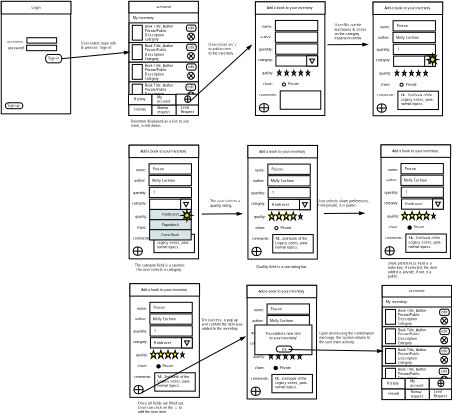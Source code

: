<?xml version="1.0" encoding="UTF-8"?>
<dia:diagram xmlns:dia="http://www.lysator.liu.se/~alla/dia/">
  <dia:layer name="Background" visible="true" active="true">
    <dia:group>
      <dia:object type="Standard - Text" version="1" id="O0">
        <dia:attribute name="obj_pos">
          <dia:point val="14.818,12.071"/>
        </dia:attribute>
        <dia:attribute name="obj_bb">
          <dia:rectangle val="14.818,11.476;14.818,12.224"/>
        </dia:attribute>
        <dia:attribute name="text">
          <dia:composite type="text">
            <dia:attribute name="string">
              <dia:string>##</dia:string>
            </dia:attribute>
            <dia:attribute name="font">
              <dia:font family="sans" style="0" name="Helvetica"/>
            </dia:attribute>
            <dia:attribute name="height">
              <dia:real val="0.8"/>
            </dia:attribute>
            <dia:attribute name="pos">
              <dia:point val="14.818,12.071"/>
            </dia:attribute>
            <dia:attribute name="color">
              <dia:color val="#000000"/>
            </dia:attribute>
            <dia:attribute name="alignment">
              <dia:enum val="0"/>
            </dia:attribute>
          </dia:composite>
        </dia:attribute>
        <dia:attribute name="valign">
          <dia:enum val="3"/>
        </dia:attribute>
      </dia:object>
      <dia:object type="Standard - Line" version="0" id="O1">
        <dia:attribute name="obj_pos">
          <dia:point val="14.818,12.071"/>
        </dia:attribute>
        <dia:attribute name="obj_bb">
          <dia:rectangle val="14.818,12.071;14.818,12.071"/>
        </dia:attribute>
        <dia:attribute name="conn_endpoints">
          <dia:point val="14.818,12.071"/>
          <dia:point val="14.818,12.071"/>
        </dia:attribute>
        <dia:attribute name="numcp">
          <dia:int val="1"/>
        </dia:attribute>
      </dia:object>
      <dia:object type="Standard - Line" version="0" id="O2">
        <dia:attribute name="obj_pos">
          <dia:point val="14.818,12.071"/>
        </dia:attribute>
        <dia:attribute name="obj_bb">
          <dia:rectangle val="14.818,12.071;14.818,12.071"/>
        </dia:attribute>
        <dia:attribute name="conn_endpoints">
          <dia:point val="14.818,12.071"/>
          <dia:point val="14.818,12.071"/>
        </dia:attribute>
        <dia:attribute name="numcp">
          <dia:int val="1"/>
        </dia:attribute>
      </dia:object>
      <dia:group>
        <dia:object type="Flowchart - Box" version="0" id="O3">
          <dia:attribute name="obj_pos">
            <dia:point val="8.393,1.671"/>
          </dia:attribute>
          <dia:attribute name="obj_bb">
            <dia:rectangle val="8.343,1.621;21.293,22.521"/>
          </dia:attribute>
          <dia:attribute name="elem_corner">
            <dia:point val="8.393,1.671"/>
          </dia:attribute>
          <dia:attribute name="elem_width">
            <dia:real val="12.85"/>
          </dia:attribute>
          <dia:attribute name="elem_height">
            <dia:real val="20.8"/>
          </dia:attribute>
          <dia:attribute name="show_background">
            <dia:boolean val="true"/>
          </dia:attribute>
          <dia:attribute name="padding">
            <dia:real val="0.5"/>
          </dia:attribute>
          <dia:attribute name="text">
            <dia:composite type="text">
              <dia:attribute name="string">
                <dia:string>##</dia:string>
              </dia:attribute>
              <dia:attribute name="font">
                <dia:font family="sans" style="0" name="Helvetica"/>
              </dia:attribute>
              <dia:attribute name="height">
                <dia:real val="0.8"/>
              </dia:attribute>
              <dia:attribute name="pos">
                <dia:point val="14.818,12.266"/>
              </dia:attribute>
              <dia:attribute name="color">
                <dia:color val="#000000"/>
              </dia:attribute>
              <dia:attribute name="alignment">
                <dia:enum val="1"/>
              </dia:attribute>
            </dia:composite>
          </dia:attribute>
        </dia:object>
        <dia:object type="Flowchart - Box" version="0" id="O4">
          <dia:attribute name="obj_pos">
            <dia:point val="8.393,1.621"/>
          </dia:attribute>
          <dia:attribute name="obj_bb">
            <dia:rectangle val="8.343,1.571;21.343,4.021"/>
          </dia:attribute>
          <dia:attribute name="elem_corner">
            <dia:point val="8.393,1.621"/>
          </dia:attribute>
          <dia:attribute name="elem_width">
            <dia:real val="12.9"/>
          </dia:attribute>
          <dia:attribute name="elem_height">
            <dia:real val="2.35"/>
          </dia:attribute>
          <dia:attribute name="border_width">
            <dia:real val="0.1"/>
          </dia:attribute>
          <dia:attribute name="show_background">
            <dia:boolean val="true"/>
          </dia:attribute>
          <dia:attribute name="padding">
            <dia:real val="0.5"/>
          </dia:attribute>
          <dia:attribute name="text">
            <dia:composite type="text">
              <dia:attribute name="string">
                <dia:string>##</dia:string>
              </dia:attribute>
              <dia:attribute name="font">
                <dia:font family="sans" style="0" name="Helvetica"/>
              </dia:attribute>
              <dia:attribute name="height">
                <dia:real val="0.8"/>
              </dia:attribute>
              <dia:attribute name="pos">
                <dia:point val="14.843,2.991"/>
              </dia:attribute>
              <dia:attribute name="color">
                <dia:color val="#000000"/>
              </dia:attribute>
              <dia:attribute name="alignment">
                <dia:enum val="1"/>
              </dia:attribute>
            </dia:composite>
          </dia:attribute>
        </dia:object>
        <dia:object type="Standard - Text" version="1" id="O5">
          <dia:attribute name="obj_pos">
            <dia:point val="13.993,2.996"/>
          </dia:attribute>
          <dia:attribute name="obj_bb">
            <dia:rectangle val="13.993,2.401;15.723,3.149"/>
          </dia:attribute>
          <dia:attribute name="text">
            <dia:composite type="text">
              <dia:attribute name="string">
                <dia:string>#Login#</dia:string>
              </dia:attribute>
              <dia:attribute name="font">
                <dia:font family="sans" style="0" name="Helvetica"/>
              </dia:attribute>
              <dia:attribute name="height">
                <dia:real val="0.8"/>
              </dia:attribute>
              <dia:attribute name="pos">
                <dia:point val="13.993,2.996"/>
              </dia:attribute>
              <dia:attribute name="color">
                <dia:color val="#000000"/>
              </dia:attribute>
              <dia:attribute name="alignment">
                <dia:enum val="0"/>
              </dia:attribute>
            </dia:composite>
          </dia:attribute>
          <dia:attribute name="valign">
            <dia:enum val="3"/>
          </dia:attribute>
        </dia:object>
      </dia:group>
      <dia:group>
        <dia:object type="Standard - Text" version="1" id="O6">
          <dia:attribute name="obj_pos">
            <dia:point val="9.468,9.271"/>
          </dia:attribute>
          <dia:attribute name="obj_bb">
            <dia:rectangle val="9.468,8.676;12.883,9.424"/>
          </dia:attribute>
          <dia:attribute name="text">
            <dia:composite type="text">
              <dia:attribute name="string">
                <dia:string>#username:#</dia:string>
              </dia:attribute>
              <dia:attribute name="font">
                <dia:font family="sans" style="0" name="Helvetica"/>
              </dia:attribute>
              <dia:attribute name="height">
                <dia:real val="0.8"/>
              </dia:attribute>
              <dia:attribute name="pos">
                <dia:point val="9.468,9.271"/>
              </dia:attribute>
              <dia:attribute name="color">
                <dia:color val="#000000"/>
              </dia:attribute>
              <dia:attribute name="alignment">
                <dia:enum val="0"/>
              </dia:attribute>
            </dia:composite>
          </dia:attribute>
          <dia:attribute name="valign">
            <dia:enum val="3"/>
          </dia:attribute>
        </dia:object>
        <dia:object type="Standard - Text" version="1" id="O7">
          <dia:attribute name="obj_pos">
            <dia:point val="9.568,10.521"/>
          </dia:attribute>
          <dia:attribute name="obj_bb">
            <dia:rectangle val="9.568,9.926;12.823,10.674"/>
          </dia:attribute>
          <dia:attribute name="text">
            <dia:composite type="text">
              <dia:attribute name="string">
                <dia:string>#password:#</dia:string>
              </dia:attribute>
              <dia:attribute name="font">
                <dia:font family="sans" style="0" name="Helvetica"/>
              </dia:attribute>
              <dia:attribute name="height">
                <dia:real val="0.8"/>
              </dia:attribute>
              <dia:attribute name="pos">
                <dia:point val="9.568,10.521"/>
              </dia:attribute>
              <dia:attribute name="color">
                <dia:color val="#000000"/>
              </dia:attribute>
              <dia:attribute name="alignment">
                <dia:enum val="0"/>
              </dia:attribute>
            </dia:composite>
          </dia:attribute>
          <dia:attribute name="valign">
            <dia:enum val="3"/>
          </dia:attribute>
        </dia:object>
        <dia:object type="Standard - Box" version="0" id="O8">
          <dia:attribute name="obj_pos">
            <dia:point val="13.143,8.371"/>
          </dia:attribute>
          <dia:attribute name="obj_bb">
            <dia:rectangle val="13.093,8.321;18.693,9.421"/>
          </dia:attribute>
          <dia:attribute name="elem_corner">
            <dia:point val="13.143,8.371"/>
          </dia:attribute>
          <dia:attribute name="elem_width">
            <dia:real val="5.5"/>
          </dia:attribute>
          <dia:attribute name="elem_height">
            <dia:real val="1"/>
          </dia:attribute>
          <dia:attribute name="show_background">
            <dia:boolean val="true"/>
          </dia:attribute>
        </dia:object>
        <dia:object type="Standard - Box" version="0" id="O9">
          <dia:attribute name="obj_pos">
            <dia:point val="13.093,9.771"/>
          </dia:attribute>
          <dia:attribute name="obj_bb">
            <dia:rectangle val="13.043,9.721;18.693,10.821"/>
          </dia:attribute>
          <dia:attribute name="elem_corner">
            <dia:point val="13.093,9.771"/>
          </dia:attribute>
          <dia:attribute name="elem_width">
            <dia:real val="5.55"/>
          </dia:attribute>
          <dia:attribute name="elem_height">
            <dia:real val="1.0"/>
          </dia:attribute>
          <dia:attribute name="show_background">
            <dia:boolean val="true"/>
          </dia:attribute>
        </dia:object>
        <dia:object type="Flowchart - Terminal" version="1" id="O10">
          <dia:attribute name="obj_pos">
            <dia:point val="16.593,11.471"/>
          </dia:attribute>
          <dia:attribute name="obj_bb">
            <dia:rectangle val="16.543,11.421;19.643,13.071"/>
          </dia:attribute>
          <dia:attribute name="meta">
            <dia:composite type="dict"/>
          </dia:attribute>
          <dia:attribute name="elem_corner">
            <dia:point val="16.593,11.471"/>
          </dia:attribute>
          <dia:attribute name="elem_width">
            <dia:real val="3.0"/>
          </dia:attribute>
          <dia:attribute name="elem_height">
            <dia:real val="1.55"/>
          </dia:attribute>
          <dia:attribute name="line_width">
            <dia:real val="0.1"/>
          </dia:attribute>
          <dia:attribute name="line_colour">
            <dia:color val="#000000"/>
          </dia:attribute>
          <dia:attribute name="fill_colour">
            <dia:color val="#ffffff"/>
          </dia:attribute>
          <dia:attribute name="show_background">
            <dia:boolean val="true"/>
          </dia:attribute>
          <dia:attribute name="line_style">
            <dia:enum val="0"/>
            <dia:real val="1"/>
          </dia:attribute>
          <dia:attribute name="padding">
            <dia:real val="0.1"/>
          </dia:attribute>
          <dia:attribute name="text">
            <dia:composite type="text">
              <dia:attribute name="string">
                <dia:string>##</dia:string>
              </dia:attribute>
              <dia:attribute name="font">
                <dia:font family="sans" style="0" name="Helvetica"/>
              </dia:attribute>
              <dia:attribute name="height">
                <dia:real val="0.8"/>
              </dia:attribute>
              <dia:attribute name="pos">
                <dia:point val="18.093,12.446"/>
              </dia:attribute>
              <dia:attribute name="color">
                <dia:color val="#000000"/>
              </dia:attribute>
              <dia:attribute name="alignment">
                <dia:enum val="1"/>
              </dia:attribute>
            </dia:composite>
          </dia:attribute>
          <dia:attribute name="flip_horizontal">
            <dia:boolean val="false"/>
          </dia:attribute>
          <dia:attribute name="flip_vertical">
            <dia:boolean val="false"/>
          </dia:attribute>
          <dia:attribute name="subscale">
            <dia:real val="1"/>
          </dia:attribute>
        </dia:object>
        <dia:object type="Standard - Text" version="1" id="O11">
          <dia:attribute name="obj_pos">
            <dia:point val="17.093,12.421"/>
          </dia:attribute>
          <dia:attribute name="obj_bb">
            <dia:rectangle val="17.093,11.826;19.478,12.574"/>
          </dia:attribute>
          <dia:attribute name="text">
            <dia:composite type="text">
              <dia:attribute name="string">
                <dia:string>#Sign in #</dia:string>
              </dia:attribute>
              <dia:attribute name="font">
                <dia:font family="sans" style="0" name="Helvetica"/>
              </dia:attribute>
              <dia:attribute name="height">
                <dia:real val="0.8"/>
              </dia:attribute>
              <dia:attribute name="pos">
                <dia:point val="17.093,12.421"/>
              </dia:attribute>
              <dia:attribute name="color">
                <dia:color val="#000000"/>
              </dia:attribute>
              <dia:attribute name="alignment">
                <dia:enum val="0"/>
              </dia:attribute>
            </dia:composite>
          </dia:attribute>
          <dia:attribute name="valign">
            <dia:enum val="3"/>
          </dia:attribute>
        </dia:object>
      </dia:group>
      <dia:group>
        <dia:object type="Flowchart - Terminal" version="1" id="O12">
          <dia:attribute name="obj_pos">
            <dia:point val="9.143,20.421"/>
          </dia:attribute>
          <dia:attribute name="obj_bb">
            <dia:rectangle val="9.093,20.371;12.443,21.571"/>
          </dia:attribute>
          <dia:attribute name="meta">
            <dia:composite type="dict"/>
          </dia:attribute>
          <dia:attribute name="elem_corner">
            <dia:point val="9.143,20.421"/>
          </dia:attribute>
          <dia:attribute name="elem_width">
            <dia:real val="3.25"/>
          </dia:attribute>
          <dia:attribute name="elem_height">
            <dia:real val="1.1"/>
          </dia:attribute>
          <dia:attribute name="line_width">
            <dia:real val="0.1"/>
          </dia:attribute>
          <dia:attribute name="line_colour">
            <dia:color val="#000000"/>
          </dia:attribute>
          <dia:attribute name="fill_colour">
            <dia:color val="#ffffff"/>
          </dia:attribute>
          <dia:attribute name="show_background">
            <dia:boolean val="true"/>
          </dia:attribute>
          <dia:attribute name="line_style">
            <dia:enum val="0"/>
            <dia:real val="1"/>
          </dia:attribute>
          <dia:attribute name="padding">
            <dia:real val="0.1"/>
          </dia:attribute>
          <dia:attribute name="text">
            <dia:composite type="text">
              <dia:attribute name="string">
                <dia:string>##</dia:string>
              </dia:attribute>
              <dia:attribute name="font">
                <dia:font family="sans" style="0" name="Helvetica"/>
              </dia:attribute>
              <dia:attribute name="height">
                <dia:real val="0.8"/>
              </dia:attribute>
              <dia:attribute name="pos">
                <dia:point val="10.768,21.171"/>
              </dia:attribute>
              <dia:attribute name="color">
                <dia:color val="#000000"/>
              </dia:attribute>
              <dia:attribute name="alignment">
                <dia:enum val="1"/>
              </dia:attribute>
            </dia:composite>
          </dia:attribute>
          <dia:attribute name="flip_horizontal">
            <dia:boolean val="false"/>
          </dia:attribute>
          <dia:attribute name="flip_vertical">
            <dia:boolean val="false"/>
          </dia:attribute>
          <dia:attribute name="subscale">
            <dia:real val="1"/>
          </dia:attribute>
        </dia:object>
        <dia:object type="Standard - Text" version="1" id="O13">
          <dia:attribute name="obj_pos">
            <dia:point val="9.568,21.171"/>
          </dia:attribute>
          <dia:attribute name="obj_bb">
            <dia:rectangle val="9.568,20.576;11.98,21.324"/>
          </dia:attribute>
          <dia:attribute name="text">
            <dia:composite type="text">
              <dia:attribute name="string">
                <dia:string>#Sign up#</dia:string>
              </dia:attribute>
              <dia:attribute name="font">
                <dia:font family="sans" style="0" name="Helvetica"/>
              </dia:attribute>
              <dia:attribute name="height">
                <dia:real val="0.8"/>
              </dia:attribute>
              <dia:attribute name="pos">
                <dia:point val="9.568,21.171"/>
              </dia:attribute>
              <dia:attribute name="color">
                <dia:color val="#000000"/>
              </dia:attribute>
              <dia:attribute name="alignment">
                <dia:enum val="0"/>
              </dia:attribute>
            </dia:composite>
          </dia:attribute>
          <dia:attribute name="valign">
            <dia:enum val="3"/>
          </dia:attribute>
        </dia:object>
      </dia:group>
    </dia:group>
    <dia:object type="Standard - Text" version="1" id="O14">
      <dia:attribute name="obj_pos">
        <dia:point val="25.263,11.071"/>
      </dia:attribute>
      <dia:attribute name="obj_bb">
        <dia:rectangle val="25.263,10.476;25.263,11.224"/>
      </dia:attribute>
      <dia:attribute name="text">
        <dia:composite type="text">
          <dia:attribute name="string">
            <dia:string>##</dia:string>
          </dia:attribute>
          <dia:attribute name="font">
            <dia:font family="sans" style="0" name="Helvetica"/>
          </dia:attribute>
          <dia:attribute name="height">
            <dia:real val="0.8"/>
          </dia:attribute>
          <dia:attribute name="pos">
            <dia:point val="25.263,11.071"/>
          </dia:attribute>
          <dia:attribute name="color">
            <dia:color val="#000000"/>
          </dia:attribute>
          <dia:attribute name="alignment">
            <dia:enum val="0"/>
          </dia:attribute>
        </dia:composite>
      </dia:attribute>
      <dia:attribute name="valign">
        <dia:enum val="3"/>
      </dia:attribute>
    </dia:object>
    <dia:group>
      <dia:object type="Flowchart - Box" version="0" id="O15">
        <dia:attribute name="obj_pos">
          <dia:point val="32.043,1.671"/>
        </dia:attribute>
        <dia:attribute name="obj_bb">
          <dia:rectangle val="31.993,1.621;44.943,22.771"/>
        </dia:attribute>
        <dia:attribute name="elem_corner">
          <dia:point val="32.043,1.671"/>
        </dia:attribute>
        <dia:attribute name="elem_width">
          <dia:real val="12.85"/>
        </dia:attribute>
        <dia:attribute name="elem_height">
          <dia:real val="21.05"/>
        </dia:attribute>
        <dia:attribute name="show_background">
          <dia:boolean val="true"/>
        </dia:attribute>
        <dia:attribute name="padding">
          <dia:real val="0.5"/>
        </dia:attribute>
        <dia:attribute name="text">
          <dia:composite type="text">
            <dia:attribute name="string">
              <dia:string>##</dia:string>
            </dia:attribute>
            <dia:attribute name="font">
              <dia:font family="sans" style="0" name="Helvetica"/>
            </dia:attribute>
            <dia:attribute name="height">
              <dia:real val="0.8"/>
            </dia:attribute>
            <dia:attribute name="pos">
              <dia:point val="38.468,12.391"/>
            </dia:attribute>
            <dia:attribute name="color">
              <dia:color val="#000000"/>
            </dia:attribute>
            <dia:attribute name="alignment">
              <dia:enum val="1"/>
            </dia:attribute>
          </dia:composite>
        </dia:attribute>
      </dia:object>
      <dia:object type="Flowchart - Box" version="0" id="O16">
        <dia:attribute name="obj_pos">
          <dia:point val="32.043,1.621"/>
        </dia:attribute>
        <dia:attribute name="obj_bb">
          <dia:rectangle val="31.993,1.571;44.943,3.821"/>
        </dia:attribute>
        <dia:attribute name="elem_corner">
          <dia:point val="32.043,1.621"/>
        </dia:attribute>
        <dia:attribute name="elem_width">
          <dia:real val="12.85"/>
        </dia:attribute>
        <dia:attribute name="elem_height">
          <dia:real val="2.15"/>
        </dia:attribute>
        <dia:attribute name="show_background">
          <dia:boolean val="true"/>
        </dia:attribute>
        <dia:attribute name="padding">
          <dia:real val="0.5"/>
        </dia:attribute>
        <dia:attribute name="text">
          <dia:composite type="text">
            <dia:attribute name="string">
              <dia:string>##</dia:string>
            </dia:attribute>
            <dia:attribute name="font">
              <dia:font family="sans" style="0" name="Helvetica"/>
            </dia:attribute>
            <dia:attribute name="height">
              <dia:real val="0.8"/>
            </dia:attribute>
            <dia:attribute name="pos">
              <dia:point val="38.468,2.891"/>
            </dia:attribute>
            <dia:attribute name="color">
              <dia:color val="#000000"/>
            </dia:attribute>
            <dia:attribute name="alignment">
              <dia:enum val="1"/>
            </dia:attribute>
          </dia:composite>
        </dia:attribute>
      </dia:object>
      <dia:object type="Standard - Text" version="1" id="O17">
        <dia:attribute name="obj_pos">
          <dia:point val="36.968,2.896"/>
        </dia:attribute>
        <dia:attribute name="obj_bb">
          <dia:rectangle val="36.968,2.301;40.168,3.049"/>
        </dia:attribute>
        <dia:attribute name="text">
          <dia:composite type="text">
            <dia:attribute name="string">
              <dia:string>#username#</dia:string>
            </dia:attribute>
            <dia:attribute name="font">
              <dia:font family="sans" style="0" name="Helvetica"/>
            </dia:attribute>
            <dia:attribute name="height">
              <dia:real val="0.8"/>
            </dia:attribute>
            <dia:attribute name="pos">
              <dia:point val="36.968,2.896"/>
            </dia:attribute>
            <dia:attribute name="color">
              <dia:color val="#000000"/>
            </dia:attribute>
            <dia:attribute name="alignment">
              <dia:enum val="0"/>
            </dia:attribute>
          </dia:composite>
        </dia:attribute>
        <dia:attribute name="valign">
          <dia:enum val="3"/>
        </dia:attribute>
      </dia:object>
      <dia:object type="Standard - Text" version="1" id="O18">
        <dia:attribute name="obj_pos">
          <dia:point val="31.263,16.771"/>
        </dia:attribute>
        <dia:attribute name="obj_bb">
          <dia:rectangle val="31.263,16.176;31.263,16.924"/>
        </dia:attribute>
        <dia:attribute name="text">
          <dia:composite type="text">
            <dia:attribute name="string">
              <dia:string>##</dia:string>
            </dia:attribute>
            <dia:attribute name="font">
              <dia:font family="sans" style="0" name="Helvetica"/>
            </dia:attribute>
            <dia:attribute name="height">
              <dia:real val="0.8"/>
            </dia:attribute>
            <dia:attribute name="pos">
              <dia:point val="31.263,16.771"/>
            </dia:attribute>
            <dia:attribute name="color">
              <dia:color val="#000000"/>
            </dia:attribute>
            <dia:attribute name="alignment">
              <dia:enum val="0"/>
            </dia:attribute>
          </dia:composite>
        </dia:attribute>
        <dia:attribute name="valign">
          <dia:enum val="3"/>
        </dia:attribute>
      </dia:object>
      <dia:object type="Standard - Text" version="1" id="O19">
        <dia:attribute name="obj_pos">
          <dia:point val="32.718,4.896"/>
        </dia:attribute>
        <dia:attribute name="obj_bb">
          <dia:rectangle val="32.718,4.301;37.068,5.049"/>
        </dia:attribute>
        <dia:attribute name="text">
          <dia:composite type="text">
            <dia:attribute name="string">
              <dia:string>#My inventory:#</dia:string>
            </dia:attribute>
            <dia:attribute name="font">
              <dia:font family="sans" style="0" name="Helvetica"/>
            </dia:attribute>
            <dia:attribute name="height">
              <dia:real val="0.8"/>
            </dia:attribute>
            <dia:attribute name="pos">
              <dia:point val="32.718,4.896"/>
            </dia:attribute>
            <dia:attribute name="color">
              <dia:color val="#000000"/>
            </dia:attribute>
            <dia:attribute name="alignment">
              <dia:enum val="0"/>
            </dia:attribute>
          </dia:composite>
        </dia:attribute>
        <dia:attribute name="valign">
          <dia:enum val="3"/>
        </dia:attribute>
      </dia:object>
      <dia:object type="Standard - Text" version="1" id="O20">
        <dia:attribute name="obj_pos">
          <dia:point val="35.763,5.071"/>
        </dia:attribute>
        <dia:attribute name="obj_bb">
          <dia:rectangle val="35.763,4.476;35.763,5.224"/>
        </dia:attribute>
        <dia:attribute name="text">
          <dia:composite type="text">
            <dia:attribute name="string">
              <dia:string>##</dia:string>
            </dia:attribute>
            <dia:attribute name="font">
              <dia:font family="sans" style="0" name="Helvetica"/>
            </dia:attribute>
            <dia:attribute name="height">
              <dia:real val="0.8"/>
            </dia:attribute>
            <dia:attribute name="pos">
              <dia:point val="35.763,5.071"/>
            </dia:attribute>
            <dia:attribute name="color">
              <dia:color val="#000000"/>
            </dia:attribute>
            <dia:attribute name="alignment">
              <dia:enum val="0"/>
            </dia:attribute>
          </dia:composite>
        </dia:attribute>
        <dia:attribute name="valign">
          <dia:enum val="3"/>
        </dia:attribute>
      </dia:object>
      <dia:object type="Standard - Text" version="1" id="O21">
        <dia:attribute name="obj_pos">
          <dia:point val="38.503,19.846"/>
        </dia:attribute>
        <dia:attribute name="obj_bb">
          <dia:rectangle val="38.503,19.251;38.503,19.999"/>
        </dia:attribute>
        <dia:attribute name="text">
          <dia:composite type="text">
            <dia:attribute name="string">
              <dia:string>##</dia:string>
            </dia:attribute>
            <dia:attribute name="font">
              <dia:font family="sans" style="0" name="Helvetica"/>
            </dia:attribute>
            <dia:attribute name="height">
              <dia:real val="0.8"/>
            </dia:attribute>
            <dia:attribute name="pos">
              <dia:point val="38.503,19.846"/>
            </dia:attribute>
            <dia:attribute name="color">
              <dia:color val="#000000"/>
            </dia:attribute>
            <dia:attribute name="alignment">
              <dia:enum val="0"/>
            </dia:attribute>
          </dia:composite>
        </dia:attribute>
        <dia:attribute name="valign">
          <dia:enum val="3"/>
        </dia:attribute>
      </dia:object>
      <dia:object type="Standard - Text" version="1" id="O22">
        <dia:attribute name="obj_pos">
          <dia:point val="38.213,8.021"/>
        </dia:attribute>
        <dia:attribute name="obj_bb">
          <dia:rectangle val="38.213,7.426;38.213,8.174"/>
        </dia:attribute>
        <dia:attribute name="text">
          <dia:composite type="text">
            <dia:attribute name="string">
              <dia:string>##</dia:string>
            </dia:attribute>
            <dia:attribute name="font">
              <dia:font family="sans" style="0" name="Helvetica"/>
            </dia:attribute>
            <dia:attribute name="height">
              <dia:real val="0.8"/>
            </dia:attribute>
            <dia:attribute name="pos">
              <dia:point val="38.213,8.021"/>
            </dia:attribute>
            <dia:attribute name="color">
              <dia:color val="#000000"/>
            </dia:attribute>
            <dia:attribute name="alignment">
              <dia:enum val="0"/>
            </dia:attribute>
          </dia:composite>
        </dia:attribute>
        <dia:attribute name="valign">
          <dia:enum val="3"/>
        </dia:attribute>
      </dia:object>
      <dia:object type="Flowchart - Terminal" version="1" id="O23">
        <dia:attribute name="obj_pos">
          <dia:point val="42.663,5.971"/>
        </dia:attribute>
        <dia:attribute name="obj_bb">
          <dia:rectangle val="42.613,5.921;44.613,7.221"/>
        </dia:attribute>
        <dia:attribute name="meta">
          <dia:composite type="dict"/>
        </dia:attribute>
        <dia:attribute name="elem_corner">
          <dia:point val="42.663,5.971"/>
        </dia:attribute>
        <dia:attribute name="elem_width">
          <dia:real val="1.9"/>
        </dia:attribute>
        <dia:attribute name="elem_height">
          <dia:real val="1.2"/>
        </dia:attribute>
        <dia:attribute name="line_width">
          <dia:real val="0.1"/>
        </dia:attribute>
        <dia:attribute name="line_colour">
          <dia:color val="#000000"/>
        </dia:attribute>
        <dia:attribute name="fill_colour">
          <dia:color val="#ffffff"/>
        </dia:attribute>
        <dia:attribute name="show_background">
          <dia:boolean val="true"/>
        </dia:attribute>
        <dia:attribute name="line_style">
          <dia:enum val="0"/>
          <dia:real val="1"/>
        </dia:attribute>
        <dia:attribute name="padding">
          <dia:real val="0.1"/>
        </dia:attribute>
        <dia:attribute name="text">
          <dia:composite type="text">
            <dia:attribute name="string">
              <dia:string>##</dia:string>
            </dia:attribute>
            <dia:attribute name="font">
              <dia:font family="sans" style="0" name="Helvetica"/>
            </dia:attribute>
            <dia:attribute name="height">
              <dia:real val="0.8"/>
            </dia:attribute>
            <dia:attribute name="pos">
              <dia:point val="43.613,6.771"/>
            </dia:attribute>
            <dia:attribute name="color">
              <dia:color val="#000000"/>
            </dia:attribute>
            <dia:attribute name="alignment">
              <dia:enum val="1"/>
            </dia:attribute>
          </dia:composite>
        </dia:attribute>
        <dia:attribute name="flip_horizontal">
          <dia:boolean val="false"/>
        </dia:attribute>
        <dia:attribute name="flip_vertical">
          <dia:boolean val="false"/>
        </dia:attribute>
        <dia:attribute name="subscale">
          <dia:real val="1"/>
        </dia:attribute>
      </dia:object>
      <dia:group>
        <dia:group>
          <dia:object type="Flowchart - Box" version="0" id="O24">
            <dia:attribute name="obj_pos">
              <dia:point val="32.053,16.521"/>
            </dia:attribute>
            <dia:attribute name="obj_bb">
              <dia:rectangle val="32.003,16.471;44.953,20.221"/>
            </dia:attribute>
            <dia:attribute name="elem_corner">
              <dia:point val="32.053,16.521"/>
            </dia:attribute>
            <dia:attribute name="elem_width">
              <dia:real val="12.85"/>
            </dia:attribute>
            <dia:attribute name="elem_height">
              <dia:real val="3.65"/>
            </dia:attribute>
            <dia:attribute name="show_background">
              <dia:boolean val="true"/>
            </dia:attribute>
            <dia:attribute name="padding">
              <dia:real val="0.5"/>
            </dia:attribute>
            <dia:attribute name="text">
              <dia:composite type="text">
                <dia:attribute name="string">
                  <dia:string>##</dia:string>
                </dia:attribute>
                <dia:attribute name="font">
                  <dia:font family="sans" style="0" name="Helvetica"/>
                </dia:attribute>
                <dia:attribute name="height">
                  <dia:real val="0.8"/>
                </dia:attribute>
                <dia:attribute name="pos">
                  <dia:point val="38.478,18.541"/>
                </dia:attribute>
                <dia:attribute name="color">
                  <dia:color val="#000000"/>
                </dia:attribute>
                <dia:attribute name="alignment">
                  <dia:enum val="1"/>
                </dia:attribute>
              </dia:composite>
            </dia:attribute>
          </dia:object>
          <dia:object type="Flowchart - Box" version="0" id="O25">
            <dia:attribute name="obj_pos">
              <dia:point val="32.653,16.971"/>
            </dia:attribute>
            <dia:attribute name="obj_bb">
              <dia:rectangle val="32.603,16.921;34.553,19.771"/>
            </dia:attribute>
            <dia:attribute name="elem_corner">
              <dia:point val="32.653,16.971"/>
            </dia:attribute>
            <dia:attribute name="elem_width">
              <dia:real val="1.85"/>
            </dia:attribute>
            <dia:attribute name="elem_height">
              <dia:real val="2.75"/>
            </dia:attribute>
            <dia:attribute name="show_background">
              <dia:boolean val="true"/>
            </dia:attribute>
            <dia:attribute name="padding">
              <dia:real val="0.5"/>
            </dia:attribute>
            <dia:attribute name="text">
              <dia:composite type="text">
                <dia:attribute name="string">
                  <dia:string>##</dia:string>
                </dia:attribute>
                <dia:attribute name="font">
                  <dia:font family="sans" style="0" name="Helvetica"/>
                </dia:attribute>
                <dia:attribute name="height">
                  <dia:real val="0.8"/>
                </dia:attribute>
                <dia:attribute name="pos">
                  <dia:point val="33.578,18.541"/>
                </dia:attribute>
                <dia:attribute name="color">
                  <dia:color val="#000000"/>
                </dia:attribute>
                <dia:attribute name="alignment">
                  <dia:enum val="1"/>
                </dia:attribute>
              </dia:composite>
            </dia:attribute>
          </dia:object>
          <dia:object type="Standard - Text" version="1" id="O26">
            <dia:attribute name="obj_pos">
              <dia:point val="34.958,17.396"/>
            </dia:attribute>
            <dia:attribute name="obj_bb">
              <dia:rectangle val="34.958,16.801;40.683,20.749"/>
            </dia:attribute>
            <dia:attribute name="text">
              <dia:composite type="text">
                <dia:attribute name="string">
                  <dia:string>#Book Title, Author
Private/Public
Description
Category
#</dia:string>
                </dia:attribute>
                <dia:attribute name="font">
                  <dia:font family="sans" style="0" name="Helvetica"/>
                </dia:attribute>
                <dia:attribute name="height">
                  <dia:real val="0.8"/>
                </dia:attribute>
                <dia:attribute name="pos">
                  <dia:point val="34.958,17.396"/>
                </dia:attribute>
                <dia:attribute name="color">
                  <dia:color val="#000000"/>
                </dia:attribute>
                <dia:attribute name="alignment">
                  <dia:enum val="0"/>
                </dia:attribute>
              </dia:composite>
            </dia:attribute>
            <dia:attribute name="valign">
              <dia:enum val="3"/>
            </dia:attribute>
          </dia:object>
          <dia:object type="Flowchart - Summing Junction" version="1" id="O27">
            <dia:attribute name="obj_pos">
              <dia:point val="42.903,18.421"/>
            </dia:attribute>
            <dia:attribute name="obj_bb">
              <dia:rectangle val="42.853,18.371;44.203,19.771"/>
            </dia:attribute>
            <dia:attribute name="meta">
              <dia:composite type="dict"/>
            </dia:attribute>
            <dia:attribute name="elem_corner">
              <dia:point val="42.903,18.421"/>
            </dia:attribute>
            <dia:attribute name="elem_width">
              <dia:real val="1.25"/>
            </dia:attribute>
            <dia:attribute name="elem_height">
              <dia:real val="1.3"/>
            </dia:attribute>
            <dia:attribute name="line_width">
              <dia:real val="0.1"/>
            </dia:attribute>
            <dia:attribute name="line_colour">
              <dia:color val="#000000"/>
            </dia:attribute>
            <dia:attribute name="fill_colour">
              <dia:color val="#ffffff"/>
            </dia:attribute>
            <dia:attribute name="show_background">
              <dia:boolean val="true"/>
            </dia:attribute>
            <dia:attribute name="line_style">
              <dia:enum val="0"/>
              <dia:real val="1"/>
            </dia:attribute>
            <dia:attribute name="flip_horizontal">
              <dia:boolean val="false"/>
            </dia:attribute>
            <dia:attribute name="flip_vertical">
              <dia:boolean val="false"/>
            </dia:attribute>
            <dia:attribute name="subscale">
              <dia:real val="1"/>
            </dia:attribute>
          </dia:object>
          <dia:object type="Standard - Text" version="1" id="O28">
            <dia:attribute name="obj_pos">
              <dia:point val="42.953,17.721"/>
            </dia:attribute>
            <dia:attribute name="obj_bb">
              <dia:rectangle val="42.953,17.126;44.183,17.874"/>
            </dia:attribute>
            <dia:attribute name="text">
              <dia:composite type="text">
                <dia:attribute name="string">
                  <dia:string>#edit#</dia:string>
                </dia:attribute>
                <dia:attribute name="font">
                  <dia:font family="sans" style="0" name="Helvetica"/>
                </dia:attribute>
                <dia:attribute name="height">
                  <dia:real val="0.8"/>
                </dia:attribute>
                <dia:attribute name="pos">
                  <dia:point val="42.953,17.721"/>
                </dia:attribute>
                <dia:attribute name="color">
                  <dia:color val="#000000"/>
                </dia:attribute>
                <dia:attribute name="alignment">
                  <dia:enum val="0"/>
                </dia:attribute>
              </dia:composite>
            </dia:attribute>
            <dia:attribute name="valign">
              <dia:enum val="3"/>
            </dia:attribute>
          </dia:object>
        </dia:group>
        <dia:group>
          <dia:object type="Flowchart - Terminal" version="1" id="O29">
            <dia:attribute name="obj_pos">
              <dia:point val="42.583,16.971"/>
            </dia:attribute>
            <dia:attribute name="obj_bb">
              <dia:rectangle val="42.533,16.921;44.433,18.171"/>
            </dia:attribute>
            <dia:attribute name="meta">
              <dia:composite type="dict"/>
            </dia:attribute>
            <dia:attribute name="elem_corner">
              <dia:point val="42.583,16.971"/>
            </dia:attribute>
            <dia:attribute name="elem_width">
              <dia:real val="1.8"/>
            </dia:attribute>
            <dia:attribute name="elem_height">
              <dia:real val="1.15"/>
            </dia:attribute>
            <dia:attribute name="line_width">
              <dia:real val="0.1"/>
            </dia:attribute>
            <dia:attribute name="line_colour">
              <dia:color val="#000000"/>
            </dia:attribute>
            <dia:attribute name="fill_colour">
              <dia:color val="#ffffff"/>
            </dia:attribute>
            <dia:attribute name="show_background">
              <dia:boolean val="true"/>
            </dia:attribute>
            <dia:attribute name="line_style">
              <dia:enum val="0"/>
              <dia:real val="1"/>
            </dia:attribute>
            <dia:attribute name="padding">
              <dia:real val="0.1"/>
            </dia:attribute>
            <dia:attribute name="text">
              <dia:composite type="text">
                <dia:attribute name="string">
                  <dia:string>##</dia:string>
                </dia:attribute>
                <dia:attribute name="font">
                  <dia:font family="sans" style="0" name="Helvetica"/>
                </dia:attribute>
                <dia:attribute name="height">
                  <dia:real val="0.8"/>
                </dia:attribute>
                <dia:attribute name="pos">
                  <dia:point val="43.483,17.746"/>
                </dia:attribute>
                <dia:attribute name="color">
                  <dia:color val="#000000"/>
                </dia:attribute>
                <dia:attribute name="alignment">
                  <dia:enum val="1"/>
                </dia:attribute>
              </dia:composite>
            </dia:attribute>
            <dia:attribute name="flip_horizontal">
              <dia:boolean val="false"/>
            </dia:attribute>
            <dia:attribute name="flip_vertical">
              <dia:boolean val="false"/>
            </dia:attribute>
            <dia:attribute name="subscale">
              <dia:real val="1"/>
            </dia:attribute>
          </dia:object>
          <dia:object type="Standard - Text" version="1" id="O30">
            <dia:attribute name="obj_pos">
              <dia:point val="42.883,17.746"/>
            </dia:attribute>
            <dia:attribute name="obj_bb">
              <dia:rectangle val="42.883,17.151;44.113,17.899"/>
            </dia:attribute>
            <dia:attribute name="text">
              <dia:composite type="text">
                <dia:attribute name="string">
                  <dia:string>#edit#</dia:string>
                </dia:attribute>
                <dia:attribute name="font">
                  <dia:font family="sans" style="0" name="Helvetica"/>
                </dia:attribute>
                <dia:attribute name="height">
                  <dia:real val="0.8"/>
                </dia:attribute>
                <dia:attribute name="pos">
                  <dia:point val="42.883,17.746"/>
                </dia:attribute>
                <dia:attribute name="color">
                  <dia:color val="#000000"/>
                </dia:attribute>
                <dia:attribute name="alignment">
                  <dia:enum val="0"/>
                </dia:attribute>
              </dia:composite>
            </dia:attribute>
            <dia:attribute name="valign">
              <dia:enum val="3"/>
            </dia:attribute>
          </dia:object>
        </dia:group>
      </dia:group>
      <dia:group>
        <dia:group>
          <dia:object type="Flowchart - Box" version="0" id="O31">
            <dia:attribute name="obj_pos">
              <dia:point val="32.053,12.871"/>
            </dia:attribute>
            <dia:attribute name="obj_bb">
              <dia:rectangle val="32.003,12.821;44.953,16.571"/>
            </dia:attribute>
            <dia:attribute name="elem_corner">
              <dia:point val="32.053,12.871"/>
            </dia:attribute>
            <dia:attribute name="elem_width">
              <dia:real val="12.85"/>
            </dia:attribute>
            <dia:attribute name="elem_height">
              <dia:real val="3.65"/>
            </dia:attribute>
            <dia:attribute name="show_background">
              <dia:boolean val="true"/>
            </dia:attribute>
            <dia:attribute name="padding">
              <dia:real val="0.5"/>
            </dia:attribute>
            <dia:attribute name="text">
              <dia:composite type="text">
                <dia:attribute name="string">
                  <dia:string>##</dia:string>
                </dia:attribute>
                <dia:attribute name="font">
                  <dia:font family="sans" style="0" name="Helvetica"/>
                </dia:attribute>
                <dia:attribute name="height">
                  <dia:real val="0.8"/>
                </dia:attribute>
                <dia:attribute name="pos">
                  <dia:point val="38.478,14.891"/>
                </dia:attribute>
                <dia:attribute name="color">
                  <dia:color val="#000000"/>
                </dia:attribute>
                <dia:attribute name="alignment">
                  <dia:enum val="1"/>
                </dia:attribute>
              </dia:composite>
            </dia:attribute>
          </dia:object>
          <dia:object type="Flowchart - Box" version="0" id="O32">
            <dia:attribute name="obj_pos">
              <dia:point val="32.653,13.321"/>
            </dia:attribute>
            <dia:attribute name="obj_bb">
              <dia:rectangle val="32.603,13.271;34.553,16.121"/>
            </dia:attribute>
            <dia:attribute name="elem_corner">
              <dia:point val="32.653,13.321"/>
            </dia:attribute>
            <dia:attribute name="elem_width">
              <dia:real val="1.85"/>
            </dia:attribute>
            <dia:attribute name="elem_height">
              <dia:real val="2.75"/>
            </dia:attribute>
            <dia:attribute name="show_background">
              <dia:boolean val="true"/>
            </dia:attribute>
            <dia:attribute name="padding">
              <dia:real val="0.5"/>
            </dia:attribute>
            <dia:attribute name="text">
              <dia:composite type="text">
                <dia:attribute name="string">
                  <dia:string>##</dia:string>
                </dia:attribute>
                <dia:attribute name="font">
                  <dia:font family="sans" style="0" name="Helvetica"/>
                </dia:attribute>
                <dia:attribute name="height">
                  <dia:real val="0.8"/>
                </dia:attribute>
                <dia:attribute name="pos">
                  <dia:point val="33.578,14.891"/>
                </dia:attribute>
                <dia:attribute name="color">
                  <dia:color val="#000000"/>
                </dia:attribute>
                <dia:attribute name="alignment">
                  <dia:enum val="1"/>
                </dia:attribute>
              </dia:composite>
            </dia:attribute>
          </dia:object>
          <dia:object type="Standard - Text" version="1" id="O33">
            <dia:attribute name="obj_pos">
              <dia:point val="34.958,13.746"/>
            </dia:attribute>
            <dia:attribute name="obj_bb">
              <dia:rectangle val="34.958,13.151;40.683,17.099"/>
            </dia:attribute>
            <dia:attribute name="text">
              <dia:composite type="text">
                <dia:attribute name="string">
                  <dia:string>#Book Title, Author
Private/Public
Description
Category
#</dia:string>
                </dia:attribute>
                <dia:attribute name="font">
                  <dia:font family="sans" style="0" name="Helvetica"/>
                </dia:attribute>
                <dia:attribute name="height">
                  <dia:real val="0.8"/>
                </dia:attribute>
                <dia:attribute name="pos">
                  <dia:point val="34.958,13.746"/>
                </dia:attribute>
                <dia:attribute name="color">
                  <dia:color val="#000000"/>
                </dia:attribute>
                <dia:attribute name="alignment">
                  <dia:enum val="0"/>
                </dia:attribute>
              </dia:composite>
            </dia:attribute>
            <dia:attribute name="valign">
              <dia:enum val="3"/>
            </dia:attribute>
          </dia:object>
          <dia:object type="Flowchart - Summing Junction" version="1" id="O34">
            <dia:attribute name="obj_pos">
              <dia:point val="42.903,14.771"/>
            </dia:attribute>
            <dia:attribute name="obj_bb">
              <dia:rectangle val="42.853,14.721;44.203,16.121"/>
            </dia:attribute>
            <dia:attribute name="meta">
              <dia:composite type="dict"/>
            </dia:attribute>
            <dia:attribute name="elem_corner">
              <dia:point val="42.903,14.771"/>
            </dia:attribute>
            <dia:attribute name="elem_width">
              <dia:real val="1.25"/>
            </dia:attribute>
            <dia:attribute name="elem_height">
              <dia:real val="1.3"/>
            </dia:attribute>
            <dia:attribute name="line_width">
              <dia:real val="0.1"/>
            </dia:attribute>
            <dia:attribute name="line_colour">
              <dia:color val="#000000"/>
            </dia:attribute>
            <dia:attribute name="fill_colour">
              <dia:color val="#ffffff"/>
            </dia:attribute>
            <dia:attribute name="show_background">
              <dia:boolean val="true"/>
            </dia:attribute>
            <dia:attribute name="line_style">
              <dia:enum val="0"/>
              <dia:real val="1"/>
            </dia:attribute>
            <dia:attribute name="flip_horizontal">
              <dia:boolean val="false"/>
            </dia:attribute>
            <dia:attribute name="flip_vertical">
              <dia:boolean val="false"/>
            </dia:attribute>
            <dia:attribute name="subscale">
              <dia:real val="1"/>
            </dia:attribute>
          </dia:object>
          <dia:object type="Standard - Text" version="1" id="O35">
            <dia:attribute name="obj_pos">
              <dia:point val="42.953,14.071"/>
            </dia:attribute>
            <dia:attribute name="obj_bb">
              <dia:rectangle val="42.953,13.476;44.183,14.224"/>
            </dia:attribute>
            <dia:attribute name="text">
              <dia:composite type="text">
                <dia:attribute name="string">
                  <dia:string>#edit#</dia:string>
                </dia:attribute>
                <dia:attribute name="font">
                  <dia:font family="sans" style="0" name="Helvetica"/>
                </dia:attribute>
                <dia:attribute name="height">
                  <dia:real val="0.8"/>
                </dia:attribute>
                <dia:attribute name="pos">
                  <dia:point val="42.953,14.071"/>
                </dia:attribute>
                <dia:attribute name="color">
                  <dia:color val="#000000"/>
                </dia:attribute>
                <dia:attribute name="alignment">
                  <dia:enum val="0"/>
                </dia:attribute>
              </dia:composite>
            </dia:attribute>
            <dia:attribute name="valign">
              <dia:enum val="3"/>
            </dia:attribute>
          </dia:object>
        </dia:group>
        <dia:group>
          <dia:object type="Flowchart - Terminal" version="1" id="O36">
            <dia:attribute name="obj_pos">
              <dia:point val="42.693,13.221"/>
            </dia:attribute>
            <dia:attribute name="obj_bb">
              <dia:rectangle val="42.643,13.171;44.543,14.421"/>
            </dia:attribute>
            <dia:attribute name="meta">
              <dia:composite type="dict"/>
            </dia:attribute>
            <dia:attribute name="elem_corner">
              <dia:point val="42.693,13.221"/>
            </dia:attribute>
            <dia:attribute name="elem_width">
              <dia:real val="1.8"/>
            </dia:attribute>
            <dia:attribute name="elem_height">
              <dia:real val="1.15"/>
            </dia:attribute>
            <dia:attribute name="line_width">
              <dia:real val="0.1"/>
            </dia:attribute>
            <dia:attribute name="line_colour">
              <dia:color val="#000000"/>
            </dia:attribute>
            <dia:attribute name="fill_colour">
              <dia:color val="#ffffff"/>
            </dia:attribute>
            <dia:attribute name="show_background">
              <dia:boolean val="true"/>
            </dia:attribute>
            <dia:attribute name="line_style">
              <dia:enum val="0"/>
              <dia:real val="1"/>
            </dia:attribute>
            <dia:attribute name="padding">
              <dia:real val="0.1"/>
            </dia:attribute>
            <dia:attribute name="text">
              <dia:composite type="text">
                <dia:attribute name="string">
                  <dia:string>##</dia:string>
                </dia:attribute>
                <dia:attribute name="font">
                  <dia:font family="sans" style="0" name="Helvetica"/>
                </dia:attribute>
                <dia:attribute name="height">
                  <dia:real val="0.8"/>
                </dia:attribute>
                <dia:attribute name="pos">
                  <dia:point val="43.593,13.996"/>
                </dia:attribute>
                <dia:attribute name="color">
                  <dia:color val="#000000"/>
                </dia:attribute>
                <dia:attribute name="alignment">
                  <dia:enum val="1"/>
                </dia:attribute>
              </dia:composite>
            </dia:attribute>
            <dia:attribute name="flip_horizontal">
              <dia:boolean val="false"/>
            </dia:attribute>
            <dia:attribute name="flip_vertical">
              <dia:boolean val="false"/>
            </dia:attribute>
            <dia:attribute name="subscale">
              <dia:real val="1"/>
            </dia:attribute>
          </dia:object>
          <dia:object type="Standard - Text" version="1" id="O37">
            <dia:attribute name="obj_pos">
              <dia:point val="42.993,13.996"/>
            </dia:attribute>
            <dia:attribute name="obj_bb">
              <dia:rectangle val="42.993,13.401;44.223,14.149"/>
            </dia:attribute>
            <dia:attribute name="text">
              <dia:composite type="text">
                <dia:attribute name="string">
                  <dia:string>#edit#</dia:string>
                </dia:attribute>
                <dia:attribute name="font">
                  <dia:font family="sans" style="0" name="Helvetica"/>
                </dia:attribute>
                <dia:attribute name="height">
                  <dia:real val="0.8"/>
                </dia:attribute>
                <dia:attribute name="pos">
                  <dia:point val="42.993,13.996"/>
                </dia:attribute>
                <dia:attribute name="color">
                  <dia:color val="#000000"/>
                </dia:attribute>
                <dia:attribute name="alignment">
                  <dia:enum val="0"/>
                </dia:attribute>
              </dia:composite>
            </dia:attribute>
            <dia:attribute name="valign">
              <dia:enum val="3"/>
            </dia:attribute>
          </dia:object>
        </dia:group>
      </dia:group>
      <dia:group>
        <dia:group>
          <dia:object type="Flowchart - Box" version="0" id="O38">
            <dia:attribute name="obj_pos">
              <dia:point val="32.053,9.221"/>
            </dia:attribute>
            <dia:attribute name="obj_bb">
              <dia:rectangle val="32.003,9.171;44.953,12.921"/>
            </dia:attribute>
            <dia:attribute name="elem_corner">
              <dia:point val="32.053,9.221"/>
            </dia:attribute>
            <dia:attribute name="elem_width">
              <dia:real val="12.85"/>
            </dia:attribute>
            <dia:attribute name="elem_height">
              <dia:real val="3.65"/>
            </dia:attribute>
            <dia:attribute name="show_background">
              <dia:boolean val="true"/>
            </dia:attribute>
            <dia:attribute name="padding">
              <dia:real val="0.5"/>
            </dia:attribute>
            <dia:attribute name="text">
              <dia:composite type="text">
                <dia:attribute name="string">
                  <dia:string>##</dia:string>
                </dia:attribute>
                <dia:attribute name="font">
                  <dia:font family="sans" style="0" name="Helvetica"/>
                </dia:attribute>
                <dia:attribute name="height">
                  <dia:real val="0.8"/>
                </dia:attribute>
                <dia:attribute name="pos">
                  <dia:point val="38.478,11.241"/>
                </dia:attribute>
                <dia:attribute name="color">
                  <dia:color val="#000000"/>
                </dia:attribute>
                <dia:attribute name="alignment">
                  <dia:enum val="1"/>
                </dia:attribute>
              </dia:composite>
            </dia:attribute>
          </dia:object>
          <dia:object type="Flowchart - Box" version="0" id="O39">
            <dia:attribute name="obj_pos">
              <dia:point val="32.653,9.671"/>
            </dia:attribute>
            <dia:attribute name="obj_bb">
              <dia:rectangle val="32.603,9.621;34.553,12.471"/>
            </dia:attribute>
            <dia:attribute name="elem_corner">
              <dia:point val="32.653,9.671"/>
            </dia:attribute>
            <dia:attribute name="elem_width">
              <dia:real val="1.85"/>
            </dia:attribute>
            <dia:attribute name="elem_height">
              <dia:real val="2.75"/>
            </dia:attribute>
            <dia:attribute name="show_background">
              <dia:boolean val="true"/>
            </dia:attribute>
            <dia:attribute name="padding">
              <dia:real val="0.5"/>
            </dia:attribute>
            <dia:attribute name="text">
              <dia:composite type="text">
                <dia:attribute name="string">
                  <dia:string>##</dia:string>
                </dia:attribute>
                <dia:attribute name="font">
                  <dia:font family="sans" style="0" name="Helvetica"/>
                </dia:attribute>
                <dia:attribute name="height">
                  <dia:real val="0.8"/>
                </dia:attribute>
                <dia:attribute name="pos">
                  <dia:point val="33.578,11.241"/>
                </dia:attribute>
                <dia:attribute name="color">
                  <dia:color val="#000000"/>
                </dia:attribute>
                <dia:attribute name="alignment">
                  <dia:enum val="1"/>
                </dia:attribute>
              </dia:composite>
            </dia:attribute>
          </dia:object>
          <dia:object type="Standard - Text" version="1" id="O40">
            <dia:attribute name="obj_pos">
              <dia:point val="34.958,10.096"/>
            </dia:attribute>
            <dia:attribute name="obj_bb">
              <dia:rectangle val="34.958,9.501;40.683,13.449"/>
            </dia:attribute>
            <dia:attribute name="text">
              <dia:composite type="text">
                <dia:attribute name="string">
                  <dia:string>#Book Title, Author
Private/Public
Description
Category
#</dia:string>
                </dia:attribute>
                <dia:attribute name="font">
                  <dia:font family="sans" style="0" name="Helvetica"/>
                </dia:attribute>
                <dia:attribute name="height">
                  <dia:real val="0.8"/>
                </dia:attribute>
                <dia:attribute name="pos">
                  <dia:point val="34.958,10.096"/>
                </dia:attribute>
                <dia:attribute name="color">
                  <dia:color val="#000000"/>
                </dia:attribute>
                <dia:attribute name="alignment">
                  <dia:enum val="0"/>
                </dia:attribute>
              </dia:composite>
            </dia:attribute>
            <dia:attribute name="valign">
              <dia:enum val="3"/>
            </dia:attribute>
          </dia:object>
          <dia:object type="Flowchart - Summing Junction" version="1" id="O41">
            <dia:attribute name="obj_pos">
              <dia:point val="42.903,11.121"/>
            </dia:attribute>
            <dia:attribute name="obj_bb">
              <dia:rectangle val="42.853,11.071;44.203,12.471"/>
            </dia:attribute>
            <dia:attribute name="meta">
              <dia:composite type="dict"/>
            </dia:attribute>
            <dia:attribute name="elem_corner">
              <dia:point val="42.903,11.121"/>
            </dia:attribute>
            <dia:attribute name="elem_width">
              <dia:real val="1.25"/>
            </dia:attribute>
            <dia:attribute name="elem_height">
              <dia:real val="1.3"/>
            </dia:attribute>
            <dia:attribute name="line_width">
              <dia:real val="0.1"/>
            </dia:attribute>
            <dia:attribute name="line_colour">
              <dia:color val="#000000"/>
            </dia:attribute>
            <dia:attribute name="fill_colour">
              <dia:color val="#ffffff"/>
            </dia:attribute>
            <dia:attribute name="show_background">
              <dia:boolean val="true"/>
            </dia:attribute>
            <dia:attribute name="line_style">
              <dia:enum val="0"/>
              <dia:real val="1"/>
            </dia:attribute>
            <dia:attribute name="flip_horizontal">
              <dia:boolean val="false"/>
            </dia:attribute>
            <dia:attribute name="flip_vertical">
              <dia:boolean val="false"/>
            </dia:attribute>
            <dia:attribute name="subscale">
              <dia:real val="1"/>
            </dia:attribute>
          </dia:object>
          <dia:object type="Standard - Text" version="1" id="O42">
            <dia:attribute name="obj_pos">
              <dia:point val="42.953,10.421"/>
            </dia:attribute>
            <dia:attribute name="obj_bb">
              <dia:rectangle val="42.953,9.826;44.183,10.574"/>
            </dia:attribute>
            <dia:attribute name="text">
              <dia:composite type="text">
                <dia:attribute name="string">
                  <dia:string>#edit#</dia:string>
                </dia:attribute>
                <dia:attribute name="font">
                  <dia:font family="sans" style="0" name="Helvetica"/>
                </dia:attribute>
                <dia:attribute name="height">
                  <dia:real val="0.8"/>
                </dia:attribute>
                <dia:attribute name="pos">
                  <dia:point val="42.953,10.421"/>
                </dia:attribute>
                <dia:attribute name="color">
                  <dia:color val="#000000"/>
                </dia:attribute>
                <dia:attribute name="alignment">
                  <dia:enum val="0"/>
                </dia:attribute>
              </dia:composite>
            </dia:attribute>
            <dia:attribute name="valign">
              <dia:enum val="3"/>
            </dia:attribute>
          </dia:object>
        </dia:group>
        <dia:group>
          <dia:object type="Flowchart - Terminal" version="1" id="O43">
            <dia:attribute name="obj_pos">
              <dia:point val="42.703,9.571"/>
            </dia:attribute>
            <dia:attribute name="obj_bb">
              <dia:rectangle val="42.653,9.521;44.553,10.771"/>
            </dia:attribute>
            <dia:attribute name="meta">
              <dia:composite type="dict"/>
            </dia:attribute>
            <dia:attribute name="elem_corner">
              <dia:point val="42.703,9.571"/>
            </dia:attribute>
            <dia:attribute name="elem_width">
              <dia:real val="1.8"/>
            </dia:attribute>
            <dia:attribute name="elem_height">
              <dia:real val="1.15"/>
            </dia:attribute>
            <dia:attribute name="line_width">
              <dia:real val="0.1"/>
            </dia:attribute>
            <dia:attribute name="line_colour">
              <dia:color val="#000000"/>
            </dia:attribute>
            <dia:attribute name="fill_colour">
              <dia:color val="#ffffff"/>
            </dia:attribute>
            <dia:attribute name="show_background">
              <dia:boolean val="true"/>
            </dia:attribute>
            <dia:attribute name="line_style">
              <dia:enum val="0"/>
              <dia:real val="1"/>
            </dia:attribute>
            <dia:attribute name="padding">
              <dia:real val="0.1"/>
            </dia:attribute>
            <dia:attribute name="text">
              <dia:composite type="text">
                <dia:attribute name="string">
                  <dia:string>##</dia:string>
                </dia:attribute>
                <dia:attribute name="font">
                  <dia:font family="sans" style="0" name="Helvetica"/>
                </dia:attribute>
                <dia:attribute name="height">
                  <dia:real val="0.8"/>
                </dia:attribute>
                <dia:attribute name="pos">
                  <dia:point val="43.603,10.346"/>
                </dia:attribute>
                <dia:attribute name="color">
                  <dia:color val="#000000"/>
                </dia:attribute>
                <dia:attribute name="alignment">
                  <dia:enum val="1"/>
                </dia:attribute>
              </dia:composite>
            </dia:attribute>
            <dia:attribute name="flip_horizontal">
              <dia:boolean val="false"/>
            </dia:attribute>
            <dia:attribute name="flip_vertical">
              <dia:boolean val="false"/>
            </dia:attribute>
            <dia:attribute name="subscale">
              <dia:real val="1"/>
            </dia:attribute>
          </dia:object>
          <dia:object type="Standard - Text" version="1" id="O44">
            <dia:attribute name="obj_pos">
              <dia:point val="43.003,10.346"/>
            </dia:attribute>
            <dia:attribute name="obj_bb">
              <dia:rectangle val="43.003,9.751;44.233,10.499"/>
            </dia:attribute>
            <dia:attribute name="text">
              <dia:composite type="text">
                <dia:attribute name="string">
                  <dia:string>#edit#</dia:string>
                </dia:attribute>
                <dia:attribute name="font">
                  <dia:font family="sans" style="0" name="Helvetica"/>
                </dia:attribute>
                <dia:attribute name="height">
                  <dia:real val="0.8"/>
                </dia:attribute>
                <dia:attribute name="pos">
                  <dia:point val="43.003,10.346"/>
                </dia:attribute>
                <dia:attribute name="color">
                  <dia:color val="#000000"/>
                </dia:attribute>
                <dia:attribute name="alignment">
                  <dia:enum val="0"/>
                </dia:attribute>
              </dia:composite>
            </dia:attribute>
            <dia:attribute name="valign">
              <dia:enum val="3"/>
            </dia:attribute>
          </dia:object>
        </dia:group>
      </dia:group>
      <dia:group>
        <dia:group>
          <dia:object type="Flowchart - Box" version="0" id="O45">
            <dia:attribute name="obj_pos">
              <dia:point val="32.063,5.621"/>
            </dia:attribute>
            <dia:attribute name="obj_bb">
              <dia:rectangle val="32.013,5.571;44.963,9.321"/>
            </dia:attribute>
            <dia:attribute name="elem_corner">
              <dia:point val="32.063,5.621"/>
            </dia:attribute>
            <dia:attribute name="elem_width">
              <dia:real val="12.85"/>
            </dia:attribute>
            <dia:attribute name="elem_height">
              <dia:real val="3.65"/>
            </dia:attribute>
            <dia:attribute name="show_background">
              <dia:boolean val="true"/>
            </dia:attribute>
            <dia:attribute name="padding">
              <dia:real val="0.5"/>
            </dia:attribute>
            <dia:attribute name="text">
              <dia:composite type="text">
                <dia:attribute name="string">
                  <dia:string>##</dia:string>
                </dia:attribute>
                <dia:attribute name="font">
                  <dia:font family="sans" style="0" name="Helvetica"/>
                </dia:attribute>
                <dia:attribute name="height">
                  <dia:real val="0.8"/>
                </dia:attribute>
                <dia:attribute name="pos">
                  <dia:point val="38.488,7.641"/>
                </dia:attribute>
                <dia:attribute name="color">
                  <dia:color val="#000000"/>
                </dia:attribute>
                <dia:attribute name="alignment">
                  <dia:enum val="1"/>
                </dia:attribute>
              </dia:composite>
            </dia:attribute>
          </dia:object>
          <dia:object type="Flowchart - Box" version="0" id="O46">
            <dia:attribute name="obj_pos">
              <dia:point val="32.663,6.071"/>
            </dia:attribute>
            <dia:attribute name="obj_bb">
              <dia:rectangle val="32.613,6.021;34.563,8.871"/>
            </dia:attribute>
            <dia:attribute name="elem_corner">
              <dia:point val="32.663,6.071"/>
            </dia:attribute>
            <dia:attribute name="elem_width">
              <dia:real val="1.85"/>
            </dia:attribute>
            <dia:attribute name="elem_height">
              <dia:real val="2.75"/>
            </dia:attribute>
            <dia:attribute name="show_background">
              <dia:boolean val="true"/>
            </dia:attribute>
            <dia:attribute name="padding">
              <dia:real val="0.5"/>
            </dia:attribute>
            <dia:attribute name="text">
              <dia:composite type="text">
                <dia:attribute name="string">
                  <dia:string>##</dia:string>
                </dia:attribute>
                <dia:attribute name="font">
                  <dia:font family="sans" style="0" name="Helvetica"/>
                </dia:attribute>
                <dia:attribute name="height">
                  <dia:real val="0.8"/>
                </dia:attribute>
                <dia:attribute name="pos">
                  <dia:point val="33.588,7.641"/>
                </dia:attribute>
                <dia:attribute name="color">
                  <dia:color val="#000000"/>
                </dia:attribute>
                <dia:attribute name="alignment">
                  <dia:enum val="1"/>
                </dia:attribute>
              </dia:composite>
            </dia:attribute>
          </dia:object>
          <dia:object type="Standard - Text" version="1" id="O47">
            <dia:attribute name="obj_pos">
              <dia:point val="34.968,6.496"/>
            </dia:attribute>
            <dia:attribute name="obj_bb">
              <dia:rectangle val="34.968,5.901;40.693,9.849"/>
            </dia:attribute>
            <dia:attribute name="text">
              <dia:composite type="text">
                <dia:attribute name="string">
                  <dia:string>#Book Title, Author
Private/Public
Description
Category
#</dia:string>
                </dia:attribute>
                <dia:attribute name="font">
                  <dia:font family="sans" style="0" name="Helvetica"/>
                </dia:attribute>
                <dia:attribute name="height">
                  <dia:real val="0.8"/>
                </dia:attribute>
                <dia:attribute name="pos">
                  <dia:point val="34.968,6.496"/>
                </dia:attribute>
                <dia:attribute name="color">
                  <dia:color val="#000000"/>
                </dia:attribute>
                <dia:attribute name="alignment">
                  <dia:enum val="0"/>
                </dia:attribute>
              </dia:composite>
            </dia:attribute>
            <dia:attribute name="valign">
              <dia:enum val="3"/>
            </dia:attribute>
          </dia:object>
          <dia:object type="Flowchart - Summing Junction" version="1" id="O48">
            <dia:attribute name="obj_pos">
              <dia:point val="42.913,7.521"/>
            </dia:attribute>
            <dia:attribute name="obj_bb">
              <dia:rectangle val="42.863,7.471;44.213,8.871"/>
            </dia:attribute>
            <dia:attribute name="meta">
              <dia:composite type="dict"/>
            </dia:attribute>
            <dia:attribute name="elem_corner">
              <dia:point val="42.913,7.521"/>
            </dia:attribute>
            <dia:attribute name="elem_width">
              <dia:real val="1.25"/>
            </dia:attribute>
            <dia:attribute name="elem_height">
              <dia:real val="1.3"/>
            </dia:attribute>
            <dia:attribute name="line_width">
              <dia:real val="0.1"/>
            </dia:attribute>
            <dia:attribute name="line_colour">
              <dia:color val="#000000"/>
            </dia:attribute>
            <dia:attribute name="fill_colour">
              <dia:color val="#ffffff"/>
            </dia:attribute>
            <dia:attribute name="show_background">
              <dia:boolean val="true"/>
            </dia:attribute>
            <dia:attribute name="line_style">
              <dia:enum val="0"/>
              <dia:real val="1"/>
            </dia:attribute>
            <dia:attribute name="flip_horizontal">
              <dia:boolean val="false"/>
            </dia:attribute>
            <dia:attribute name="flip_vertical">
              <dia:boolean val="false"/>
            </dia:attribute>
            <dia:attribute name="subscale">
              <dia:real val="1"/>
            </dia:attribute>
          </dia:object>
          <dia:object type="Standard - Text" version="1" id="O49">
            <dia:attribute name="obj_pos">
              <dia:point val="42.963,6.821"/>
            </dia:attribute>
            <dia:attribute name="obj_bb">
              <dia:rectangle val="42.963,6.226;44.193,6.974"/>
            </dia:attribute>
            <dia:attribute name="text">
              <dia:composite type="text">
                <dia:attribute name="string">
                  <dia:string>#edit#</dia:string>
                </dia:attribute>
                <dia:attribute name="font">
                  <dia:font family="sans" style="0" name="Helvetica"/>
                </dia:attribute>
                <dia:attribute name="height">
                  <dia:real val="0.8"/>
                </dia:attribute>
                <dia:attribute name="pos">
                  <dia:point val="42.963,6.821"/>
                </dia:attribute>
                <dia:attribute name="color">
                  <dia:color val="#000000"/>
                </dia:attribute>
                <dia:attribute name="alignment">
                  <dia:enum val="0"/>
                </dia:attribute>
              </dia:composite>
            </dia:attribute>
            <dia:attribute name="valign">
              <dia:enum val="3"/>
            </dia:attribute>
          </dia:object>
        </dia:group>
        <dia:group>
          <dia:object type="Flowchart - Terminal" version="1" id="O50">
            <dia:attribute name="obj_pos">
              <dia:point val="42.663,6.021"/>
            </dia:attribute>
            <dia:attribute name="obj_bb">
              <dia:rectangle val="42.613,5.971;44.513,7.221"/>
            </dia:attribute>
            <dia:attribute name="meta">
              <dia:composite type="dict"/>
            </dia:attribute>
            <dia:attribute name="elem_corner">
              <dia:point val="42.663,6.021"/>
            </dia:attribute>
            <dia:attribute name="elem_width">
              <dia:real val="1.8"/>
            </dia:attribute>
            <dia:attribute name="elem_height">
              <dia:real val="1.15"/>
            </dia:attribute>
            <dia:attribute name="line_width">
              <dia:real val="0.1"/>
            </dia:attribute>
            <dia:attribute name="line_colour">
              <dia:color val="#000000"/>
            </dia:attribute>
            <dia:attribute name="fill_colour">
              <dia:color val="#ffffff"/>
            </dia:attribute>
            <dia:attribute name="show_background">
              <dia:boolean val="true"/>
            </dia:attribute>
            <dia:attribute name="line_style">
              <dia:enum val="0"/>
              <dia:real val="1"/>
            </dia:attribute>
            <dia:attribute name="padding">
              <dia:real val="0.1"/>
            </dia:attribute>
            <dia:attribute name="text">
              <dia:composite type="text">
                <dia:attribute name="string">
                  <dia:string>##</dia:string>
                </dia:attribute>
                <dia:attribute name="font">
                  <dia:font family="sans" style="0" name="Helvetica"/>
                </dia:attribute>
                <dia:attribute name="height">
                  <dia:real val="0.8"/>
                </dia:attribute>
                <dia:attribute name="pos">
                  <dia:point val="43.563,6.796"/>
                </dia:attribute>
                <dia:attribute name="color">
                  <dia:color val="#000000"/>
                </dia:attribute>
                <dia:attribute name="alignment">
                  <dia:enum val="1"/>
                </dia:attribute>
              </dia:composite>
            </dia:attribute>
            <dia:attribute name="flip_horizontal">
              <dia:boolean val="false"/>
            </dia:attribute>
            <dia:attribute name="flip_vertical">
              <dia:boolean val="false"/>
            </dia:attribute>
            <dia:attribute name="subscale">
              <dia:real val="1"/>
            </dia:attribute>
          </dia:object>
          <dia:object type="Standard - Text" version="1" id="O51">
            <dia:attribute name="obj_pos">
              <dia:point val="42.963,6.796"/>
            </dia:attribute>
            <dia:attribute name="obj_bb">
              <dia:rectangle val="42.963,6.201;44.193,6.949"/>
            </dia:attribute>
            <dia:attribute name="text">
              <dia:composite type="text">
                <dia:attribute name="string">
                  <dia:string>#edit#</dia:string>
                </dia:attribute>
                <dia:attribute name="font">
                  <dia:font family="sans" style="0" name="Helvetica"/>
                </dia:attribute>
                <dia:attribute name="height">
                  <dia:real val="0.8"/>
                </dia:attribute>
                <dia:attribute name="pos">
                  <dia:point val="42.963,6.796"/>
                </dia:attribute>
                <dia:attribute name="color">
                  <dia:color val="#000000"/>
                </dia:attribute>
                <dia:attribute name="alignment">
                  <dia:enum val="0"/>
                </dia:attribute>
              </dia:composite>
            </dia:attribute>
            <dia:attribute name="valign">
              <dia:enum val="3"/>
            </dia:attribute>
          </dia:object>
        </dia:group>
      </dia:group>
      <dia:group>
        <dia:object type="Flowchart - Box" version="0" id="O52">
          <dia:attribute name="obj_pos">
            <dia:point val="40.713,20.771"/>
          </dia:attribute>
          <dia:attribute name="obj_bb">
            <dia:rectangle val="40.663,20.721;44.953,22.821"/>
          </dia:attribute>
          <dia:attribute name="elem_corner">
            <dia:point val="40.713,20.771"/>
          </dia:attribute>
          <dia:attribute name="elem_width">
            <dia:real val="4.19"/>
          </dia:attribute>
          <dia:attribute name="elem_height">
            <dia:real val="2.0"/>
          </dia:attribute>
          <dia:attribute name="show_background">
            <dia:boolean val="true"/>
          </dia:attribute>
          <dia:attribute name="padding">
            <dia:real val="0.5"/>
          </dia:attribute>
          <dia:attribute name="text">
            <dia:composite type="text">
              <dia:attribute name="string">
                <dia:string>##</dia:string>
              </dia:attribute>
              <dia:attribute name="font">
                <dia:font family="sans" style="0" name="Helvetica"/>
              </dia:attribute>
              <dia:attribute name="height">
                <dia:real val="0.8"/>
              </dia:attribute>
              <dia:attribute name="pos">
                <dia:point val="42.808,21.966"/>
              </dia:attribute>
              <dia:attribute name="color">
                <dia:color val="#000000"/>
              </dia:attribute>
              <dia:attribute name="alignment">
                <dia:enum val="1"/>
              </dia:attribute>
            </dia:composite>
          </dia:attribute>
        </dia:object>
        <dia:object type="Flowchart - Box" version="0" id="O53">
          <dia:attribute name="obj_pos">
            <dia:point val="36.263,20.821"/>
          </dia:attribute>
          <dia:attribute name="obj_bb">
            <dia:rectangle val="36.213,20.771;40.813,22.821"/>
          </dia:attribute>
          <dia:attribute name="elem_corner">
            <dia:point val="36.263,20.821"/>
          </dia:attribute>
          <dia:attribute name="elem_width">
            <dia:real val="4.5"/>
          </dia:attribute>
          <dia:attribute name="elem_height">
            <dia:real val="1.95"/>
          </dia:attribute>
          <dia:attribute name="show_background">
            <dia:boolean val="true"/>
          </dia:attribute>
          <dia:attribute name="padding">
            <dia:real val="0.5"/>
          </dia:attribute>
          <dia:attribute name="text">
            <dia:composite type="text">
              <dia:attribute name="string">
                <dia:string>##</dia:string>
              </dia:attribute>
              <dia:attribute name="font">
                <dia:font family="sans" style="0" name="Helvetica"/>
              </dia:attribute>
              <dia:attribute name="height">
                <dia:real val="0.8"/>
              </dia:attribute>
              <dia:attribute name="pos">
                <dia:point val="38.513,21.991"/>
              </dia:attribute>
              <dia:attribute name="color">
                <dia:color val="#000000"/>
              </dia:attribute>
              <dia:attribute name="alignment">
                <dia:enum val="1"/>
              </dia:attribute>
            </dia:composite>
          </dia:attribute>
        </dia:object>
        <dia:object type="Flowchart - Box" version="0" id="O54">
          <dia:attribute name="obj_pos">
            <dia:point val="32.013,20.771"/>
          </dia:attribute>
          <dia:attribute name="obj_bb">
            <dia:rectangle val="31.963,20.721;36.313,22.821"/>
          </dia:attribute>
          <dia:attribute name="elem_corner">
            <dia:point val="32.013,20.771"/>
          </dia:attribute>
          <dia:attribute name="elem_width">
            <dia:real val="4.25"/>
          </dia:attribute>
          <dia:attribute name="elem_height">
            <dia:real val="2"/>
          </dia:attribute>
          <dia:attribute name="show_background">
            <dia:boolean val="true"/>
          </dia:attribute>
          <dia:attribute name="padding">
            <dia:real val="0.5"/>
          </dia:attribute>
          <dia:attribute name="text">
            <dia:composite type="text">
              <dia:attribute name="string">
                <dia:string>##</dia:string>
              </dia:attribute>
              <dia:attribute name="font">
                <dia:font family="sans" style="0" name="Helvetica"/>
              </dia:attribute>
              <dia:attribute name="height">
                <dia:real val="0.8"/>
              </dia:attribute>
              <dia:attribute name="pos">
                <dia:point val="34.138,21.966"/>
              </dia:attribute>
              <dia:attribute name="color">
                <dia:color val="#000000"/>
              </dia:attribute>
              <dia:attribute name="alignment">
                <dia:enum val="1"/>
              </dia:attribute>
            </dia:composite>
          </dia:attribute>
        </dia:object>
        <dia:object type="Standard - Text" version="1" id="O55">
          <dia:attribute name="obj_pos">
            <dia:point val="33.038,21.871"/>
          </dia:attribute>
          <dia:attribute name="obj_bb">
            <dia:rectangle val="33.038,21.276;35.338,22.024"/>
          </dia:attribute>
          <dia:attribute name="text">
            <dia:composite type="text">
              <dia:attribute name="string">
                <dia:string>#Friends#</dia:string>
              </dia:attribute>
              <dia:attribute name="font">
                <dia:font family="sans" style="0" name="Helvetica"/>
              </dia:attribute>
              <dia:attribute name="height">
                <dia:real val="0.8"/>
              </dia:attribute>
              <dia:attribute name="pos">
                <dia:point val="33.038,21.871"/>
              </dia:attribute>
              <dia:attribute name="color">
                <dia:color val="#000000"/>
              </dia:attribute>
              <dia:attribute name="alignment">
                <dia:enum val="0"/>
              </dia:attribute>
            </dia:composite>
          </dia:attribute>
          <dia:attribute name="valign">
            <dia:enum val="3"/>
          </dia:attribute>
        </dia:object>
        <dia:object type="Standard - Text" version="1" id="O56">
          <dia:attribute name="obj_pos">
            <dia:point val="37.313,21.571"/>
          </dia:attribute>
          <dia:attribute name="obj_bb">
            <dia:rectangle val="37.313,20.976;39.745,22.524"/>
          </dia:attribute>
          <dia:attribute name="text">
            <dia:composite type="text">
              <dia:attribute name="string">
                <dia:string>#Borrow
request#</dia:string>
              </dia:attribute>
              <dia:attribute name="font">
                <dia:font family="sans" style="0" name="Helvetica"/>
              </dia:attribute>
              <dia:attribute name="height">
                <dia:real val="0.8"/>
              </dia:attribute>
              <dia:attribute name="pos">
                <dia:point val="37.313,21.571"/>
              </dia:attribute>
              <dia:attribute name="color">
                <dia:color val="#000000"/>
              </dia:attribute>
              <dia:attribute name="alignment">
                <dia:enum val="0"/>
              </dia:attribute>
            </dia:composite>
          </dia:attribute>
          <dia:attribute name="valign">
            <dia:enum val="3"/>
          </dia:attribute>
        </dia:object>
        <dia:object type="Standard - Text" version="1" id="O57">
          <dia:attribute name="obj_pos">
            <dia:point val="41.608,21.521"/>
          </dia:attribute>
          <dia:attribute name="obj_bb">
            <dia:rectangle val="41.608,20.926;44.21,22.474"/>
          </dia:attribute>
          <dia:attribute name="text">
            <dia:composite type="text">
              <dia:attribute name="string">
                <dia:string>#Lend
Request#</dia:string>
              </dia:attribute>
              <dia:attribute name="font">
                <dia:font family="sans" style="0" name="Helvetica"/>
              </dia:attribute>
              <dia:attribute name="height">
                <dia:real val="0.8"/>
              </dia:attribute>
              <dia:attribute name="pos">
                <dia:point val="41.608,21.521"/>
              </dia:attribute>
              <dia:attribute name="color">
                <dia:color val="#000000"/>
              </dia:attribute>
              <dia:attribute name="alignment">
                <dia:enum val="0"/>
              </dia:attribute>
            </dia:composite>
          </dia:attribute>
          <dia:attribute name="valign">
            <dia:enum val="3"/>
          </dia:attribute>
        </dia:object>
        <dia:group>
          <dia:object type="Flowchart - Box" version="0" id="O58">
            <dia:attribute name="obj_pos">
              <dia:point val="36.253,18.871"/>
            </dia:attribute>
            <dia:attribute name="obj_bb">
              <dia:rectangle val="36.203,18.821;40.803,20.871"/>
            </dia:attribute>
            <dia:attribute name="elem_corner">
              <dia:point val="36.253,18.871"/>
            </dia:attribute>
            <dia:attribute name="elem_width">
              <dia:real val="4.5"/>
            </dia:attribute>
            <dia:attribute name="elem_height">
              <dia:real val="1.95"/>
            </dia:attribute>
            <dia:attribute name="show_background">
              <dia:boolean val="true"/>
            </dia:attribute>
            <dia:attribute name="padding">
              <dia:real val="0.5"/>
            </dia:attribute>
            <dia:attribute name="text">
              <dia:composite type="text">
                <dia:attribute name="string">
                  <dia:string>##</dia:string>
                </dia:attribute>
                <dia:attribute name="font">
                  <dia:font family="sans" style="0" name="Helvetica"/>
                </dia:attribute>
                <dia:attribute name="height">
                  <dia:real val="0.8"/>
                </dia:attribute>
                <dia:attribute name="pos">
                  <dia:point val="38.503,20.041"/>
                </dia:attribute>
                <dia:attribute name="color">
                  <dia:color val="#000000"/>
                </dia:attribute>
                <dia:attribute name="alignment">
                  <dia:enum val="1"/>
                </dia:attribute>
              </dia:composite>
            </dia:attribute>
          </dia:object>
          <dia:object type="Flowchart - Box" version="0" id="O59">
            <dia:attribute name="obj_pos">
              <dia:point val="31.953,18.871"/>
            </dia:attribute>
            <dia:attribute name="obj_bb">
              <dia:rectangle val="31.903,18.821;36.313,20.821"/>
            </dia:attribute>
            <dia:attribute name="elem_corner">
              <dia:point val="31.953,18.871"/>
            </dia:attribute>
            <dia:attribute name="elem_width">
              <dia:real val="4.31"/>
            </dia:attribute>
            <dia:attribute name="elem_height">
              <dia:real val="1.9"/>
            </dia:attribute>
            <dia:attribute name="show_background">
              <dia:boolean val="true"/>
            </dia:attribute>
            <dia:attribute name="padding">
              <dia:real val="0.5"/>
            </dia:attribute>
            <dia:attribute name="text">
              <dia:composite type="text">
                <dia:attribute name="string">
                  <dia:string>##</dia:string>
                </dia:attribute>
                <dia:attribute name="font">
                  <dia:font family="sans" style="0" name="Helvetica"/>
                </dia:attribute>
                <dia:attribute name="height">
                  <dia:real val="0.8"/>
                </dia:attribute>
                <dia:attribute name="pos">
                  <dia:point val="34.108,20.016"/>
                </dia:attribute>
                <dia:attribute name="color">
                  <dia:color val="#000000"/>
                </dia:attribute>
                <dia:attribute name="alignment">
                  <dia:enum val="1"/>
                </dia:attribute>
              </dia:composite>
            </dia:attribute>
          </dia:object>
          <dia:object type="Standard - Text" version="1" id="O60">
            <dia:attribute name="obj_pos">
              <dia:point val="32.908,19.971"/>
            </dia:attribute>
            <dia:attribute name="obj_bb">
              <dia:rectangle val="32.908,19.376;35.185,20.124"/>
            </dia:attribute>
            <dia:attribute name="text">
              <dia:composite type="text">
                <dia:attribute name="string">
                  <dia:string>#History#</dia:string>
                </dia:attribute>
                <dia:attribute name="font">
                  <dia:font family="sans" style="0" name="Helvetica"/>
                </dia:attribute>
                <dia:attribute name="height">
                  <dia:real val="0.8"/>
                </dia:attribute>
                <dia:attribute name="pos">
                  <dia:point val="32.908,19.971"/>
                </dia:attribute>
                <dia:attribute name="color">
                  <dia:color val="#000000"/>
                </dia:attribute>
                <dia:attribute name="alignment">
                  <dia:enum val="0"/>
                </dia:attribute>
              </dia:composite>
            </dia:attribute>
            <dia:attribute name="valign">
              <dia:enum val="3"/>
            </dia:attribute>
          </dia:object>
          <dia:object type="Standard - Text" version="1" id="O61">
            <dia:attribute name="obj_pos">
              <dia:point val="37.253,19.571"/>
            </dia:attribute>
            <dia:attribute name="obj_bb">
              <dia:rectangle val="37.253,18.976;39.803,20.524"/>
            </dia:attribute>
            <dia:attribute name="text">
              <dia:composite type="text">
                <dia:attribute name="string">
                  <dia:string>#My 
account#</dia:string>
                </dia:attribute>
                <dia:attribute name="font">
                  <dia:font family="sans" style="0" name="Helvetica"/>
                </dia:attribute>
                <dia:attribute name="height">
                  <dia:real val="0.8"/>
                </dia:attribute>
                <dia:attribute name="pos">
                  <dia:point val="37.253,19.571"/>
                </dia:attribute>
                <dia:attribute name="color">
                  <dia:color val="#000000"/>
                </dia:attribute>
                <dia:attribute name="alignment">
                  <dia:enum val="0"/>
                </dia:attribute>
              </dia:composite>
            </dia:attribute>
            <dia:attribute name="valign">
              <dia:enum val="3"/>
            </dia:attribute>
          </dia:object>
          <dia:object type="Standard - Box" version="0" id="O62">
            <dia:attribute name="obj_pos">
              <dia:point val="40.763,18.821"/>
            </dia:attribute>
            <dia:attribute name="obj_bb">
              <dia:rectangle val="40.713,18.771;44.963,20.871"/>
            </dia:attribute>
            <dia:attribute name="elem_corner">
              <dia:point val="40.763,18.821"/>
            </dia:attribute>
            <dia:attribute name="elem_width">
              <dia:real val="4.15"/>
            </dia:attribute>
            <dia:attribute name="elem_height">
              <dia:real val="2"/>
            </dia:attribute>
            <dia:attribute name="show_background">
              <dia:boolean val="true"/>
            </dia:attribute>
          </dia:object>
          <dia:object type="Flowchart - Or" version="1" id="O63">
            <dia:attribute name="obj_pos">
              <dia:point val="42.363,19.121"/>
            </dia:attribute>
            <dia:attribute name="obj_bb">
              <dia:rectangle val="42.313,19.071;43.513,20.421"/>
            </dia:attribute>
            <dia:attribute name="meta">
              <dia:composite type="dict"/>
            </dia:attribute>
            <dia:attribute name="elem_corner">
              <dia:point val="42.363,19.121"/>
            </dia:attribute>
            <dia:attribute name="elem_width">
              <dia:real val="1.1"/>
            </dia:attribute>
            <dia:attribute name="elem_height">
              <dia:real val="1.25"/>
            </dia:attribute>
            <dia:attribute name="line_width">
              <dia:real val="0.1"/>
            </dia:attribute>
            <dia:attribute name="line_colour">
              <dia:color val="#000000"/>
            </dia:attribute>
            <dia:attribute name="fill_colour">
              <dia:color val="#ffffff"/>
            </dia:attribute>
            <dia:attribute name="show_background">
              <dia:boolean val="true"/>
            </dia:attribute>
            <dia:attribute name="line_style">
              <dia:enum val="0"/>
              <dia:real val="1"/>
            </dia:attribute>
            <dia:attribute name="flip_horizontal">
              <dia:boolean val="false"/>
            </dia:attribute>
            <dia:attribute name="flip_vertical">
              <dia:boolean val="false"/>
            </dia:attribute>
            <dia:attribute name="subscale">
              <dia:real val="1"/>
            </dia:attribute>
          </dia:object>
        </dia:group>
      </dia:group>
    </dia:group>
    <dia:object type="UML - Message" version="0" id="O64">
      <dia:attribute name="obj_pos">
        <dia:point val="19.593,12.246"/>
      </dia:attribute>
      <dia:attribute name="obj_bb">
        <dia:rectangle val="19.538,10.643;32.141,12.346"/>
      </dia:attribute>
      <dia:attribute name="meta">
        <dia:composite type="dict"/>
      </dia:attribute>
      <dia:attribute name="conn_endpoints">
        <dia:point val="19.593,12.246"/>
        <dia:point val="32.053,11.046"/>
      </dia:attribute>
      <dia:attribute name="text_colour">
        <dia:color val="#000000"/>
      </dia:attribute>
      <dia:attribute name="line_colour">
        <dia:color val="#000000"/>
      </dia:attribute>
      <dia:attribute name="text">
        <dia:string>##</dia:string>
      </dia:attribute>
      <dia:attribute name="type">
        <dia:enum val="0"/>
      </dia:attribute>
      <dia:attribute name="text_pos">
        <dia:point val="25.823,12.146"/>
      </dia:attribute>
      <dia:connections>
        <dia:connection handle="0" to="O10" connection="10"/>
        <dia:connection handle="1" to="O38" connection="7"/>
      </dia:connections>
    </dia:object>
    <dia:object type="Standard - Text" version="1" id="O65">
      <dia:attribute name="obj_pos">
        <dia:point val="23.163,9.621"/>
      </dia:attribute>
      <dia:attribute name="obj_bb">
        <dia:rectangle val="23.163,9.026;30.028,10.574"/>
      </dia:attribute>
      <dia:attribute name="text">
        <dia:composite type="text">
          <dia:attribute name="string">
            <dia:string>#User enters login info
&amp; presses 'Sign in'#</dia:string>
          </dia:attribute>
          <dia:attribute name="font">
            <dia:font family="sans" style="0" name="Helvetica"/>
          </dia:attribute>
          <dia:attribute name="height">
            <dia:real val="0.8"/>
          </dia:attribute>
          <dia:attribute name="pos">
            <dia:point val="23.163,9.621"/>
          </dia:attribute>
          <dia:attribute name="color">
            <dia:color val="#000000"/>
          </dia:attribute>
          <dia:attribute name="alignment">
            <dia:enum val="0"/>
          </dia:attribute>
        </dia:composite>
      </dia:attribute>
      <dia:attribute name="valign">
        <dia:enum val="3"/>
      </dia:attribute>
    </dia:object>
    <dia:object type="Standard - Text" version="1" id="O66">
      <dia:attribute name="obj_pos">
        <dia:point val="32.463,24.071"/>
      </dia:attribute>
      <dia:attribute name="obj_bb">
        <dia:rectangle val="32.463,23.476;43.838,25.024"/>
      </dia:attribute>
      <dia:attribute name="text">
        <dia:composite type="text">
          <dia:attribute name="string">
            <dia:string>#Inventory displayed as a list, to see
more, scroll down. #</dia:string>
          </dia:attribute>
          <dia:attribute name="font">
            <dia:font family="sans" style="0" name="Helvetica"/>
          </dia:attribute>
          <dia:attribute name="height">
            <dia:real val="0.8"/>
          </dia:attribute>
          <dia:attribute name="pos">
            <dia:point val="32.463,24.071"/>
          </dia:attribute>
          <dia:attribute name="color">
            <dia:color val="#000000"/>
          </dia:attribute>
          <dia:attribute name="alignment">
            <dia:enum val="0"/>
          </dia:attribute>
        </dia:composite>
      </dia:attribute>
      <dia:attribute name="valign">
        <dia:enum val="3"/>
      </dia:attribute>
    </dia:object>
    <dia:object type="UML - Message" version="0" id="O67">
      <dia:attribute name="obj_pos">
        <dia:point val="43.302,20.188"/>
      </dia:attribute>
      <dia:attribute name="obj_bb">
        <dia:rectangle val="43.231,9.442;55.02,20.259"/>
      </dia:attribute>
      <dia:attribute name="meta">
        <dia:composite type="dict"/>
      </dia:attribute>
      <dia:attribute name="conn_endpoints">
        <dia:point val="43.302,20.188"/>
        <dia:point val="54.713,9.771"/>
      </dia:attribute>
      <dia:attribute name="text_colour">
        <dia:color val="#000000"/>
      </dia:attribute>
      <dia:attribute name="line_colour">
        <dia:color val="#000000"/>
      </dia:attribute>
      <dia:attribute name="text">
        <dia:string>##</dia:string>
      </dia:attribute>
      <dia:attribute name="type">
        <dia:enum val="0"/>
      </dia:attribute>
      <dia:attribute name="text_pos">
        <dia:point val="49.007,15.48"/>
      </dia:attribute>
      <dia:connections>
        <dia:connection handle="0" to="O63" connection="5"/>
      </dia:connections>
    </dia:object>
    <dia:object type="Standard - Text" version="1" id="O68">
      <dia:attribute name="obj_pos">
        <dia:point val="62.904,2.621"/>
      </dia:attribute>
      <dia:attribute name="obj_bb">
        <dia:rectangle val="62.904,2.026;62.904,2.774"/>
      </dia:attribute>
      <dia:attribute name="text">
        <dia:composite type="text">
          <dia:attribute name="string">
            <dia:string>##</dia:string>
          </dia:attribute>
          <dia:attribute name="font">
            <dia:font family="sans" style="0" name="Helvetica"/>
          </dia:attribute>
          <dia:attribute name="height">
            <dia:real val="0.8"/>
          </dia:attribute>
          <dia:attribute name="pos">
            <dia:point val="62.904,2.621"/>
          </dia:attribute>
          <dia:attribute name="color">
            <dia:color val="#000000"/>
          </dia:attribute>
          <dia:attribute name="alignment">
            <dia:enum val="0"/>
          </dia:attribute>
        </dia:composite>
      </dia:attribute>
      <dia:attribute name="valign">
        <dia:enum val="3"/>
      </dia:attribute>
    </dia:object>
    <dia:object type="Standard - Text" version="1" id="O69">
      <dia:attribute name="obj_pos">
        <dia:point val="63.069,7.321"/>
      </dia:attribute>
      <dia:attribute name="obj_bb">
        <dia:rectangle val="63.069,6.726;63.069,7.474"/>
      </dia:attribute>
      <dia:attribute name="text">
        <dia:composite type="text">
          <dia:attribute name="string">
            <dia:string>##</dia:string>
          </dia:attribute>
          <dia:attribute name="font">
            <dia:font family="sans" style="0" name="Helvetica"/>
          </dia:attribute>
          <dia:attribute name="height">
            <dia:real val="0.8"/>
          </dia:attribute>
          <dia:attribute name="pos">
            <dia:point val="63.069,7.321"/>
          </dia:attribute>
          <dia:attribute name="color">
            <dia:color val="#000000"/>
          </dia:attribute>
          <dia:attribute name="alignment">
            <dia:enum val="0"/>
          </dia:attribute>
        </dia:composite>
      </dia:attribute>
      <dia:attribute name="valign">
        <dia:enum val="3"/>
      </dia:attribute>
      <dia:connections>
        <dia:connection handle="0" to="O79" connection="2"/>
      </dia:connections>
    </dia:object>
    <dia:object type="Standard - Line" version="0" id="O70">
      <dia:attribute name="obj_pos">
        <dia:point val="61.888,12.246"/>
      </dia:attribute>
      <dia:attribute name="obj_bb">
        <dia:rectangle val="61.888,12.246;61.888,12.246"/>
      </dia:attribute>
      <dia:attribute name="conn_endpoints">
        <dia:point val="61.888,12.246"/>
        <dia:point val="61.888,12.246"/>
      </dia:attribute>
      <dia:attribute name="numcp">
        <dia:int val="1"/>
      </dia:attribute>
      <dia:connections>
        <dia:connection handle="0" to="O75" connection="16"/>
        <dia:connection handle="1" to="O75" connection="16"/>
      </dia:connections>
    </dia:object>
    <dia:object type="Standard - Text" version="1" id="O71">
      <dia:attribute name="obj_pos">
        <dia:point val="61.888,12.246"/>
      </dia:attribute>
      <dia:attribute name="obj_bb">
        <dia:rectangle val="61.888,11.651;61.888,12.399"/>
      </dia:attribute>
      <dia:attribute name="text">
        <dia:composite type="text">
          <dia:attribute name="string">
            <dia:string>##</dia:string>
          </dia:attribute>
          <dia:attribute name="font">
            <dia:font family="sans" style="0" name="Helvetica"/>
          </dia:attribute>
          <dia:attribute name="height">
            <dia:real val="0.8"/>
          </dia:attribute>
          <dia:attribute name="pos">
            <dia:point val="61.888,12.246"/>
          </dia:attribute>
          <dia:attribute name="color">
            <dia:color val="#000000"/>
          </dia:attribute>
          <dia:attribute name="alignment">
            <dia:enum val="0"/>
          </dia:attribute>
        </dia:composite>
      </dia:attribute>
      <dia:attribute name="valign">
        <dia:enum val="3"/>
      </dia:attribute>
      <dia:connections>
        <dia:connection handle="0" to="O70" connection="0"/>
      </dia:connections>
    </dia:object>
    <dia:object type="Standard - Text" version="1" id="O72">
      <dia:attribute name="obj_pos">
        <dia:point val="46.754,9.871"/>
      </dia:attribute>
      <dia:attribute name="obj_bb">
        <dia:rectangle val="46.754,9.276;52.266,11.624"/>
      </dia:attribute>
      <dia:attribute name="text">
        <dia:composite type="text">
          <dia:attribute name="string">
            <dia:string>#User clicks on '+'
to add an item
to the inventory#</dia:string>
          </dia:attribute>
          <dia:attribute name="font">
            <dia:font family="sans" style="0" name="Helvetica"/>
          </dia:attribute>
          <dia:attribute name="height">
            <dia:real val="0.8"/>
          </dia:attribute>
          <dia:attribute name="pos">
            <dia:point val="46.754,9.871"/>
          </dia:attribute>
          <dia:attribute name="color">
            <dia:color val="#000000"/>
          </dia:attribute>
          <dia:attribute name="alignment">
            <dia:enum val="0"/>
          </dia:attribute>
        </dia:composite>
      </dia:attribute>
      <dia:attribute name="valign">
        <dia:enum val="3"/>
      </dia:attribute>
    </dia:object>
    <dia:object type="UML - Message" version="0" id="O73">
      <dia:attribute name="obj_pos">
        <dia:point val="68.804,9.671"/>
      </dia:attribute>
      <dia:attribute name="obj_bb">
        <dia:rectangle val="68.753,9.221;76.256,10.346"/>
      </dia:attribute>
      <dia:attribute name="meta">
        <dia:composite type="dict"/>
      </dia:attribute>
      <dia:attribute name="conn_endpoints">
        <dia:point val="68.804,9.671"/>
        <dia:point val="76.204,9.621"/>
      </dia:attribute>
      <dia:attribute name="text_colour">
        <dia:color val="#000000"/>
      </dia:attribute>
      <dia:attribute name="line_colour">
        <dia:color val="#000000"/>
      </dia:attribute>
      <dia:attribute name="text">
        <dia:string>##</dia:string>
      </dia:attribute>
      <dia:attribute name="type">
        <dia:enum val="0"/>
      </dia:attribute>
      <dia:attribute name="text_pos">
        <dia:point val="72.504,10.146"/>
      </dia:attribute>
    </dia:object>
    <dia:object type="Standard - Text" version="1" id="O74">
      <dia:attribute name="obj_pos">
        <dia:point val="70.094,6.266"/>
      </dia:attribute>
      <dia:attribute name="obj_bb">
        <dia:rectangle val="70.094,5.671;76.299,8.819"/>
      </dia:attribute>
      <dia:attribute name="text">
        <dia:composite type="text">
          <dia:attribute name="string">
            <dia:string>#User fills out the 
text boxes &amp; clicks 
on the category 
expansion arrow #</dia:string>
          </dia:attribute>
          <dia:attribute name="font">
            <dia:font family="sans" style="0" name="Helvetica"/>
          </dia:attribute>
          <dia:attribute name="height">
            <dia:real val="0.8"/>
          </dia:attribute>
          <dia:attribute name="pos">
            <dia:point val="70.094,6.266"/>
          </dia:attribute>
          <dia:attribute name="color">
            <dia:color val="#000000"/>
          </dia:attribute>
          <dia:attribute name="alignment">
            <dia:enum val="0"/>
          </dia:attribute>
        </dia:composite>
      </dia:attribute>
      <dia:attribute name="valign">
        <dia:enum val="3"/>
      </dia:attribute>
    </dia:object>
    <dia:group>
      <dia:group>
        <dia:object type="Flowchart - Box" version="0" id="O75">
          <dia:attribute name="obj_pos">
            <dia:point val="55.463,1.721"/>
          </dia:attribute>
          <dia:attribute name="obj_bb">
            <dia:rectangle val="55.413,1.671;68.363,22.821"/>
          </dia:attribute>
          <dia:attribute name="elem_corner">
            <dia:point val="55.463,1.721"/>
          </dia:attribute>
          <dia:attribute name="elem_width">
            <dia:real val="12.85"/>
          </dia:attribute>
          <dia:attribute name="elem_height">
            <dia:real val="21.05"/>
          </dia:attribute>
          <dia:attribute name="show_background">
            <dia:boolean val="true"/>
          </dia:attribute>
          <dia:attribute name="padding">
            <dia:real val="0.5"/>
          </dia:attribute>
          <dia:attribute name="text">
            <dia:composite type="text">
              <dia:attribute name="string">
                <dia:string>##</dia:string>
              </dia:attribute>
              <dia:attribute name="font">
                <dia:font family="sans" style="0" name="Helvetica"/>
              </dia:attribute>
              <dia:attribute name="height">
                <dia:real val="0.8"/>
              </dia:attribute>
              <dia:attribute name="pos">
                <dia:point val="61.888,12.441"/>
              </dia:attribute>
              <dia:attribute name="color">
                <dia:color val="#000000"/>
              </dia:attribute>
              <dia:attribute name="alignment">
                <dia:enum val="1"/>
              </dia:attribute>
            </dia:composite>
          </dia:attribute>
        </dia:object>
        <dia:group>
          <dia:object type="Standard - Text" version="1" id="O76">
            <dia:attribute name="obj_pos">
              <dia:point val="56.738,6.546"/>
            </dia:attribute>
            <dia:attribute name="obj_bb">
              <dia:rectangle val="56.738,5.951;58.768,6.699"/>
            </dia:attribute>
            <dia:attribute name="text">
              <dia:composite type="text">
                <dia:attribute name="string">
                  <dia:string>#name:#</dia:string>
                </dia:attribute>
                <dia:attribute name="font">
                  <dia:font family="sans" style="0" name="Helvetica"/>
                </dia:attribute>
                <dia:attribute name="height">
                  <dia:real val="0.8"/>
                </dia:attribute>
                <dia:attribute name="pos">
                  <dia:point val="56.738,6.546"/>
                </dia:attribute>
                <dia:attribute name="color">
                  <dia:color val="#000000"/>
                </dia:attribute>
                <dia:attribute name="alignment">
                  <dia:enum val="0"/>
                </dia:attribute>
              </dia:composite>
            </dia:attribute>
            <dia:attribute name="valign">
              <dia:enum val="3"/>
            </dia:attribute>
          </dia:object>
          <dia:object type="Flowchart - Box" version="0" id="O77">
            <dia:attribute name="obj_pos">
              <dia:point val="59.154,5.171"/>
            </dia:attribute>
            <dia:attribute name="obj_bb">
              <dia:rectangle val="59.104,5.121;67.054,7.121"/>
            </dia:attribute>
            <dia:attribute name="elem_corner">
              <dia:point val="59.154,5.171"/>
            </dia:attribute>
            <dia:attribute name="elem_width">
              <dia:real val="7.85"/>
            </dia:attribute>
            <dia:attribute name="elem_height">
              <dia:real val="1.9"/>
            </dia:attribute>
            <dia:attribute name="show_background">
              <dia:boolean val="true"/>
            </dia:attribute>
            <dia:attribute name="padding">
              <dia:real val="0.5"/>
            </dia:attribute>
            <dia:attribute name="text">
              <dia:composite type="text">
                <dia:attribute name="string">
                  <dia:string>##</dia:string>
                </dia:attribute>
                <dia:attribute name="font">
                  <dia:font family="sans" style="0" name="Helvetica"/>
                </dia:attribute>
                <dia:attribute name="height">
                  <dia:real val="0.8"/>
                </dia:attribute>
                <dia:attribute name="pos">
                  <dia:point val="63.079,6.316"/>
                </dia:attribute>
                <dia:attribute name="color">
                  <dia:color val="#000000"/>
                </dia:attribute>
                <dia:attribute name="alignment">
                  <dia:enum val="1"/>
                </dia:attribute>
              </dia:composite>
            </dia:attribute>
          </dia:object>
        </dia:group>
        <dia:group>
          <dia:object type="Standard - Text" version="1" id="O78">
            <dia:attribute name="obj_pos">
              <dia:point val="56.388,8.496"/>
            </dia:attribute>
            <dia:attribute name="obj_bb">
              <dia:rectangle val="56.388,7.901;58.7,8.649"/>
            </dia:attribute>
            <dia:attribute name="text">
              <dia:composite type="text">
                <dia:attribute name="string">
                  <dia:string>#author:#</dia:string>
                </dia:attribute>
                <dia:attribute name="font">
                  <dia:font family="sans" style="0" name="Helvetica"/>
                </dia:attribute>
                <dia:attribute name="height">
                  <dia:real val="0.8"/>
                </dia:attribute>
                <dia:attribute name="pos">
                  <dia:point val="56.388,8.496"/>
                </dia:attribute>
                <dia:attribute name="color">
                  <dia:color val="#000000"/>
                </dia:attribute>
                <dia:attribute name="alignment">
                  <dia:enum val="0"/>
                </dia:attribute>
              </dia:composite>
            </dia:attribute>
            <dia:attribute name="valign">
              <dia:enum val="3"/>
            </dia:attribute>
          </dia:object>
          <dia:object type="Flowchart - Box" version="0" id="O79">
            <dia:attribute name="obj_pos">
              <dia:point val="59.144,7.321"/>
            </dia:attribute>
            <dia:attribute name="obj_bb">
              <dia:rectangle val="59.094,7.271;67.044,9.271"/>
            </dia:attribute>
            <dia:attribute name="elem_corner">
              <dia:point val="59.144,7.321"/>
            </dia:attribute>
            <dia:attribute name="elem_width">
              <dia:real val="7.85"/>
            </dia:attribute>
            <dia:attribute name="elem_height">
              <dia:real val="1.9"/>
            </dia:attribute>
            <dia:attribute name="show_background">
              <dia:boolean val="true"/>
            </dia:attribute>
            <dia:attribute name="padding">
              <dia:real val="0.5"/>
            </dia:attribute>
            <dia:attribute name="text">
              <dia:composite type="text">
                <dia:attribute name="string">
                  <dia:string>##</dia:string>
                </dia:attribute>
                <dia:attribute name="font">
                  <dia:font family="sans" style="0" name="Helvetica"/>
                </dia:attribute>
                <dia:attribute name="height">
                  <dia:real val="0.8"/>
                </dia:attribute>
                <dia:attribute name="pos">
                  <dia:point val="63.069,8.466"/>
                </dia:attribute>
                <dia:attribute name="color">
                  <dia:color val="#000000"/>
                </dia:attribute>
                <dia:attribute name="alignment">
                  <dia:enum val="1"/>
                </dia:attribute>
              </dia:composite>
            </dia:attribute>
          </dia:object>
        </dia:group>
        <dia:group>
          <dia:object type="Standard - Text" version="1" id="O80">
            <dia:attribute name="obj_pos">
              <dia:point val="56.088,10.746"/>
            </dia:attribute>
            <dia:attribute name="obj_bb">
              <dia:rectangle val="56.088,10.151;58.923,10.899"/>
            </dia:attribute>
            <dia:attribute name="text">
              <dia:composite type="text">
                <dia:attribute name="string">
                  <dia:string>#quantity:#</dia:string>
                </dia:attribute>
                <dia:attribute name="font">
                  <dia:font family="sans" style="0" name="Helvetica"/>
                </dia:attribute>
                <dia:attribute name="height">
                  <dia:real val="0.8"/>
                </dia:attribute>
                <dia:attribute name="pos">
                  <dia:point val="56.088,10.746"/>
                </dia:attribute>
                <dia:attribute name="color">
                  <dia:color val="#000000"/>
                </dia:attribute>
                <dia:attribute name="alignment">
                  <dia:enum val="0"/>
                </dia:attribute>
              </dia:composite>
            </dia:attribute>
            <dia:attribute name="valign">
              <dia:enum val="3"/>
            </dia:attribute>
          </dia:object>
          <dia:object type="Flowchart - Box" version="0" id="O81">
            <dia:attribute name="obj_pos">
              <dia:point val="59.204,9.521"/>
            </dia:attribute>
            <dia:attribute name="obj_bb">
              <dia:rectangle val="59.154,9.471;67.054,11.471"/>
            </dia:attribute>
            <dia:attribute name="elem_corner">
              <dia:point val="59.204,9.521"/>
            </dia:attribute>
            <dia:attribute name="elem_width">
              <dia:real val="7.8"/>
            </dia:attribute>
            <dia:attribute name="elem_height">
              <dia:real val="1.9"/>
            </dia:attribute>
            <dia:attribute name="show_background">
              <dia:boolean val="true"/>
            </dia:attribute>
            <dia:attribute name="padding">
              <dia:real val="0.5"/>
            </dia:attribute>
            <dia:attribute name="text">
              <dia:composite type="text">
                <dia:attribute name="string">
                  <dia:string>##</dia:string>
                </dia:attribute>
                <dia:attribute name="font">
                  <dia:font family="sans" style="0" name="Helvetica"/>
                </dia:attribute>
                <dia:attribute name="height">
                  <dia:real val="0.8"/>
                </dia:attribute>
                <dia:attribute name="pos">
                  <dia:point val="63.104,10.666"/>
                </dia:attribute>
                <dia:attribute name="color">
                  <dia:color val="#000000"/>
                </dia:attribute>
                <dia:attribute name="alignment">
                  <dia:enum val="1"/>
                </dia:attribute>
              </dia:composite>
            </dia:attribute>
          </dia:object>
        </dia:group>
        <dia:group>
          <dia:object type="Standard - Text" version="1" id="O82">
            <dia:attribute name="obj_pos">
              <dia:point val="56.588,15.146"/>
            </dia:attribute>
            <dia:attribute name="obj_bb">
              <dia:rectangle val="56.588,14.551;58.945,15.299"/>
            </dia:attribute>
            <dia:attribute name="text">
              <dia:composite type="text">
                <dia:attribute name="string">
                  <dia:string>#quality:#</dia:string>
                </dia:attribute>
                <dia:attribute name="font">
                  <dia:font family="sans" style="0" name="Helvetica"/>
                </dia:attribute>
                <dia:attribute name="height">
                  <dia:real val="0.8"/>
                </dia:attribute>
                <dia:attribute name="pos">
                  <dia:point val="56.588,15.146"/>
                </dia:attribute>
                <dia:attribute name="color">
                  <dia:color val="#000000"/>
                </dia:attribute>
                <dia:attribute name="alignment">
                  <dia:enum val="0"/>
                </dia:attribute>
              </dia:composite>
            </dia:attribute>
            <dia:attribute name="valign">
              <dia:enum val="3"/>
            </dia:attribute>
          </dia:object>
          <dia:group>
            <dia:object type="Geometric - Five Point Star" version="1" id="O83">
              <dia:attribute name="obj_pos">
                <dia:point val="59.554,14.421"/>
              </dia:attribute>
              <dia:attribute name="obj_bb">
                <dia:rectangle val="59.441,14.249;60.317,15.445"/>
              </dia:attribute>
              <dia:attribute name="meta">
                <dia:composite type="dict"/>
              </dia:attribute>
              <dia:attribute name="elem_corner">
                <dia:point val="59.554,14.421"/>
              </dia:attribute>
              <dia:attribute name="elem_width">
                <dia:real val="0.65"/>
              </dia:attribute>
              <dia:attribute name="elem_height">
                <dia:real val="0.85"/>
              </dia:attribute>
              <dia:attribute name="line_width">
                <dia:real val="0.1"/>
              </dia:attribute>
              <dia:attribute name="line_colour">
                <dia:color val="#000000"/>
              </dia:attribute>
              <dia:attribute name="fill_colour">
                <dia:color val="#ffffff"/>
              </dia:attribute>
              <dia:attribute name="show_background">
                <dia:boolean val="true"/>
              </dia:attribute>
              <dia:attribute name="line_style">
                <dia:enum val="0"/>
                <dia:real val="1"/>
              </dia:attribute>
              <dia:attribute name="flip_horizontal">
                <dia:boolean val="false"/>
              </dia:attribute>
              <dia:attribute name="flip_vertical">
                <dia:boolean val="false"/>
              </dia:attribute>
              <dia:attribute name="subscale">
                <dia:real val="1"/>
              </dia:attribute>
            </dia:object>
            <dia:object type="Geometric - Five Point Star" version="1" id="O84">
              <dia:attribute name="obj_pos">
                <dia:point val="60.907,14.444"/>
              </dia:attribute>
              <dia:attribute name="obj_bb">
                <dia:rectangle val="60.794,14.271;61.67,15.467"/>
              </dia:attribute>
              <dia:attribute name="meta">
                <dia:composite type="dict"/>
              </dia:attribute>
              <dia:attribute name="elem_corner">
                <dia:point val="60.907,14.444"/>
              </dia:attribute>
              <dia:attribute name="elem_width">
                <dia:real val="0.65"/>
              </dia:attribute>
              <dia:attribute name="elem_height">
                <dia:real val="0.85"/>
              </dia:attribute>
              <dia:attribute name="line_width">
                <dia:real val="0.1"/>
              </dia:attribute>
              <dia:attribute name="line_colour">
                <dia:color val="#000000"/>
              </dia:attribute>
              <dia:attribute name="fill_colour">
                <dia:color val="#ffffff"/>
              </dia:attribute>
              <dia:attribute name="show_background">
                <dia:boolean val="true"/>
              </dia:attribute>
              <dia:attribute name="line_style">
                <dia:enum val="0"/>
                <dia:real val="1"/>
              </dia:attribute>
              <dia:attribute name="flip_horizontal">
                <dia:boolean val="false"/>
              </dia:attribute>
              <dia:attribute name="flip_vertical">
                <dia:boolean val="false"/>
              </dia:attribute>
              <dia:attribute name="subscale">
                <dia:real val="1"/>
              </dia:attribute>
            </dia:object>
            <dia:object type="Geometric - Five Point Star" version="1" id="O85">
              <dia:attribute name="obj_pos">
                <dia:point val="62.247,14.444"/>
              </dia:attribute>
              <dia:attribute name="obj_bb">
                <dia:rectangle val="62.134,14.271;63.01,15.467"/>
              </dia:attribute>
              <dia:attribute name="meta">
                <dia:composite type="dict"/>
              </dia:attribute>
              <dia:attribute name="elem_corner">
                <dia:point val="62.247,14.444"/>
              </dia:attribute>
              <dia:attribute name="elem_width">
                <dia:real val="0.65"/>
              </dia:attribute>
              <dia:attribute name="elem_height">
                <dia:real val="0.85"/>
              </dia:attribute>
              <dia:attribute name="line_width">
                <dia:real val="0.1"/>
              </dia:attribute>
              <dia:attribute name="line_colour">
                <dia:color val="#000000"/>
              </dia:attribute>
              <dia:attribute name="fill_colour">
                <dia:color val="#ffffff"/>
              </dia:attribute>
              <dia:attribute name="show_background">
                <dia:boolean val="true"/>
              </dia:attribute>
              <dia:attribute name="line_style">
                <dia:enum val="0"/>
                <dia:real val="1"/>
              </dia:attribute>
              <dia:attribute name="flip_horizontal">
                <dia:boolean val="false"/>
              </dia:attribute>
              <dia:attribute name="flip_vertical">
                <dia:boolean val="false"/>
              </dia:attribute>
              <dia:attribute name="subscale">
                <dia:real val="1"/>
              </dia:attribute>
            </dia:object>
            <dia:object type="Geometric - Five Point Star" version="1" id="O86">
              <dia:attribute name="obj_pos">
                <dia:point val="63.537,14.444"/>
              </dia:attribute>
              <dia:attribute name="obj_bb">
                <dia:rectangle val="63.424,14.271;64.3,15.467"/>
              </dia:attribute>
              <dia:attribute name="meta">
                <dia:composite type="dict"/>
              </dia:attribute>
              <dia:attribute name="elem_corner">
                <dia:point val="63.537,14.444"/>
              </dia:attribute>
              <dia:attribute name="elem_width">
                <dia:real val="0.65"/>
              </dia:attribute>
              <dia:attribute name="elem_height">
                <dia:real val="0.85"/>
              </dia:attribute>
              <dia:attribute name="line_width">
                <dia:real val="0.1"/>
              </dia:attribute>
              <dia:attribute name="line_colour">
                <dia:color val="#000000"/>
              </dia:attribute>
              <dia:attribute name="fill_colour">
                <dia:color val="#ffffff"/>
              </dia:attribute>
              <dia:attribute name="show_background">
                <dia:boolean val="true"/>
              </dia:attribute>
              <dia:attribute name="line_style">
                <dia:enum val="0"/>
                <dia:real val="1"/>
              </dia:attribute>
              <dia:attribute name="flip_horizontal">
                <dia:boolean val="false"/>
              </dia:attribute>
              <dia:attribute name="flip_vertical">
                <dia:boolean val="false"/>
              </dia:attribute>
              <dia:attribute name="subscale">
                <dia:real val="1"/>
              </dia:attribute>
            </dia:object>
            <dia:object type="Geometric - Five Point Star" version="1" id="O87">
              <dia:attribute name="obj_pos">
                <dia:point val="64.857,14.444"/>
              </dia:attribute>
              <dia:attribute name="obj_bb">
                <dia:rectangle val="64.744,14.271;65.62,15.467"/>
              </dia:attribute>
              <dia:attribute name="meta">
                <dia:composite type="dict"/>
              </dia:attribute>
              <dia:attribute name="elem_corner">
                <dia:point val="64.857,14.444"/>
              </dia:attribute>
              <dia:attribute name="elem_width">
                <dia:real val="0.65"/>
              </dia:attribute>
              <dia:attribute name="elem_height">
                <dia:real val="0.85"/>
              </dia:attribute>
              <dia:attribute name="line_width">
                <dia:real val="0.1"/>
              </dia:attribute>
              <dia:attribute name="line_colour">
                <dia:color val="#000000"/>
              </dia:attribute>
              <dia:attribute name="fill_colour">
                <dia:color val="#ffffff"/>
              </dia:attribute>
              <dia:attribute name="show_background">
                <dia:boolean val="true"/>
              </dia:attribute>
              <dia:attribute name="line_style">
                <dia:enum val="0"/>
                <dia:real val="1"/>
              </dia:attribute>
              <dia:attribute name="flip_horizontal">
                <dia:boolean val="false"/>
              </dia:attribute>
              <dia:attribute name="flip_vertical">
                <dia:boolean val="false"/>
              </dia:attribute>
              <dia:attribute name="subscale">
                <dia:real val="1"/>
              </dia:attribute>
            </dia:object>
          </dia:group>
        </dia:group>
        <dia:group>
          <dia:object type="Standard - Text" version="1" id="O88">
            <dia:attribute name="obj_pos">
              <dia:point val="55.938,12.696"/>
            </dia:attribute>
            <dia:attribute name="obj_bb">
              <dia:rectangle val="55.938,12.101;58.938,12.849"/>
            </dia:attribute>
            <dia:attribute name="text">
              <dia:composite type="text">
                <dia:attribute name="string">
                  <dia:string>#category:#</dia:string>
                </dia:attribute>
                <dia:attribute name="font">
                  <dia:font family="sans" style="0" name="Helvetica"/>
                </dia:attribute>
                <dia:attribute name="height">
                  <dia:real val="0.8"/>
                </dia:attribute>
                <dia:attribute name="pos">
                  <dia:point val="55.938,12.696"/>
                </dia:attribute>
                <dia:attribute name="color">
                  <dia:color val="#000000"/>
                </dia:attribute>
                <dia:attribute name="alignment">
                  <dia:enum val="0"/>
                </dia:attribute>
              </dia:composite>
            </dia:attribute>
            <dia:attribute name="valign">
              <dia:enum val="3"/>
            </dia:attribute>
          </dia:object>
          <dia:object type="Flowchart - Box" version="0" id="O89">
            <dia:attribute name="obj_pos">
              <dia:point val="59.254,11.721"/>
            </dia:attribute>
            <dia:attribute name="obj_bb">
              <dia:rectangle val="59.204,11.671;67.054,13.671"/>
            </dia:attribute>
            <dia:attribute name="elem_corner">
              <dia:point val="59.254,11.721"/>
            </dia:attribute>
            <dia:attribute name="elem_width">
              <dia:real val="7.75"/>
            </dia:attribute>
            <dia:attribute name="elem_height">
              <dia:real val="1.9"/>
            </dia:attribute>
            <dia:attribute name="show_background">
              <dia:boolean val="true"/>
            </dia:attribute>
            <dia:attribute name="padding">
              <dia:real val="0.5"/>
            </dia:attribute>
            <dia:attribute name="text">
              <dia:composite type="text">
                <dia:attribute name="string">
                  <dia:string>##</dia:string>
                </dia:attribute>
                <dia:attribute name="font">
                  <dia:font family="sans" style="0" name="Helvetica"/>
                </dia:attribute>
                <dia:attribute name="height">
                  <dia:real val="0.8"/>
                </dia:attribute>
                <dia:attribute name="pos">
                  <dia:point val="63.129,12.866"/>
                </dia:attribute>
                <dia:attribute name="color">
                  <dia:color val="#000000"/>
                </dia:attribute>
                <dia:attribute name="alignment">
                  <dia:enum val="1"/>
                </dia:attribute>
              </dia:composite>
            </dia:attribute>
          </dia:object>
        </dia:group>
        <dia:group>
          <dia:object type="Standard - Text" version="1" id="O90">
            <dia:attribute name="obj_pos">
              <dia:point val="56.838,17.196"/>
            </dia:attribute>
            <dia:attribute name="obj_bb">
              <dia:rectangle val="56.838,16.601;58.825,17.349"/>
            </dia:attribute>
            <dia:attribute name="text">
              <dia:composite type="text">
                <dia:attribute name="string">
                  <dia:string>#share:#</dia:string>
                </dia:attribute>
                <dia:attribute name="font">
                  <dia:font family="sans" style="0" name="Helvetica"/>
                </dia:attribute>
                <dia:attribute name="height">
                  <dia:real val="0.8"/>
                </dia:attribute>
                <dia:attribute name="pos">
                  <dia:point val="56.838,17.196"/>
                </dia:attribute>
                <dia:attribute name="color">
                  <dia:color val="#000000"/>
                </dia:attribute>
                <dia:attribute name="alignment">
                  <dia:enum val="0"/>
                </dia:attribute>
              </dia:composite>
            </dia:attribute>
            <dia:attribute name="valign">
              <dia:enum val="3"/>
            </dia:attribute>
          </dia:object>
          <dia:object type="Geometric - Perfect Circle" version="1" id="O91">
            <dia:attribute name="obj_pos">
              <dia:point val="60.442,16.745"/>
            </dia:attribute>
            <dia:attribute name="obj_bb">
              <dia:rectangle val="60.392,16.695;61.069,17.371"/>
            </dia:attribute>
            <dia:attribute name="meta">
              <dia:composite type="dict"/>
            </dia:attribute>
            <dia:attribute name="elem_corner">
              <dia:point val="60.442,16.745"/>
            </dia:attribute>
            <dia:attribute name="elem_width">
              <dia:real val="0.577"/>
            </dia:attribute>
            <dia:attribute name="elem_height">
              <dia:real val="0.577"/>
            </dia:attribute>
            <dia:attribute name="line_width">
              <dia:real val="0.1"/>
            </dia:attribute>
            <dia:attribute name="line_colour">
              <dia:color val="#000000"/>
            </dia:attribute>
            <dia:attribute name="fill_colour">
              <dia:color val="#ffffff"/>
            </dia:attribute>
            <dia:attribute name="show_background">
              <dia:boolean val="true"/>
            </dia:attribute>
            <dia:attribute name="line_style">
              <dia:enum val="0"/>
              <dia:real val="1"/>
            </dia:attribute>
            <dia:attribute name="flip_horizontal">
              <dia:boolean val="false"/>
            </dia:attribute>
            <dia:attribute name="flip_vertical">
              <dia:boolean val="false"/>
            </dia:attribute>
            <dia:attribute name="subscale">
              <dia:real val="1"/>
            </dia:attribute>
          </dia:object>
          <dia:object type="Standard - Text" version="1" id="O92">
            <dia:attribute name="obj_pos">
              <dia:point val="61.488,17.196"/>
            </dia:attribute>
            <dia:attribute name="obj_bb">
              <dia:rectangle val="61.488,16.601;63.72,17.349"/>
            </dia:attribute>
            <dia:attribute name="text">
              <dia:composite type="text">
                <dia:attribute name="string">
                  <dia:string>#Private#</dia:string>
                </dia:attribute>
                <dia:attribute name="font">
                  <dia:font family="sans" style="0" name="Helvetica"/>
                </dia:attribute>
                <dia:attribute name="height">
                  <dia:real val="0.8"/>
                </dia:attribute>
                <dia:attribute name="pos">
                  <dia:point val="61.488,17.196"/>
                </dia:attribute>
                <dia:attribute name="color">
                  <dia:color val="#000000"/>
                </dia:attribute>
                <dia:attribute name="alignment">
                  <dia:enum val="0"/>
                </dia:attribute>
              </dia:composite>
            </dia:attribute>
            <dia:attribute name="valign">
              <dia:enum val="3"/>
            </dia:attribute>
          </dia:object>
        </dia:group>
        <dia:object type="Flowchart - Or" version="1" id="O93">
          <dia:attribute name="obj_pos">
            <dia:point val="56.204,20.571"/>
          </dia:attribute>
          <dia:attribute name="obj_bb">
            <dia:rectangle val="56.154,20.521;57.954,22.171"/>
          </dia:attribute>
          <dia:attribute name="meta">
            <dia:composite type="dict"/>
          </dia:attribute>
          <dia:attribute name="elem_corner">
            <dia:point val="56.204,20.571"/>
          </dia:attribute>
          <dia:attribute name="elem_width">
            <dia:real val="1.7"/>
          </dia:attribute>
          <dia:attribute name="elem_height">
            <dia:real val="1.55"/>
          </dia:attribute>
          <dia:attribute name="line_width">
            <dia:real val="0.1"/>
          </dia:attribute>
          <dia:attribute name="line_colour">
            <dia:color val="#000000"/>
          </dia:attribute>
          <dia:attribute name="fill_colour">
            <dia:color val="#ffffff"/>
          </dia:attribute>
          <dia:attribute name="show_background">
            <dia:boolean val="true"/>
          </dia:attribute>
          <dia:attribute name="line_style">
            <dia:enum val="0"/>
            <dia:real val="1"/>
          </dia:attribute>
          <dia:attribute name="flip_horizontal">
            <dia:boolean val="false"/>
          </dia:attribute>
          <dia:attribute name="flip_vertical">
            <dia:boolean val="false"/>
          </dia:attribute>
          <dia:attribute name="subscale">
            <dia:real val="1"/>
          </dia:attribute>
        </dia:object>
        <dia:group>
          <dia:object type="Standard - Text" version="1" id="O94">
            <dia:attribute name="obj_pos">
              <dia:point val="56.138,19.196"/>
            </dia:attribute>
            <dia:attribute name="obj_bb">
              <dia:rectangle val="56.138,18.601;59.725,19.349"/>
            </dia:attribute>
            <dia:attribute name="text">
              <dia:composite type="text">
                <dia:attribute name="string">
                  <dia:string>#comments:#</dia:string>
                </dia:attribute>
                <dia:attribute name="font">
                  <dia:font family="sans" style="0" name="Helvetica"/>
                </dia:attribute>
                <dia:attribute name="height">
                  <dia:real val="0.8"/>
                </dia:attribute>
                <dia:attribute name="pos">
                  <dia:point val="56.138,19.196"/>
                </dia:attribute>
                <dia:attribute name="color">
                  <dia:color val="#000000"/>
                </dia:attribute>
                <dia:attribute name="alignment">
                  <dia:enum val="0"/>
                </dia:attribute>
              </dia:composite>
            </dia:attribute>
            <dia:attribute name="valign">
              <dia:enum val="3"/>
            </dia:attribute>
          </dia:object>
          <dia:object type="Flowchart - Box" version="0" id="O95">
            <dia:attribute name="obj_pos">
              <dia:point val="60.054,18.221"/>
            </dia:attribute>
            <dia:attribute name="obj_bb">
              <dia:rectangle val="60.004,18.171;67.604,21.671"/>
            </dia:attribute>
            <dia:attribute name="elem_corner">
              <dia:point val="60.054,18.221"/>
            </dia:attribute>
            <dia:attribute name="elem_width">
              <dia:real val="7.5"/>
            </dia:attribute>
            <dia:attribute name="elem_height">
              <dia:real val="3.4"/>
            </dia:attribute>
            <dia:attribute name="show_background">
              <dia:boolean val="true"/>
            </dia:attribute>
            <dia:attribute name="padding">
              <dia:real val="0.5"/>
            </dia:attribute>
            <dia:attribute name="text">
              <dia:composite type="text">
                <dia:attribute name="string">
                  <dia:string>##</dia:string>
                </dia:attribute>
                <dia:attribute name="font">
                  <dia:font family="sans" style="0" name="Helvetica"/>
                </dia:attribute>
                <dia:attribute name="height">
                  <dia:real val="0.8"/>
                </dia:attribute>
                <dia:attribute name="pos">
                  <dia:point val="63.804,20.116"/>
                </dia:attribute>
                <dia:attribute name="color">
                  <dia:color val="#000000"/>
                </dia:attribute>
                <dia:attribute name="alignment">
                  <dia:enum val="1"/>
                </dia:attribute>
              </dia:composite>
            </dia:attribute>
          </dia:object>
        </dia:group>
        <dia:group>
          <dia:object type="Flowchart - Box" version="0" id="O96">
            <dia:attribute name="obj_pos">
              <dia:point val="55.454,1.721"/>
            </dia:attribute>
            <dia:attribute name="obj_bb">
              <dia:rectangle val="55.404,1.671;68.404,4.071"/>
            </dia:attribute>
            <dia:attribute name="elem_corner">
              <dia:point val="55.454,1.721"/>
            </dia:attribute>
            <dia:attribute name="elem_width">
              <dia:real val="12.9"/>
            </dia:attribute>
            <dia:attribute name="elem_height">
              <dia:real val="2.3"/>
            </dia:attribute>
            <dia:attribute name="show_background">
              <dia:boolean val="true"/>
            </dia:attribute>
            <dia:attribute name="padding">
              <dia:real val="0.5"/>
            </dia:attribute>
            <dia:attribute name="text">
              <dia:composite type="text">
                <dia:attribute name="string">
                  <dia:string>##</dia:string>
                </dia:attribute>
                <dia:attribute name="font">
                  <dia:font family="sans" style="0" name="Helvetica"/>
                </dia:attribute>
                <dia:attribute name="height">
                  <dia:real val="0.8"/>
                </dia:attribute>
                <dia:attribute name="pos">
                  <dia:point val="61.904,3.066"/>
                </dia:attribute>
                <dia:attribute name="color">
                  <dia:color val="#000000"/>
                </dia:attribute>
                <dia:attribute name="alignment">
                  <dia:enum val="1"/>
                </dia:attribute>
              </dia:composite>
            </dia:attribute>
          </dia:object>
          <dia:object type="Standard - Text" version="1" id="O97">
            <dia:attribute name="obj_pos">
              <dia:point val="57.554,3.071"/>
            </dia:attribute>
            <dia:attribute name="obj_bb">
              <dia:rectangle val="57.554,2.476;66.894,3.224"/>
            </dia:attribute>
            <dia:attribute name="text">
              <dia:composite type="text">
                <dia:attribute name="string">
                  <dia:string>#Add a book to your inventory#</dia:string>
                </dia:attribute>
                <dia:attribute name="font">
                  <dia:font family="sans" style="0" name="Helvetica"/>
                </dia:attribute>
                <dia:attribute name="height">
                  <dia:real val="0.8"/>
                </dia:attribute>
                <dia:attribute name="pos">
                  <dia:point val="57.554,3.071"/>
                </dia:attribute>
                <dia:attribute name="color">
                  <dia:color val="#000000"/>
                </dia:attribute>
                <dia:attribute name="alignment">
                  <dia:enum val="0"/>
                </dia:attribute>
              </dia:composite>
            </dia:attribute>
            <dia:attribute name="valign">
              <dia:enum val="3"/>
            </dia:attribute>
          </dia:object>
        </dia:group>
      </dia:group>
      <dia:group>
        <dia:object type="Flowchart - Box" version="0" id="O98">
          <dia:attribute name="obj_pos">
            <dia:point val="64.954,11.721"/>
          </dia:attribute>
          <dia:attribute name="obj_bb">
            <dia:rectangle val="64.904,11.671;67.004,13.671"/>
          </dia:attribute>
          <dia:attribute name="elem_corner">
            <dia:point val="64.954,11.721"/>
          </dia:attribute>
          <dia:attribute name="elem_width">
            <dia:real val="2"/>
          </dia:attribute>
          <dia:attribute name="elem_height">
            <dia:real val="1.9"/>
          </dia:attribute>
          <dia:attribute name="show_background">
            <dia:boolean val="true"/>
          </dia:attribute>
          <dia:attribute name="padding">
            <dia:real val="0.5"/>
          </dia:attribute>
          <dia:attribute name="text">
            <dia:composite type="text">
              <dia:attribute name="string">
                <dia:string>##</dia:string>
              </dia:attribute>
              <dia:attribute name="font">
                <dia:font family="sans" style="0" name="Helvetica"/>
              </dia:attribute>
              <dia:attribute name="height">
                <dia:real val="0.8"/>
              </dia:attribute>
              <dia:attribute name="pos">
                <dia:point val="65.954,12.866"/>
              </dia:attribute>
              <dia:attribute name="color">
                <dia:color val="#000000"/>
              </dia:attribute>
              <dia:attribute name="alignment">
                <dia:enum val="1"/>
              </dia:attribute>
            </dia:composite>
          </dia:attribute>
        </dia:object>
        <dia:object type="Geometric - Isoceles Triangle" version="1" id="O99">
          <dia:attribute name="obj_pos">
            <dia:point val="65.504,12.321"/>
          </dia:attribute>
          <dia:attribute name="obj_bb">
            <dia:rectangle val="65.418,12.271;66.489,13.223"/>
          </dia:attribute>
          <dia:attribute name="meta">
            <dia:composite type="dict"/>
          </dia:attribute>
          <dia:attribute name="elem_corner">
            <dia:point val="65.504,12.321"/>
          </dia:attribute>
          <dia:attribute name="elem_width">
            <dia:real val="0.9"/>
          </dia:attribute>
          <dia:attribute name="elem_height">
            <dia:real val="0.8"/>
          </dia:attribute>
          <dia:attribute name="line_width">
            <dia:real val="0.1"/>
          </dia:attribute>
          <dia:attribute name="line_colour">
            <dia:color val="#000000"/>
          </dia:attribute>
          <dia:attribute name="fill_colour">
            <dia:color val="#ffffff"/>
          </dia:attribute>
          <dia:attribute name="show_background">
            <dia:boolean val="true"/>
          </dia:attribute>
          <dia:attribute name="line_style">
            <dia:enum val="0"/>
            <dia:real val="1"/>
          </dia:attribute>
          <dia:attribute name="flip_horizontal">
            <dia:boolean val="false"/>
          </dia:attribute>
          <dia:attribute name="flip_vertical">
            <dia:boolean val="true"/>
          </dia:attribute>
          <dia:attribute name="subscale">
            <dia:real val="1"/>
          </dia:attribute>
        </dia:object>
      </dia:group>
    </dia:group>
    <dia:object type="Standard - Text" version="1" id="O100">
      <dia:attribute name="obj_pos">
        <dia:point val="83.678,12.296"/>
      </dia:attribute>
      <dia:attribute name="obj_bb">
        <dia:rectangle val="83.678,11.701;83.678,12.449"/>
      </dia:attribute>
      <dia:attribute name="text">
        <dia:composite type="text">
          <dia:attribute name="string">
            <dia:string>##</dia:string>
          </dia:attribute>
          <dia:attribute name="font">
            <dia:font family="sans" style="0" name="Helvetica"/>
          </dia:attribute>
          <dia:attribute name="height">
            <dia:real val="0.8"/>
          </dia:attribute>
          <dia:attribute name="pos">
            <dia:point val="83.678,12.296"/>
          </dia:attribute>
          <dia:attribute name="color">
            <dia:color val="#000000"/>
          </dia:attribute>
          <dia:attribute name="alignment">
            <dia:enum val="0"/>
          </dia:attribute>
        </dia:composite>
      </dia:attribute>
      <dia:attribute name="valign">
        <dia:enum val="3"/>
      </dia:attribute>
      <dia:connections>
        <dia:connection handle="0" to="O103" connection="16"/>
      </dia:connections>
    </dia:object>
    <dia:object type="Standard - Text" version="1" id="O101">
      <dia:attribute name="obj_pos">
        <dia:point val="84.804,18.971"/>
      </dia:attribute>
      <dia:attribute name="obj_bb">
        <dia:rectangle val="84.804,18.376;84.804,19.124"/>
      </dia:attribute>
      <dia:attribute name="text">
        <dia:composite type="text">
          <dia:attribute name="string">
            <dia:string>##</dia:string>
          </dia:attribute>
          <dia:attribute name="font">
            <dia:font family="sans" style="0" name="Helvetica"/>
          </dia:attribute>
          <dia:attribute name="height">
            <dia:real val="0.8"/>
          </dia:attribute>
          <dia:attribute name="pos">
            <dia:point val="84.804,18.971"/>
          </dia:attribute>
          <dia:attribute name="color">
            <dia:color val="#000000"/>
          </dia:attribute>
          <dia:attribute name="alignment">
            <dia:enum val="0"/>
          </dia:attribute>
        </dia:composite>
      </dia:attribute>
      <dia:attribute name="valign">
        <dia:enum val="3"/>
      </dia:attribute>
    </dia:object>
    <dia:object type="Standard - Text" version="1" id="O102">
      <dia:attribute name="obj_pos">
        <dia:point val="87.604,19.571"/>
      </dia:attribute>
      <dia:attribute name="obj_bb">
        <dia:rectangle val="87.604,18.976;87.604,19.724"/>
      </dia:attribute>
      <dia:attribute name="text">
        <dia:composite type="text">
          <dia:attribute name="string">
            <dia:string>##</dia:string>
          </dia:attribute>
          <dia:attribute name="font">
            <dia:font family="sans" style="0" name="Helvetica"/>
          </dia:attribute>
          <dia:attribute name="height">
            <dia:real val="0.8"/>
          </dia:attribute>
          <dia:attribute name="pos">
            <dia:point val="87.604,19.571"/>
          </dia:attribute>
          <dia:attribute name="color">
            <dia:color val="#000000"/>
          </dia:attribute>
          <dia:attribute name="alignment">
            <dia:enum val="0"/>
          </dia:attribute>
        </dia:composite>
      </dia:attribute>
      <dia:attribute name="valign">
        <dia:enum val="3"/>
      </dia:attribute>
    </dia:object>
    <dia:group>
      <dia:group>
        <dia:group>
          <dia:object type="Flowchart - Box" version="0" id="O103">
            <dia:attribute name="obj_pos">
              <dia:point val="77.253,1.771"/>
            </dia:attribute>
            <dia:attribute name="obj_bb">
              <dia:rectangle val="77.203,1.721;90.153,22.871"/>
            </dia:attribute>
            <dia:attribute name="elem_corner">
              <dia:point val="77.253,1.771"/>
            </dia:attribute>
            <dia:attribute name="elem_width">
              <dia:real val="12.85"/>
            </dia:attribute>
            <dia:attribute name="elem_height">
              <dia:real val="21.05"/>
            </dia:attribute>
            <dia:attribute name="show_background">
              <dia:boolean val="true"/>
            </dia:attribute>
            <dia:attribute name="padding">
              <dia:real val="0.5"/>
            </dia:attribute>
            <dia:attribute name="text">
              <dia:composite type="text">
                <dia:attribute name="string">
                  <dia:string>##</dia:string>
                </dia:attribute>
                <dia:attribute name="font">
                  <dia:font family="sans" style="0" name="Helvetica"/>
                </dia:attribute>
                <dia:attribute name="height">
                  <dia:real val="0.8"/>
                </dia:attribute>
                <dia:attribute name="pos">
                  <dia:point val="83.678,12.491"/>
                </dia:attribute>
                <dia:attribute name="color">
                  <dia:color val="#000000"/>
                </dia:attribute>
                <dia:attribute name="alignment">
                  <dia:enum val="1"/>
                </dia:attribute>
              </dia:composite>
            </dia:attribute>
          </dia:object>
          <dia:group>
            <dia:object type="Standard - Text" version="1" id="O104">
              <dia:attribute name="obj_pos">
                <dia:point val="78.528,6.596"/>
              </dia:attribute>
              <dia:attribute name="obj_bb">
                <dia:rectangle val="78.528,6.001;80.558,6.749"/>
              </dia:attribute>
              <dia:attribute name="text">
                <dia:composite type="text">
                  <dia:attribute name="string">
                    <dia:string>#name:#</dia:string>
                  </dia:attribute>
                  <dia:attribute name="font">
                    <dia:font family="sans" style="0" name="Helvetica"/>
                  </dia:attribute>
                  <dia:attribute name="height">
                    <dia:real val="0.8"/>
                  </dia:attribute>
                  <dia:attribute name="pos">
                    <dia:point val="78.528,6.596"/>
                  </dia:attribute>
                  <dia:attribute name="color">
                    <dia:color val="#000000"/>
                  </dia:attribute>
                  <dia:attribute name="alignment">
                    <dia:enum val="0"/>
                  </dia:attribute>
                </dia:composite>
              </dia:attribute>
              <dia:attribute name="valign">
                <dia:enum val="3"/>
              </dia:attribute>
            </dia:object>
            <dia:object type="Flowchart - Box" version="0" id="O105">
              <dia:attribute name="obj_pos">
                <dia:point val="80.944,5.221"/>
              </dia:attribute>
              <dia:attribute name="obj_bb">
                <dia:rectangle val="80.894,5.171;88.844,7.171"/>
              </dia:attribute>
              <dia:attribute name="elem_corner">
                <dia:point val="80.944,5.221"/>
              </dia:attribute>
              <dia:attribute name="elem_width">
                <dia:real val="7.85"/>
              </dia:attribute>
              <dia:attribute name="elem_height">
                <dia:real val="1.9"/>
              </dia:attribute>
              <dia:attribute name="show_background">
                <dia:boolean val="true"/>
              </dia:attribute>
              <dia:attribute name="padding">
                <dia:real val="0.5"/>
              </dia:attribute>
              <dia:attribute name="text">
                <dia:composite type="text">
                  <dia:attribute name="string">
                    <dia:string>##</dia:string>
                  </dia:attribute>
                  <dia:attribute name="font">
                    <dia:font family="sans" style="0" name="Helvetica"/>
                  </dia:attribute>
                  <dia:attribute name="height">
                    <dia:real val="0.8"/>
                  </dia:attribute>
                  <dia:attribute name="pos">
                    <dia:point val="84.869,6.366"/>
                  </dia:attribute>
                  <dia:attribute name="color">
                    <dia:color val="#000000"/>
                  </dia:attribute>
                  <dia:attribute name="alignment">
                    <dia:enum val="1"/>
                  </dia:attribute>
                </dia:composite>
              </dia:attribute>
            </dia:object>
          </dia:group>
          <dia:group>
            <dia:object type="Standard - Text" version="1" id="O106">
              <dia:attribute name="obj_pos">
                <dia:point val="78.178,8.546"/>
              </dia:attribute>
              <dia:attribute name="obj_bb">
                <dia:rectangle val="78.178,7.951;80.49,8.699"/>
              </dia:attribute>
              <dia:attribute name="text">
                <dia:composite type="text">
                  <dia:attribute name="string">
                    <dia:string>#author:#</dia:string>
                  </dia:attribute>
                  <dia:attribute name="font">
                    <dia:font family="sans" style="0" name="Helvetica"/>
                  </dia:attribute>
                  <dia:attribute name="height">
                    <dia:real val="0.8"/>
                  </dia:attribute>
                  <dia:attribute name="pos">
                    <dia:point val="78.178,8.546"/>
                  </dia:attribute>
                  <dia:attribute name="color">
                    <dia:color val="#000000"/>
                  </dia:attribute>
                  <dia:attribute name="alignment">
                    <dia:enum val="0"/>
                  </dia:attribute>
                </dia:composite>
              </dia:attribute>
              <dia:attribute name="valign">
                <dia:enum val="3"/>
              </dia:attribute>
            </dia:object>
            <dia:object type="Flowchart - Box" version="0" id="O107">
              <dia:attribute name="obj_pos">
                <dia:point val="80.934,7.371"/>
              </dia:attribute>
              <dia:attribute name="obj_bb">
                <dia:rectangle val="80.884,7.321;88.834,9.321"/>
              </dia:attribute>
              <dia:attribute name="elem_corner">
                <dia:point val="80.934,7.371"/>
              </dia:attribute>
              <dia:attribute name="elem_width">
                <dia:real val="7.85"/>
              </dia:attribute>
              <dia:attribute name="elem_height">
                <dia:real val="1.9"/>
              </dia:attribute>
              <dia:attribute name="show_background">
                <dia:boolean val="true"/>
              </dia:attribute>
              <dia:attribute name="padding">
                <dia:real val="0.5"/>
              </dia:attribute>
              <dia:attribute name="text">
                <dia:composite type="text">
                  <dia:attribute name="string">
                    <dia:string>##</dia:string>
                  </dia:attribute>
                  <dia:attribute name="font">
                    <dia:font family="sans" style="0" name="Helvetica"/>
                  </dia:attribute>
                  <dia:attribute name="height">
                    <dia:real val="0.8"/>
                  </dia:attribute>
                  <dia:attribute name="pos">
                    <dia:point val="84.859,8.516"/>
                  </dia:attribute>
                  <dia:attribute name="color">
                    <dia:color val="#000000"/>
                  </dia:attribute>
                  <dia:attribute name="alignment">
                    <dia:enum val="1"/>
                  </dia:attribute>
                </dia:composite>
              </dia:attribute>
            </dia:object>
          </dia:group>
          <dia:group>
            <dia:object type="Standard - Text" version="1" id="O108">
              <dia:attribute name="obj_pos">
                <dia:point val="77.878,10.796"/>
              </dia:attribute>
              <dia:attribute name="obj_bb">
                <dia:rectangle val="77.878,10.201;80.713,10.949"/>
              </dia:attribute>
              <dia:attribute name="text">
                <dia:composite type="text">
                  <dia:attribute name="string">
                    <dia:string>#quantity:#</dia:string>
                  </dia:attribute>
                  <dia:attribute name="font">
                    <dia:font family="sans" style="0" name="Helvetica"/>
                  </dia:attribute>
                  <dia:attribute name="height">
                    <dia:real val="0.8"/>
                  </dia:attribute>
                  <dia:attribute name="pos">
                    <dia:point val="77.878,10.796"/>
                  </dia:attribute>
                  <dia:attribute name="color">
                    <dia:color val="#000000"/>
                  </dia:attribute>
                  <dia:attribute name="alignment">
                    <dia:enum val="0"/>
                  </dia:attribute>
                </dia:composite>
              </dia:attribute>
              <dia:attribute name="valign">
                <dia:enum val="3"/>
              </dia:attribute>
            </dia:object>
            <dia:object type="Flowchart - Box" version="0" id="O109">
              <dia:attribute name="obj_pos">
                <dia:point val="80.994,9.571"/>
              </dia:attribute>
              <dia:attribute name="obj_bb">
                <dia:rectangle val="80.944,9.521;88.844,11.521"/>
              </dia:attribute>
              <dia:attribute name="elem_corner">
                <dia:point val="80.994,9.571"/>
              </dia:attribute>
              <dia:attribute name="elem_width">
                <dia:real val="7.8"/>
              </dia:attribute>
              <dia:attribute name="elem_height">
                <dia:real val="1.9"/>
              </dia:attribute>
              <dia:attribute name="show_background">
                <dia:boolean val="true"/>
              </dia:attribute>
              <dia:attribute name="padding">
                <dia:real val="0.5"/>
              </dia:attribute>
              <dia:attribute name="text">
                <dia:composite type="text">
                  <dia:attribute name="string">
                    <dia:string>##</dia:string>
                  </dia:attribute>
                  <dia:attribute name="font">
                    <dia:font family="sans" style="0" name="Helvetica"/>
                  </dia:attribute>
                  <dia:attribute name="height">
                    <dia:real val="0.8"/>
                  </dia:attribute>
                  <dia:attribute name="pos">
                    <dia:point val="84.894,10.716"/>
                  </dia:attribute>
                  <dia:attribute name="color">
                    <dia:color val="#000000"/>
                  </dia:attribute>
                  <dia:attribute name="alignment">
                    <dia:enum val="1"/>
                  </dia:attribute>
                </dia:composite>
              </dia:attribute>
            </dia:object>
          </dia:group>
          <dia:group>
            <dia:object type="Standard - Text" version="1" id="O110">
              <dia:attribute name="obj_pos">
                <dia:point val="78.378,15.196"/>
              </dia:attribute>
              <dia:attribute name="obj_bb">
                <dia:rectangle val="78.378,14.601;80.736,15.349"/>
              </dia:attribute>
              <dia:attribute name="text">
                <dia:composite type="text">
                  <dia:attribute name="string">
                    <dia:string>#quality:#</dia:string>
                  </dia:attribute>
                  <dia:attribute name="font">
                    <dia:font family="sans" style="0" name="Helvetica"/>
                  </dia:attribute>
                  <dia:attribute name="height">
                    <dia:real val="0.8"/>
                  </dia:attribute>
                  <dia:attribute name="pos">
                    <dia:point val="78.378,15.196"/>
                  </dia:attribute>
                  <dia:attribute name="color">
                    <dia:color val="#000000"/>
                  </dia:attribute>
                  <dia:attribute name="alignment">
                    <dia:enum val="0"/>
                  </dia:attribute>
                </dia:composite>
              </dia:attribute>
              <dia:attribute name="valign">
                <dia:enum val="3"/>
              </dia:attribute>
            </dia:object>
            <dia:group>
              <dia:object type="Geometric - Five Point Star" version="1" id="O111">
                <dia:attribute name="obj_pos">
                  <dia:point val="81.344,14.471"/>
                </dia:attribute>
                <dia:attribute name="obj_bb">
                  <dia:rectangle val="81.231,14.299;82.107,15.495"/>
                </dia:attribute>
                <dia:attribute name="meta">
                  <dia:composite type="dict"/>
                </dia:attribute>
                <dia:attribute name="elem_corner">
                  <dia:point val="81.344,14.471"/>
                </dia:attribute>
                <dia:attribute name="elem_width">
                  <dia:real val="0.65"/>
                </dia:attribute>
                <dia:attribute name="elem_height">
                  <dia:real val="0.85"/>
                </dia:attribute>
                <dia:attribute name="line_width">
                  <dia:real val="0.1"/>
                </dia:attribute>
                <dia:attribute name="line_colour">
                  <dia:color val="#000000"/>
                </dia:attribute>
                <dia:attribute name="fill_colour">
                  <dia:color val="#ffffff"/>
                </dia:attribute>
                <dia:attribute name="show_background">
                  <dia:boolean val="true"/>
                </dia:attribute>
                <dia:attribute name="line_style">
                  <dia:enum val="0"/>
                  <dia:real val="1"/>
                </dia:attribute>
                <dia:attribute name="flip_horizontal">
                  <dia:boolean val="false"/>
                </dia:attribute>
                <dia:attribute name="flip_vertical">
                  <dia:boolean val="false"/>
                </dia:attribute>
                <dia:attribute name="subscale">
                  <dia:real val="1"/>
                </dia:attribute>
              </dia:object>
              <dia:object type="Geometric - Five Point Star" version="1" id="O112">
                <dia:attribute name="obj_pos">
                  <dia:point val="82.697,14.494"/>
                </dia:attribute>
                <dia:attribute name="obj_bb">
                  <dia:rectangle val="82.584,14.321;83.46,15.517"/>
                </dia:attribute>
                <dia:attribute name="meta">
                  <dia:composite type="dict"/>
                </dia:attribute>
                <dia:attribute name="elem_corner">
                  <dia:point val="82.697,14.494"/>
                </dia:attribute>
                <dia:attribute name="elem_width">
                  <dia:real val="0.65"/>
                </dia:attribute>
                <dia:attribute name="elem_height">
                  <dia:real val="0.85"/>
                </dia:attribute>
                <dia:attribute name="line_width">
                  <dia:real val="0.1"/>
                </dia:attribute>
                <dia:attribute name="line_colour">
                  <dia:color val="#000000"/>
                </dia:attribute>
                <dia:attribute name="fill_colour">
                  <dia:color val="#ffffff"/>
                </dia:attribute>
                <dia:attribute name="show_background">
                  <dia:boolean val="true"/>
                </dia:attribute>
                <dia:attribute name="line_style">
                  <dia:enum val="0"/>
                  <dia:real val="1"/>
                </dia:attribute>
                <dia:attribute name="flip_horizontal">
                  <dia:boolean val="false"/>
                </dia:attribute>
                <dia:attribute name="flip_vertical">
                  <dia:boolean val="false"/>
                </dia:attribute>
                <dia:attribute name="subscale">
                  <dia:real val="1"/>
                </dia:attribute>
              </dia:object>
              <dia:object type="Geometric - Five Point Star" version="1" id="O113">
                <dia:attribute name="obj_pos">
                  <dia:point val="84.037,14.494"/>
                </dia:attribute>
                <dia:attribute name="obj_bb">
                  <dia:rectangle val="83.924,14.321;84.8,15.517"/>
                </dia:attribute>
                <dia:attribute name="meta">
                  <dia:composite type="dict"/>
                </dia:attribute>
                <dia:attribute name="elem_corner">
                  <dia:point val="84.037,14.494"/>
                </dia:attribute>
                <dia:attribute name="elem_width">
                  <dia:real val="0.65"/>
                </dia:attribute>
                <dia:attribute name="elem_height">
                  <dia:real val="0.85"/>
                </dia:attribute>
                <dia:attribute name="line_width">
                  <dia:real val="0.1"/>
                </dia:attribute>
                <dia:attribute name="line_colour">
                  <dia:color val="#000000"/>
                </dia:attribute>
                <dia:attribute name="fill_colour">
                  <dia:color val="#ffffff"/>
                </dia:attribute>
                <dia:attribute name="show_background">
                  <dia:boolean val="true"/>
                </dia:attribute>
                <dia:attribute name="line_style">
                  <dia:enum val="0"/>
                  <dia:real val="1"/>
                </dia:attribute>
                <dia:attribute name="flip_horizontal">
                  <dia:boolean val="false"/>
                </dia:attribute>
                <dia:attribute name="flip_vertical">
                  <dia:boolean val="false"/>
                </dia:attribute>
                <dia:attribute name="subscale">
                  <dia:real val="1"/>
                </dia:attribute>
              </dia:object>
              <dia:object type="Geometric - Five Point Star" version="1" id="O114">
                <dia:attribute name="obj_pos">
                  <dia:point val="85.327,14.494"/>
                </dia:attribute>
                <dia:attribute name="obj_bb">
                  <dia:rectangle val="85.214,14.321;86.09,15.517"/>
                </dia:attribute>
                <dia:attribute name="meta">
                  <dia:composite type="dict"/>
                </dia:attribute>
                <dia:attribute name="elem_corner">
                  <dia:point val="85.327,14.494"/>
                </dia:attribute>
                <dia:attribute name="elem_width">
                  <dia:real val="0.65"/>
                </dia:attribute>
                <dia:attribute name="elem_height">
                  <dia:real val="0.85"/>
                </dia:attribute>
                <dia:attribute name="line_width">
                  <dia:real val="0.1"/>
                </dia:attribute>
                <dia:attribute name="line_colour">
                  <dia:color val="#000000"/>
                </dia:attribute>
                <dia:attribute name="fill_colour">
                  <dia:color val="#ffffff"/>
                </dia:attribute>
                <dia:attribute name="show_background">
                  <dia:boolean val="true"/>
                </dia:attribute>
                <dia:attribute name="line_style">
                  <dia:enum val="0"/>
                  <dia:real val="1"/>
                </dia:attribute>
                <dia:attribute name="flip_horizontal">
                  <dia:boolean val="false"/>
                </dia:attribute>
                <dia:attribute name="flip_vertical">
                  <dia:boolean val="false"/>
                </dia:attribute>
                <dia:attribute name="subscale">
                  <dia:real val="1"/>
                </dia:attribute>
              </dia:object>
              <dia:object type="Geometric - Five Point Star" version="1" id="O115">
                <dia:attribute name="obj_pos">
                  <dia:point val="86.647,14.494"/>
                </dia:attribute>
                <dia:attribute name="obj_bb">
                  <dia:rectangle val="86.534,14.321;87.41,15.517"/>
                </dia:attribute>
                <dia:attribute name="meta">
                  <dia:composite type="dict"/>
                </dia:attribute>
                <dia:attribute name="elem_corner">
                  <dia:point val="86.647,14.494"/>
                </dia:attribute>
                <dia:attribute name="elem_width">
                  <dia:real val="0.65"/>
                </dia:attribute>
                <dia:attribute name="elem_height">
                  <dia:real val="0.85"/>
                </dia:attribute>
                <dia:attribute name="line_width">
                  <dia:real val="0.1"/>
                </dia:attribute>
                <dia:attribute name="line_colour">
                  <dia:color val="#000000"/>
                </dia:attribute>
                <dia:attribute name="fill_colour">
                  <dia:color val="#ffffff"/>
                </dia:attribute>
                <dia:attribute name="show_background">
                  <dia:boolean val="true"/>
                </dia:attribute>
                <dia:attribute name="line_style">
                  <dia:enum val="0"/>
                  <dia:real val="1"/>
                </dia:attribute>
                <dia:attribute name="flip_horizontal">
                  <dia:boolean val="false"/>
                </dia:attribute>
                <dia:attribute name="flip_vertical">
                  <dia:boolean val="false"/>
                </dia:attribute>
                <dia:attribute name="subscale">
                  <dia:real val="1"/>
                </dia:attribute>
              </dia:object>
            </dia:group>
          </dia:group>
          <dia:group>
            <dia:object type="Standard - Text" version="1" id="O116">
              <dia:attribute name="obj_pos">
                <dia:point val="77.728,12.746"/>
              </dia:attribute>
              <dia:attribute name="obj_bb">
                <dia:rectangle val="77.728,12.151;80.728,12.899"/>
              </dia:attribute>
              <dia:attribute name="text">
                <dia:composite type="text">
                  <dia:attribute name="string">
                    <dia:string>#category:#</dia:string>
                  </dia:attribute>
                  <dia:attribute name="font">
                    <dia:font family="sans" style="0" name="Helvetica"/>
                  </dia:attribute>
                  <dia:attribute name="height">
                    <dia:real val="0.8"/>
                  </dia:attribute>
                  <dia:attribute name="pos">
                    <dia:point val="77.728,12.746"/>
                  </dia:attribute>
                  <dia:attribute name="color">
                    <dia:color val="#000000"/>
                  </dia:attribute>
                  <dia:attribute name="alignment">
                    <dia:enum val="0"/>
                  </dia:attribute>
                </dia:composite>
              </dia:attribute>
              <dia:attribute name="valign">
                <dia:enum val="3"/>
              </dia:attribute>
            </dia:object>
            <dia:object type="Flowchart - Box" version="0" id="O117">
              <dia:attribute name="obj_pos">
                <dia:point val="81.044,11.771"/>
              </dia:attribute>
              <dia:attribute name="obj_bb">
                <dia:rectangle val="80.994,11.721;88.844,13.721"/>
              </dia:attribute>
              <dia:attribute name="elem_corner">
                <dia:point val="81.044,11.771"/>
              </dia:attribute>
              <dia:attribute name="elem_width">
                <dia:real val="7.75"/>
              </dia:attribute>
              <dia:attribute name="elem_height">
                <dia:real val="1.9"/>
              </dia:attribute>
              <dia:attribute name="show_background">
                <dia:boolean val="true"/>
              </dia:attribute>
              <dia:attribute name="padding">
                <dia:real val="0.5"/>
              </dia:attribute>
              <dia:attribute name="text">
                <dia:composite type="text">
                  <dia:attribute name="string">
                    <dia:string>##</dia:string>
                  </dia:attribute>
                  <dia:attribute name="font">
                    <dia:font family="sans" style="0" name="Helvetica"/>
                  </dia:attribute>
                  <dia:attribute name="height">
                    <dia:real val="0.8"/>
                  </dia:attribute>
                  <dia:attribute name="pos">
                    <dia:point val="84.919,12.916"/>
                  </dia:attribute>
                  <dia:attribute name="color">
                    <dia:color val="#000000"/>
                  </dia:attribute>
                  <dia:attribute name="alignment">
                    <dia:enum val="1"/>
                  </dia:attribute>
                </dia:composite>
              </dia:attribute>
            </dia:object>
          </dia:group>
          <dia:group>
            <dia:object type="Standard - Text" version="1" id="O118">
              <dia:attribute name="obj_pos">
                <dia:point val="78.628,17.246"/>
              </dia:attribute>
              <dia:attribute name="obj_bb">
                <dia:rectangle val="78.628,16.651;80.615,17.399"/>
              </dia:attribute>
              <dia:attribute name="text">
                <dia:composite type="text">
                  <dia:attribute name="string">
                    <dia:string>#share:#</dia:string>
                  </dia:attribute>
                  <dia:attribute name="font">
                    <dia:font family="sans" style="0" name="Helvetica"/>
                  </dia:attribute>
                  <dia:attribute name="height">
                    <dia:real val="0.8"/>
                  </dia:attribute>
                  <dia:attribute name="pos">
                    <dia:point val="78.628,17.246"/>
                  </dia:attribute>
                  <dia:attribute name="color">
                    <dia:color val="#000000"/>
                  </dia:attribute>
                  <dia:attribute name="alignment">
                    <dia:enum val="0"/>
                  </dia:attribute>
                </dia:composite>
              </dia:attribute>
              <dia:attribute name="valign">
                <dia:enum val="3"/>
              </dia:attribute>
            </dia:object>
            <dia:object type="Geometric - Perfect Circle" version="1" id="O119">
              <dia:attribute name="obj_pos">
                <dia:point val="82.232,16.795"/>
              </dia:attribute>
              <dia:attribute name="obj_bb">
                <dia:rectangle val="82.182,16.745;82.859,17.421"/>
              </dia:attribute>
              <dia:attribute name="meta">
                <dia:composite type="dict"/>
              </dia:attribute>
              <dia:attribute name="elem_corner">
                <dia:point val="82.232,16.795"/>
              </dia:attribute>
              <dia:attribute name="elem_width">
                <dia:real val="0.577"/>
              </dia:attribute>
              <dia:attribute name="elem_height">
                <dia:real val="0.577"/>
              </dia:attribute>
              <dia:attribute name="line_width">
                <dia:real val="0.1"/>
              </dia:attribute>
              <dia:attribute name="line_colour">
                <dia:color val="#000000"/>
              </dia:attribute>
              <dia:attribute name="fill_colour">
                <dia:color val="#ffffff"/>
              </dia:attribute>
              <dia:attribute name="show_background">
                <dia:boolean val="true"/>
              </dia:attribute>
              <dia:attribute name="line_style">
                <dia:enum val="0"/>
                <dia:real val="1"/>
              </dia:attribute>
              <dia:attribute name="flip_horizontal">
                <dia:boolean val="false"/>
              </dia:attribute>
              <dia:attribute name="flip_vertical">
                <dia:boolean val="false"/>
              </dia:attribute>
              <dia:attribute name="subscale">
                <dia:real val="1"/>
              </dia:attribute>
            </dia:object>
            <dia:object type="Standard - Text" version="1" id="O120">
              <dia:attribute name="obj_pos">
                <dia:point val="83.278,17.246"/>
              </dia:attribute>
              <dia:attribute name="obj_bb">
                <dia:rectangle val="83.278,16.651;85.51,17.399"/>
              </dia:attribute>
              <dia:attribute name="text">
                <dia:composite type="text">
                  <dia:attribute name="string">
                    <dia:string>#Private#</dia:string>
                  </dia:attribute>
                  <dia:attribute name="font">
                    <dia:font family="sans" style="0" name="Helvetica"/>
                  </dia:attribute>
                  <dia:attribute name="height">
                    <dia:real val="0.8"/>
                  </dia:attribute>
                  <dia:attribute name="pos">
                    <dia:point val="83.278,17.246"/>
                  </dia:attribute>
                  <dia:attribute name="color">
                    <dia:color val="#000000"/>
                  </dia:attribute>
                  <dia:attribute name="alignment">
                    <dia:enum val="0"/>
                  </dia:attribute>
                </dia:composite>
              </dia:attribute>
              <dia:attribute name="valign">
                <dia:enum val="3"/>
              </dia:attribute>
            </dia:object>
          </dia:group>
          <dia:object type="Flowchart - Or" version="1" id="O121">
            <dia:attribute name="obj_pos">
              <dia:point val="77.994,20.621"/>
            </dia:attribute>
            <dia:attribute name="obj_bb">
              <dia:rectangle val="77.944,20.571;79.744,22.221"/>
            </dia:attribute>
            <dia:attribute name="meta">
              <dia:composite type="dict"/>
            </dia:attribute>
            <dia:attribute name="elem_corner">
              <dia:point val="77.994,20.621"/>
            </dia:attribute>
            <dia:attribute name="elem_width">
              <dia:real val="1.7"/>
            </dia:attribute>
            <dia:attribute name="elem_height">
              <dia:real val="1.55"/>
            </dia:attribute>
            <dia:attribute name="line_width">
              <dia:real val="0.1"/>
            </dia:attribute>
            <dia:attribute name="line_colour">
              <dia:color val="#000000"/>
            </dia:attribute>
            <dia:attribute name="fill_colour">
              <dia:color val="#ffffff"/>
            </dia:attribute>
            <dia:attribute name="show_background">
              <dia:boolean val="true"/>
            </dia:attribute>
            <dia:attribute name="line_style">
              <dia:enum val="0"/>
              <dia:real val="1"/>
            </dia:attribute>
            <dia:attribute name="flip_horizontal">
              <dia:boolean val="false"/>
            </dia:attribute>
            <dia:attribute name="flip_vertical">
              <dia:boolean val="false"/>
            </dia:attribute>
            <dia:attribute name="subscale">
              <dia:real val="1"/>
            </dia:attribute>
          </dia:object>
          <dia:group>
            <dia:object type="Standard - Text" version="1" id="O122">
              <dia:attribute name="obj_pos">
                <dia:point val="77.928,19.246"/>
              </dia:attribute>
              <dia:attribute name="obj_bb">
                <dia:rectangle val="77.928,18.651;81.516,19.399"/>
              </dia:attribute>
              <dia:attribute name="text">
                <dia:composite type="text">
                  <dia:attribute name="string">
                    <dia:string>#comments:#</dia:string>
                  </dia:attribute>
                  <dia:attribute name="font">
                    <dia:font family="sans" style="0" name="Helvetica"/>
                  </dia:attribute>
                  <dia:attribute name="height">
                    <dia:real val="0.8"/>
                  </dia:attribute>
                  <dia:attribute name="pos">
                    <dia:point val="77.928,19.246"/>
                  </dia:attribute>
                  <dia:attribute name="color">
                    <dia:color val="#000000"/>
                  </dia:attribute>
                  <dia:attribute name="alignment">
                    <dia:enum val="0"/>
                  </dia:attribute>
                </dia:composite>
              </dia:attribute>
              <dia:attribute name="valign">
                <dia:enum val="3"/>
              </dia:attribute>
            </dia:object>
            <dia:object type="Flowchart - Box" version="0" id="O123">
              <dia:attribute name="obj_pos">
                <dia:point val="81.844,18.271"/>
              </dia:attribute>
              <dia:attribute name="obj_bb">
                <dia:rectangle val="81.794,18.221;89.394,21.721"/>
              </dia:attribute>
              <dia:attribute name="elem_corner">
                <dia:point val="81.844,18.271"/>
              </dia:attribute>
              <dia:attribute name="elem_width">
                <dia:real val="7.5"/>
              </dia:attribute>
              <dia:attribute name="elem_height">
                <dia:real val="3.4"/>
              </dia:attribute>
              <dia:attribute name="show_background">
                <dia:boolean val="true"/>
              </dia:attribute>
              <dia:attribute name="padding">
                <dia:real val="0.5"/>
              </dia:attribute>
              <dia:attribute name="text">
                <dia:composite type="text">
                  <dia:attribute name="string">
                    <dia:string>##</dia:string>
                  </dia:attribute>
                  <dia:attribute name="font">
                    <dia:font family="sans" style="0" name="Helvetica"/>
                  </dia:attribute>
                  <dia:attribute name="height">
                    <dia:real val="0.8"/>
                  </dia:attribute>
                  <dia:attribute name="pos">
                    <dia:point val="85.594,20.166"/>
                  </dia:attribute>
                  <dia:attribute name="color">
                    <dia:color val="#000000"/>
                  </dia:attribute>
                  <dia:attribute name="alignment">
                    <dia:enum val="1"/>
                  </dia:attribute>
                </dia:composite>
              </dia:attribute>
            </dia:object>
          </dia:group>
          <dia:group>
            <dia:object type="Flowchart - Box" version="0" id="O124">
              <dia:attribute name="obj_pos">
                <dia:point val="77.244,1.771"/>
              </dia:attribute>
              <dia:attribute name="obj_bb">
                <dia:rectangle val="77.194,1.721;90.194,4.121"/>
              </dia:attribute>
              <dia:attribute name="elem_corner">
                <dia:point val="77.244,1.771"/>
              </dia:attribute>
              <dia:attribute name="elem_width">
                <dia:real val="12.9"/>
              </dia:attribute>
              <dia:attribute name="elem_height">
                <dia:real val="2.3"/>
              </dia:attribute>
              <dia:attribute name="show_background">
                <dia:boolean val="true"/>
              </dia:attribute>
              <dia:attribute name="padding">
                <dia:real val="0.5"/>
              </dia:attribute>
              <dia:attribute name="text">
                <dia:composite type="text">
                  <dia:attribute name="string">
                    <dia:string>##</dia:string>
                  </dia:attribute>
                  <dia:attribute name="font">
                    <dia:font family="sans" style="0" name="Helvetica"/>
                  </dia:attribute>
                  <dia:attribute name="height">
                    <dia:real val="0.8"/>
                  </dia:attribute>
                  <dia:attribute name="pos">
                    <dia:point val="83.694,3.116"/>
                  </dia:attribute>
                  <dia:attribute name="color">
                    <dia:color val="#000000"/>
                  </dia:attribute>
                  <dia:attribute name="alignment">
                    <dia:enum val="1"/>
                  </dia:attribute>
                </dia:composite>
              </dia:attribute>
            </dia:object>
            <dia:object type="Standard - Text" version="1" id="O125">
              <dia:attribute name="obj_pos">
                <dia:point val="79.344,3.121"/>
              </dia:attribute>
              <dia:attribute name="obj_bb">
                <dia:rectangle val="79.344,2.526;88.684,3.274"/>
              </dia:attribute>
              <dia:attribute name="text">
                <dia:composite type="text">
                  <dia:attribute name="string">
                    <dia:string>#Add a book to your inventory#</dia:string>
                  </dia:attribute>
                  <dia:attribute name="font">
                    <dia:font family="sans" style="0" name="Helvetica"/>
                  </dia:attribute>
                  <dia:attribute name="height">
                    <dia:real val="0.8"/>
                  </dia:attribute>
                  <dia:attribute name="pos">
                    <dia:point val="79.344,3.121"/>
                  </dia:attribute>
                  <dia:attribute name="color">
                    <dia:color val="#000000"/>
                  </dia:attribute>
                  <dia:attribute name="alignment">
                    <dia:enum val="0"/>
                  </dia:attribute>
                </dia:composite>
              </dia:attribute>
              <dia:attribute name="valign">
                <dia:enum val="3"/>
              </dia:attribute>
            </dia:object>
          </dia:group>
        </dia:group>
        <dia:object type="Standard - Text" version="1" id="O126">
          <dia:attribute name="obj_pos">
            <dia:point val="81.628,6.396"/>
          </dia:attribute>
          <dia:attribute name="obj_bb">
            <dia:rectangle val="81.628,5.801;83.691,6.549"/>
          </dia:attribute>
          <dia:attribute name="text">
            <dia:composite type="text">
              <dia:attribute name="string">
                <dia:string>#Poison#</dia:string>
              </dia:attribute>
              <dia:attribute name="font">
                <dia:font family="sans" style="0" name="Helvetica"/>
              </dia:attribute>
              <dia:attribute name="height">
                <dia:real val="0.8"/>
              </dia:attribute>
              <dia:attribute name="pos">
                <dia:point val="81.628,6.396"/>
              </dia:attribute>
              <dia:attribute name="color">
                <dia:color val="#000000"/>
              </dia:attribute>
              <dia:attribute name="alignment">
                <dia:enum val="0"/>
              </dia:attribute>
            </dia:composite>
          </dia:attribute>
          <dia:attribute name="valign">
            <dia:enum val="3"/>
          </dia:attribute>
        </dia:object>
        <dia:object type="Standard - Text" version="1" id="O127">
          <dia:attribute name="obj_pos">
            <dia:point val="81.478,8.546"/>
          </dia:attribute>
          <dia:attribute name="obj_bb">
            <dia:rectangle val="81.478,7.951;86.018,8.699"/>
          </dia:attribute>
          <dia:attribute name="text">
            <dia:composite type="text">
              <dia:attribute name="string">
                <dia:string>#Molly Cochran#</dia:string>
              </dia:attribute>
              <dia:attribute name="font">
                <dia:font family="sans" style="0" name="Helvetica"/>
              </dia:attribute>
              <dia:attribute name="height">
                <dia:real val="0.8"/>
              </dia:attribute>
              <dia:attribute name="pos">
                <dia:point val="81.478,8.546"/>
              </dia:attribute>
              <dia:attribute name="color">
                <dia:color val="#000000"/>
              </dia:attribute>
              <dia:attribute name="alignment">
                <dia:enum val="0"/>
              </dia:attribute>
            </dia:composite>
          </dia:attribute>
          <dia:attribute name="valign">
            <dia:enum val="3"/>
          </dia:attribute>
        </dia:object>
        <dia:object type="Standard - Text" version="1" id="O128">
          <dia:attribute name="obj_pos">
            <dia:point val="81.728,10.746"/>
          </dia:attribute>
          <dia:attribute name="obj_bb">
            <dia:rectangle val="81.728,10.151;82.135,10.899"/>
          </dia:attribute>
          <dia:attribute name="text">
            <dia:composite type="text">
              <dia:attribute name="string">
                <dia:string>#1#</dia:string>
              </dia:attribute>
              <dia:attribute name="font">
                <dia:font family="sans" style="0" name="Helvetica"/>
              </dia:attribute>
              <dia:attribute name="height">
                <dia:real val="0.8"/>
              </dia:attribute>
              <dia:attribute name="pos">
                <dia:point val="81.728,10.746"/>
              </dia:attribute>
              <dia:attribute name="color">
                <dia:color val="#000000"/>
              </dia:attribute>
              <dia:attribute name="alignment">
                <dia:enum val="0"/>
              </dia:attribute>
            </dia:composite>
          </dia:attribute>
          <dia:attribute name="valign">
            <dia:enum val="3"/>
          </dia:attribute>
        </dia:object>
        <dia:object type="Standard - Text" version="1" id="O129">
          <dia:attribute name="obj_pos">
            <dia:point val="82.328,19.246"/>
          </dia:attribute>
          <dia:attribute name="obj_bb">
            <dia:rectangle val="82.328,18.651;88.798,20.999"/>
          </dia:attribute>
          <dia:attribute name="text">
            <dia:composite type="text">
              <dia:attribute name="string">
                <dia:string>#YA - 2nd book of the
Legacy series, para-
normal topics.  #</dia:string>
              </dia:attribute>
              <dia:attribute name="font">
                <dia:font family="sans" style="0" name="Helvetica"/>
              </dia:attribute>
              <dia:attribute name="height">
                <dia:real val="0.8"/>
              </dia:attribute>
              <dia:attribute name="pos">
                <dia:point val="82.328,19.246"/>
              </dia:attribute>
              <dia:attribute name="color">
                <dia:color val="#000000"/>
              </dia:attribute>
              <dia:attribute name="alignment">
                <dia:enum val="0"/>
              </dia:attribute>
            </dia:composite>
          </dia:attribute>
          <dia:attribute name="valign">
            <dia:enum val="3"/>
          </dia:attribute>
        </dia:object>
      </dia:group>
      <dia:group>
        <dia:object type="Flowchart - Box" version="0" id="O130">
          <dia:attribute name="obj_pos">
            <dia:point val="86.794,11.771"/>
          </dia:attribute>
          <dia:attribute name="obj_bb">
            <dia:rectangle val="86.744,11.721;88.844,13.721"/>
          </dia:attribute>
          <dia:attribute name="elem_corner">
            <dia:point val="86.794,11.771"/>
          </dia:attribute>
          <dia:attribute name="elem_width">
            <dia:real val="2"/>
          </dia:attribute>
          <dia:attribute name="elem_height">
            <dia:real val="1.9"/>
          </dia:attribute>
          <dia:attribute name="show_background">
            <dia:boolean val="true"/>
          </dia:attribute>
          <dia:attribute name="padding">
            <dia:real val="0.5"/>
          </dia:attribute>
          <dia:attribute name="text">
            <dia:composite type="text">
              <dia:attribute name="string">
                <dia:string>##</dia:string>
              </dia:attribute>
              <dia:attribute name="font">
                <dia:font family="sans" style="0" name="Helvetica"/>
              </dia:attribute>
              <dia:attribute name="height">
                <dia:real val="0.8"/>
              </dia:attribute>
              <dia:attribute name="pos">
                <dia:point val="87.794,12.916"/>
              </dia:attribute>
              <dia:attribute name="color">
                <dia:color val="#000000"/>
              </dia:attribute>
              <dia:attribute name="alignment">
                <dia:enum val="1"/>
              </dia:attribute>
            </dia:composite>
          </dia:attribute>
        </dia:object>
        <dia:object type="Geometric - Isoceles Triangle" version="1" id="O131">
          <dia:attribute name="obj_pos">
            <dia:point val="87.344,12.371"/>
          </dia:attribute>
          <dia:attribute name="obj_bb">
            <dia:rectangle val="87.258,12.321;88.329,13.273"/>
          </dia:attribute>
          <dia:attribute name="meta">
            <dia:composite type="dict"/>
          </dia:attribute>
          <dia:attribute name="elem_corner">
            <dia:point val="87.344,12.371"/>
          </dia:attribute>
          <dia:attribute name="elem_width">
            <dia:real val="0.9"/>
          </dia:attribute>
          <dia:attribute name="elem_height">
            <dia:real val="0.8"/>
          </dia:attribute>
          <dia:attribute name="line_width">
            <dia:real val="0.1"/>
          </dia:attribute>
          <dia:attribute name="line_colour">
            <dia:color val="#000000"/>
          </dia:attribute>
          <dia:attribute name="fill_colour">
            <dia:color val="#ffffff"/>
          </dia:attribute>
          <dia:attribute name="show_background">
            <dia:boolean val="true"/>
          </dia:attribute>
          <dia:attribute name="line_style">
            <dia:enum val="0"/>
            <dia:real val="1"/>
          </dia:attribute>
          <dia:attribute name="flip_horizontal">
            <dia:boolean val="false"/>
          </dia:attribute>
          <dia:attribute name="flip_vertical">
            <dia:boolean val="true"/>
          </dia:attribute>
          <dia:attribute name="subscale">
            <dia:real val="1"/>
          </dia:attribute>
        </dia:object>
      </dia:group>
    </dia:group>
    <dia:object type="Geometric - Sharp Eight Point Star" version="1" id="O132">
      <dia:attribute name="obj_pos">
        <dia:point val="87.274,11.421"/>
      </dia:attribute>
      <dia:attribute name="obj_bb">
        <dia:rectangle val="87.019,11.166;89.528,13.676"/>
      </dia:attribute>
      <dia:attribute name="meta">
        <dia:composite type="dict"/>
      </dia:attribute>
      <dia:attribute name="elem_corner">
        <dia:point val="87.274,11.421"/>
      </dia:attribute>
      <dia:attribute name="elem_width">
        <dia:real val="2"/>
      </dia:attribute>
      <dia:attribute name="elem_height">
        <dia:real val="2"/>
      </dia:attribute>
      <dia:attribute name="line_width">
        <dia:real val="0.1"/>
      </dia:attribute>
      <dia:attribute name="line_colour">
        <dia:color val="#000000"/>
      </dia:attribute>
      <dia:attribute name="fill_colour">
        <dia:color val="#ffff00"/>
      </dia:attribute>
      <dia:attribute name="show_background">
        <dia:boolean val="true"/>
      </dia:attribute>
      <dia:attribute name="line_style">
        <dia:enum val="0"/>
        <dia:real val="1"/>
      </dia:attribute>
      <dia:attribute name="flip_horizontal">
        <dia:boolean val="false"/>
      </dia:attribute>
      <dia:attribute name="flip_vertical">
        <dia:boolean val="false"/>
      </dia:attribute>
      <dia:attribute name="subscale">
        <dia:real val="1"/>
      </dia:attribute>
    </dia:object>
    <dia:object type="Standard - Text" version="1" id="O133">
      <dia:attribute name="obj_pos">
        <dia:point val="72.424,6.721"/>
      </dia:attribute>
      <dia:attribute name="obj_bb">
        <dia:rectangle val="72.424,6.126;72.424,6.874"/>
      </dia:attribute>
      <dia:attribute name="text">
        <dia:composite type="text">
          <dia:attribute name="string">
            <dia:string>##</dia:string>
          </dia:attribute>
          <dia:attribute name="font">
            <dia:font family="sans" style="0" name="Helvetica"/>
          </dia:attribute>
          <dia:attribute name="height">
            <dia:real val="0.8"/>
          </dia:attribute>
          <dia:attribute name="pos">
            <dia:point val="72.424,6.721"/>
          </dia:attribute>
          <dia:attribute name="color">
            <dia:color val="#000000"/>
          </dia:attribute>
          <dia:attribute name="alignment">
            <dia:enum val="0"/>
          </dia:attribute>
        </dia:composite>
      </dia:attribute>
      <dia:attribute name="valign">
        <dia:enum val="3"/>
      </dia:attribute>
    </dia:object>
    <dia:object type="Standard - Text" version="1" id="O134">
      <dia:attribute name="obj_pos">
        <dia:point val="33.174,50.721"/>
      </dia:attribute>
      <dia:attribute name="obj_bb">
        <dia:rectangle val="33.174,50.126;43.226,51.674"/>
      </dia:attribute>
      <dia:attribute name="text">
        <dia:composite type="text">
          <dia:attribute name="string">
            <dia:string>#The category field is a spinner. 
 The user selects a category. #</dia:string>
          </dia:attribute>
          <dia:attribute name="font">
            <dia:font family="sans" style="0" name="Helvetica"/>
          </dia:attribute>
          <dia:attribute name="height">
            <dia:real val="0.8"/>
          </dia:attribute>
          <dia:attribute name="pos">
            <dia:point val="33.174,50.721"/>
          </dia:attribute>
          <dia:attribute name="color">
            <dia:color val="#000000"/>
          </dia:attribute>
          <dia:attribute name="alignment">
            <dia:enum val="0"/>
          </dia:attribute>
        </dia:composite>
      </dia:attribute>
      <dia:attribute name="valign">
        <dia:enum val="3"/>
      </dia:attribute>
    </dia:object>
    <dia:object type="Standard - Text" version="1" id="O135">
      <dia:attribute name="obj_pos">
        <dia:point val="37.924,50.921"/>
      </dia:attribute>
      <dia:attribute name="obj_bb">
        <dia:rectangle val="37.924,50.326;37.924,51.074"/>
      </dia:attribute>
      <dia:attribute name="text">
        <dia:composite type="text">
          <dia:attribute name="string">
            <dia:string>##</dia:string>
          </dia:attribute>
          <dia:attribute name="font">
            <dia:font family="sans" style="0" name="Helvetica"/>
          </dia:attribute>
          <dia:attribute name="height">
            <dia:real val="0.8"/>
          </dia:attribute>
          <dia:attribute name="pos">
            <dia:point val="37.924,50.921"/>
          </dia:attribute>
          <dia:attribute name="color">
            <dia:color val="#000000"/>
          </dia:attribute>
          <dia:attribute name="alignment">
            <dia:enum val="0"/>
          </dia:attribute>
        </dia:composite>
      </dia:attribute>
      <dia:attribute name="valign">
        <dia:enum val="3"/>
      </dia:attribute>
    </dia:object>
    <dia:object type="Standard - Text" version="1" id="O136">
      <dia:attribute name="obj_pos">
        <dia:point val="39.624,50.921"/>
      </dia:attribute>
      <dia:attribute name="obj_bb">
        <dia:rectangle val="39.624,50.326;39.624,51.074"/>
      </dia:attribute>
      <dia:attribute name="text">
        <dia:composite type="text">
          <dia:attribute name="string">
            <dia:string>##</dia:string>
          </dia:attribute>
          <dia:attribute name="font">
            <dia:font family="sans" style="0" name="Helvetica"/>
          </dia:attribute>
          <dia:attribute name="height">
            <dia:real val="0.8"/>
          </dia:attribute>
          <dia:attribute name="pos">
            <dia:point val="39.624,50.921"/>
          </dia:attribute>
          <dia:attribute name="color">
            <dia:color val="#000000"/>
          </dia:attribute>
          <dia:attribute name="alignment">
            <dia:enum val="0"/>
          </dia:attribute>
        </dia:composite>
      </dia:attribute>
      <dia:attribute name="valign">
        <dia:enum val="3"/>
      </dia:attribute>
    </dia:object>
    <dia:object type="UML - Message" version="0" id="O137">
      <dia:attribute name="obj_pos">
        <dia:point val="45.514,41.022"/>
      </dia:attribute>
      <dia:attribute name="obj_bb">
        <dia:rectangle val="45.464,40.571;52.967,41.697"/>
      </dia:attribute>
      <dia:attribute name="meta">
        <dia:composite type="dict"/>
      </dia:attribute>
      <dia:attribute name="conn_endpoints">
        <dia:point val="45.514,41.022"/>
        <dia:point val="52.914,40.972"/>
      </dia:attribute>
      <dia:attribute name="text_colour">
        <dia:color val="#000000"/>
      </dia:attribute>
      <dia:attribute name="line_colour">
        <dia:color val="#000000"/>
      </dia:attribute>
      <dia:attribute name="text">
        <dia:string>##</dia:string>
      </dia:attribute>
      <dia:attribute name="type">
        <dia:enum val="0"/>
      </dia:attribute>
      <dia:attribute name="text_pos">
        <dia:point val="49.214,41.497"/>
      </dia:attribute>
    </dia:object>
    <dia:object type="Standard - Text" version="1" id="O138">
      <dia:attribute name="obj_pos">
        <dia:point val="47.074,38.871"/>
      </dia:attribute>
      <dia:attribute name="obj_bb">
        <dia:rectangle val="47.074,38.276;53.096,39.824"/>
      </dia:attribute>
      <dia:attribute name="text">
        <dia:composite type="text">
          <dia:attribute name="string">
            <dia:string>#The user selects a 
quality rating.#</dia:string>
          </dia:attribute>
          <dia:attribute name="font">
            <dia:font family="sans" style="0" name="Helvetica"/>
          </dia:attribute>
          <dia:attribute name="height">
            <dia:real val="0.8"/>
          </dia:attribute>
          <dia:attribute name="pos">
            <dia:point val="47.074,38.871"/>
          </dia:attribute>
          <dia:attribute name="color">
            <dia:color val="#000000"/>
          </dia:attribute>
          <dia:attribute name="alignment">
            <dia:enum val="0"/>
          </dia:attribute>
        </dia:composite>
      </dia:attribute>
      <dia:attribute name="valign">
        <dia:enum val="3"/>
      </dia:attribute>
    </dia:object>
    <dia:object type="UML - Message" version="0" id="O139">
      <dia:attribute name="obj_pos">
        <dia:point val="68.164,40.922"/>
      </dia:attribute>
      <dia:attribute name="obj_bb">
        <dia:rectangle val="68.114,40.471;75.617,41.597"/>
      </dia:attribute>
      <dia:attribute name="meta">
        <dia:composite type="dict"/>
      </dia:attribute>
      <dia:attribute name="conn_endpoints">
        <dia:point val="68.164,40.922"/>
        <dia:point val="75.564,40.872"/>
      </dia:attribute>
      <dia:attribute name="text_colour">
        <dia:color val="#000000"/>
      </dia:attribute>
      <dia:attribute name="line_colour">
        <dia:color val="#000000"/>
      </dia:attribute>
      <dia:attribute name="text">
        <dia:string>##</dia:string>
      </dia:attribute>
      <dia:attribute name="type">
        <dia:enum val="0"/>
      </dia:attribute>
      <dia:attribute name="text_pos">
        <dia:point val="71.864,41.397"/>
      </dia:attribute>
    </dia:object>
    <dia:object type="Standard - Text" version="1" id="O140">
      <dia:attribute name="obj_pos">
        <dia:point val="66.923,38.846"/>
      </dia:attribute>
      <dia:attribute name="obj_bb">
        <dia:rectangle val="66.923,38.251;76.995,39.799"/>
      </dia:attribute>
      <dia:attribute name="text">
        <dia:composite type="text">
          <dia:attribute name="string">
            <dia:string>#User selects share preferences,
if not private, it is public.#</dia:string>
          </dia:attribute>
          <dia:attribute name="font">
            <dia:font family="sans" style="0" name="Helvetica"/>
          </dia:attribute>
          <dia:attribute name="height">
            <dia:real val="0.8"/>
          </dia:attribute>
          <dia:attribute name="pos">
            <dia:point val="66.923,38.846"/>
          </dia:attribute>
          <dia:attribute name="color">
            <dia:color val="#000000"/>
          </dia:attribute>
          <dia:attribute name="alignment">
            <dia:enum val="0"/>
          </dia:attribute>
        </dia:composite>
      </dia:attribute>
      <dia:attribute name="valign">
        <dia:enum val="3"/>
      </dia:attribute>
      <dia:connections>
        <dia:connection handle="0" to="O312" connection="8"/>
      </dia:connections>
    </dia:object>
    <dia:object type="Standard - Text" version="1" id="O141">
      <dia:attribute name="obj_pos">
        <dia:point val="70.474,38.521"/>
      </dia:attribute>
      <dia:attribute name="obj_bb">
        <dia:rectangle val="70.474,37.926;70.474,38.674"/>
      </dia:attribute>
      <dia:attribute name="text">
        <dia:composite type="text">
          <dia:attribute name="string">
            <dia:string>##</dia:string>
          </dia:attribute>
          <dia:attribute name="font">
            <dia:font family="sans" style="0" name="Helvetica"/>
          </dia:attribute>
          <dia:attribute name="height">
            <dia:real val="0.8"/>
          </dia:attribute>
          <dia:attribute name="pos">
            <dia:point val="70.474,38.521"/>
          </dia:attribute>
          <dia:attribute name="color">
            <dia:color val="#000000"/>
          </dia:attribute>
          <dia:attribute name="alignment">
            <dia:enum val="0"/>
          </dia:attribute>
        </dia:composite>
      </dia:attribute>
      <dia:attribute name="valign">
        <dia:enum val="3"/>
      </dia:attribute>
    </dia:object>
    <dia:object type="Standard - Text" version="1" id="O142">
      <dia:attribute name="obj_pos">
        <dia:point val="79.974,50.371"/>
      </dia:attribute>
      <dia:attribute name="obj_bb">
        <dia:rectangle val="79.974,49.776;89.799,52.924"/>
      </dia:attribute>
      <dia:attribute name="text">
        <dia:composite type="text">
          <dia:attribute name="string">
            <dia:string>#Share preferences field is a 
radio box; if selected, the item
added is private, if not, it is 
public. #</dia:string>
          </dia:attribute>
          <dia:attribute name="font">
            <dia:font family="sans" style="0" name="Helvetica"/>
          </dia:attribute>
          <dia:attribute name="height">
            <dia:real val="0.8"/>
          </dia:attribute>
          <dia:attribute name="pos">
            <dia:point val="79.974,50.371"/>
          </dia:attribute>
          <dia:attribute name="color">
            <dia:color val="#000000"/>
          </dia:attribute>
          <dia:attribute name="alignment">
            <dia:enum val="0"/>
          </dia:attribute>
        </dia:composite>
      </dia:attribute>
      <dia:attribute name="valign">
        <dia:enum val="3"/>
      </dia:attribute>
    </dia:object>
    <dia:object type="Standard - Text" version="1" id="O143">
      <dia:attribute name="obj_pos">
        <dia:point val="55.624,51.021"/>
      </dia:attribute>
      <dia:attribute name="obj_bb">
        <dia:rectangle val="55.624,50.426;65.954,51.174"/>
      </dia:attribute>
      <dia:attribute name="text">
        <dia:composite type="text">
          <dia:attribute name="string">
            <dia:string>#Quality field is a star rating bar. #</dia:string>
          </dia:attribute>
          <dia:attribute name="font">
            <dia:font family="sans" style="0" name="Helvetica"/>
          </dia:attribute>
          <dia:attribute name="height">
            <dia:real val="0.8"/>
          </dia:attribute>
          <dia:attribute name="pos">
            <dia:point val="55.624,51.021"/>
          </dia:attribute>
          <dia:attribute name="color">
            <dia:color val="#000000"/>
          </dia:attribute>
          <dia:attribute name="alignment">
            <dia:enum val="0"/>
          </dia:attribute>
        </dia:composite>
      </dia:attribute>
      <dia:attribute name="valign">
        <dia:enum val="3"/>
      </dia:attribute>
    </dia:object>
    <dia:object type="Standard - Text" version="1" id="O144">
      <dia:attribute name="obj_pos">
        <dia:point val="60.924,50.771"/>
      </dia:attribute>
      <dia:attribute name="obj_bb">
        <dia:rectangle val="60.924,50.176;60.924,50.924"/>
      </dia:attribute>
      <dia:attribute name="text">
        <dia:composite type="text">
          <dia:attribute name="string">
            <dia:string>##</dia:string>
          </dia:attribute>
          <dia:attribute name="font">
            <dia:font family="sans" style="0" name="Helvetica"/>
          </dia:attribute>
          <dia:attribute name="height">
            <dia:real val="0.8"/>
          </dia:attribute>
          <dia:attribute name="pos">
            <dia:point val="60.924,50.771"/>
          </dia:attribute>
          <dia:attribute name="color">
            <dia:color val="#000000"/>
          </dia:attribute>
          <dia:attribute name="alignment">
            <dia:enum val="0"/>
          </dia:attribute>
        </dia:composite>
      </dia:attribute>
      <dia:attribute name="valign">
        <dia:enum val="3"/>
      </dia:attribute>
    </dia:object>
    <dia:object type="Standard - Text" version="1" id="O145">
      <dia:attribute name="obj_pos">
        <dia:point val="39.174,51.321"/>
      </dia:attribute>
      <dia:attribute name="obj_bb">
        <dia:rectangle val="39.174,50.726;39.174,51.474"/>
      </dia:attribute>
      <dia:attribute name="text">
        <dia:composite type="text">
          <dia:attribute name="string">
            <dia:string>##</dia:string>
          </dia:attribute>
          <dia:attribute name="font">
            <dia:font family="sans" style="0" name="Helvetica"/>
          </dia:attribute>
          <dia:attribute name="height">
            <dia:real val="0.8"/>
          </dia:attribute>
          <dia:attribute name="pos">
            <dia:point val="39.174,51.321"/>
          </dia:attribute>
          <dia:attribute name="color">
            <dia:color val="#000000"/>
          </dia:attribute>
          <dia:attribute name="alignment">
            <dia:enum val="0"/>
          </dia:attribute>
        </dia:composite>
      </dia:attribute>
      <dia:attribute name="valign">
        <dia:enum val="3"/>
      </dia:attribute>
    </dia:object>
    <dia:object type="Standard - Text" version="1" id="O146">
      <dia:attribute name="obj_pos">
        <dia:point val="33.724,76.271"/>
      </dia:attribute>
      <dia:attribute name="obj_bb">
        <dia:rectangle val="33.724,75.676;42.904,78.024"/>
      </dia:attribute>
      <dia:attribute name="text">
        <dia:composite type="text">
          <dia:attribute name="string">
            <dia:string>#Once all fields are filled out, 
User can click on the '+' to 
add the new item#</dia:string>
          </dia:attribute>
          <dia:attribute name="font">
            <dia:font family="sans" style="0" name="Helvetica"/>
          </dia:attribute>
          <dia:attribute name="height">
            <dia:real val="0.8"/>
          </dia:attribute>
          <dia:attribute name="pos">
            <dia:point val="33.724,76.271"/>
          </dia:attribute>
          <dia:attribute name="color">
            <dia:color val="#000000"/>
          </dia:attribute>
          <dia:attribute name="alignment">
            <dia:enum val="0"/>
          </dia:attribute>
        </dia:composite>
      </dia:attribute>
      <dia:attribute name="valign">
        <dia:enum val="3"/>
      </dia:attribute>
    </dia:object>
    <dia:group>
      <dia:object type="Geometric - Five Point Star" version="1" id="O147">
        <dia:attribute name="obj_pos">
          <dia:point val="58.775,66.671"/>
        </dia:attribute>
        <dia:attribute name="obj_bb">
          <dia:rectangle val="58.764,66.655;59.887,68.088"/>
        </dia:attribute>
        <dia:attribute name="meta">
          <dia:composite type="dict"/>
        </dia:attribute>
        <dia:attribute name="elem_corner">
          <dia:point val="58.775,66.671"/>
        </dia:attribute>
        <dia:attribute name="elem_width">
          <dia:real val="1.1"/>
        </dia:attribute>
        <dia:attribute name="elem_height">
          <dia:real val="1.4"/>
        </dia:attribute>
        <dia:attribute name="line_width">
          <dia:real val="0.01"/>
        </dia:attribute>
        <dia:attribute name="line_colour">
          <dia:color val="#000000"/>
        </dia:attribute>
        <dia:attribute name="fill_colour">
          <dia:color val="#ffff00"/>
        </dia:attribute>
        <dia:attribute name="show_background">
          <dia:boolean val="true"/>
        </dia:attribute>
        <dia:attribute name="line_style">
          <dia:enum val="0"/>
          <dia:real val="1"/>
        </dia:attribute>
        <dia:attribute name="flip_horizontal">
          <dia:boolean val="false"/>
        </dia:attribute>
        <dia:attribute name="flip_vertical">
          <dia:boolean val="false"/>
        </dia:attribute>
        <dia:attribute name="subscale">
          <dia:real val="1"/>
        </dia:attribute>
      </dia:object>
      <dia:object type="Geometric - Five Point Star" version="1" id="O148">
        <dia:attribute name="obj_pos">
          <dia:point val="60.127,66.638"/>
        </dia:attribute>
        <dia:attribute name="obj_bb">
          <dia:rectangle val="60.115,66.621;61.238,68.055"/>
        </dia:attribute>
        <dia:attribute name="meta">
          <dia:composite type="dict"/>
        </dia:attribute>
        <dia:attribute name="elem_corner">
          <dia:point val="60.127,66.638"/>
        </dia:attribute>
        <dia:attribute name="elem_width">
          <dia:real val="1.1"/>
        </dia:attribute>
        <dia:attribute name="elem_height">
          <dia:real val="1.4"/>
        </dia:attribute>
        <dia:attribute name="line_width">
          <dia:real val="0.01"/>
        </dia:attribute>
        <dia:attribute name="line_colour">
          <dia:color val="#000000"/>
        </dia:attribute>
        <dia:attribute name="fill_colour">
          <dia:color val="#ffff00"/>
        </dia:attribute>
        <dia:attribute name="show_background">
          <dia:boolean val="true"/>
        </dia:attribute>
        <dia:attribute name="line_style">
          <dia:enum val="0"/>
          <dia:real val="1"/>
        </dia:attribute>
        <dia:attribute name="flip_horizontal">
          <dia:boolean val="false"/>
        </dia:attribute>
        <dia:attribute name="flip_vertical">
          <dia:boolean val="false"/>
        </dia:attribute>
        <dia:attribute name="subscale">
          <dia:real val="1"/>
        </dia:attribute>
      </dia:object>
      <dia:object type="Geometric - Five Point Star" version="1" id="O149">
        <dia:attribute name="obj_pos">
          <dia:point val="61.467,66.638"/>
        </dia:attribute>
        <dia:attribute name="obj_bb">
          <dia:rectangle val="61.455,66.621;62.578,68.055"/>
        </dia:attribute>
        <dia:attribute name="meta">
          <dia:composite type="dict"/>
        </dia:attribute>
        <dia:attribute name="elem_corner">
          <dia:point val="61.467,66.638"/>
        </dia:attribute>
        <dia:attribute name="elem_width">
          <dia:real val="1.1"/>
        </dia:attribute>
        <dia:attribute name="elem_height">
          <dia:real val="1.4"/>
        </dia:attribute>
        <dia:attribute name="line_width">
          <dia:real val="0.01"/>
        </dia:attribute>
        <dia:attribute name="line_colour">
          <dia:color val="#000000"/>
        </dia:attribute>
        <dia:attribute name="fill_colour">
          <dia:color val="#ffff00"/>
        </dia:attribute>
        <dia:attribute name="show_background">
          <dia:boolean val="true"/>
        </dia:attribute>
        <dia:attribute name="line_style">
          <dia:enum val="0"/>
          <dia:real val="1"/>
        </dia:attribute>
        <dia:attribute name="flip_horizontal">
          <dia:boolean val="false"/>
        </dia:attribute>
        <dia:attribute name="flip_vertical">
          <dia:boolean val="false"/>
        </dia:attribute>
        <dia:attribute name="subscale">
          <dia:real val="1"/>
        </dia:attribute>
      </dia:object>
      <dia:object type="Geometric - Five Point Star" version="1" id="O150">
        <dia:attribute name="obj_pos">
          <dia:point val="62.777,66.638"/>
        </dia:attribute>
        <dia:attribute name="obj_bb">
          <dia:rectangle val="62.765,66.621;63.888,68.055"/>
        </dia:attribute>
        <dia:attribute name="meta">
          <dia:composite type="dict"/>
        </dia:attribute>
        <dia:attribute name="elem_corner">
          <dia:point val="62.777,66.638"/>
        </dia:attribute>
        <dia:attribute name="elem_width">
          <dia:real val="1.1"/>
        </dia:attribute>
        <dia:attribute name="elem_height">
          <dia:real val="1.4"/>
        </dia:attribute>
        <dia:attribute name="line_width">
          <dia:real val="0.01"/>
        </dia:attribute>
        <dia:attribute name="line_colour">
          <dia:color val="#000000"/>
        </dia:attribute>
        <dia:attribute name="fill_colour">
          <dia:color val="#ffff00"/>
        </dia:attribute>
        <dia:attribute name="show_background">
          <dia:boolean val="true"/>
        </dia:attribute>
        <dia:attribute name="line_style">
          <dia:enum val="0"/>
          <dia:real val="1"/>
        </dia:attribute>
        <dia:attribute name="flip_horizontal">
          <dia:boolean val="false"/>
        </dia:attribute>
        <dia:attribute name="flip_vertical">
          <dia:boolean val="false"/>
        </dia:attribute>
        <dia:attribute name="subscale">
          <dia:real val="1"/>
        </dia:attribute>
      </dia:object>
    </dia:group>
    <dia:object type="Standard - Text" version="1" id="O151">
      <dia:attribute name="obj_pos">
        <dia:point val="45.524,60.871"/>
      </dia:attribute>
      <dia:attribute name="obj_bb">
        <dia:rectangle val="45.524,60.276;53.761,62.624"/>
      </dia:attribute>
      <dia:attribute name="text">
        <dia:composite type="text">
          <dia:attribute name="string">
            <dia:string>#On success, a pop up
will confirm the item was 
added to the inventory#</dia:string>
          </dia:attribute>
          <dia:attribute name="font">
            <dia:font family="sans" style="0" name="Helvetica"/>
          </dia:attribute>
          <dia:attribute name="height">
            <dia:real val="0.8"/>
          </dia:attribute>
          <dia:attribute name="pos">
            <dia:point val="45.524,60.871"/>
          </dia:attribute>
          <dia:attribute name="color">
            <dia:color val="#000000"/>
          </dia:attribute>
          <dia:attribute name="alignment">
            <dia:enum val="0"/>
          </dia:attribute>
        </dia:composite>
      </dia:attribute>
      <dia:attribute name="valign">
        <dia:enum val="3"/>
      </dia:attribute>
    </dia:object>
    <dia:object type="Standard - Text" version="1" id="O152">
      <dia:attribute name="obj_pos">
        <dia:point val="48.224,61.271"/>
      </dia:attribute>
      <dia:attribute name="obj_bb">
        <dia:rectangle val="48.224,60.676;48.224,61.424"/>
      </dia:attribute>
      <dia:attribute name="text">
        <dia:composite type="text">
          <dia:attribute name="string">
            <dia:string>##</dia:string>
          </dia:attribute>
          <dia:attribute name="font">
            <dia:font family="sans" style="0" name="Helvetica"/>
          </dia:attribute>
          <dia:attribute name="height">
            <dia:real val="0.8"/>
          </dia:attribute>
          <dia:attribute name="pos">
            <dia:point val="48.224,61.271"/>
          </dia:attribute>
          <dia:attribute name="color">
            <dia:color val="#000000"/>
          </dia:attribute>
          <dia:attribute name="alignment">
            <dia:enum val="0"/>
          </dia:attribute>
        </dia:composite>
      </dia:attribute>
      <dia:attribute name="valign">
        <dia:enum val="3"/>
      </dia:attribute>
    </dia:object>
    <dia:object type="Standard - Text" version="1" id="O153">
      <dia:attribute name="obj_pos">
        <dia:point val="60.638,64.321"/>
      </dia:attribute>
      <dia:attribute name="obj_bb">
        <dia:rectangle val="60.638,63.726;60.638,64.474"/>
      </dia:attribute>
      <dia:attribute name="text">
        <dia:composite type="text">
          <dia:attribute name="string">
            <dia:string>##</dia:string>
          </dia:attribute>
          <dia:attribute name="font">
            <dia:font family="sans" style="0" name="Helvetica"/>
          </dia:attribute>
          <dia:attribute name="height">
            <dia:real val="0.8"/>
          </dia:attribute>
          <dia:attribute name="pos">
            <dia:point val="60.638,64.321"/>
          </dia:attribute>
          <dia:attribute name="color">
            <dia:color val="#000000"/>
          </dia:attribute>
          <dia:attribute name="alignment">
            <dia:enum val="0"/>
          </dia:attribute>
        </dia:composite>
      </dia:attribute>
      <dia:attribute name="valign">
        <dia:enum val="3"/>
      </dia:attribute>
      <dia:connections>
        <dia:connection handle="0" to="O236" connection="16"/>
      </dia:connections>
    </dia:object>
    <dia:object type="Standard - Text" version="1" id="O154">
      <dia:attribute name="obj_pos">
        <dia:point val="59.614,63.921"/>
      </dia:attribute>
      <dia:attribute name="obj_bb">
        <dia:rectangle val="59.614,63.326;59.614,64.074"/>
      </dia:attribute>
      <dia:attribute name="text">
        <dia:composite type="text">
          <dia:attribute name="string">
            <dia:string>##</dia:string>
          </dia:attribute>
          <dia:attribute name="font">
            <dia:font family="sans" style="0" name="Helvetica"/>
          </dia:attribute>
          <dia:attribute name="height">
            <dia:real val="0.8"/>
          </dia:attribute>
          <dia:attribute name="pos">
            <dia:point val="59.614,63.921"/>
          </dia:attribute>
          <dia:attribute name="color">
            <dia:color val="#000000"/>
          </dia:attribute>
          <dia:attribute name="alignment">
            <dia:enum val="0"/>
          </dia:attribute>
        </dia:composite>
      </dia:attribute>
      <dia:attribute name="valign">
        <dia:enum val="3"/>
      </dia:attribute>
      <dia:connections>
        <dia:connection handle="0" to="O211" connection="12"/>
      </dia:connections>
    </dia:object>
    <dia:group>
      <dia:object type="Flowchart - Box" version="0" id="O155">
        <dia:attribute name="obj_pos">
          <dia:point val="78.934,54.288"/>
        </dia:attribute>
        <dia:attribute name="obj_bb">
          <dia:rectangle val="78.884,54.238;91.834,75.388"/>
        </dia:attribute>
        <dia:attribute name="elem_corner">
          <dia:point val="78.934,54.288"/>
        </dia:attribute>
        <dia:attribute name="elem_width">
          <dia:real val="12.85"/>
        </dia:attribute>
        <dia:attribute name="elem_height">
          <dia:real val="21.05"/>
        </dia:attribute>
        <dia:attribute name="show_background">
          <dia:boolean val="true"/>
        </dia:attribute>
        <dia:attribute name="padding">
          <dia:real val="0.5"/>
        </dia:attribute>
        <dia:attribute name="text">
          <dia:composite type="text">
            <dia:attribute name="string">
              <dia:string>##</dia:string>
            </dia:attribute>
            <dia:attribute name="font">
              <dia:font family="sans" style="0" name="Helvetica"/>
            </dia:attribute>
            <dia:attribute name="height">
              <dia:real val="0.8"/>
            </dia:attribute>
            <dia:attribute name="pos">
              <dia:point val="85.359,65.008"/>
            </dia:attribute>
            <dia:attribute name="color">
              <dia:color val="#000000"/>
            </dia:attribute>
            <dia:attribute name="alignment">
              <dia:enum val="1"/>
            </dia:attribute>
          </dia:composite>
        </dia:attribute>
      </dia:object>
      <dia:object type="Flowchart - Box" version="0" id="O156">
        <dia:attribute name="obj_pos">
          <dia:point val="78.934,54.238"/>
        </dia:attribute>
        <dia:attribute name="obj_bb">
          <dia:rectangle val="78.884,54.188;91.834,56.438"/>
        </dia:attribute>
        <dia:attribute name="elem_corner">
          <dia:point val="78.934,54.238"/>
        </dia:attribute>
        <dia:attribute name="elem_width">
          <dia:real val="12.85"/>
        </dia:attribute>
        <dia:attribute name="elem_height">
          <dia:real val="2.15"/>
        </dia:attribute>
        <dia:attribute name="show_background">
          <dia:boolean val="true"/>
        </dia:attribute>
        <dia:attribute name="padding">
          <dia:real val="0.5"/>
        </dia:attribute>
        <dia:attribute name="text">
          <dia:composite type="text">
            <dia:attribute name="string">
              <dia:string>##</dia:string>
            </dia:attribute>
            <dia:attribute name="font">
              <dia:font family="sans" style="0" name="Helvetica"/>
            </dia:attribute>
            <dia:attribute name="height">
              <dia:real val="0.8"/>
            </dia:attribute>
            <dia:attribute name="pos">
              <dia:point val="85.359,55.508"/>
            </dia:attribute>
            <dia:attribute name="color">
              <dia:color val="#000000"/>
            </dia:attribute>
            <dia:attribute name="alignment">
              <dia:enum val="1"/>
            </dia:attribute>
          </dia:composite>
        </dia:attribute>
      </dia:object>
      <dia:object type="Standard - Text" version="1" id="O157">
        <dia:attribute name="obj_pos">
          <dia:point val="83.859,55.513"/>
        </dia:attribute>
        <dia:attribute name="obj_bb">
          <dia:rectangle val="83.859,54.918;87.059,55.666"/>
        </dia:attribute>
        <dia:attribute name="text">
          <dia:composite type="text">
            <dia:attribute name="string">
              <dia:string>#username#</dia:string>
            </dia:attribute>
            <dia:attribute name="font">
              <dia:font family="sans" style="0" name="Helvetica"/>
            </dia:attribute>
            <dia:attribute name="height">
              <dia:real val="0.8"/>
            </dia:attribute>
            <dia:attribute name="pos">
              <dia:point val="83.859,55.513"/>
            </dia:attribute>
            <dia:attribute name="color">
              <dia:color val="#000000"/>
            </dia:attribute>
            <dia:attribute name="alignment">
              <dia:enum val="0"/>
            </dia:attribute>
          </dia:composite>
        </dia:attribute>
        <dia:attribute name="valign">
          <dia:enum val="3"/>
        </dia:attribute>
      </dia:object>
      <dia:object type="Standard - Text" version="1" id="O158">
        <dia:attribute name="obj_pos">
          <dia:point val="78.154,69.388"/>
        </dia:attribute>
        <dia:attribute name="obj_bb">
          <dia:rectangle val="78.154,68.793;78.154,69.541"/>
        </dia:attribute>
        <dia:attribute name="text">
          <dia:composite type="text">
            <dia:attribute name="string">
              <dia:string>##</dia:string>
            </dia:attribute>
            <dia:attribute name="font">
              <dia:font family="sans" style="0" name="Helvetica"/>
            </dia:attribute>
            <dia:attribute name="height">
              <dia:real val="0.8"/>
            </dia:attribute>
            <dia:attribute name="pos">
              <dia:point val="78.154,69.388"/>
            </dia:attribute>
            <dia:attribute name="color">
              <dia:color val="#000000"/>
            </dia:attribute>
            <dia:attribute name="alignment">
              <dia:enum val="0"/>
            </dia:attribute>
          </dia:composite>
        </dia:attribute>
        <dia:attribute name="valign">
          <dia:enum val="3"/>
        </dia:attribute>
      </dia:object>
      <dia:object type="Standard - Text" version="1" id="O159">
        <dia:attribute name="obj_pos">
          <dia:point val="79.609,57.513"/>
        </dia:attribute>
        <dia:attribute name="obj_bb">
          <dia:rectangle val="79.609,56.918;83.959,57.666"/>
        </dia:attribute>
        <dia:attribute name="text">
          <dia:composite type="text">
            <dia:attribute name="string">
              <dia:string>#My inventory:#</dia:string>
            </dia:attribute>
            <dia:attribute name="font">
              <dia:font family="sans" style="0" name="Helvetica"/>
            </dia:attribute>
            <dia:attribute name="height">
              <dia:real val="0.8"/>
            </dia:attribute>
            <dia:attribute name="pos">
              <dia:point val="79.609,57.513"/>
            </dia:attribute>
            <dia:attribute name="color">
              <dia:color val="#000000"/>
            </dia:attribute>
            <dia:attribute name="alignment">
              <dia:enum val="0"/>
            </dia:attribute>
          </dia:composite>
        </dia:attribute>
        <dia:attribute name="valign">
          <dia:enum val="3"/>
        </dia:attribute>
      </dia:object>
      <dia:object type="Standard - Text" version="1" id="O160">
        <dia:attribute name="obj_pos">
          <dia:point val="82.654,57.688"/>
        </dia:attribute>
        <dia:attribute name="obj_bb">
          <dia:rectangle val="82.654,57.093;82.654,57.841"/>
        </dia:attribute>
        <dia:attribute name="text">
          <dia:composite type="text">
            <dia:attribute name="string">
              <dia:string>##</dia:string>
            </dia:attribute>
            <dia:attribute name="font">
              <dia:font family="sans" style="0" name="Helvetica"/>
            </dia:attribute>
            <dia:attribute name="height">
              <dia:real val="0.8"/>
            </dia:attribute>
            <dia:attribute name="pos">
              <dia:point val="82.654,57.688"/>
            </dia:attribute>
            <dia:attribute name="color">
              <dia:color val="#000000"/>
            </dia:attribute>
            <dia:attribute name="alignment">
              <dia:enum val="0"/>
            </dia:attribute>
          </dia:composite>
        </dia:attribute>
        <dia:attribute name="valign">
          <dia:enum val="3"/>
        </dia:attribute>
      </dia:object>
      <dia:object type="Standard - Text" version="1" id="O161">
        <dia:attribute name="obj_pos">
          <dia:point val="85.394,72.463"/>
        </dia:attribute>
        <dia:attribute name="obj_bb">
          <dia:rectangle val="85.394,71.868;85.394,72.616"/>
        </dia:attribute>
        <dia:attribute name="text">
          <dia:composite type="text">
            <dia:attribute name="string">
              <dia:string>##</dia:string>
            </dia:attribute>
            <dia:attribute name="font">
              <dia:font family="sans" style="0" name="Helvetica"/>
            </dia:attribute>
            <dia:attribute name="height">
              <dia:real val="0.8"/>
            </dia:attribute>
            <dia:attribute name="pos">
              <dia:point val="85.394,72.463"/>
            </dia:attribute>
            <dia:attribute name="color">
              <dia:color val="#000000"/>
            </dia:attribute>
            <dia:attribute name="alignment">
              <dia:enum val="0"/>
            </dia:attribute>
          </dia:composite>
        </dia:attribute>
        <dia:attribute name="valign">
          <dia:enum val="3"/>
        </dia:attribute>
      </dia:object>
      <dia:object type="Standard - Text" version="1" id="O162">
        <dia:attribute name="obj_pos">
          <dia:point val="85.104,60.638"/>
        </dia:attribute>
        <dia:attribute name="obj_bb">
          <dia:rectangle val="85.104,60.043;85.104,60.791"/>
        </dia:attribute>
        <dia:attribute name="text">
          <dia:composite type="text">
            <dia:attribute name="string">
              <dia:string>##</dia:string>
            </dia:attribute>
            <dia:attribute name="font">
              <dia:font family="sans" style="0" name="Helvetica"/>
            </dia:attribute>
            <dia:attribute name="height">
              <dia:real val="0.8"/>
            </dia:attribute>
            <dia:attribute name="pos">
              <dia:point val="85.104,60.638"/>
            </dia:attribute>
            <dia:attribute name="color">
              <dia:color val="#000000"/>
            </dia:attribute>
            <dia:attribute name="alignment">
              <dia:enum val="0"/>
            </dia:attribute>
          </dia:composite>
        </dia:attribute>
        <dia:attribute name="valign">
          <dia:enum val="3"/>
        </dia:attribute>
      </dia:object>
      <dia:object type="Flowchart - Terminal" version="1" id="O163">
        <dia:attribute name="obj_pos">
          <dia:point val="89.554,58.588"/>
        </dia:attribute>
        <dia:attribute name="obj_bb">
          <dia:rectangle val="89.504,58.538;91.504,59.838"/>
        </dia:attribute>
        <dia:attribute name="meta">
          <dia:composite type="dict"/>
        </dia:attribute>
        <dia:attribute name="elem_corner">
          <dia:point val="89.554,58.588"/>
        </dia:attribute>
        <dia:attribute name="elem_width">
          <dia:real val="1.9"/>
        </dia:attribute>
        <dia:attribute name="elem_height">
          <dia:real val="1.2"/>
        </dia:attribute>
        <dia:attribute name="line_width">
          <dia:real val="0.1"/>
        </dia:attribute>
        <dia:attribute name="line_colour">
          <dia:color val="#000000"/>
        </dia:attribute>
        <dia:attribute name="fill_colour">
          <dia:color val="#ffffff"/>
        </dia:attribute>
        <dia:attribute name="show_background">
          <dia:boolean val="true"/>
        </dia:attribute>
        <dia:attribute name="line_style">
          <dia:enum val="0"/>
          <dia:real val="1"/>
        </dia:attribute>
        <dia:attribute name="padding">
          <dia:real val="0.1"/>
        </dia:attribute>
        <dia:attribute name="text">
          <dia:composite type="text">
            <dia:attribute name="string">
              <dia:string>##</dia:string>
            </dia:attribute>
            <dia:attribute name="font">
              <dia:font family="sans" style="0" name="Helvetica"/>
            </dia:attribute>
            <dia:attribute name="height">
              <dia:real val="0.8"/>
            </dia:attribute>
            <dia:attribute name="pos">
              <dia:point val="90.504,59.388"/>
            </dia:attribute>
            <dia:attribute name="color">
              <dia:color val="#000000"/>
            </dia:attribute>
            <dia:attribute name="alignment">
              <dia:enum val="1"/>
            </dia:attribute>
          </dia:composite>
        </dia:attribute>
        <dia:attribute name="flip_horizontal">
          <dia:boolean val="false"/>
        </dia:attribute>
        <dia:attribute name="flip_vertical">
          <dia:boolean val="false"/>
        </dia:attribute>
        <dia:attribute name="subscale">
          <dia:real val="1"/>
        </dia:attribute>
      </dia:object>
      <dia:group>
        <dia:group>
          <dia:object type="Flowchart - Box" version="0" id="O164">
            <dia:attribute name="obj_pos">
              <dia:point val="78.944,69.138"/>
            </dia:attribute>
            <dia:attribute name="obj_bb">
              <dia:rectangle val="78.894,69.088;91.844,72.838"/>
            </dia:attribute>
            <dia:attribute name="elem_corner">
              <dia:point val="78.944,69.138"/>
            </dia:attribute>
            <dia:attribute name="elem_width">
              <dia:real val="12.85"/>
            </dia:attribute>
            <dia:attribute name="elem_height">
              <dia:real val="3.65"/>
            </dia:attribute>
            <dia:attribute name="show_background">
              <dia:boolean val="true"/>
            </dia:attribute>
            <dia:attribute name="padding">
              <dia:real val="0.5"/>
            </dia:attribute>
            <dia:attribute name="text">
              <dia:composite type="text">
                <dia:attribute name="string">
                  <dia:string>##</dia:string>
                </dia:attribute>
                <dia:attribute name="font">
                  <dia:font family="sans" style="0" name="Helvetica"/>
                </dia:attribute>
                <dia:attribute name="height">
                  <dia:real val="0.8"/>
                </dia:attribute>
                <dia:attribute name="pos">
                  <dia:point val="85.369,71.158"/>
                </dia:attribute>
                <dia:attribute name="color">
                  <dia:color val="#000000"/>
                </dia:attribute>
                <dia:attribute name="alignment">
                  <dia:enum val="1"/>
                </dia:attribute>
              </dia:composite>
            </dia:attribute>
          </dia:object>
          <dia:object type="Flowchart - Box" version="0" id="O165">
            <dia:attribute name="obj_pos">
              <dia:point val="79.544,69.588"/>
            </dia:attribute>
            <dia:attribute name="obj_bb">
              <dia:rectangle val="79.494,69.538;81.444,72.388"/>
            </dia:attribute>
            <dia:attribute name="elem_corner">
              <dia:point val="79.544,69.588"/>
            </dia:attribute>
            <dia:attribute name="elem_width">
              <dia:real val="1.85"/>
            </dia:attribute>
            <dia:attribute name="elem_height">
              <dia:real val="2.75"/>
            </dia:attribute>
            <dia:attribute name="show_background">
              <dia:boolean val="true"/>
            </dia:attribute>
            <dia:attribute name="padding">
              <dia:real val="0.5"/>
            </dia:attribute>
            <dia:attribute name="text">
              <dia:composite type="text">
                <dia:attribute name="string">
                  <dia:string>##</dia:string>
                </dia:attribute>
                <dia:attribute name="font">
                  <dia:font family="sans" style="0" name="Helvetica"/>
                </dia:attribute>
                <dia:attribute name="height">
                  <dia:real val="0.8"/>
                </dia:attribute>
                <dia:attribute name="pos">
                  <dia:point val="80.469,71.158"/>
                </dia:attribute>
                <dia:attribute name="color">
                  <dia:color val="#000000"/>
                </dia:attribute>
                <dia:attribute name="alignment">
                  <dia:enum val="1"/>
                </dia:attribute>
              </dia:composite>
            </dia:attribute>
          </dia:object>
          <dia:object type="Standard - Text" version="1" id="O166">
            <dia:attribute name="obj_pos">
              <dia:point val="81.849,70.013"/>
            </dia:attribute>
            <dia:attribute name="obj_bb">
              <dia:rectangle val="81.849,69.418;87.574,73.366"/>
            </dia:attribute>
            <dia:attribute name="text">
              <dia:composite type="text">
                <dia:attribute name="string">
                  <dia:string>#Book Title, Author
Private/Public
Description
Category
#</dia:string>
                </dia:attribute>
                <dia:attribute name="font">
                  <dia:font family="sans" style="0" name="Helvetica"/>
                </dia:attribute>
                <dia:attribute name="height">
                  <dia:real val="0.8"/>
                </dia:attribute>
                <dia:attribute name="pos">
                  <dia:point val="81.849,70.013"/>
                </dia:attribute>
                <dia:attribute name="color">
                  <dia:color val="#000000"/>
                </dia:attribute>
                <dia:attribute name="alignment">
                  <dia:enum val="0"/>
                </dia:attribute>
              </dia:composite>
            </dia:attribute>
            <dia:attribute name="valign">
              <dia:enum val="3"/>
            </dia:attribute>
          </dia:object>
          <dia:object type="Flowchart - Summing Junction" version="1" id="O167">
            <dia:attribute name="obj_pos">
              <dia:point val="89.794,71.038"/>
            </dia:attribute>
            <dia:attribute name="obj_bb">
              <dia:rectangle val="89.744,70.988;91.094,72.388"/>
            </dia:attribute>
            <dia:attribute name="meta">
              <dia:composite type="dict"/>
            </dia:attribute>
            <dia:attribute name="elem_corner">
              <dia:point val="89.794,71.038"/>
            </dia:attribute>
            <dia:attribute name="elem_width">
              <dia:real val="1.25"/>
            </dia:attribute>
            <dia:attribute name="elem_height">
              <dia:real val="1.3"/>
            </dia:attribute>
            <dia:attribute name="line_width">
              <dia:real val="0.1"/>
            </dia:attribute>
            <dia:attribute name="line_colour">
              <dia:color val="#000000"/>
            </dia:attribute>
            <dia:attribute name="fill_colour">
              <dia:color val="#ffffff"/>
            </dia:attribute>
            <dia:attribute name="show_background">
              <dia:boolean val="true"/>
            </dia:attribute>
            <dia:attribute name="line_style">
              <dia:enum val="0"/>
              <dia:real val="1"/>
            </dia:attribute>
            <dia:attribute name="flip_horizontal">
              <dia:boolean val="false"/>
            </dia:attribute>
            <dia:attribute name="flip_vertical">
              <dia:boolean val="false"/>
            </dia:attribute>
            <dia:attribute name="subscale">
              <dia:real val="1"/>
            </dia:attribute>
          </dia:object>
          <dia:object type="Standard - Text" version="1" id="O168">
            <dia:attribute name="obj_pos">
              <dia:point val="89.844,70.338"/>
            </dia:attribute>
            <dia:attribute name="obj_bb">
              <dia:rectangle val="89.844,69.743;91.074,70.491"/>
            </dia:attribute>
            <dia:attribute name="text">
              <dia:composite type="text">
                <dia:attribute name="string">
                  <dia:string>#edit#</dia:string>
                </dia:attribute>
                <dia:attribute name="font">
                  <dia:font family="sans" style="0" name="Helvetica"/>
                </dia:attribute>
                <dia:attribute name="height">
                  <dia:real val="0.8"/>
                </dia:attribute>
                <dia:attribute name="pos">
                  <dia:point val="89.844,70.338"/>
                </dia:attribute>
                <dia:attribute name="color">
                  <dia:color val="#000000"/>
                </dia:attribute>
                <dia:attribute name="alignment">
                  <dia:enum val="0"/>
                </dia:attribute>
              </dia:composite>
            </dia:attribute>
            <dia:attribute name="valign">
              <dia:enum val="3"/>
            </dia:attribute>
          </dia:object>
        </dia:group>
        <dia:group>
          <dia:object type="Flowchart - Terminal" version="1" id="O169">
            <dia:attribute name="obj_pos">
              <dia:point val="89.474,69.588"/>
            </dia:attribute>
            <dia:attribute name="obj_bb">
              <dia:rectangle val="89.424,69.538;91.324,70.788"/>
            </dia:attribute>
            <dia:attribute name="meta">
              <dia:composite type="dict"/>
            </dia:attribute>
            <dia:attribute name="elem_corner">
              <dia:point val="89.474,69.588"/>
            </dia:attribute>
            <dia:attribute name="elem_width">
              <dia:real val="1.8"/>
            </dia:attribute>
            <dia:attribute name="elem_height">
              <dia:real val="1.15"/>
            </dia:attribute>
            <dia:attribute name="line_width">
              <dia:real val="0.1"/>
            </dia:attribute>
            <dia:attribute name="line_colour">
              <dia:color val="#000000"/>
            </dia:attribute>
            <dia:attribute name="fill_colour">
              <dia:color val="#ffffff"/>
            </dia:attribute>
            <dia:attribute name="show_background">
              <dia:boolean val="true"/>
            </dia:attribute>
            <dia:attribute name="line_style">
              <dia:enum val="0"/>
              <dia:real val="1"/>
            </dia:attribute>
            <dia:attribute name="padding">
              <dia:real val="0.1"/>
            </dia:attribute>
            <dia:attribute name="text">
              <dia:composite type="text">
                <dia:attribute name="string">
                  <dia:string>##</dia:string>
                </dia:attribute>
                <dia:attribute name="font">
                  <dia:font family="sans" style="0" name="Helvetica"/>
                </dia:attribute>
                <dia:attribute name="height">
                  <dia:real val="0.8"/>
                </dia:attribute>
                <dia:attribute name="pos">
                  <dia:point val="90.374,70.363"/>
                </dia:attribute>
                <dia:attribute name="color">
                  <dia:color val="#000000"/>
                </dia:attribute>
                <dia:attribute name="alignment">
                  <dia:enum val="1"/>
                </dia:attribute>
              </dia:composite>
            </dia:attribute>
            <dia:attribute name="flip_horizontal">
              <dia:boolean val="false"/>
            </dia:attribute>
            <dia:attribute name="flip_vertical">
              <dia:boolean val="false"/>
            </dia:attribute>
            <dia:attribute name="subscale">
              <dia:real val="1"/>
            </dia:attribute>
          </dia:object>
          <dia:object type="Standard - Text" version="1" id="O170">
            <dia:attribute name="obj_pos">
              <dia:point val="89.774,70.363"/>
            </dia:attribute>
            <dia:attribute name="obj_bb">
              <dia:rectangle val="89.774,69.768;91.004,70.516"/>
            </dia:attribute>
            <dia:attribute name="text">
              <dia:composite type="text">
                <dia:attribute name="string">
                  <dia:string>#edit#</dia:string>
                </dia:attribute>
                <dia:attribute name="font">
                  <dia:font family="sans" style="0" name="Helvetica"/>
                </dia:attribute>
                <dia:attribute name="height">
                  <dia:real val="0.8"/>
                </dia:attribute>
                <dia:attribute name="pos">
                  <dia:point val="89.774,70.363"/>
                </dia:attribute>
                <dia:attribute name="color">
                  <dia:color val="#000000"/>
                </dia:attribute>
                <dia:attribute name="alignment">
                  <dia:enum val="0"/>
                </dia:attribute>
              </dia:composite>
            </dia:attribute>
            <dia:attribute name="valign">
              <dia:enum val="3"/>
            </dia:attribute>
          </dia:object>
        </dia:group>
      </dia:group>
      <dia:group>
        <dia:group>
          <dia:object type="Flowchart - Box" version="0" id="O171">
            <dia:attribute name="obj_pos">
              <dia:point val="78.944,65.488"/>
            </dia:attribute>
            <dia:attribute name="obj_bb">
              <dia:rectangle val="78.894,65.438;91.844,69.188"/>
            </dia:attribute>
            <dia:attribute name="elem_corner">
              <dia:point val="78.944,65.488"/>
            </dia:attribute>
            <dia:attribute name="elem_width">
              <dia:real val="12.85"/>
            </dia:attribute>
            <dia:attribute name="elem_height">
              <dia:real val="3.65"/>
            </dia:attribute>
            <dia:attribute name="show_background">
              <dia:boolean val="true"/>
            </dia:attribute>
            <dia:attribute name="padding">
              <dia:real val="0.5"/>
            </dia:attribute>
            <dia:attribute name="text">
              <dia:composite type="text">
                <dia:attribute name="string">
                  <dia:string>##</dia:string>
                </dia:attribute>
                <dia:attribute name="font">
                  <dia:font family="sans" style="0" name="Helvetica"/>
                </dia:attribute>
                <dia:attribute name="height">
                  <dia:real val="0.8"/>
                </dia:attribute>
                <dia:attribute name="pos">
                  <dia:point val="85.369,67.508"/>
                </dia:attribute>
                <dia:attribute name="color">
                  <dia:color val="#000000"/>
                </dia:attribute>
                <dia:attribute name="alignment">
                  <dia:enum val="1"/>
                </dia:attribute>
              </dia:composite>
            </dia:attribute>
          </dia:object>
          <dia:object type="Flowchart - Box" version="0" id="O172">
            <dia:attribute name="obj_pos">
              <dia:point val="79.544,65.938"/>
            </dia:attribute>
            <dia:attribute name="obj_bb">
              <dia:rectangle val="79.494,65.888;81.444,68.738"/>
            </dia:attribute>
            <dia:attribute name="elem_corner">
              <dia:point val="79.544,65.938"/>
            </dia:attribute>
            <dia:attribute name="elem_width">
              <dia:real val="1.85"/>
            </dia:attribute>
            <dia:attribute name="elem_height">
              <dia:real val="2.75"/>
            </dia:attribute>
            <dia:attribute name="show_background">
              <dia:boolean val="true"/>
            </dia:attribute>
            <dia:attribute name="padding">
              <dia:real val="0.5"/>
            </dia:attribute>
            <dia:attribute name="text">
              <dia:composite type="text">
                <dia:attribute name="string">
                  <dia:string>##</dia:string>
                </dia:attribute>
                <dia:attribute name="font">
                  <dia:font family="sans" style="0" name="Helvetica"/>
                </dia:attribute>
                <dia:attribute name="height">
                  <dia:real val="0.8"/>
                </dia:attribute>
                <dia:attribute name="pos">
                  <dia:point val="80.469,67.508"/>
                </dia:attribute>
                <dia:attribute name="color">
                  <dia:color val="#000000"/>
                </dia:attribute>
                <dia:attribute name="alignment">
                  <dia:enum val="1"/>
                </dia:attribute>
              </dia:composite>
            </dia:attribute>
          </dia:object>
          <dia:object type="Standard - Text" version="1" id="O173">
            <dia:attribute name="obj_pos">
              <dia:point val="81.849,66.363"/>
            </dia:attribute>
            <dia:attribute name="obj_bb">
              <dia:rectangle val="81.849,65.768;87.574,69.716"/>
            </dia:attribute>
            <dia:attribute name="text">
              <dia:composite type="text">
                <dia:attribute name="string">
                  <dia:string>#Book Title, Author
Private/Public
Description
Category
#</dia:string>
                </dia:attribute>
                <dia:attribute name="font">
                  <dia:font family="sans" style="0" name="Helvetica"/>
                </dia:attribute>
                <dia:attribute name="height">
                  <dia:real val="0.8"/>
                </dia:attribute>
                <dia:attribute name="pos">
                  <dia:point val="81.849,66.363"/>
                </dia:attribute>
                <dia:attribute name="color">
                  <dia:color val="#000000"/>
                </dia:attribute>
                <dia:attribute name="alignment">
                  <dia:enum val="0"/>
                </dia:attribute>
              </dia:composite>
            </dia:attribute>
            <dia:attribute name="valign">
              <dia:enum val="3"/>
            </dia:attribute>
          </dia:object>
          <dia:object type="Flowchart - Summing Junction" version="1" id="O174">
            <dia:attribute name="obj_pos">
              <dia:point val="89.794,67.388"/>
            </dia:attribute>
            <dia:attribute name="obj_bb">
              <dia:rectangle val="89.744,67.338;91.094,68.738"/>
            </dia:attribute>
            <dia:attribute name="meta">
              <dia:composite type="dict"/>
            </dia:attribute>
            <dia:attribute name="elem_corner">
              <dia:point val="89.794,67.388"/>
            </dia:attribute>
            <dia:attribute name="elem_width">
              <dia:real val="1.25"/>
            </dia:attribute>
            <dia:attribute name="elem_height">
              <dia:real val="1.3"/>
            </dia:attribute>
            <dia:attribute name="line_width">
              <dia:real val="0.1"/>
            </dia:attribute>
            <dia:attribute name="line_colour">
              <dia:color val="#000000"/>
            </dia:attribute>
            <dia:attribute name="fill_colour">
              <dia:color val="#ffffff"/>
            </dia:attribute>
            <dia:attribute name="show_background">
              <dia:boolean val="true"/>
            </dia:attribute>
            <dia:attribute name="line_style">
              <dia:enum val="0"/>
              <dia:real val="1"/>
            </dia:attribute>
            <dia:attribute name="flip_horizontal">
              <dia:boolean val="false"/>
            </dia:attribute>
            <dia:attribute name="flip_vertical">
              <dia:boolean val="false"/>
            </dia:attribute>
            <dia:attribute name="subscale">
              <dia:real val="1"/>
            </dia:attribute>
          </dia:object>
          <dia:object type="Standard - Text" version="1" id="O175">
            <dia:attribute name="obj_pos">
              <dia:point val="89.844,66.688"/>
            </dia:attribute>
            <dia:attribute name="obj_bb">
              <dia:rectangle val="89.844,66.093;91.074,66.841"/>
            </dia:attribute>
            <dia:attribute name="text">
              <dia:composite type="text">
                <dia:attribute name="string">
                  <dia:string>#edit#</dia:string>
                </dia:attribute>
                <dia:attribute name="font">
                  <dia:font family="sans" style="0" name="Helvetica"/>
                </dia:attribute>
                <dia:attribute name="height">
                  <dia:real val="0.8"/>
                </dia:attribute>
                <dia:attribute name="pos">
                  <dia:point val="89.844,66.688"/>
                </dia:attribute>
                <dia:attribute name="color">
                  <dia:color val="#000000"/>
                </dia:attribute>
                <dia:attribute name="alignment">
                  <dia:enum val="0"/>
                </dia:attribute>
              </dia:composite>
            </dia:attribute>
            <dia:attribute name="valign">
              <dia:enum val="3"/>
            </dia:attribute>
          </dia:object>
        </dia:group>
        <dia:group>
          <dia:object type="Flowchart - Terminal" version="1" id="O176">
            <dia:attribute name="obj_pos">
              <dia:point val="89.584,65.838"/>
            </dia:attribute>
            <dia:attribute name="obj_bb">
              <dia:rectangle val="89.534,65.788;91.434,67.038"/>
            </dia:attribute>
            <dia:attribute name="meta">
              <dia:composite type="dict"/>
            </dia:attribute>
            <dia:attribute name="elem_corner">
              <dia:point val="89.584,65.838"/>
            </dia:attribute>
            <dia:attribute name="elem_width">
              <dia:real val="1.8"/>
            </dia:attribute>
            <dia:attribute name="elem_height">
              <dia:real val="1.15"/>
            </dia:attribute>
            <dia:attribute name="line_width">
              <dia:real val="0.1"/>
            </dia:attribute>
            <dia:attribute name="line_colour">
              <dia:color val="#000000"/>
            </dia:attribute>
            <dia:attribute name="fill_colour">
              <dia:color val="#ffffff"/>
            </dia:attribute>
            <dia:attribute name="show_background">
              <dia:boolean val="true"/>
            </dia:attribute>
            <dia:attribute name="line_style">
              <dia:enum val="0"/>
              <dia:real val="1"/>
            </dia:attribute>
            <dia:attribute name="padding">
              <dia:real val="0.1"/>
            </dia:attribute>
            <dia:attribute name="text">
              <dia:composite type="text">
                <dia:attribute name="string">
                  <dia:string>##</dia:string>
                </dia:attribute>
                <dia:attribute name="font">
                  <dia:font family="sans" style="0" name="Helvetica"/>
                </dia:attribute>
                <dia:attribute name="height">
                  <dia:real val="0.8"/>
                </dia:attribute>
                <dia:attribute name="pos">
                  <dia:point val="90.484,66.613"/>
                </dia:attribute>
                <dia:attribute name="color">
                  <dia:color val="#000000"/>
                </dia:attribute>
                <dia:attribute name="alignment">
                  <dia:enum val="1"/>
                </dia:attribute>
              </dia:composite>
            </dia:attribute>
            <dia:attribute name="flip_horizontal">
              <dia:boolean val="false"/>
            </dia:attribute>
            <dia:attribute name="flip_vertical">
              <dia:boolean val="false"/>
            </dia:attribute>
            <dia:attribute name="subscale">
              <dia:real val="1"/>
            </dia:attribute>
          </dia:object>
          <dia:object type="Standard - Text" version="1" id="O177">
            <dia:attribute name="obj_pos">
              <dia:point val="89.884,66.613"/>
            </dia:attribute>
            <dia:attribute name="obj_bb">
              <dia:rectangle val="89.884,66.018;91.114,66.766"/>
            </dia:attribute>
            <dia:attribute name="text">
              <dia:composite type="text">
                <dia:attribute name="string">
                  <dia:string>#edit#</dia:string>
                </dia:attribute>
                <dia:attribute name="font">
                  <dia:font family="sans" style="0" name="Helvetica"/>
                </dia:attribute>
                <dia:attribute name="height">
                  <dia:real val="0.8"/>
                </dia:attribute>
                <dia:attribute name="pos">
                  <dia:point val="89.884,66.613"/>
                </dia:attribute>
                <dia:attribute name="color">
                  <dia:color val="#000000"/>
                </dia:attribute>
                <dia:attribute name="alignment">
                  <dia:enum val="0"/>
                </dia:attribute>
              </dia:composite>
            </dia:attribute>
            <dia:attribute name="valign">
              <dia:enum val="3"/>
            </dia:attribute>
          </dia:object>
        </dia:group>
      </dia:group>
      <dia:group>
        <dia:group>
          <dia:object type="Flowchart - Box" version="0" id="O178">
            <dia:attribute name="obj_pos">
              <dia:point val="78.944,61.838"/>
            </dia:attribute>
            <dia:attribute name="obj_bb">
              <dia:rectangle val="78.894,61.788;91.844,65.538"/>
            </dia:attribute>
            <dia:attribute name="elem_corner">
              <dia:point val="78.944,61.838"/>
            </dia:attribute>
            <dia:attribute name="elem_width">
              <dia:real val="12.85"/>
            </dia:attribute>
            <dia:attribute name="elem_height">
              <dia:real val="3.65"/>
            </dia:attribute>
            <dia:attribute name="show_background">
              <dia:boolean val="true"/>
            </dia:attribute>
            <dia:attribute name="padding">
              <dia:real val="0.5"/>
            </dia:attribute>
            <dia:attribute name="text">
              <dia:composite type="text">
                <dia:attribute name="string">
                  <dia:string>##</dia:string>
                </dia:attribute>
                <dia:attribute name="font">
                  <dia:font family="sans" style="0" name="Helvetica"/>
                </dia:attribute>
                <dia:attribute name="height">
                  <dia:real val="0.8"/>
                </dia:attribute>
                <dia:attribute name="pos">
                  <dia:point val="85.369,63.858"/>
                </dia:attribute>
                <dia:attribute name="color">
                  <dia:color val="#000000"/>
                </dia:attribute>
                <dia:attribute name="alignment">
                  <dia:enum val="1"/>
                </dia:attribute>
              </dia:composite>
            </dia:attribute>
          </dia:object>
          <dia:object type="Flowchart - Box" version="0" id="O179">
            <dia:attribute name="obj_pos">
              <dia:point val="79.544,62.288"/>
            </dia:attribute>
            <dia:attribute name="obj_bb">
              <dia:rectangle val="79.494,62.238;81.444,65.088"/>
            </dia:attribute>
            <dia:attribute name="elem_corner">
              <dia:point val="79.544,62.288"/>
            </dia:attribute>
            <dia:attribute name="elem_width">
              <dia:real val="1.85"/>
            </dia:attribute>
            <dia:attribute name="elem_height">
              <dia:real val="2.75"/>
            </dia:attribute>
            <dia:attribute name="show_background">
              <dia:boolean val="true"/>
            </dia:attribute>
            <dia:attribute name="padding">
              <dia:real val="0.5"/>
            </dia:attribute>
            <dia:attribute name="text">
              <dia:composite type="text">
                <dia:attribute name="string">
                  <dia:string>##</dia:string>
                </dia:attribute>
                <dia:attribute name="font">
                  <dia:font family="sans" style="0" name="Helvetica"/>
                </dia:attribute>
                <dia:attribute name="height">
                  <dia:real val="0.8"/>
                </dia:attribute>
                <dia:attribute name="pos">
                  <dia:point val="80.469,63.858"/>
                </dia:attribute>
                <dia:attribute name="color">
                  <dia:color val="#000000"/>
                </dia:attribute>
                <dia:attribute name="alignment">
                  <dia:enum val="1"/>
                </dia:attribute>
              </dia:composite>
            </dia:attribute>
          </dia:object>
          <dia:object type="Standard - Text" version="1" id="O180">
            <dia:attribute name="obj_pos">
              <dia:point val="81.849,62.713"/>
            </dia:attribute>
            <dia:attribute name="obj_bb">
              <dia:rectangle val="81.849,62.118;87.574,66.066"/>
            </dia:attribute>
            <dia:attribute name="text">
              <dia:composite type="text">
                <dia:attribute name="string">
                  <dia:string>#Book Title, Author
Private/Public
Description
Category
#</dia:string>
                </dia:attribute>
                <dia:attribute name="font">
                  <dia:font family="sans" style="0" name="Helvetica"/>
                </dia:attribute>
                <dia:attribute name="height">
                  <dia:real val="0.8"/>
                </dia:attribute>
                <dia:attribute name="pos">
                  <dia:point val="81.849,62.713"/>
                </dia:attribute>
                <dia:attribute name="color">
                  <dia:color val="#000000"/>
                </dia:attribute>
                <dia:attribute name="alignment">
                  <dia:enum val="0"/>
                </dia:attribute>
              </dia:composite>
            </dia:attribute>
            <dia:attribute name="valign">
              <dia:enum val="3"/>
            </dia:attribute>
          </dia:object>
          <dia:object type="Flowchart - Summing Junction" version="1" id="O181">
            <dia:attribute name="obj_pos">
              <dia:point val="89.794,63.738"/>
            </dia:attribute>
            <dia:attribute name="obj_bb">
              <dia:rectangle val="89.744,63.688;91.094,65.088"/>
            </dia:attribute>
            <dia:attribute name="meta">
              <dia:composite type="dict"/>
            </dia:attribute>
            <dia:attribute name="elem_corner">
              <dia:point val="89.794,63.738"/>
            </dia:attribute>
            <dia:attribute name="elem_width">
              <dia:real val="1.25"/>
            </dia:attribute>
            <dia:attribute name="elem_height">
              <dia:real val="1.3"/>
            </dia:attribute>
            <dia:attribute name="line_width">
              <dia:real val="0.1"/>
            </dia:attribute>
            <dia:attribute name="line_colour">
              <dia:color val="#000000"/>
            </dia:attribute>
            <dia:attribute name="fill_colour">
              <dia:color val="#ffffff"/>
            </dia:attribute>
            <dia:attribute name="show_background">
              <dia:boolean val="true"/>
            </dia:attribute>
            <dia:attribute name="line_style">
              <dia:enum val="0"/>
              <dia:real val="1"/>
            </dia:attribute>
            <dia:attribute name="flip_horizontal">
              <dia:boolean val="false"/>
            </dia:attribute>
            <dia:attribute name="flip_vertical">
              <dia:boolean val="false"/>
            </dia:attribute>
            <dia:attribute name="subscale">
              <dia:real val="1"/>
            </dia:attribute>
          </dia:object>
          <dia:object type="Standard - Text" version="1" id="O182">
            <dia:attribute name="obj_pos">
              <dia:point val="89.844,63.038"/>
            </dia:attribute>
            <dia:attribute name="obj_bb">
              <dia:rectangle val="89.844,62.443;91.074,63.191"/>
            </dia:attribute>
            <dia:attribute name="text">
              <dia:composite type="text">
                <dia:attribute name="string">
                  <dia:string>#edit#</dia:string>
                </dia:attribute>
                <dia:attribute name="font">
                  <dia:font family="sans" style="0" name="Helvetica"/>
                </dia:attribute>
                <dia:attribute name="height">
                  <dia:real val="0.8"/>
                </dia:attribute>
                <dia:attribute name="pos">
                  <dia:point val="89.844,63.038"/>
                </dia:attribute>
                <dia:attribute name="color">
                  <dia:color val="#000000"/>
                </dia:attribute>
                <dia:attribute name="alignment">
                  <dia:enum val="0"/>
                </dia:attribute>
              </dia:composite>
            </dia:attribute>
            <dia:attribute name="valign">
              <dia:enum val="3"/>
            </dia:attribute>
          </dia:object>
        </dia:group>
        <dia:group>
          <dia:object type="Flowchart - Terminal" version="1" id="O183">
            <dia:attribute name="obj_pos">
              <dia:point val="89.594,62.188"/>
            </dia:attribute>
            <dia:attribute name="obj_bb">
              <dia:rectangle val="89.544,62.138;91.444,63.388"/>
            </dia:attribute>
            <dia:attribute name="meta">
              <dia:composite type="dict"/>
            </dia:attribute>
            <dia:attribute name="elem_corner">
              <dia:point val="89.594,62.188"/>
            </dia:attribute>
            <dia:attribute name="elem_width">
              <dia:real val="1.8"/>
            </dia:attribute>
            <dia:attribute name="elem_height">
              <dia:real val="1.15"/>
            </dia:attribute>
            <dia:attribute name="line_width">
              <dia:real val="0.1"/>
            </dia:attribute>
            <dia:attribute name="line_colour">
              <dia:color val="#000000"/>
            </dia:attribute>
            <dia:attribute name="fill_colour">
              <dia:color val="#ffffff"/>
            </dia:attribute>
            <dia:attribute name="show_background">
              <dia:boolean val="true"/>
            </dia:attribute>
            <dia:attribute name="line_style">
              <dia:enum val="0"/>
              <dia:real val="1"/>
            </dia:attribute>
            <dia:attribute name="padding">
              <dia:real val="0.1"/>
            </dia:attribute>
            <dia:attribute name="text">
              <dia:composite type="text">
                <dia:attribute name="string">
                  <dia:string>##</dia:string>
                </dia:attribute>
                <dia:attribute name="font">
                  <dia:font family="sans" style="0" name="Helvetica"/>
                </dia:attribute>
                <dia:attribute name="height">
                  <dia:real val="0.8"/>
                </dia:attribute>
                <dia:attribute name="pos">
                  <dia:point val="90.494,62.963"/>
                </dia:attribute>
                <dia:attribute name="color">
                  <dia:color val="#000000"/>
                </dia:attribute>
                <dia:attribute name="alignment">
                  <dia:enum val="1"/>
                </dia:attribute>
              </dia:composite>
            </dia:attribute>
            <dia:attribute name="flip_horizontal">
              <dia:boolean val="false"/>
            </dia:attribute>
            <dia:attribute name="flip_vertical">
              <dia:boolean val="false"/>
            </dia:attribute>
            <dia:attribute name="subscale">
              <dia:real val="1"/>
            </dia:attribute>
          </dia:object>
          <dia:object type="Standard - Text" version="1" id="O184">
            <dia:attribute name="obj_pos">
              <dia:point val="89.894,62.963"/>
            </dia:attribute>
            <dia:attribute name="obj_bb">
              <dia:rectangle val="89.894,62.368;91.124,63.116"/>
            </dia:attribute>
            <dia:attribute name="text">
              <dia:composite type="text">
                <dia:attribute name="string">
                  <dia:string>#edit#</dia:string>
                </dia:attribute>
                <dia:attribute name="font">
                  <dia:font family="sans" style="0" name="Helvetica"/>
                </dia:attribute>
                <dia:attribute name="height">
                  <dia:real val="0.8"/>
                </dia:attribute>
                <dia:attribute name="pos">
                  <dia:point val="89.894,62.963"/>
                </dia:attribute>
                <dia:attribute name="color">
                  <dia:color val="#000000"/>
                </dia:attribute>
                <dia:attribute name="alignment">
                  <dia:enum val="0"/>
                </dia:attribute>
              </dia:composite>
            </dia:attribute>
            <dia:attribute name="valign">
              <dia:enum val="3"/>
            </dia:attribute>
          </dia:object>
        </dia:group>
      </dia:group>
      <dia:group>
        <dia:group>
          <dia:object type="Flowchart - Box" version="0" id="O185">
            <dia:attribute name="obj_pos">
              <dia:point val="78.954,58.238"/>
            </dia:attribute>
            <dia:attribute name="obj_bb">
              <dia:rectangle val="78.904,58.188;91.854,61.938"/>
            </dia:attribute>
            <dia:attribute name="elem_corner">
              <dia:point val="78.954,58.238"/>
            </dia:attribute>
            <dia:attribute name="elem_width">
              <dia:real val="12.85"/>
            </dia:attribute>
            <dia:attribute name="elem_height">
              <dia:real val="3.65"/>
            </dia:attribute>
            <dia:attribute name="show_background">
              <dia:boolean val="true"/>
            </dia:attribute>
            <dia:attribute name="padding">
              <dia:real val="0.5"/>
            </dia:attribute>
            <dia:attribute name="text">
              <dia:composite type="text">
                <dia:attribute name="string">
                  <dia:string>##</dia:string>
                </dia:attribute>
                <dia:attribute name="font">
                  <dia:font family="sans" style="0" name="Helvetica"/>
                </dia:attribute>
                <dia:attribute name="height">
                  <dia:real val="0.8"/>
                </dia:attribute>
                <dia:attribute name="pos">
                  <dia:point val="85.379,60.258"/>
                </dia:attribute>
                <dia:attribute name="color">
                  <dia:color val="#000000"/>
                </dia:attribute>
                <dia:attribute name="alignment">
                  <dia:enum val="1"/>
                </dia:attribute>
              </dia:composite>
            </dia:attribute>
          </dia:object>
          <dia:object type="Flowchart - Box" version="0" id="O186">
            <dia:attribute name="obj_pos">
              <dia:point val="79.554,58.688"/>
            </dia:attribute>
            <dia:attribute name="obj_bb">
              <dia:rectangle val="79.504,58.638;81.454,61.488"/>
            </dia:attribute>
            <dia:attribute name="elem_corner">
              <dia:point val="79.554,58.688"/>
            </dia:attribute>
            <dia:attribute name="elem_width">
              <dia:real val="1.85"/>
            </dia:attribute>
            <dia:attribute name="elem_height">
              <dia:real val="2.75"/>
            </dia:attribute>
            <dia:attribute name="show_background">
              <dia:boolean val="true"/>
            </dia:attribute>
            <dia:attribute name="padding">
              <dia:real val="0.5"/>
            </dia:attribute>
            <dia:attribute name="text">
              <dia:composite type="text">
                <dia:attribute name="string">
                  <dia:string>##</dia:string>
                </dia:attribute>
                <dia:attribute name="font">
                  <dia:font family="sans" style="0" name="Helvetica"/>
                </dia:attribute>
                <dia:attribute name="height">
                  <dia:real val="0.8"/>
                </dia:attribute>
                <dia:attribute name="pos">
                  <dia:point val="80.479,60.258"/>
                </dia:attribute>
                <dia:attribute name="color">
                  <dia:color val="#000000"/>
                </dia:attribute>
                <dia:attribute name="alignment">
                  <dia:enum val="1"/>
                </dia:attribute>
              </dia:composite>
            </dia:attribute>
          </dia:object>
          <dia:object type="Standard - Text" version="1" id="O187">
            <dia:attribute name="obj_pos">
              <dia:point val="81.859,59.113"/>
            </dia:attribute>
            <dia:attribute name="obj_bb">
              <dia:rectangle val="81.859,58.518;87.584,62.466"/>
            </dia:attribute>
            <dia:attribute name="text">
              <dia:composite type="text">
                <dia:attribute name="string">
                  <dia:string>#Book Title, Author
Private/Public
Description
Category
#</dia:string>
                </dia:attribute>
                <dia:attribute name="font">
                  <dia:font family="sans" style="0" name="Helvetica"/>
                </dia:attribute>
                <dia:attribute name="height">
                  <dia:real val="0.8"/>
                </dia:attribute>
                <dia:attribute name="pos">
                  <dia:point val="81.859,59.113"/>
                </dia:attribute>
                <dia:attribute name="color">
                  <dia:color val="#000000"/>
                </dia:attribute>
                <dia:attribute name="alignment">
                  <dia:enum val="0"/>
                </dia:attribute>
              </dia:composite>
            </dia:attribute>
            <dia:attribute name="valign">
              <dia:enum val="3"/>
            </dia:attribute>
          </dia:object>
          <dia:object type="Flowchart - Summing Junction" version="1" id="O188">
            <dia:attribute name="obj_pos">
              <dia:point val="89.804,60.138"/>
            </dia:attribute>
            <dia:attribute name="obj_bb">
              <dia:rectangle val="89.754,60.088;91.104,61.488"/>
            </dia:attribute>
            <dia:attribute name="meta">
              <dia:composite type="dict"/>
            </dia:attribute>
            <dia:attribute name="elem_corner">
              <dia:point val="89.804,60.138"/>
            </dia:attribute>
            <dia:attribute name="elem_width">
              <dia:real val="1.25"/>
            </dia:attribute>
            <dia:attribute name="elem_height">
              <dia:real val="1.3"/>
            </dia:attribute>
            <dia:attribute name="line_width">
              <dia:real val="0.1"/>
            </dia:attribute>
            <dia:attribute name="line_colour">
              <dia:color val="#000000"/>
            </dia:attribute>
            <dia:attribute name="fill_colour">
              <dia:color val="#ffffff"/>
            </dia:attribute>
            <dia:attribute name="show_background">
              <dia:boolean val="true"/>
            </dia:attribute>
            <dia:attribute name="line_style">
              <dia:enum val="0"/>
              <dia:real val="1"/>
            </dia:attribute>
            <dia:attribute name="flip_horizontal">
              <dia:boolean val="false"/>
            </dia:attribute>
            <dia:attribute name="flip_vertical">
              <dia:boolean val="false"/>
            </dia:attribute>
            <dia:attribute name="subscale">
              <dia:real val="1"/>
            </dia:attribute>
          </dia:object>
          <dia:object type="Standard - Text" version="1" id="O189">
            <dia:attribute name="obj_pos">
              <dia:point val="89.854,59.438"/>
            </dia:attribute>
            <dia:attribute name="obj_bb">
              <dia:rectangle val="89.854,58.843;91.084,59.591"/>
            </dia:attribute>
            <dia:attribute name="text">
              <dia:composite type="text">
                <dia:attribute name="string">
                  <dia:string>#edit#</dia:string>
                </dia:attribute>
                <dia:attribute name="font">
                  <dia:font family="sans" style="0" name="Helvetica"/>
                </dia:attribute>
                <dia:attribute name="height">
                  <dia:real val="0.8"/>
                </dia:attribute>
                <dia:attribute name="pos">
                  <dia:point val="89.854,59.438"/>
                </dia:attribute>
                <dia:attribute name="color">
                  <dia:color val="#000000"/>
                </dia:attribute>
                <dia:attribute name="alignment">
                  <dia:enum val="0"/>
                </dia:attribute>
              </dia:composite>
            </dia:attribute>
            <dia:attribute name="valign">
              <dia:enum val="3"/>
            </dia:attribute>
          </dia:object>
        </dia:group>
        <dia:group>
          <dia:object type="Flowchart - Terminal" version="1" id="O190">
            <dia:attribute name="obj_pos">
              <dia:point val="89.554,58.638"/>
            </dia:attribute>
            <dia:attribute name="obj_bb">
              <dia:rectangle val="89.504,58.588;91.404,59.838"/>
            </dia:attribute>
            <dia:attribute name="meta">
              <dia:composite type="dict"/>
            </dia:attribute>
            <dia:attribute name="elem_corner">
              <dia:point val="89.554,58.638"/>
            </dia:attribute>
            <dia:attribute name="elem_width">
              <dia:real val="1.8"/>
            </dia:attribute>
            <dia:attribute name="elem_height">
              <dia:real val="1.15"/>
            </dia:attribute>
            <dia:attribute name="line_width">
              <dia:real val="0.1"/>
            </dia:attribute>
            <dia:attribute name="line_colour">
              <dia:color val="#000000"/>
            </dia:attribute>
            <dia:attribute name="fill_colour">
              <dia:color val="#ffffff"/>
            </dia:attribute>
            <dia:attribute name="show_background">
              <dia:boolean val="true"/>
            </dia:attribute>
            <dia:attribute name="line_style">
              <dia:enum val="0"/>
              <dia:real val="1"/>
            </dia:attribute>
            <dia:attribute name="padding">
              <dia:real val="0.1"/>
            </dia:attribute>
            <dia:attribute name="text">
              <dia:composite type="text">
                <dia:attribute name="string">
                  <dia:string>##</dia:string>
                </dia:attribute>
                <dia:attribute name="font">
                  <dia:font family="sans" style="0" name="Helvetica"/>
                </dia:attribute>
                <dia:attribute name="height">
                  <dia:real val="0.8"/>
                </dia:attribute>
                <dia:attribute name="pos">
                  <dia:point val="90.454,59.413"/>
                </dia:attribute>
                <dia:attribute name="color">
                  <dia:color val="#000000"/>
                </dia:attribute>
                <dia:attribute name="alignment">
                  <dia:enum val="1"/>
                </dia:attribute>
              </dia:composite>
            </dia:attribute>
            <dia:attribute name="flip_horizontal">
              <dia:boolean val="false"/>
            </dia:attribute>
            <dia:attribute name="flip_vertical">
              <dia:boolean val="false"/>
            </dia:attribute>
            <dia:attribute name="subscale">
              <dia:real val="1"/>
            </dia:attribute>
          </dia:object>
          <dia:object type="Standard - Text" version="1" id="O191">
            <dia:attribute name="obj_pos">
              <dia:point val="89.854,59.413"/>
            </dia:attribute>
            <dia:attribute name="obj_bb">
              <dia:rectangle val="89.854,58.818;91.084,59.566"/>
            </dia:attribute>
            <dia:attribute name="text">
              <dia:composite type="text">
                <dia:attribute name="string">
                  <dia:string>#edit#</dia:string>
                </dia:attribute>
                <dia:attribute name="font">
                  <dia:font family="sans" style="0" name="Helvetica"/>
                </dia:attribute>
                <dia:attribute name="height">
                  <dia:real val="0.8"/>
                </dia:attribute>
                <dia:attribute name="pos">
                  <dia:point val="89.854,59.413"/>
                </dia:attribute>
                <dia:attribute name="color">
                  <dia:color val="#000000"/>
                </dia:attribute>
                <dia:attribute name="alignment">
                  <dia:enum val="0"/>
                </dia:attribute>
              </dia:composite>
            </dia:attribute>
            <dia:attribute name="valign">
              <dia:enum val="3"/>
            </dia:attribute>
          </dia:object>
        </dia:group>
      </dia:group>
      <dia:group>
        <dia:object type="Flowchart - Box" version="0" id="O192">
          <dia:attribute name="obj_pos">
            <dia:point val="87.604,73.388"/>
          </dia:attribute>
          <dia:attribute name="obj_bb">
            <dia:rectangle val="87.554,73.338;91.844,75.438"/>
          </dia:attribute>
          <dia:attribute name="elem_corner">
            <dia:point val="87.604,73.388"/>
          </dia:attribute>
          <dia:attribute name="elem_width">
            <dia:real val="4.19"/>
          </dia:attribute>
          <dia:attribute name="elem_height">
            <dia:real val="2.0"/>
          </dia:attribute>
          <dia:attribute name="show_background">
            <dia:boolean val="true"/>
          </dia:attribute>
          <dia:attribute name="padding">
            <dia:real val="0.5"/>
          </dia:attribute>
          <dia:attribute name="text">
            <dia:composite type="text">
              <dia:attribute name="string">
                <dia:string>##</dia:string>
              </dia:attribute>
              <dia:attribute name="font">
                <dia:font family="sans" style="0" name="Helvetica"/>
              </dia:attribute>
              <dia:attribute name="height">
                <dia:real val="0.8"/>
              </dia:attribute>
              <dia:attribute name="pos">
                <dia:point val="89.699,74.583"/>
              </dia:attribute>
              <dia:attribute name="color">
                <dia:color val="#000000"/>
              </dia:attribute>
              <dia:attribute name="alignment">
                <dia:enum val="1"/>
              </dia:attribute>
            </dia:composite>
          </dia:attribute>
        </dia:object>
        <dia:object type="Flowchart - Box" version="0" id="O193">
          <dia:attribute name="obj_pos">
            <dia:point val="83.154,73.438"/>
          </dia:attribute>
          <dia:attribute name="obj_bb">
            <dia:rectangle val="83.104,73.388;87.704,75.438"/>
          </dia:attribute>
          <dia:attribute name="elem_corner">
            <dia:point val="83.154,73.438"/>
          </dia:attribute>
          <dia:attribute name="elem_width">
            <dia:real val="4.5"/>
          </dia:attribute>
          <dia:attribute name="elem_height">
            <dia:real val="1.95"/>
          </dia:attribute>
          <dia:attribute name="show_background">
            <dia:boolean val="true"/>
          </dia:attribute>
          <dia:attribute name="padding">
            <dia:real val="0.5"/>
          </dia:attribute>
          <dia:attribute name="text">
            <dia:composite type="text">
              <dia:attribute name="string">
                <dia:string>##</dia:string>
              </dia:attribute>
              <dia:attribute name="font">
                <dia:font family="sans" style="0" name="Helvetica"/>
              </dia:attribute>
              <dia:attribute name="height">
                <dia:real val="0.8"/>
              </dia:attribute>
              <dia:attribute name="pos">
                <dia:point val="85.404,74.608"/>
              </dia:attribute>
              <dia:attribute name="color">
                <dia:color val="#000000"/>
              </dia:attribute>
              <dia:attribute name="alignment">
                <dia:enum val="1"/>
              </dia:attribute>
            </dia:composite>
          </dia:attribute>
        </dia:object>
        <dia:object type="Flowchart - Box" version="0" id="O194">
          <dia:attribute name="obj_pos">
            <dia:point val="78.904,73.388"/>
          </dia:attribute>
          <dia:attribute name="obj_bb">
            <dia:rectangle val="78.854,73.338;83.204,75.438"/>
          </dia:attribute>
          <dia:attribute name="elem_corner">
            <dia:point val="78.904,73.388"/>
          </dia:attribute>
          <dia:attribute name="elem_width">
            <dia:real val="4.25"/>
          </dia:attribute>
          <dia:attribute name="elem_height">
            <dia:real val="2"/>
          </dia:attribute>
          <dia:attribute name="show_background">
            <dia:boolean val="true"/>
          </dia:attribute>
          <dia:attribute name="padding">
            <dia:real val="0.5"/>
          </dia:attribute>
          <dia:attribute name="text">
            <dia:composite type="text">
              <dia:attribute name="string">
                <dia:string>##</dia:string>
              </dia:attribute>
              <dia:attribute name="font">
                <dia:font family="sans" style="0" name="Helvetica"/>
              </dia:attribute>
              <dia:attribute name="height">
                <dia:real val="0.8"/>
              </dia:attribute>
              <dia:attribute name="pos">
                <dia:point val="81.029,74.583"/>
              </dia:attribute>
              <dia:attribute name="color">
                <dia:color val="#000000"/>
              </dia:attribute>
              <dia:attribute name="alignment">
                <dia:enum val="1"/>
              </dia:attribute>
            </dia:composite>
          </dia:attribute>
        </dia:object>
        <dia:object type="Standard - Text" version="1" id="O195">
          <dia:attribute name="obj_pos">
            <dia:point val="79.929,74.488"/>
          </dia:attribute>
          <dia:attribute name="obj_bb">
            <dia:rectangle val="79.929,73.893;82.229,74.641"/>
          </dia:attribute>
          <dia:attribute name="text">
            <dia:composite type="text">
              <dia:attribute name="string">
                <dia:string>#Friends#</dia:string>
              </dia:attribute>
              <dia:attribute name="font">
                <dia:font family="sans" style="0" name="Helvetica"/>
              </dia:attribute>
              <dia:attribute name="height">
                <dia:real val="0.8"/>
              </dia:attribute>
              <dia:attribute name="pos">
                <dia:point val="79.929,74.488"/>
              </dia:attribute>
              <dia:attribute name="color">
                <dia:color val="#000000"/>
              </dia:attribute>
              <dia:attribute name="alignment">
                <dia:enum val="0"/>
              </dia:attribute>
            </dia:composite>
          </dia:attribute>
          <dia:attribute name="valign">
            <dia:enum val="3"/>
          </dia:attribute>
        </dia:object>
        <dia:object type="Standard - Text" version="1" id="O196">
          <dia:attribute name="obj_pos">
            <dia:point val="84.204,74.188"/>
          </dia:attribute>
          <dia:attribute name="obj_bb">
            <dia:rectangle val="84.204,73.593;86.636,75.141"/>
          </dia:attribute>
          <dia:attribute name="text">
            <dia:composite type="text">
              <dia:attribute name="string">
                <dia:string>#Borrow
request#</dia:string>
              </dia:attribute>
              <dia:attribute name="font">
                <dia:font family="sans" style="0" name="Helvetica"/>
              </dia:attribute>
              <dia:attribute name="height">
                <dia:real val="0.8"/>
              </dia:attribute>
              <dia:attribute name="pos">
                <dia:point val="84.204,74.188"/>
              </dia:attribute>
              <dia:attribute name="color">
                <dia:color val="#000000"/>
              </dia:attribute>
              <dia:attribute name="alignment">
                <dia:enum val="0"/>
              </dia:attribute>
            </dia:composite>
          </dia:attribute>
          <dia:attribute name="valign">
            <dia:enum val="3"/>
          </dia:attribute>
        </dia:object>
        <dia:object type="Standard - Text" version="1" id="O197">
          <dia:attribute name="obj_pos">
            <dia:point val="88.499,74.138"/>
          </dia:attribute>
          <dia:attribute name="obj_bb">
            <dia:rectangle val="88.499,73.543;91.101,75.091"/>
          </dia:attribute>
          <dia:attribute name="text">
            <dia:composite type="text">
              <dia:attribute name="string">
                <dia:string>#Lend
Request#</dia:string>
              </dia:attribute>
              <dia:attribute name="font">
                <dia:font family="sans" style="0" name="Helvetica"/>
              </dia:attribute>
              <dia:attribute name="height">
                <dia:real val="0.8"/>
              </dia:attribute>
              <dia:attribute name="pos">
                <dia:point val="88.499,74.138"/>
              </dia:attribute>
              <dia:attribute name="color">
                <dia:color val="#000000"/>
              </dia:attribute>
              <dia:attribute name="alignment">
                <dia:enum val="0"/>
              </dia:attribute>
            </dia:composite>
          </dia:attribute>
          <dia:attribute name="valign">
            <dia:enum val="3"/>
          </dia:attribute>
        </dia:object>
        <dia:group>
          <dia:object type="Flowchart - Box" version="0" id="O198">
            <dia:attribute name="obj_pos">
              <dia:point val="83.144,71.488"/>
            </dia:attribute>
            <dia:attribute name="obj_bb">
              <dia:rectangle val="83.094,71.438;87.694,73.488"/>
            </dia:attribute>
            <dia:attribute name="elem_corner">
              <dia:point val="83.144,71.488"/>
            </dia:attribute>
            <dia:attribute name="elem_width">
              <dia:real val="4.5"/>
            </dia:attribute>
            <dia:attribute name="elem_height">
              <dia:real val="1.95"/>
            </dia:attribute>
            <dia:attribute name="show_background">
              <dia:boolean val="true"/>
            </dia:attribute>
            <dia:attribute name="padding">
              <dia:real val="0.5"/>
            </dia:attribute>
            <dia:attribute name="text">
              <dia:composite type="text">
                <dia:attribute name="string">
                  <dia:string>##</dia:string>
                </dia:attribute>
                <dia:attribute name="font">
                  <dia:font family="sans" style="0" name="Helvetica"/>
                </dia:attribute>
                <dia:attribute name="height">
                  <dia:real val="0.8"/>
                </dia:attribute>
                <dia:attribute name="pos">
                  <dia:point val="85.394,72.658"/>
                </dia:attribute>
                <dia:attribute name="color">
                  <dia:color val="#000000"/>
                </dia:attribute>
                <dia:attribute name="alignment">
                  <dia:enum val="1"/>
                </dia:attribute>
              </dia:composite>
            </dia:attribute>
          </dia:object>
          <dia:object type="Flowchart - Box" version="0" id="O199">
            <dia:attribute name="obj_pos">
              <dia:point val="78.844,71.488"/>
            </dia:attribute>
            <dia:attribute name="obj_bb">
              <dia:rectangle val="78.794,71.438;83.204,73.438"/>
            </dia:attribute>
            <dia:attribute name="elem_corner">
              <dia:point val="78.844,71.488"/>
            </dia:attribute>
            <dia:attribute name="elem_width">
              <dia:real val="4.31"/>
            </dia:attribute>
            <dia:attribute name="elem_height">
              <dia:real val="1.9"/>
            </dia:attribute>
            <dia:attribute name="show_background">
              <dia:boolean val="true"/>
            </dia:attribute>
            <dia:attribute name="padding">
              <dia:real val="0.5"/>
            </dia:attribute>
            <dia:attribute name="text">
              <dia:composite type="text">
                <dia:attribute name="string">
                  <dia:string>##</dia:string>
                </dia:attribute>
                <dia:attribute name="font">
                  <dia:font family="sans" style="0" name="Helvetica"/>
                </dia:attribute>
                <dia:attribute name="height">
                  <dia:real val="0.8"/>
                </dia:attribute>
                <dia:attribute name="pos">
                  <dia:point val="80.999,72.633"/>
                </dia:attribute>
                <dia:attribute name="color">
                  <dia:color val="#000000"/>
                </dia:attribute>
                <dia:attribute name="alignment">
                  <dia:enum val="1"/>
                </dia:attribute>
              </dia:composite>
            </dia:attribute>
          </dia:object>
          <dia:object type="Standard - Text" version="1" id="O200">
            <dia:attribute name="obj_pos">
              <dia:point val="79.799,72.588"/>
            </dia:attribute>
            <dia:attribute name="obj_bb">
              <dia:rectangle val="79.799,71.993;82.076,72.741"/>
            </dia:attribute>
            <dia:attribute name="text">
              <dia:composite type="text">
                <dia:attribute name="string">
                  <dia:string>#History#</dia:string>
                </dia:attribute>
                <dia:attribute name="font">
                  <dia:font family="sans" style="0" name="Helvetica"/>
                </dia:attribute>
                <dia:attribute name="height">
                  <dia:real val="0.8"/>
                </dia:attribute>
                <dia:attribute name="pos">
                  <dia:point val="79.799,72.588"/>
                </dia:attribute>
                <dia:attribute name="color">
                  <dia:color val="#000000"/>
                </dia:attribute>
                <dia:attribute name="alignment">
                  <dia:enum val="0"/>
                </dia:attribute>
              </dia:composite>
            </dia:attribute>
            <dia:attribute name="valign">
              <dia:enum val="3"/>
            </dia:attribute>
          </dia:object>
          <dia:object type="Standard - Text" version="1" id="O201">
            <dia:attribute name="obj_pos">
              <dia:point val="84.144,72.188"/>
            </dia:attribute>
            <dia:attribute name="obj_bb">
              <dia:rectangle val="84.144,71.593;86.694,73.141"/>
            </dia:attribute>
            <dia:attribute name="text">
              <dia:composite type="text">
                <dia:attribute name="string">
                  <dia:string>#My 
account#</dia:string>
                </dia:attribute>
                <dia:attribute name="font">
                  <dia:font family="sans" style="0" name="Helvetica"/>
                </dia:attribute>
                <dia:attribute name="height">
                  <dia:real val="0.8"/>
                </dia:attribute>
                <dia:attribute name="pos">
                  <dia:point val="84.144,72.188"/>
                </dia:attribute>
                <dia:attribute name="color">
                  <dia:color val="#000000"/>
                </dia:attribute>
                <dia:attribute name="alignment">
                  <dia:enum val="0"/>
                </dia:attribute>
              </dia:composite>
            </dia:attribute>
            <dia:attribute name="valign">
              <dia:enum val="3"/>
            </dia:attribute>
          </dia:object>
          <dia:object type="Standard - Box" version="0" id="O202">
            <dia:attribute name="obj_pos">
              <dia:point val="87.654,71.438"/>
            </dia:attribute>
            <dia:attribute name="obj_bb">
              <dia:rectangle val="87.604,71.388;91.854,73.488"/>
            </dia:attribute>
            <dia:attribute name="elem_corner">
              <dia:point val="87.654,71.438"/>
            </dia:attribute>
            <dia:attribute name="elem_width">
              <dia:real val="4.15"/>
            </dia:attribute>
            <dia:attribute name="elem_height">
              <dia:real val="2"/>
            </dia:attribute>
            <dia:attribute name="show_background">
              <dia:boolean val="true"/>
            </dia:attribute>
          </dia:object>
          <dia:object type="Flowchart - Or" version="1" id="O203">
            <dia:attribute name="obj_pos">
              <dia:point val="89.254,71.738"/>
            </dia:attribute>
            <dia:attribute name="obj_bb">
              <dia:rectangle val="89.204,71.688;90.404,73.038"/>
            </dia:attribute>
            <dia:attribute name="meta">
              <dia:composite type="dict"/>
            </dia:attribute>
            <dia:attribute name="elem_corner">
              <dia:point val="89.254,71.738"/>
            </dia:attribute>
            <dia:attribute name="elem_width">
              <dia:real val="1.1"/>
            </dia:attribute>
            <dia:attribute name="elem_height">
              <dia:real val="1.25"/>
            </dia:attribute>
            <dia:attribute name="line_width">
              <dia:real val="0.1"/>
            </dia:attribute>
            <dia:attribute name="line_colour">
              <dia:color val="#000000"/>
            </dia:attribute>
            <dia:attribute name="fill_colour">
              <dia:color val="#ffffff"/>
            </dia:attribute>
            <dia:attribute name="show_background">
              <dia:boolean val="true"/>
            </dia:attribute>
            <dia:attribute name="line_style">
              <dia:enum val="0"/>
              <dia:real val="1"/>
            </dia:attribute>
            <dia:attribute name="flip_horizontal">
              <dia:boolean val="false"/>
            </dia:attribute>
            <dia:attribute name="flip_vertical">
              <dia:boolean val="false"/>
            </dia:attribute>
            <dia:attribute name="subscale">
              <dia:real val="1"/>
            </dia:attribute>
          </dia:object>
        </dia:group>
      </dia:group>
    </dia:group>
    <dia:object type="Standard - Text" version="1" id="O204">
      <dia:attribute name="obj_pos">
        <dia:point val="67.264,63.338"/>
      </dia:attribute>
      <dia:attribute name="obj_bb">
        <dia:rectangle val="67.264,62.743;78.011,65.091"/>
      </dia:attribute>
      <dia:attribute name="text">
        <dia:composite type="text">
          <dia:attribute name="string">
            <dia:string>#Upon dismissing the confirmation
message, the system returns to
the user main activity.#</dia:string>
          </dia:attribute>
          <dia:attribute name="font">
            <dia:font family="sans" style="0" name="Helvetica"/>
          </dia:attribute>
          <dia:attribute name="height">
            <dia:real val="0.8"/>
          </dia:attribute>
          <dia:attribute name="pos">
            <dia:point val="67.264,63.338"/>
          </dia:attribute>
          <dia:attribute name="color">
            <dia:color val="#000000"/>
          </dia:attribute>
          <dia:attribute name="alignment">
            <dia:enum val="0"/>
          </dia:attribute>
        </dia:composite>
      </dia:attribute>
      <dia:attribute name="valign">
        <dia:enum val="3"/>
      </dia:attribute>
    </dia:object>
    <dia:group>
      <dia:group>
        <dia:group>
          <dia:group>
            <dia:group>
              <dia:group>
                <dia:object type="Flowchart - Box" version="0" id="O205">
                  <dia:attribute name="obj_pos">
                    <dia:point val="53.923,54.221"/>
                  </dia:attribute>
                  <dia:attribute name="obj_bb">
                    <dia:rectangle val="53.873,54.171;66.823,75.321"/>
                  </dia:attribute>
                  <dia:attribute name="elem_corner">
                    <dia:point val="53.923,54.221"/>
                  </dia:attribute>
                  <dia:attribute name="elem_width">
                    <dia:real val="12.85"/>
                  </dia:attribute>
                  <dia:attribute name="elem_height">
                    <dia:real val="21.05"/>
                  </dia:attribute>
                  <dia:attribute name="show_background">
                    <dia:boolean val="true"/>
                  </dia:attribute>
                  <dia:attribute name="padding">
                    <dia:real val="0.5"/>
                  </dia:attribute>
                  <dia:attribute name="text">
                    <dia:composite type="text">
                      <dia:attribute name="string">
                        <dia:string>##</dia:string>
                      </dia:attribute>
                      <dia:attribute name="font">
                        <dia:font family="sans" style="0" name="Helvetica"/>
                      </dia:attribute>
                      <dia:attribute name="height">
                        <dia:real val="0.8"/>
                      </dia:attribute>
                      <dia:attribute name="pos">
                        <dia:point val="60.348,64.941"/>
                      </dia:attribute>
                      <dia:attribute name="color">
                        <dia:color val="#000000"/>
                      </dia:attribute>
                      <dia:attribute name="alignment">
                        <dia:enum val="1"/>
                      </dia:attribute>
                    </dia:composite>
                  </dia:attribute>
                </dia:object>
                <dia:group>
                  <dia:object type="Standard - Text" version="1" id="O206">
                    <dia:attribute name="obj_pos">
                      <dia:point val="55.198,59.046"/>
                    </dia:attribute>
                    <dia:attribute name="obj_bb">
                      <dia:rectangle val="55.198,58.451;57.228,59.199"/>
                    </dia:attribute>
                    <dia:attribute name="text">
                      <dia:composite type="text">
                        <dia:attribute name="string">
                          <dia:string>#name:#</dia:string>
                        </dia:attribute>
                        <dia:attribute name="font">
                          <dia:font family="sans" style="0" name="Helvetica"/>
                        </dia:attribute>
                        <dia:attribute name="height">
                          <dia:real val="0.8"/>
                        </dia:attribute>
                        <dia:attribute name="pos">
                          <dia:point val="55.198,59.046"/>
                        </dia:attribute>
                        <dia:attribute name="color">
                          <dia:color val="#000000"/>
                        </dia:attribute>
                        <dia:attribute name="alignment">
                          <dia:enum val="0"/>
                        </dia:attribute>
                      </dia:composite>
                    </dia:attribute>
                    <dia:attribute name="valign">
                      <dia:enum val="3"/>
                    </dia:attribute>
                  </dia:object>
                  <dia:object type="Flowchart - Box" version="0" id="O207">
                    <dia:attribute name="obj_pos">
                      <dia:point val="57.614,57.671"/>
                    </dia:attribute>
                    <dia:attribute name="obj_bb">
                      <dia:rectangle val="57.564,57.621;65.514,59.621"/>
                    </dia:attribute>
                    <dia:attribute name="elem_corner">
                      <dia:point val="57.614,57.671"/>
                    </dia:attribute>
                    <dia:attribute name="elem_width">
                      <dia:real val="7.85"/>
                    </dia:attribute>
                    <dia:attribute name="elem_height">
                      <dia:real val="1.9"/>
                    </dia:attribute>
                    <dia:attribute name="show_background">
                      <dia:boolean val="true"/>
                    </dia:attribute>
                    <dia:attribute name="padding">
                      <dia:real val="0.5"/>
                    </dia:attribute>
                    <dia:attribute name="text">
                      <dia:composite type="text">
                        <dia:attribute name="string">
                          <dia:string>##</dia:string>
                        </dia:attribute>
                        <dia:attribute name="font">
                          <dia:font family="sans" style="0" name="Helvetica"/>
                        </dia:attribute>
                        <dia:attribute name="height">
                          <dia:real val="0.8"/>
                        </dia:attribute>
                        <dia:attribute name="pos">
                          <dia:point val="61.539,58.816"/>
                        </dia:attribute>
                        <dia:attribute name="color">
                          <dia:color val="#000000"/>
                        </dia:attribute>
                        <dia:attribute name="alignment">
                          <dia:enum val="1"/>
                        </dia:attribute>
                      </dia:composite>
                    </dia:attribute>
                  </dia:object>
                </dia:group>
                <dia:group>
                  <dia:object type="Standard - Text" version="1" id="O208">
                    <dia:attribute name="obj_pos">
                      <dia:point val="54.848,60.996"/>
                    </dia:attribute>
                    <dia:attribute name="obj_bb">
                      <dia:rectangle val="54.848,60.401;57.16,61.149"/>
                    </dia:attribute>
                    <dia:attribute name="text">
                      <dia:composite type="text">
                        <dia:attribute name="string">
                          <dia:string>#author:#</dia:string>
                        </dia:attribute>
                        <dia:attribute name="font">
                          <dia:font family="sans" style="0" name="Helvetica"/>
                        </dia:attribute>
                        <dia:attribute name="height">
                          <dia:real val="0.8"/>
                        </dia:attribute>
                        <dia:attribute name="pos">
                          <dia:point val="54.848,60.996"/>
                        </dia:attribute>
                        <dia:attribute name="color">
                          <dia:color val="#000000"/>
                        </dia:attribute>
                        <dia:attribute name="alignment">
                          <dia:enum val="0"/>
                        </dia:attribute>
                      </dia:composite>
                    </dia:attribute>
                    <dia:attribute name="valign">
                      <dia:enum val="3"/>
                    </dia:attribute>
                  </dia:object>
                  <dia:object type="Flowchart - Box" version="0" id="O209">
                    <dia:attribute name="obj_pos">
                      <dia:point val="57.604,59.821"/>
                    </dia:attribute>
                    <dia:attribute name="obj_bb">
                      <dia:rectangle val="57.554,59.771;65.504,61.771"/>
                    </dia:attribute>
                    <dia:attribute name="elem_corner">
                      <dia:point val="57.604,59.821"/>
                    </dia:attribute>
                    <dia:attribute name="elem_width">
                      <dia:real val="7.85"/>
                    </dia:attribute>
                    <dia:attribute name="elem_height">
                      <dia:real val="1.9"/>
                    </dia:attribute>
                    <dia:attribute name="show_background">
                      <dia:boolean val="true"/>
                    </dia:attribute>
                    <dia:attribute name="padding">
                      <dia:real val="0.5"/>
                    </dia:attribute>
                    <dia:attribute name="text">
                      <dia:composite type="text">
                        <dia:attribute name="string">
                          <dia:string>##</dia:string>
                        </dia:attribute>
                        <dia:attribute name="font">
                          <dia:font family="sans" style="0" name="Helvetica"/>
                        </dia:attribute>
                        <dia:attribute name="height">
                          <dia:real val="0.8"/>
                        </dia:attribute>
                        <dia:attribute name="pos">
                          <dia:point val="61.529,60.966"/>
                        </dia:attribute>
                        <dia:attribute name="color">
                          <dia:color val="#000000"/>
                        </dia:attribute>
                        <dia:attribute name="alignment">
                          <dia:enum val="1"/>
                        </dia:attribute>
                      </dia:composite>
                    </dia:attribute>
                  </dia:object>
                </dia:group>
                <dia:group>
                  <dia:object type="Standard - Text" version="1" id="O210">
                    <dia:attribute name="obj_pos">
                      <dia:point val="54.548,63.246"/>
                    </dia:attribute>
                    <dia:attribute name="obj_bb">
                      <dia:rectangle val="54.548,62.651;57.383,63.399"/>
                    </dia:attribute>
                    <dia:attribute name="text">
                      <dia:composite type="text">
                        <dia:attribute name="string">
                          <dia:string>#quantity:#</dia:string>
                        </dia:attribute>
                        <dia:attribute name="font">
                          <dia:font family="sans" style="0" name="Helvetica"/>
                        </dia:attribute>
                        <dia:attribute name="height">
                          <dia:real val="0.8"/>
                        </dia:attribute>
                        <dia:attribute name="pos">
                          <dia:point val="54.548,63.246"/>
                        </dia:attribute>
                        <dia:attribute name="color">
                          <dia:color val="#000000"/>
                        </dia:attribute>
                        <dia:attribute name="alignment">
                          <dia:enum val="0"/>
                        </dia:attribute>
                      </dia:composite>
                    </dia:attribute>
                    <dia:attribute name="valign">
                      <dia:enum val="3"/>
                    </dia:attribute>
                  </dia:object>
                  <dia:object type="Flowchart - Box" version="0" id="O211">
                    <dia:attribute name="obj_pos">
                      <dia:point val="57.664,62.021"/>
                    </dia:attribute>
                    <dia:attribute name="obj_bb">
                      <dia:rectangle val="57.614,61.971;65.514,63.971"/>
                    </dia:attribute>
                    <dia:attribute name="elem_corner">
                      <dia:point val="57.664,62.021"/>
                    </dia:attribute>
                    <dia:attribute name="elem_width">
                      <dia:real val="7.8"/>
                    </dia:attribute>
                    <dia:attribute name="elem_height">
                      <dia:real val="1.9"/>
                    </dia:attribute>
                    <dia:attribute name="show_background">
                      <dia:boolean val="true"/>
                    </dia:attribute>
                    <dia:attribute name="padding">
                      <dia:real val="0.5"/>
                    </dia:attribute>
                    <dia:attribute name="text">
                      <dia:composite type="text">
                        <dia:attribute name="string">
                          <dia:string>##</dia:string>
                        </dia:attribute>
                        <dia:attribute name="font">
                          <dia:font family="sans" style="0" name="Helvetica"/>
                        </dia:attribute>
                        <dia:attribute name="height">
                          <dia:real val="0.8"/>
                        </dia:attribute>
                        <dia:attribute name="pos">
                          <dia:point val="61.564,63.166"/>
                        </dia:attribute>
                        <dia:attribute name="color">
                          <dia:color val="#000000"/>
                        </dia:attribute>
                        <dia:attribute name="alignment">
                          <dia:enum val="1"/>
                        </dia:attribute>
                      </dia:composite>
                    </dia:attribute>
                  </dia:object>
                </dia:group>
                <dia:group>
                  <dia:object type="Standard - Text" version="1" id="O212">
                    <dia:attribute name="obj_pos">
                      <dia:point val="55.048,67.646"/>
                    </dia:attribute>
                    <dia:attribute name="obj_bb">
                      <dia:rectangle val="55.048,67.051;57.405,67.799"/>
                    </dia:attribute>
                    <dia:attribute name="text">
                      <dia:composite type="text">
                        <dia:attribute name="string">
                          <dia:string>#quality:#</dia:string>
                        </dia:attribute>
                        <dia:attribute name="font">
                          <dia:font family="sans" style="0" name="Helvetica"/>
                        </dia:attribute>
                        <dia:attribute name="height">
                          <dia:real val="0.8"/>
                        </dia:attribute>
                        <dia:attribute name="pos">
                          <dia:point val="55.048,67.646"/>
                        </dia:attribute>
                        <dia:attribute name="color">
                          <dia:color val="#000000"/>
                        </dia:attribute>
                        <dia:attribute name="alignment">
                          <dia:enum val="0"/>
                        </dia:attribute>
                      </dia:composite>
                    </dia:attribute>
                    <dia:attribute name="valign">
                      <dia:enum val="3"/>
                    </dia:attribute>
                  </dia:object>
                  <dia:group>
                    <dia:object type="Geometric - Five Point Star" version="1" id="O213">
                      <dia:attribute name="obj_pos">
                        <dia:point val="58.014,66.921"/>
                      </dia:attribute>
                      <dia:attribute name="obj_bb">
                        <dia:rectangle val="57.901,66.749;58.777,67.945"/>
                      </dia:attribute>
                      <dia:attribute name="meta">
                        <dia:composite type="dict"/>
                      </dia:attribute>
                      <dia:attribute name="elem_corner">
                        <dia:point val="58.014,66.921"/>
                      </dia:attribute>
                      <dia:attribute name="elem_width">
                        <dia:real val="0.65"/>
                      </dia:attribute>
                      <dia:attribute name="elem_height">
                        <dia:real val="0.85"/>
                      </dia:attribute>
                      <dia:attribute name="line_width">
                        <dia:real val="0.1"/>
                      </dia:attribute>
                      <dia:attribute name="line_colour">
                        <dia:color val="#000000"/>
                      </dia:attribute>
                      <dia:attribute name="fill_colour">
                        <dia:color val="#ffffff"/>
                      </dia:attribute>
                      <dia:attribute name="show_background">
                        <dia:boolean val="true"/>
                      </dia:attribute>
                      <dia:attribute name="line_style">
                        <dia:enum val="0"/>
                        <dia:real val="1"/>
                      </dia:attribute>
                      <dia:attribute name="flip_horizontal">
                        <dia:boolean val="false"/>
                      </dia:attribute>
                      <dia:attribute name="flip_vertical">
                        <dia:boolean val="false"/>
                      </dia:attribute>
                      <dia:attribute name="subscale">
                        <dia:real val="1"/>
                      </dia:attribute>
                    </dia:object>
                    <dia:object type="Geometric - Five Point Star" version="1" id="O214">
                      <dia:attribute name="obj_pos">
                        <dia:point val="59.367,66.944"/>
                      </dia:attribute>
                      <dia:attribute name="obj_bb">
                        <dia:rectangle val="59.254,66.771;60.13,67.967"/>
                      </dia:attribute>
                      <dia:attribute name="meta">
                        <dia:composite type="dict"/>
                      </dia:attribute>
                      <dia:attribute name="elem_corner">
                        <dia:point val="59.367,66.944"/>
                      </dia:attribute>
                      <dia:attribute name="elem_width">
                        <dia:real val="0.65"/>
                      </dia:attribute>
                      <dia:attribute name="elem_height">
                        <dia:real val="0.85"/>
                      </dia:attribute>
                      <dia:attribute name="line_width">
                        <dia:real val="0.1"/>
                      </dia:attribute>
                      <dia:attribute name="line_colour">
                        <dia:color val="#000000"/>
                      </dia:attribute>
                      <dia:attribute name="fill_colour">
                        <dia:color val="#ffffff"/>
                      </dia:attribute>
                      <dia:attribute name="show_background">
                        <dia:boolean val="true"/>
                      </dia:attribute>
                      <dia:attribute name="line_style">
                        <dia:enum val="0"/>
                        <dia:real val="1"/>
                      </dia:attribute>
                      <dia:attribute name="flip_horizontal">
                        <dia:boolean val="false"/>
                      </dia:attribute>
                      <dia:attribute name="flip_vertical">
                        <dia:boolean val="false"/>
                      </dia:attribute>
                      <dia:attribute name="subscale">
                        <dia:real val="1"/>
                      </dia:attribute>
                    </dia:object>
                    <dia:object type="Geometric - Five Point Star" version="1" id="O215">
                      <dia:attribute name="obj_pos">
                        <dia:point val="60.707,66.944"/>
                      </dia:attribute>
                      <dia:attribute name="obj_bb">
                        <dia:rectangle val="60.594,66.771;61.47,67.967"/>
                      </dia:attribute>
                      <dia:attribute name="meta">
                        <dia:composite type="dict"/>
                      </dia:attribute>
                      <dia:attribute name="elem_corner">
                        <dia:point val="60.707,66.944"/>
                      </dia:attribute>
                      <dia:attribute name="elem_width">
                        <dia:real val="0.65"/>
                      </dia:attribute>
                      <dia:attribute name="elem_height">
                        <dia:real val="0.85"/>
                      </dia:attribute>
                      <dia:attribute name="line_width">
                        <dia:real val="0.1"/>
                      </dia:attribute>
                      <dia:attribute name="line_colour">
                        <dia:color val="#000000"/>
                      </dia:attribute>
                      <dia:attribute name="fill_colour">
                        <dia:color val="#ffffff"/>
                      </dia:attribute>
                      <dia:attribute name="show_background">
                        <dia:boolean val="true"/>
                      </dia:attribute>
                      <dia:attribute name="line_style">
                        <dia:enum val="0"/>
                        <dia:real val="1"/>
                      </dia:attribute>
                      <dia:attribute name="flip_horizontal">
                        <dia:boolean val="false"/>
                      </dia:attribute>
                      <dia:attribute name="flip_vertical">
                        <dia:boolean val="false"/>
                      </dia:attribute>
                      <dia:attribute name="subscale">
                        <dia:real val="1"/>
                      </dia:attribute>
                    </dia:object>
                    <dia:object type="Geometric - Five Point Star" version="1" id="O216">
                      <dia:attribute name="obj_pos">
                        <dia:point val="61.997,66.944"/>
                      </dia:attribute>
                      <dia:attribute name="obj_bb">
                        <dia:rectangle val="61.884,66.771;62.76,67.967"/>
                      </dia:attribute>
                      <dia:attribute name="meta">
                        <dia:composite type="dict"/>
                      </dia:attribute>
                      <dia:attribute name="elem_corner">
                        <dia:point val="61.997,66.944"/>
                      </dia:attribute>
                      <dia:attribute name="elem_width">
                        <dia:real val="0.65"/>
                      </dia:attribute>
                      <dia:attribute name="elem_height">
                        <dia:real val="0.85"/>
                      </dia:attribute>
                      <dia:attribute name="line_width">
                        <dia:real val="0.1"/>
                      </dia:attribute>
                      <dia:attribute name="line_colour">
                        <dia:color val="#000000"/>
                      </dia:attribute>
                      <dia:attribute name="fill_colour">
                        <dia:color val="#ffffff"/>
                      </dia:attribute>
                      <dia:attribute name="show_background">
                        <dia:boolean val="true"/>
                      </dia:attribute>
                      <dia:attribute name="line_style">
                        <dia:enum val="0"/>
                        <dia:real val="1"/>
                      </dia:attribute>
                      <dia:attribute name="flip_horizontal">
                        <dia:boolean val="false"/>
                      </dia:attribute>
                      <dia:attribute name="flip_vertical">
                        <dia:boolean val="false"/>
                      </dia:attribute>
                      <dia:attribute name="subscale">
                        <dia:real val="1"/>
                      </dia:attribute>
                    </dia:object>
                    <dia:object type="Geometric - Five Point Star" version="1" id="O217">
                      <dia:attribute name="obj_pos">
                        <dia:point val="63.317,66.944"/>
                      </dia:attribute>
                      <dia:attribute name="obj_bb">
                        <dia:rectangle val="63.204,66.771;64.08,67.967"/>
                      </dia:attribute>
                      <dia:attribute name="meta">
                        <dia:composite type="dict"/>
                      </dia:attribute>
                      <dia:attribute name="elem_corner">
                        <dia:point val="63.317,66.944"/>
                      </dia:attribute>
                      <dia:attribute name="elem_width">
                        <dia:real val="0.65"/>
                      </dia:attribute>
                      <dia:attribute name="elem_height">
                        <dia:real val="0.85"/>
                      </dia:attribute>
                      <dia:attribute name="line_width">
                        <dia:real val="0.1"/>
                      </dia:attribute>
                      <dia:attribute name="line_colour">
                        <dia:color val="#000000"/>
                      </dia:attribute>
                      <dia:attribute name="fill_colour">
                        <dia:color val="#ffffff"/>
                      </dia:attribute>
                      <dia:attribute name="show_background">
                        <dia:boolean val="true"/>
                      </dia:attribute>
                      <dia:attribute name="line_style">
                        <dia:enum val="0"/>
                        <dia:real val="1"/>
                      </dia:attribute>
                      <dia:attribute name="flip_horizontal">
                        <dia:boolean val="false"/>
                      </dia:attribute>
                      <dia:attribute name="flip_vertical">
                        <dia:boolean val="false"/>
                      </dia:attribute>
                      <dia:attribute name="subscale">
                        <dia:real val="1"/>
                      </dia:attribute>
                    </dia:object>
                  </dia:group>
                </dia:group>
                <dia:group>
                  <dia:object type="Standard - Text" version="1" id="O218">
                    <dia:attribute name="obj_pos">
                      <dia:point val="54.398,65.196"/>
                    </dia:attribute>
                    <dia:attribute name="obj_bb">
                      <dia:rectangle val="54.398,64.601;57.398,65.349"/>
                    </dia:attribute>
                    <dia:attribute name="text">
                      <dia:composite type="text">
                        <dia:attribute name="string">
                          <dia:string>#category:#</dia:string>
                        </dia:attribute>
                        <dia:attribute name="font">
                          <dia:font family="sans" style="0" name="Helvetica"/>
                        </dia:attribute>
                        <dia:attribute name="height">
                          <dia:real val="0.8"/>
                        </dia:attribute>
                        <dia:attribute name="pos">
                          <dia:point val="54.398,65.196"/>
                        </dia:attribute>
                        <dia:attribute name="color">
                          <dia:color val="#000000"/>
                        </dia:attribute>
                        <dia:attribute name="alignment">
                          <dia:enum val="0"/>
                        </dia:attribute>
                      </dia:composite>
                    </dia:attribute>
                    <dia:attribute name="valign">
                      <dia:enum val="3"/>
                    </dia:attribute>
                  </dia:object>
                  <dia:object type="Flowchart - Box" version="0" id="O219">
                    <dia:attribute name="obj_pos">
                      <dia:point val="57.714,64.221"/>
                    </dia:attribute>
                    <dia:attribute name="obj_bb">
                      <dia:rectangle val="57.664,64.171;65.514,66.171"/>
                    </dia:attribute>
                    <dia:attribute name="elem_corner">
                      <dia:point val="57.714,64.221"/>
                    </dia:attribute>
                    <dia:attribute name="elem_width">
                      <dia:real val="7.75"/>
                    </dia:attribute>
                    <dia:attribute name="elem_height">
                      <dia:real val="1.9"/>
                    </dia:attribute>
                    <dia:attribute name="show_background">
                      <dia:boolean val="true"/>
                    </dia:attribute>
                    <dia:attribute name="padding">
                      <dia:real val="0.5"/>
                    </dia:attribute>
                    <dia:attribute name="text">
                      <dia:composite type="text">
                        <dia:attribute name="string">
                          <dia:string>##</dia:string>
                        </dia:attribute>
                        <dia:attribute name="font">
                          <dia:font family="sans" style="0" name="Helvetica"/>
                        </dia:attribute>
                        <dia:attribute name="height">
                          <dia:real val="0.8"/>
                        </dia:attribute>
                        <dia:attribute name="pos">
                          <dia:point val="61.589,65.366"/>
                        </dia:attribute>
                        <dia:attribute name="color">
                          <dia:color val="#000000"/>
                        </dia:attribute>
                        <dia:attribute name="alignment">
                          <dia:enum val="1"/>
                        </dia:attribute>
                      </dia:composite>
                    </dia:attribute>
                  </dia:object>
                </dia:group>
                <dia:group>
                  <dia:object type="Standard - Text" version="1" id="O220">
                    <dia:attribute name="obj_pos">
                      <dia:point val="55.298,69.696"/>
                    </dia:attribute>
                    <dia:attribute name="obj_bb">
                      <dia:rectangle val="55.298,69.101;57.285,69.849"/>
                    </dia:attribute>
                    <dia:attribute name="text">
                      <dia:composite type="text">
                        <dia:attribute name="string">
                          <dia:string>#share:#</dia:string>
                        </dia:attribute>
                        <dia:attribute name="font">
                          <dia:font family="sans" style="0" name="Helvetica"/>
                        </dia:attribute>
                        <dia:attribute name="height">
                          <dia:real val="0.8"/>
                        </dia:attribute>
                        <dia:attribute name="pos">
                          <dia:point val="55.298,69.696"/>
                        </dia:attribute>
                        <dia:attribute name="color">
                          <dia:color val="#000000"/>
                        </dia:attribute>
                        <dia:attribute name="alignment">
                          <dia:enum val="0"/>
                        </dia:attribute>
                      </dia:composite>
                    </dia:attribute>
                    <dia:attribute name="valign">
                      <dia:enum val="3"/>
                    </dia:attribute>
                  </dia:object>
                  <dia:object type="Geometric - Perfect Circle" version="1" id="O221">
                    <dia:attribute name="obj_pos">
                      <dia:point val="58.902,69.245"/>
                    </dia:attribute>
                    <dia:attribute name="obj_bb">
                      <dia:rectangle val="58.852,69.195;59.529,69.871"/>
                    </dia:attribute>
                    <dia:attribute name="meta">
                      <dia:composite type="dict"/>
                    </dia:attribute>
                    <dia:attribute name="elem_corner">
                      <dia:point val="58.902,69.245"/>
                    </dia:attribute>
                    <dia:attribute name="elem_width">
                      <dia:real val="0.577"/>
                    </dia:attribute>
                    <dia:attribute name="elem_height">
                      <dia:real val="0.577"/>
                    </dia:attribute>
                    <dia:attribute name="line_width">
                      <dia:real val="0.1"/>
                    </dia:attribute>
                    <dia:attribute name="line_colour">
                      <dia:color val="#000000"/>
                    </dia:attribute>
                    <dia:attribute name="fill_colour">
                      <dia:color val="#ffffff"/>
                    </dia:attribute>
                    <dia:attribute name="show_background">
                      <dia:boolean val="true"/>
                    </dia:attribute>
                    <dia:attribute name="line_style">
                      <dia:enum val="0"/>
                      <dia:real val="1"/>
                    </dia:attribute>
                    <dia:attribute name="flip_horizontal">
                      <dia:boolean val="false"/>
                    </dia:attribute>
                    <dia:attribute name="flip_vertical">
                      <dia:boolean val="false"/>
                    </dia:attribute>
                    <dia:attribute name="subscale">
                      <dia:real val="1"/>
                    </dia:attribute>
                  </dia:object>
                  <dia:object type="Standard - Text" version="1" id="O222">
                    <dia:attribute name="obj_pos">
                      <dia:point val="59.948,69.696"/>
                    </dia:attribute>
                    <dia:attribute name="obj_bb">
                      <dia:rectangle val="59.948,69.101;62.18,69.849"/>
                    </dia:attribute>
                    <dia:attribute name="text">
                      <dia:composite type="text">
                        <dia:attribute name="string">
                          <dia:string>#Private#</dia:string>
                        </dia:attribute>
                        <dia:attribute name="font">
                          <dia:font family="sans" style="0" name="Helvetica"/>
                        </dia:attribute>
                        <dia:attribute name="height">
                          <dia:real val="0.8"/>
                        </dia:attribute>
                        <dia:attribute name="pos">
                          <dia:point val="59.948,69.696"/>
                        </dia:attribute>
                        <dia:attribute name="color">
                          <dia:color val="#000000"/>
                        </dia:attribute>
                        <dia:attribute name="alignment">
                          <dia:enum val="0"/>
                        </dia:attribute>
                      </dia:composite>
                    </dia:attribute>
                    <dia:attribute name="valign">
                      <dia:enum val="3"/>
                    </dia:attribute>
                  </dia:object>
                </dia:group>
                <dia:object type="Flowchart - Or" version="1" id="O223">
                  <dia:attribute name="obj_pos">
                    <dia:point val="54.664,73.071"/>
                  </dia:attribute>
                  <dia:attribute name="obj_bb">
                    <dia:rectangle val="54.614,73.021;56.414,74.671"/>
                  </dia:attribute>
                  <dia:attribute name="meta">
                    <dia:composite type="dict"/>
                  </dia:attribute>
                  <dia:attribute name="elem_corner">
                    <dia:point val="54.664,73.071"/>
                  </dia:attribute>
                  <dia:attribute name="elem_width">
                    <dia:real val="1.7"/>
                  </dia:attribute>
                  <dia:attribute name="elem_height">
                    <dia:real val="1.55"/>
                  </dia:attribute>
                  <dia:attribute name="line_width">
                    <dia:real val="0.1"/>
                  </dia:attribute>
                  <dia:attribute name="line_colour">
                    <dia:color val="#000000"/>
                  </dia:attribute>
                  <dia:attribute name="fill_colour">
                    <dia:color val="#ffffff"/>
                  </dia:attribute>
                  <dia:attribute name="show_background">
                    <dia:boolean val="true"/>
                  </dia:attribute>
                  <dia:attribute name="line_style">
                    <dia:enum val="0"/>
                    <dia:real val="1"/>
                  </dia:attribute>
                  <dia:attribute name="flip_horizontal">
                    <dia:boolean val="false"/>
                  </dia:attribute>
                  <dia:attribute name="flip_vertical">
                    <dia:boolean val="false"/>
                  </dia:attribute>
                  <dia:attribute name="subscale">
                    <dia:real val="1"/>
                  </dia:attribute>
                </dia:object>
                <dia:group>
                  <dia:object type="Standard - Text" version="1" id="O224">
                    <dia:attribute name="obj_pos">
                      <dia:point val="54.598,71.696"/>
                    </dia:attribute>
                    <dia:attribute name="obj_bb">
                      <dia:rectangle val="54.598,71.101;58.185,71.849"/>
                    </dia:attribute>
                    <dia:attribute name="text">
                      <dia:composite type="text">
                        <dia:attribute name="string">
                          <dia:string>#comments:#</dia:string>
                        </dia:attribute>
                        <dia:attribute name="font">
                          <dia:font family="sans" style="0" name="Helvetica"/>
                        </dia:attribute>
                        <dia:attribute name="height">
                          <dia:real val="0.8"/>
                        </dia:attribute>
                        <dia:attribute name="pos">
                          <dia:point val="54.598,71.696"/>
                        </dia:attribute>
                        <dia:attribute name="color">
                          <dia:color val="#000000"/>
                        </dia:attribute>
                        <dia:attribute name="alignment">
                          <dia:enum val="0"/>
                        </dia:attribute>
                      </dia:composite>
                    </dia:attribute>
                    <dia:attribute name="valign">
                      <dia:enum val="3"/>
                    </dia:attribute>
                  </dia:object>
                  <dia:object type="Flowchart - Box" version="0" id="O225">
                    <dia:attribute name="obj_pos">
                      <dia:point val="58.514,70.721"/>
                    </dia:attribute>
                    <dia:attribute name="obj_bb">
                      <dia:rectangle val="58.464,70.671;66.064,74.171"/>
                    </dia:attribute>
                    <dia:attribute name="elem_corner">
                      <dia:point val="58.514,70.721"/>
                    </dia:attribute>
                    <dia:attribute name="elem_width">
                      <dia:real val="7.5"/>
                    </dia:attribute>
                    <dia:attribute name="elem_height">
                      <dia:real val="3.4"/>
                    </dia:attribute>
                    <dia:attribute name="show_background">
                      <dia:boolean val="true"/>
                    </dia:attribute>
                    <dia:attribute name="padding">
                      <dia:real val="0.5"/>
                    </dia:attribute>
                    <dia:attribute name="text">
                      <dia:composite type="text">
                        <dia:attribute name="string">
                          <dia:string>##</dia:string>
                        </dia:attribute>
                        <dia:attribute name="font">
                          <dia:font family="sans" style="0" name="Helvetica"/>
                        </dia:attribute>
                        <dia:attribute name="height">
                          <dia:real val="0.8"/>
                        </dia:attribute>
                        <dia:attribute name="pos">
                          <dia:point val="62.264,72.616"/>
                        </dia:attribute>
                        <dia:attribute name="color">
                          <dia:color val="#000000"/>
                        </dia:attribute>
                        <dia:attribute name="alignment">
                          <dia:enum val="1"/>
                        </dia:attribute>
                      </dia:composite>
                    </dia:attribute>
                  </dia:object>
                </dia:group>
                <dia:group>
                  <dia:object type="Flowchart - Box" version="0" id="O226">
                    <dia:attribute name="obj_pos">
                      <dia:point val="53.914,54.221"/>
                    </dia:attribute>
                    <dia:attribute name="obj_bb">
                      <dia:rectangle val="53.864,54.171;66.864,56.571"/>
                    </dia:attribute>
                    <dia:attribute name="elem_corner">
                      <dia:point val="53.914,54.221"/>
                    </dia:attribute>
                    <dia:attribute name="elem_width">
                      <dia:real val="12.9"/>
                    </dia:attribute>
                    <dia:attribute name="elem_height">
                      <dia:real val="2.3"/>
                    </dia:attribute>
                    <dia:attribute name="show_background">
                      <dia:boolean val="true"/>
                    </dia:attribute>
                    <dia:attribute name="padding">
                      <dia:real val="0.5"/>
                    </dia:attribute>
                    <dia:attribute name="text">
                      <dia:composite type="text">
                        <dia:attribute name="string">
                          <dia:string>##</dia:string>
                        </dia:attribute>
                        <dia:attribute name="font">
                          <dia:font family="sans" style="0" name="Helvetica"/>
                        </dia:attribute>
                        <dia:attribute name="height">
                          <dia:real val="0.8"/>
                        </dia:attribute>
                        <dia:attribute name="pos">
                          <dia:point val="60.364,55.566"/>
                        </dia:attribute>
                        <dia:attribute name="color">
                          <dia:color val="#000000"/>
                        </dia:attribute>
                        <dia:attribute name="alignment">
                          <dia:enum val="1"/>
                        </dia:attribute>
                      </dia:composite>
                    </dia:attribute>
                  </dia:object>
                  <dia:object type="Standard - Text" version="1" id="O227">
                    <dia:attribute name="obj_pos">
                      <dia:point val="56.014,55.571"/>
                    </dia:attribute>
                    <dia:attribute name="obj_bb">
                      <dia:rectangle val="56.014,54.976;65.354,55.724"/>
                    </dia:attribute>
                    <dia:attribute name="text">
                      <dia:composite type="text">
                        <dia:attribute name="string">
                          <dia:string>#Add a book to your inventory#</dia:string>
                        </dia:attribute>
                        <dia:attribute name="font">
                          <dia:font family="sans" style="0" name="Helvetica"/>
                        </dia:attribute>
                        <dia:attribute name="height">
                          <dia:real val="0.8"/>
                        </dia:attribute>
                        <dia:attribute name="pos">
                          <dia:point val="56.014,55.571"/>
                        </dia:attribute>
                        <dia:attribute name="color">
                          <dia:color val="#000000"/>
                        </dia:attribute>
                        <dia:attribute name="alignment">
                          <dia:enum val="0"/>
                        </dia:attribute>
                      </dia:composite>
                    </dia:attribute>
                    <dia:attribute name="valign">
                      <dia:enum val="3"/>
                    </dia:attribute>
                  </dia:object>
                </dia:group>
              </dia:group>
              <dia:object type="Standard - Text" version="1" id="O228">
                <dia:attribute name="obj_pos">
                  <dia:point val="58.298,58.846"/>
                </dia:attribute>
                <dia:attribute name="obj_bb">
                  <dia:rectangle val="58.298,58.251;60.36,58.999"/>
                </dia:attribute>
                <dia:attribute name="text">
                  <dia:composite type="text">
                    <dia:attribute name="string">
                      <dia:string>#Poison#</dia:string>
                    </dia:attribute>
                    <dia:attribute name="font">
                      <dia:font family="sans" style="0" name="Helvetica"/>
                    </dia:attribute>
                    <dia:attribute name="height">
                      <dia:real val="0.8"/>
                    </dia:attribute>
                    <dia:attribute name="pos">
                      <dia:point val="58.298,58.846"/>
                    </dia:attribute>
                    <dia:attribute name="color">
                      <dia:color val="#000000"/>
                    </dia:attribute>
                    <dia:attribute name="alignment">
                      <dia:enum val="0"/>
                    </dia:attribute>
                  </dia:composite>
                </dia:attribute>
                <dia:attribute name="valign">
                  <dia:enum val="3"/>
                </dia:attribute>
              </dia:object>
              <dia:object type="Standard - Text" version="1" id="O229">
                <dia:attribute name="obj_pos">
                  <dia:point val="58.148,60.996"/>
                </dia:attribute>
                <dia:attribute name="obj_bb">
                  <dia:rectangle val="58.148,60.401;62.688,61.149"/>
                </dia:attribute>
                <dia:attribute name="text">
                  <dia:composite type="text">
                    <dia:attribute name="string">
                      <dia:string>#Molly Cochran#</dia:string>
                    </dia:attribute>
                    <dia:attribute name="font">
                      <dia:font family="sans" style="0" name="Helvetica"/>
                    </dia:attribute>
                    <dia:attribute name="height">
                      <dia:real val="0.8"/>
                    </dia:attribute>
                    <dia:attribute name="pos">
                      <dia:point val="58.148,60.996"/>
                    </dia:attribute>
                    <dia:attribute name="color">
                      <dia:color val="#000000"/>
                    </dia:attribute>
                    <dia:attribute name="alignment">
                      <dia:enum val="0"/>
                    </dia:attribute>
                  </dia:composite>
                </dia:attribute>
                <dia:attribute name="valign">
                  <dia:enum val="3"/>
                </dia:attribute>
              </dia:object>
              <dia:object type="Standard - Text" version="1" id="O230">
                <dia:attribute name="obj_pos">
                  <dia:point val="58.398,63.196"/>
                </dia:attribute>
                <dia:attribute name="obj_bb">
                  <dia:rectangle val="58.398,62.601;58.805,63.349"/>
                </dia:attribute>
                <dia:attribute name="text">
                  <dia:composite type="text">
                    <dia:attribute name="string">
                      <dia:string>#1#</dia:string>
                    </dia:attribute>
                    <dia:attribute name="font">
                      <dia:font family="sans" style="0" name="Helvetica"/>
                    </dia:attribute>
                    <dia:attribute name="height">
                      <dia:real val="0.8"/>
                    </dia:attribute>
                    <dia:attribute name="pos">
                      <dia:point val="58.398,63.196"/>
                    </dia:attribute>
                    <dia:attribute name="color">
                      <dia:color val="#000000"/>
                    </dia:attribute>
                    <dia:attribute name="alignment">
                      <dia:enum val="0"/>
                    </dia:attribute>
                  </dia:composite>
                </dia:attribute>
                <dia:attribute name="valign">
                  <dia:enum val="3"/>
                </dia:attribute>
              </dia:object>
              <dia:object type="Standard - Text" version="1" id="O231">
                <dia:attribute name="obj_pos">
                  <dia:point val="58.998,71.696"/>
                </dia:attribute>
                <dia:attribute name="obj_bb">
                  <dia:rectangle val="58.998,71.101;65.468,73.449"/>
                </dia:attribute>
                <dia:attribute name="text">
                  <dia:composite type="text">
                    <dia:attribute name="string">
                      <dia:string>#YA - 2nd book of the
Legacy series, para-
normal topics.  #</dia:string>
                    </dia:attribute>
                    <dia:attribute name="font">
                      <dia:font family="sans" style="0" name="Helvetica"/>
                    </dia:attribute>
                    <dia:attribute name="height">
                      <dia:real val="0.8"/>
                    </dia:attribute>
                    <dia:attribute name="pos">
                      <dia:point val="58.998,71.696"/>
                    </dia:attribute>
                    <dia:attribute name="color">
                      <dia:color val="#000000"/>
                    </dia:attribute>
                    <dia:attribute name="alignment">
                      <dia:enum val="0"/>
                    </dia:attribute>
                  </dia:composite>
                </dia:attribute>
                <dia:attribute name="valign">
                  <dia:enum val="3"/>
                </dia:attribute>
              </dia:object>
            </dia:group>
            <dia:group>
              <dia:object type="Flowchart - Box" version="0" id="O232">
                <dia:attribute name="obj_pos">
                  <dia:point val="63.464,64.221"/>
                </dia:attribute>
                <dia:attribute name="obj_bb">
                  <dia:rectangle val="63.414,64.171;65.514,66.171"/>
                </dia:attribute>
                <dia:attribute name="elem_corner">
                  <dia:point val="63.464,64.221"/>
                </dia:attribute>
                <dia:attribute name="elem_width">
                  <dia:real val="2"/>
                </dia:attribute>
                <dia:attribute name="elem_height">
                  <dia:real val="1.9"/>
                </dia:attribute>
                <dia:attribute name="show_background">
                  <dia:boolean val="true"/>
                </dia:attribute>
                <dia:attribute name="padding">
                  <dia:real val="0.5"/>
                </dia:attribute>
                <dia:attribute name="text">
                  <dia:composite type="text">
                    <dia:attribute name="string">
                      <dia:string>##</dia:string>
                    </dia:attribute>
                    <dia:attribute name="font">
                      <dia:font family="sans" style="0" name="Helvetica"/>
                    </dia:attribute>
                    <dia:attribute name="height">
                      <dia:real val="0.8"/>
                    </dia:attribute>
                    <dia:attribute name="pos">
                      <dia:point val="64.464,65.366"/>
                    </dia:attribute>
                    <dia:attribute name="color">
                      <dia:color val="#000000"/>
                    </dia:attribute>
                    <dia:attribute name="alignment">
                      <dia:enum val="1"/>
                    </dia:attribute>
                  </dia:composite>
                </dia:attribute>
              </dia:object>
              <dia:object type="Geometric - Isoceles Triangle" version="1" id="O233">
                <dia:attribute name="obj_pos">
                  <dia:point val="64.014,64.821"/>
                </dia:attribute>
                <dia:attribute name="obj_bb">
                  <dia:rectangle val="63.928,64.771;64.999,65.723"/>
                </dia:attribute>
                <dia:attribute name="meta">
                  <dia:composite type="dict"/>
                </dia:attribute>
                <dia:attribute name="elem_corner">
                  <dia:point val="64.014,64.821"/>
                </dia:attribute>
                <dia:attribute name="elem_width">
                  <dia:real val="0.9"/>
                </dia:attribute>
                <dia:attribute name="elem_height">
                  <dia:real val="0.8"/>
                </dia:attribute>
                <dia:attribute name="line_width">
                  <dia:real val="0.1"/>
                </dia:attribute>
                <dia:attribute name="line_colour">
                  <dia:color val="#000000"/>
                </dia:attribute>
                <dia:attribute name="fill_colour">
                  <dia:color val="#ffffff"/>
                </dia:attribute>
                <dia:attribute name="show_background">
                  <dia:boolean val="true"/>
                </dia:attribute>
                <dia:attribute name="line_style">
                  <dia:enum val="0"/>
                  <dia:real val="1"/>
                </dia:attribute>
                <dia:attribute name="flip_horizontal">
                  <dia:boolean val="false"/>
                </dia:attribute>
                <dia:attribute name="flip_vertical">
                  <dia:boolean val="true"/>
                </dia:attribute>
                <dia:attribute name="subscale">
                  <dia:real val="1"/>
                </dia:attribute>
              </dia:object>
            </dia:group>
          </dia:group>
          <dia:object type="Standard - Text" version="1" id="O234">
            <dia:attribute name="obj_pos">
              <dia:point val="58.348,65.396"/>
            </dia:attribute>
            <dia:attribute name="obj_bb">
              <dia:rectangle val="58.348,64.801;61.665,65.549"/>
            </dia:attribute>
            <dia:attribute name="text">
              <dia:composite type="text">
                <dia:attribute name="string">
                  <dia:string>#Hardcover#</dia:string>
                </dia:attribute>
                <dia:attribute name="font">
                  <dia:font family="sans" style="0" name="Helvetica"/>
                </dia:attribute>
                <dia:attribute name="height">
                  <dia:real val="0.8"/>
                </dia:attribute>
                <dia:attribute name="pos">
                  <dia:point val="58.348,65.396"/>
                </dia:attribute>
                <dia:attribute name="color">
                  <dia:color val="#000000"/>
                </dia:attribute>
                <dia:attribute name="alignment">
                  <dia:enum val="0"/>
                </dia:attribute>
              </dia:composite>
            </dia:attribute>
            <dia:attribute name="valign">
              <dia:enum val="3"/>
            </dia:attribute>
          </dia:object>
        </dia:group>
        <dia:object type="Geometric - Perfect Circle" version="1" id="O235">
          <dia:attribute name="obj_pos">
            <dia:point val="58.98,69.271"/>
          </dia:attribute>
          <dia:attribute name="obj_bb">
            <dia:rectangle val="58.93,69.221;59.555,69.846"/>
          </dia:attribute>
          <dia:attribute name="meta">
            <dia:composite type="dict"/>
          </dia:attribute>
          <dia:attribute name="elem_corner">
            <dia:point val="58.98,69.271"/>
          </dia:attribute>
          <dia:attribute name="elem_width">
            <dia:real val="0.525"/>
          </dia:attribute>
          <dia:attribute name="elem_height">
            <dia:real val="0.525"/>
          </dia:attribute>
          <dia:attribute name="line_width">
            <dia:real val="0.1"/>
          </dia:attribute>
          <dia:attribute name="line_colour">
            <dia:color val="#000000"/>
          </dia:attribute>
          <dia:attribute name="fill_colour">
            <dia:color val="#000000"/>
          </dia:attribute>
          <dia:attribute name="show_background">
            <dia:boolean val="true"/>
          </dia:attribute>
          <dia:attribute name="line_style">
            <dia:enum val="0"/>
            <dia:real val="1"/>
          </dia:attribute>
          <dia:attribute name="flip_horizontal">
            <dia:boolean val="false"/>
          </dia:attribute>
          <dia:attribute name="flip_vertical">
            <dia:boolean val="false"/>
          </dia:attribute>
          <dia:attribute name="subscale">
            <dia:real val="1"/>
          </dia:attribute>
        </dia:object>
      </dia:group>
      <dia:group>
        <dia:object type="Flowchart - Box" version="0" id="O236">
          <dia:attribute name="obj_pos">
            <dia:point val="55.351,61.571"/>
          </dia:attribute>
          <dia:attribute name="obj_bb">
            <dia:rectangle val="55.301,61.521;65.974,67.121"/>
          </dia:attribute>
          <dia:attribute name="elem_corner">
            <dia:point val="55.351,61.571"/>
          </dia:attribute>
          <dia:attribute name="elem_width">
            <dia:real val="10.573"/>
          </dia:attribute>
          <dia:attribute name="elem_height">
            <dia:real val="5.5"/>
          </dia:attribute>
          <dia:attribute name="show_background">
            <dia:boolean val="true"/>
          </dia:attribute>
          <dia:attribute name="padding">
            <dia:real val="0.5"/>
          </dia:attribute>
          <dia:attribute name="text">
            <dia:composite type="text">
              <dia:attribute name="string">
                <dia:string>##</dia:string>
              </dia:attribute>
              <dia:attribute name="font">
                <dia:font family="sans" style="0" name="Helvetica"/>
              </dia:attribute>
              <dia:attribute name="height">
                <dia:real val="0.8"/>
              </dia:attribute>
              <dia:attribute name="pos">
                <dia:point val="60.638,64.516"/>
              </dia:attribute>
              <dia:attribute name="color">
                <dia:color val="#000000"/>
              </dia:attribute>
              <dia:attribute name="alignment">
                <dia:enum val="1"/>
              </dia:attribute>
            </dia:composite>
          </dia:attribute>
        </dia:object>
        <dia:object type="Flowchart - Terminal" version="1" id="O237">
          <dia:attribute name="obj_pos">
            <dia:point val="59.321,65.471"/>
          </dia:attribute>
          <dia:attribute name="obj_bb">
            <dia:rectangle val="59.271,65.421;62.277,66.621"/>
          </dia:attribute>
          <dia:attribute name="meta">
            <dia:composite type="dict"/>
          </dia:attribute>
          <dia:attribute name="elem_corner">
            <dia:point val="59.321,65.471"/>
          </dia:attribute>
          <dia:attribute name="elem_width">
            <dia:real val="2.906"/>
          </dia:attribute>
          <dia:attribute name="elem_height">
            <dia:real val="1.1"/>
          </dia:attribute>
          <dia:attribute name="line_width">
            <dia:real val="0.1"/>
          </dia:attribute>
          <dia:attribute name="line_colour">
            <dia:color val="#000000"/>
          </dia:attribute>
          <dia:attribute name="fill_colour">
            <dia:color val="#ffffff"/>
          </dia:attribute>
          <dia:attribute name="show_background">
            <dia:boolean val="true"/>
          </dia:attribute>
          <dia:attribute name="line_style">
            <dia:enum val="0"/>
            <dia:real val="1"/>
          </dia:attribute>
          <dia:attribute name="padding">
            <dia:real val="0.1"/>
          </dia:attribute>
          <dia:attribute name="text">
            <dia:composite type="text">
              <dia:attribute name="string">
                <dia:string>#Ok#</dia:string>
              </dia:attribute>
              <dia:attribute name="font">
                <dia:font family="sans" style="0" name="Helvetica"/>
              </dia:attribute>
              <dia:attribute name="height">
                <dia:real val="0.8"/>
              </dia:attribute>
              <dia:attribute name="pos">
                <dia:point val="60.774,66.221"/>
              </dia:attribute>
              <dia:attribute name="color">
                <dia:color val="#000000"/>
              </dia:attribute>
              <dia:attribute name="alignment">
                <dia:enum val="1"/>
              </dia:attribute>
            </dia:composite>
          </dia:attribute>
          <dia:attribute name="flip_horizontal">
            <dia:boolean val="false"/>
          </dia:attribute>
          <dia:attribute name="flip_vertical">
            <dia:boolean val="false"/>
          </dia:attribute>
          <dia:attribute name="subscale">
            <dia:real val="1"/>
          </dia:attribute>
        </dia:object>
        <dia:object type="Standard - Text" version="1" id="O238">
          <dia:attribute name="obj_pos">
            <dia:point val="57.314,63.396"/>
          </dia:attribute>
          <dia:attribute name="obj_bb">
            <dia:rectangle val="57.314,62.801;64.396,64.349"/>
          </dia:attribute>
          <dia:attribute name="text">
            <dia:composite type="text">
              <dia:attribute name="string">
                <dia:string>#You added a new item
    to your inventory!#</dia:string>
              </dia:attribute>
              <dia:attribute name="font">
                <dia:font family="sans" style="0" name="Helvetica"/>
              </dia:attribute>
              <dia:attribute name="height">
                <dia:real val="0.8"/>
              </dia:attribute>
              <dia:attribute name="pos">
                <dia:point val="57.314,63.396"/>
              </dia:attribute>
              <dia:attribute name="color">
                <dia:color val="#000000"/>
              </dia:attribute>
              <dia:attribute name="alignment">
                <dia:enum val="0"/>
              </dia:attribute>
            </dia:composite>
          </dia:attribute>
          <dia:attribute name="valign">
            <dia:enum val="3"/>
          </dia:attribute>
        </dia:object>
      </dia:group>
    </dia:group>
    <dia:object type="UML - Message" version="0" id="O239">
      <dia:attribute name="obj_pos">
        <dia:point val="61.589,66.121"/>
      </dia:attribute>
      <dia:attribute name="obj_bb">
        <dia:rectangle val="61.538,66.0;79.0,66.961"/>
      </dia:attribute>
      <dia:attribute name="meta">
        <dia:composite type="dict"/>
      </dia:attribute>
      <dia:attribute name="conn_endpoints">
        <dia:point val="61.589,66.121"/>
        <dia:point val="78.944,66.401"/>
      </dia:attribute>
      <dia:attribute name="text_colour">
        <dia:color val="#000000"/>
      </dia:attribute>
      <dia:attribute name="line_colour">
        <dia:color val="#000000"/>
      </dia:attribute>
      <dia:attribute name="text">
        <dia:string>##</dia:string>
      </dia:attribute>
      <dia:attribute name="type">
        <dia:enum val="0"/>
      </dia:attribute>
      <dia:attribute name="text_pos">
        <dia:point val="70.266,66.761"/>
      </dia:attribute>
      <dia:connections>
        <dia:connection handle="0" to="O219" connection="13"/>
        <dia:connection handle="1" to="O171" connection="5"/>
      </dia:connections>
    </dia:object>
    <dia:group>
      <dia:group>
        <dia:group>
          <dia:group>
            <dia:group>
              <dia:group>
                <dia:object type="Flowchart - Box" version="0" id="O240">
                  <dia:attribute name="obj_pos">
                    <dia:point val="32.223,53.921"/>
                  </dia:attribute>
                  <dia:attribute name="obj_bb">
                    <dia:rectangle val="32.173,53.871;45.123,75.021"/>
                  </dia:attribute>
                  <dia:attribute name="elem_corner">
                    <dia:point val="32.223,53.921"/>
                  </dia:attribute>
                  <dia:attribute name="elem_width">
                    <dia:real val="12.85"/>
                  </dia:attribute>
                  <dia:attribute name="elem_height">
                    <dia:real val="21.05"/>
                  </dia:attribute>
                  <dia:attribute name="show_background">
                    <dia:boolean val="true"/>
                  </dia:attribute>
                  <dia:attribute name="padding">
                    <dia:real val="0.5"/>
                  </dia:attribute>
                  <dia:attribute name="text">
                    <dia:composite type="text">
                      <dia:attribute name="string">
                        <dia:string>##</dia:string>
                      </dia:attribute>
                      <dia:attribute name="font">
                        <dia:font family="sans" style="0" name="Helvetica"/>
                      </dia:attribute>
                      <dia:attribute name="height">
                        <dia:real val="0.8"/>
                      </dia:attribute>
                      <dia:attribute name="pos">
                        <dia:point val="38.648,64.641"/>
                      </dia:attribute>
                      <dia:attribute name="color">
                        <dia:color val="#000000"/>
                      </dia:attribute>
                      <dia:attribute name="alignment">
                        <dia:enum val="1"/>
                      </dia:attribute>
                    </dia:composite>
                  </dia:attribute>
                </dia:object>
                <dia:group>
                  <dia:object type="Standard - Text" version="1" id="O241">
                    <dia:attribute name="obj_pos">
                      <dia:point val="33.498,58.746"/>
                    </dia:attribute>
                    <dia:attribute name="obj_bb">
                      <dia:rectangle val="33.498,58.151;35.528,58.899"/>
                    </dia:attribute>
                    <dia:attribute name="text">
                      <dia:composite type="text">
                        <dia:attribute name="string">
                          <dia:string>#name:#</dia:string>
                        </dia:attribute>
                        <dia:attribute name="font">
                          <dia:font family="sans" style="0" name="Helvetica"/>
                        </dia:attribute>
                        <dia:attribute name="height">
                          <dia:real val="0.8"/>
                        </dia:attribute>
                        <dia:attribute name="pos">
                          <dia:point val="33.498,58.746"/>
                        </dia:attribute>
                        <dia:attribute name="color">
                          <dia:color val="#000000"/>
                        </dia:attribute>
                        <dia:attribute name="alignment">
                          <dia:enum val="0"/>
                        </dia:attribute>
                      </dia:composite>
                    </dia:attribute>
                    <dia:attribute name="valign">
                      <dia:enum val="3"/>
                    </dia:attribute>
                  </dia:object>
                  <dia:object type="Flowchart - Box" version="0" id="O242">
                    <dia:attribute name="obj_pos">
                      <dia:point val="35.914,57.371"/>
                    </dia:attribute>
                    <dia:attribute name="obj_bb">
                      <dia:rectangle val="35.864,57.321;43.814,59.321"/>
                    </dia:attribute>
                    <dia:attribute name="elem_corner">
                      <dia:point val="35.914,57.371"/>
                    </dia:attribute>
                    <dia:attribute name="elem_width">
                      <dia:real val="7.85"/>
                    </dia:attribute>
                    <dia:attribute name="elem_height">
                      <dia:real val="1.9"/>
                    </dia:attribute>
                    <dia:attribute name="show_background">
                      <dia:boolean val="true"/>
                    </dia:attribute>
                    <dia:attribute name="padding">
                      <dia:real val="0.5"/>
                    </dia:attribute>
                    <dia:attribute name="text">
                      <dia:composite type="text">
                        <dia:attribute name="string">
                          <dia:string>##</dia:string>
                        </dia:attribute>
                        <dia:attribute name="font">
                          <dia:font family="sans" style="0" name="Helvetica"/>
                        </dia:attribute>
                        <dia:attribute name="height">
                          <dia:real val="0.8"/>
                        </dia:attribute>
                        <dia:attribute name="pos">
                          <dia:point val="39.839,58.516"/>
                        </dia:attribute>
                        <dia:attribute name="color">
                          <dia:color val="#000000"/>
                        </dia:attribute>
                        <dia:attribute name="alignment">
                          <dia:enum val="1"/>
                        </dia:attribute>
                      </dia:composite>
                    </dia:attribute>
                  </dia:object>
                </dia:group>
                <dia:group>
                  <dia:object type="Standard - Text" version="1" id="O243">
                    <dia:attribute name="obj_pos">
                      <dia:point val="33.148,60.696"/>
                    </dia:attribute>
                    <dia:attribute name="obj_bb">
                      <dia:rectangle val="33.148,60.101;35.46,60.849"/>
                    </dia:attribute>
                    <dia:attribute name="text">
                      <dia:composite type="text">
                        <dia:attribute name="string">
                          <dia:string>#author:#</dia:string>
                        </dia:attribute>
                        <dia:attribute name="font">
                          <dia:font family="sans" style="0" name="Helvetica"/>
                        </dia:attribute>
                        <dia:attribute name="height">
                          <dia:real val="0.8"/>
                        </dia:attribute>
                        <dia:attribute name="pos">
                          <dia:point val="33.148,60.696"/>
                        </dia:attribute>
                        <dia:attribute name="color">
                          <dia:color val="#000000"/>
                        </dia:attribute>
                        <dia:attribute name="alignment">
                          <dia:enum val="0"/>
                        </dia:attribute>
                      </dia:composite>
                    </dia:attribute>
                    <dia:attribute name="valign">
                      <dia:enum val="3"/>
                    </dia:attribute>
                  </dia:object>
                  <dia:object type="Flowchart - Box" version="0" id="O244">
                    <dia:attribute name="obj_pos">
                      <dia:point val="35.904,59.521"/>
                    </dia:attribute>
                    <dia:attribute name="obj_bb">
                      <dia:rectangle val="35.854,59.471;43.804,61.471"/>
                    </dia:attribute>
                    <dia:attribute name="elem_corner">
                      <dia:point val="35.904,59.521"/>
                    </dia:attribute>
                    <dia:attribute name="elem_width">
                      <dia:real val="7.85"/>
                    </dia:attribute>
                    <dia:attribute name="elem_height">
                      <dia:real val="1.9"/>
                    </dia:attribute>
                    <dia:attribute name="show_background">
                      <dia:boolean val="true"/>
                    </dia:attribute>
                    <dia:attribute name="padding">
                      <dia:real val="0.5"/>
                    </dia:attribute>
                    <dia:attribute name="text">
                      <dia:composite type="text">
                        <dia:attribute name="string">
                          <dia:string>##</dia:string>
                        </dia:attribute>
                        <dia:attribute name="font">
                          <dia:font family="sans" style="0" name="Helvetica"/>
                        </dia:attribute>
                        <dia:attribute name="height">
                          <dia:real val="0.8"/>
                        </dia:attribute>
                        <dia:attribute name="pos">
                          <dia:point val="39.829,60.666"/>
                        </dia:attribute>
                        <dia:attribute name="color">
                          <dia:color val="#000000"/>
                        </dia:attribute>
                        <dia:attribute name="alignment">
                          <dia:enum val="1"/>
                        </dia:attribute>
                      </dia:composite>
                    </dia:attribute>
                  </dia:object>
                </dia:group>
                <dia:group>
                  <dia:object type="Standard - Text" version="1" id="O245">
                    <dia:attribute name="obj_pos">
                      <dia:point val="32.848,62.946"/>
                    </dia:attribute>
                    <dia:attribute name="obj_bb">
                      <dia:rectangle val="32.848,62.351;35.683,63.099"/>
                    </dia:attribute>
                    <dia:attribute name="text">
                      <dia:composite type="text">
                        <dia:attribute name="string">
                          <dia:string>#quantity:#</dia:string>
                        </dia:attribute>
                        <dia:attribute name="font">
                          <dia:font family="sans" style="0" name="Helvetica"/>
                        </dia:attribute>
                        <dia:attribute name="height">
                          <dia:real val="0.8"/>
                        </dia:attribute>
                        <dia:attribute name="pos">
                          <dia:point val="32.848,62.946"/>
                        </dia:attribute>
                        <dia:attribute name="color">
                          <dia:color val="#000000"/>
                        </dia:attribute>
                        <dia:attribute name="alignment">
                          <dia:enum val="0"/>
                        </dia:attribute>
                      </dia:composite>
                    </dia:attribute>
                    <dia:attribute name="valign">
                      <dia:enum val="3"/>
                    </dia:attribute>
                  </dia:object>
                  <dia:object type="Flowchart - Box" version="0" id="O246">
                    <dia:attribute name="obj_pos">
                      <dia:point val="35.964,61.721"/>
                    </dia:attribute>
                    <dia:attribute name="obj_bb">
                      <dia:rectangle val="35.914,61.671;43.814,63.671"/>
                    </dia:attribute>
                    <dia:attribute name="elem_corner">
                      <dia:point val="35.964,61.721"/>
                    </dia:attribute>
                    <dia:attribute name="elem_width">
                      <dia:real val="7.8"/>
                    </dia:attribute>
                    <dia:attribute name="elem_height">
                      <dia:real val="1.9"/>
                    </dia:attribute>
                    <dia:attribute name="show_background">
                      <dia:boolean val="true"/>
                    </dia:attribute>
                    <dia:attribute name="padding">
                      <dia:real val="0.5"/>
                    </dia:attribute>
                    <dia:attribute name="text">
                      <dia:composite type="text">
                        <dia:attribute name="string">
                          <dia:string>##</dia:string>
                        </dia:attribute>
                        <dia:attribute name="font">
                          <dia:font family="sans" style="0" name="Helvetica"/>
                        </dia:attribute>
                        <dia:attribute name="height">
                          <dia:real val="0.8"/>
                        </dia:attribute>
                        <dia:attribute name="pos">
                          <dia:point val="39.864,62.866"/>
                        </dia:attribute>
                        <dia:attribute name="color">
                          <dia:color val="#000000"/>
                        </dia:attribute>
                        <dia:attribute name="alignment">
                          <dia:enum val="1"/>
                        </dia:attribute>
                      </dia:composite>
                    </dia:attribute>
                  </dia:object>
                </dia:group>
                <dia:group>
                  <dia:object type="Standard - Text" version="1" id="O247">
                    <dia:attribute name="obj_pos">
                      <dia:point val="33.348,67.346"/>
                    </dia:attribute>
                    <dia:attribute name="obj_bb">
                      <dia:rectangle val="33.348,66.751;35.705,67.499"/>
                    </dia:attribute>
                    <dia:attribute name="text">
                      <dia:composite type="text">
                        <dia:attribute name="string">
                          <dia:string>#quality:#</dia:string>
                        </dia:attribute>
                        <dia:attribute name="font">
                          <dia:font family="sans" style="0" name="Helvetica"/>
                        </dia:attribute>
                        <dia:attribute name="height">
                          <dia:real val="0.8"/>
                        </dia:attribute>
                        <dia:attribute name="pos">
                          <dia:point val="33.348,67.346"/>
                        </dia:attribute>
                        <dia:attribute name="color">
                          <dia:color val="#000000"/>
                        </dia:attribute>
                        <dia:attribute name="alignment">
                          <dia:enum val="0"/>
                        </dia:attribute>
                      </dia:composite>
                    </dia:attribute>
                    <dia:attribute name="valign">
                      <dia:enum val="3"/>
                    </dia:attribute>
                  </dia:object>
                  <dia:group>
                    <dia:object type="Geometric - Five Point Star" version="1" id="O248">
                      <dia:attribute name="obj_pos">
                        <dia:point val="36.314,66.621"/>
                      </dia:attribute>
                      <dia:attribute name="obj_bb">
                        <dia:rectangle val="36.201,66.449;37.077,67.645"/>
                      </dia:attribute>
                      <dia:attribute name="meta">
                        <dia:composite type="dict"/>
                      </dia:attribute>
                      <dia:attribute name="elem_corner">
                        <dia:point val="36.314,66.621"/>
                      </dia:attribute>
                      <dia:attribute name="elem_width">
                        <dia:real val="0.65"/>
                      </dia:attribute>
                      <dia:attribute name="elem_height">
                        <dia:real val="0.85"/>
                      </dia:attribute>
                      <dia:attribute name="line_width">
                        <dia:real val="0.1"/>
                      </dia:attribute>
                      <dia:attribute name="line_colour">
                        <dia:color val="#000000"/>
                      </dia:attribute>
                      <dia:attribute name="fill_colour">
                        <dia:color val="#ffffff"/>
                      </dia:attribute>
                      <dia:attribute name="show_background">
                        <dia:boolean val="true"/>
                      </dia:attribute>
                      <dia:attribute name="line_style">
                        <dia:enum val="0"/>
                        <dia:real val="1"/>
                      </dia:attribute>
                      <dia:attribute name="flip_horizontal">
                        <dia:boolean val="false"/>
                      </dia:attribute>
                      <dia:attribute name="flip_vertical">
                        <dia:boolean val="false"/>
                      </dia:attribute>
                      <dia:attribute name="subscale">
                        <dia:real val="1"/>
                      </dia:attribute>
                    </dia:object>
                    <dia:object type="Geometric - Five Point Star" version="1" id="O249">
                      <dia:attribute name="obj_pos">
                        <dia:point val="37.667,66.644"/>
                      </dia:attribute>
                      <dia:attribute name="obj_bb">
                        <dia:rectangle val="37.554,66.471;38.43,67.667"/>
                      </dia:attribute>
                      <dia:attribute name="meta">
                        <dia:composite type="dict"/>
                      </dia:attribute>
                      <dia:attribute name="elem_corner">
                        <dia:point val="37.667,66.644"/>
                      </dia:attribute>
                      <dia:attribute name="elem_width">
                        <dia:real val="0.65"/>
                      </dia:attribute>
                      <dia:attribute name="elem_height">
                        <dia:real val="0.85"/>
                      </dia:attribute>
                      <dia:attribute name="line_width">
                        <dia:real val="0.1"/>
                      </dia:attribute>
                      <dia:attribute name="line_colour">
                        <dia:color val="#000000"/>
                      </dia:attribute>
                      <dia:attribute name="fill_colour">
                        <dia:color val="#ffffff"/>
                      </dia:attribute>
                      <dia:attribute name="show_background">
                        <dia:boolean val="true"/>
                      </dia:attribute>
                      <dia:attribute name="line_style">
                        <dia:enum val="0"/>
                        <dia:real val="1"/>
                      </dia:attribute>
                      <dia:attribute name="flip_horizontal">
                        <dia:boolean val="false"/>
                      </dia:attribute>
                      <dia:attribute name="flip_vertical">
                        <dia:boolean val="false"/>
                      </dia:attribute>
                      <dia:attribute name="subscale">
                        <dia:real val="1"/>
                      </dia:attribute>
                    </dia:object>
                    <dia:object type="Geometric - Five Point Star" version="1" id="O250">
                      <dia:attribute name="obj_pos">
                        <dia:point val="39.007,66.644"/>
                      </dia:attribute>
                      <dia:attribute name="obj_bb">
                        <dia:rectangle val="38.894,66.471;39.77,67.667"/>
                      </dia:attribute>
                      <dia:attribute name="meta">
                        <dia:composite type="dict"/>
                      </dia:attribute>
                      <dia:attribute name="elem_corner">
                        <dia:point val="39.007,66.644"/>
                      </dia:attribute>
                      <dia:attribute name="elem_width">
                        <dia:real val="0.65"/>
                      </dia:attribute>
                      <dia:attribute name="elem_height">
                        <dia:real val="0.85"/>
                      </dia:attribute>
                      <dia:attribute name="line_width">
                        <dia:real val="0.1"/>
                      </dia:attribute>
                      <dia:attribute name="line_colour">
                        <dia:color val="#000000"/>
                      </dia:attribute>
                      <dia:attribute name="fill_colour">
                        <dia:color val="#ffffff"/>
                      </dia:attribute>
                      <dia:attribute name="show_background">
                        <dia:boolean val="true"/>
                      </dia:attribute>
                      <dia:attribute name="line_style">
                        <dia:enum val="0"/>
                        <dia:real val="1"/>
                      </dia:attribute>
                      <dia:attribute name="flip_horizontal">
                        <dia:boolean val="false"/>
                      </dia:attribute>
                      <dia:attribute name="flip_vertical">
                        <dia:boolean val="false"/>
                      </dia:attribute>
                      <dia:attribute name="subscale">
                        <dia:real val="1"/>
                      </dia:attribute>
                    </dia:object>
                    <dia:object type="Geometric - Five Point Star" version="1" id="O251">
                      <dia:attribute name="obj_pos">
                        <dia:point val="40.297,66.644"/>
                      </dia:attribute>
                      <dia:attribute name="obj_bb">
                        <dia:rectangle val="40.184,66.471;41.06,67.667"/>
                      </dia:attribute>
                      <dia:attribute name="meta">
                        <dia:composite type="dict"/>
                      </dia:attribute>
                      <dia:attribute name="elem_corner">
                        <dia:point val="40.297,66.644"/>
                      </dia:attribute>
                      <dia:attribute name="elem_width">
                        <dia:real val="0.65"/>
                      </dia:attribute>
                      <dia:attribute name="elem_height">
                        <dia:real val="0.85"/>
                      </dia:attribute>
                      <dia:attribute name="line_width">
                        <dia:real val="0.1"/>
                      </dia:attribute>
                      <dia:attribute name="line_colour">
                        <dia:color val="#000000"/>
                      </dia:attribute>
                      <dia:attribute name="fill_colour">
                        <dia:color val="#ffffff"/>
                      </dia:attribute>
                      <dia:attribute name="show_background">
                        <dia:boolean val="true"/>
                      </dia:attribute>
                      <dia:attribute name="line_style">
                        <dia:enum val="0"/>
                        <dia:real val="1"/>
                      </dia:attribute>
                      <dia:attribute name="flip_horizontal">
                        <dia:boolean val="false"/>
                      </dia:attribute>
                      <dia:attribute name="flip_vertical">
                        <dia:boolean val="false"/>
                      </dia:attribute>
                      <dia:attribute name="subscale">
                        <dia:real val="1"/>
                      </dia:attribute>
                    </dia:object>
                    <dia:object type="Geometric - Five Point Star" version="1" id="O252">
                      <dia:attribute name="obj_pos">
                        <dia:point val="41.617,66.644"/>
                      </dia:attribute>
                      <dia:attribute name="obj_bb">
                        <dia:rectangle val="41.504,66.471;42.38,67.667"/>
                      </dia:attribute>
                      <dia:attribute name="meta">
                        <dia:composite type="dict"/>
                      </dia:attribute>
                      <dia:attribute name="elem_corner">
                        <dia:point val="41.617,66.644"/>
                      </dia:attribute>
                      <dia:attribute name="elem_width">
                        <dia:real val="0.65"/>
                      </dia:attribute>
                      <dia:attribute name="elem_height">
                        <dia:real val="0.85"/>
                      </dia:attribute>
                      <dia:attribute name="line_width">
                        <dia:real val="0.1"/>
                      </dia:attribute>
                      <dia:attribute name="line_colour">
                        <dia:color val="#000000"/>
                      </dia:attribute>
                      <dia:attribute name="fill_colour">
                        <dia:color val="#ffffff"/>
                      </dia:attribute>
                      <dia:attribute name="show_background">
                        <dia:boolean val="true"/>
                      </dia:attribute>
                      <dia:attribute name="line_style">
                        <dia:enum val="0"/>
                        <dia:real val="1"/>
                      </dia:attribute>
                      <dia:attribute name="flip_horizontal">
                        <dia:boolean val="false"/>
                      </dia:attribute>
                      <dia:attribute name="flip_vertical">
                        <dia:boolean val="false"/>
                      </dia:attribute>
                      <dia:attribute name="subscale">
                        <dia:real val="1"/>
                      </dia:attribute>
                    </dia:object>
                  </dia:group>
                </dia:group>
                <dia:group>
                  <dia:object type="Standard - Text" version="1" id="O253">
                    <dia:attribute name="obj_pos">
                      <dia:point val="32.698,64.896"/>
                    </dia:attribute>
                    <dia:attribute name="obj_bb">
                      <dia:rectangle val="32.698,64.301;35.698,65.049"/>
                    </dia:attribute>
                    <dia:attribute name="text">
                      <dia:composite type="text">
                        <dia:attribute name="string">
                          <dia:string>#category:#</dia:string>
                        </dia:attribute>
                        <dia:attribute name="font">
                          <dia:font family="sans" style="0" name="Helvetica"/>
                        </dia:attribute>
                        <dia:attribute name="height">
                          <dia:real val="0.8"/>
                        </dia:attribute>
                        <dia:attribute name="pos">
                          <dia:point val="32.698,64.896"/>
                        </dia:attribute>
                        <dia:attribute name="color">
                          <dia:color val="#000000"/>
                        </dia:attribute>
                        <dia:attribute name="alignment">
                          <dia:enum val="0"/>
                        </dia:attribute>
                      </dia:composite>
                    </dia:attribute>
                    <dia:attribute name="valign">
                      <dia:enum val="3"/>
                    </dia:attribute>
                  </dia:object>
                  <dia:object type="Flowchart - Box" version="0" id="O254">
                    <dia:attribute name="obj_pos">
                      <dia:point val="36.014,63.921"/>
                    </dia:attribute>
                    <dia:attribute name="obj_bb">
                      <dia:rectangle val="35.964,63.871;43.814,65.871"/>
                    </dia:attribute>
                    <dia:attribute name="elem_corner">
                      <dia:point val="36.014,63.921"/>
                    </dia:attribute>
                    <dia:attribute name="elem_width">
                      <dia:real val="7.75"/>
                    </dia:attribute>
                    <dia:attribute name="elem_height">
                      <dia:real val="1.9"/>
                    </dia:attribute>
                    <dia:attribute name="show_background">
                      <dia:boolean val="true"/>
                    </dia:attribute>
                    <dia:attribute name="padding">
                      <dia:real val="0.5"/>
                    </dia:attribute>
                    <dia:attribute name="text">
                      <dia:composite type="text">
                        <dia:attribute name="string">
                          <dia:string>##</dia:string>
                        </dia:attribute>
                        <dia:attribute name="font">
                          <dia:font family="sans" style="0" name="Helvetica"/>
                        </dia:attribute>
                        <dia:attribute name="height">
                          <dia:real val="0.8"/>
                        </dia:attribute>
                        <dia:attribute name="pos">
                          <dia:point val="39.889,65.066"/>
                        </dia:attribute>
                        <dia:attribute name="color">
                          <dia:color val="#000000"/>
                        </dia:attribute>
                        <dia:attribute name="alignment">
                          <dia:enum val="1"/>
                        </dia:attribute>
                      </dia:composite>
                    </dia:attribute>
                  </dia:object>
                </dia:group>
                <dia:group>
                  <dia:object type="Standard - Text" version="1" id="O255">
                    <dia:attribute name="obj_pos">
                      <dia:point val="33.598,69.396"/>
                    </dia:attribute>
                    <dia:attribute name="obj_bb">
                      <dia:rectangle val="33.598,68.801;35.585,69.549"/>
                    </dia:attribute>
                    <dia:attribute name="text">
                      <dia:composite type="text">
                        <dia:attribute name="string">
                          <dia:string>#share:#</dia:string>
                        </dia:attribute>
                        <dia:attribute name="font">
                          <dia:font family="sans" style="0" name="Helvetica"/>
                        </dia:attribute>
                        <dia:attribute name="height">
                          <dia:real val="0.8"/>
                        </dia:attribute>
                        <dia:attribute name="pos">
                          <dia:point val="33.598,69.396"/>
                        </dia:attribute>
                        <dia:attribute name="color">
                          <dia:color val="#000000"/>
                        </dia:attribute>
                        <dia:attribute name="alignment">
                          <dia:enum val="0"/>
                        </dia:attribute>
                      </dia:composite>
                    </dia:attribute>
                    <dia:attribute name="valign">
                      <dia:enum val="3"/>
                    </dia:attribute>
                  </dia:object>
                  <dia:object type="Geometric - Perfect Circle" version="1" id="O256">
                    <dia:attribute name="obj_pos">
                      <dia:point val="37.202,68.945"/>
                    </dia:attribute>
                    <dia:attribute name="obj_bb">
                      <dia:rectangle val="37.152,68.895;37.828,69.571"/>
                    </dia:attribute>
                    <dia:attribute name="meta">
                      <dia:composite type="dict"/>
                    </dia:attribute>
                    <dia:attribute name="elem_corner">
                      <dia:point val="37.202,68.945"/>
                    </dia:attribute>
                    <dia:attribute name="elem_width">
                      <dia:real val="0.577"/>
                    </dia:attribute>
                    <dia:attribute name="elem_height">
                      <dia:real val="0.577"/>
                    </dia:attribute>
                    <dia:attribute name="line_width">
                      <dia:real val="0.1"/>
                    </dia:attribute>
                    <dia:attribute name="line_colour">
                      <dia:color val="#000000"/>
                    </dia:attribute>
                    <dia:attribute name="fill_colour">
                      <dia:color val="#ffffff"/>
                    </dia:attribute>
                    <dia:attribute name="show_background">
                      <dia:boolean val="true"/>
                    </dia:attribute>
                    <dia:attribute name="line_style">
                      <dia:enum val="0"/>
                      <dia:real val="1"/>
                    </dia:attribute>
                    <dia:attribute name="flip_horizontal">
                      <dia:boolean val="false"/>
                    </dia:attribute>
                    <dia:attribute name="flip_vertical">
                      <dia:boolean val="false"/>
                    </dia:attribute>
                    <dia:attribute name="subscale">
                      <dia:real val="1"/>
                    </dia:attribute>
                  </dia:object>
                  <dia:object type="Standard - Text" version="1" id="O257">
                    <dia:attribute name="obj_pos">
                      <dia:point val="38.248,69.396"/>
                    </dia:attribute>
                    <dia:attribute name="obj_bb">
                      <dia:rectangle val="38.248,68.801;40.48,69.549"/>
                    </dia:attribute>
                    <dia:attribute name="text">
                      <dia:composite type="text">
                        <dia:attribute name="string">
                          <dia:string>#Private#</dia:string>
                        </dia:attribute>
                        <dia:attribute name="font">
                          <dia:font family="sans" style="0" name="Helvetica"/>
                        </dia:attribute>
                        <dia:attribute name="height">
                          <dia:real val="0.8"/>
                        </dia:attribute>
                        <dia:attribute name="pos">
                          <dia:point val="38.248,69.396"/>
                        </dia:attribute>
                        <dia:attribute name="color">
                          <dia:color val="#000000"/>
                        </dia:attribute>
                        <dia:attribute name="alignment">
                          <dia:enum val="0"/>
                        </dia:attribute>
                      </dia:composite>
                    </dia:attribute>
                    <dia:attribute name="valign">
                      <dia:enum val="3"/>
                    </dia:attribute>
                  </dia:object>
                </dia:group>
                <dia:object type="Flowchart - Or" version="1" id="O258">
                  <dia:attribute name="obj_pos">
                    <dia:point val="32.964,72.771"/>
                  </dia:attribute>
                  <dia:attribute name="obj_bb">
                    <dia:rectangle val="32.914,72.721;34.714,74.371"/>
                  </dia:attribute>
                  <dia:attribute name="meta">
                    <dia:composite type="dict"/>
                  </dia:attribute>
                  <dia:attribute name="elem_corner">
                    <dia:point val="32.964,72.771"/>
                  </dia:attribute>
                  <dia:attribute name="elem_width">
                    <dia:real val="1.7"/>
                  </dia:attribute>
                  <dia:attribute name="elem_height">
                    <dia:real val="1.55"/>
                  </dia:attribute>
                  <dia:attribute name="line_width">
                    <dia:real val="0.1"/>
                  </dia:attribute>
                  <dia:attribute name="line_colour">
                    <dia:color val="#000000"/>
                  </dia:attribute>
                  <dia:attribute name="fill_colour">
                    <dia:color val="#ffffff"/>
                  </dia:attribute>
                  <dia:attribute name="show_background">
                    <dia:boolean val="true"/>
                  </dia:attribute>
                  <dia:attribute name="line_style">
                    <dia:enum val="0"/>
                    <dia:real val="1"/>
                  </dia:attribute>
                  <dia:attribute name="flip_horizontal">
                    <dia:boolean val="false"/>
                  </dia:attribute>
                  <dia:attribute name="flip_vertical">
                    <dia:boolean val="false"/>
                  </dia:attribute>
                  <dia:attribute name="subscale">
                    <dia:real val="1"/>
                  </dia:attribute>
                </dia:object>
                <dia:group>
                  <dia:object type="Standard - Text" version="1" id="O259">
                    <dia:attribute name="obj_pos">
                      <dia:point val="32.898,71.396"/>
                    </dia:attribute>
                    <dia:attribute name="obj_bb">
                      <dia:rectangle val="32.898,70.801;36.485,71.549"/>
                    </dia:attribute>
                    <dia:attribute name="text">
                      <dia:composite type="text">
                        <dia:attribute name="string">
                          <dia:string>#comments:#</dia:string>
                        </dia:attribute>
                        <dia:attribute name="font">
                          <dia:font family="sans" style="0" name="Helvetica"/>
                        </dia:attribute>
                        <dia:attribute name="height">
                          <dia:real val="0.8"/>
                        </dia:attribute>
                        <dia:attribute name="pos">
                          <dia:point val="32.898,71.396"/>
                        </dia:attribute>
                        <dia:attribute name="color">
                          <dia:color val="#000000"/>
                        </dia:attribute>
                        <dia:attribute name="alignment">
                          <dia:enum val="0"/>
                        </dia:attribute>
                      </dia:composite>
                    </dia:attribute>
                    <dia:attribute name="valign">
                      <dia:enum val="3"/>
                    </dia:attribute>
                  </dia:object>
                  <dia:object type="Flowchart - Box" version="0" id="O260">
                    <dia:attribute name="obj_pos">
                      <dia:point val="36.814,70.421"/>
                    </dia:attribute>
                    <dia:attribute name="obj_bb">
                      <dia:rectangle val="36.764,70.371;44.364,73.871"/>
                    </dia:attribute>
                    <dia:attribute name="elem_corner">
                      <dia:point val="36.814,70.421"/>
                    </dia:attribute>
                    <dia:attribute name="elem_width">
                      <dia:real val="7.5"/>
                    </dia:attribute>
                    <dia:attribute name="elem_height">
                      <dia:real val="3.4"/>
                    </dia:attribute>
                    <dia:attribute name="show_background">
                      <dia:boolean val="true"/>
                    </dia:attribute>
                    <dia:attribute name="padding">
                      <dia:real val="0.5"/>
                    </dia:attribute>
                    <dia:attribute name="text">
                      <dia:composite type="text">
                        <dia:attribute name="string">
                          <dia:string>##</dia:string>
                        </dia:attribute>
                        <dia:attribute name="font">
                          <dia:font family="sans" style="0" name="Helvetica"/>
                        </dia:attribute>
                        <dia:attribute name="height">
                          <dia:real val="0.8"/>
                        </dia:attribute>
                        <dia:attribute name="pos">
                          <dia:point val="40.564,72.316"/>
                        </dia:attribute>
                        <dia:attribute name="color">
                          <dia:color val="#000000"/>
                        </dia:attribute>
                        <dia:attribute name="alignment">
                          <dia:enum val="1"/>
                        </dia:attribute>
                      </dia:composite>
                    </dia:attribute>
                  </dia:object>
                </dia:group>
                <dia:group>
                  <dia:object type="Flowchart - Box" version="0" id="O261">
                    <dia:attribute name="obj_pos">
                      <dia:point val="32.214,53.921"/>
                    </dia:attribute>
                    <dia:attribute name="obj_bb">
                      <dia:rectangle val="32.164,53.871;45.164,56.271"/>
                    </dia:attribute>
                    <dia:attribute name="elem_corner">
                      <dia:point val="32.214,53.921"/>
                    </dia:attribute>
                    <dia:attribute name="elem_width">
                      <dia:real val="12.9"/>
                    </dia:attribute>
                    <dia:attribute name="elem_height">
                      <dia:real val="2.3"/>
                    </dia:attribute>
                    <dia:attribute name="show_background">
                      <dia:boolean val="true"/>
                    </dia:attribute>
                    <dia:attribute name="padding">
                      <dia:real val="0.5"/>
                    </dia:attribute>
                    <dia:attribute name="text">
                      <dia:composite type="text">
                        <dia:attribute name="string">
                          <dia:string>##</dia:string>
                        </dia:attribute>
                        <dia:attribute name="font">
                          <dia:font family="sans" style="0" name="Helvetica"/>
                        </dia:attribute>
                        <dia:attribute name="height">
                          <dia:real val="0.8"/>
                        </dia:attribute>
                        <dia:attribute name="pos">
                          <dia:point val="38.664,55.266"/>
                        </dia:attribute>
                        <dia:attribute name="color">
                          <dia:color val="#000000"/>
                        </dia:attribute>
                        <dia:attribute name="alignment">
                          <dia:enum val="1"/>
                        </dia:attribute>
                      </dia:composite>
                    </dia:attribute>
                  </dia:object>
                  <dia:object type="Standard - Text" version="1" id="O262">
                    <dia:attribute name="obj_pos">
                      <dia:point val="34.314,55.271"/>
                    </dia:attribute>
                    <dia:attribute name="obj_bb">
                      <dia:rectangle val="34.314,54.676;43.654,55.424"/>
                    </dia:attribute>
                    <dia:attribute name="text">
                      <dia:composite type="text">
                        <dia:attribute name="string">
                          <dia:string>#Add a book to your inventory#</dia:string>
                        </dia:attribute>
                        <dia:attribute name="font">
                          <dia:font family="sans" style="0" name="Helvetica"/>
                        </dia:attribute>
                        <dia:attribute name="height">
                          <dia:real val="0.8"/>
                        </dia:attribute>
                        <dia:attribute name="pos">
                          <dia:point val="34.314,55.271"/>
                        </dia:attribute>
                        <dia:attribute name="color">
                          <dia:color val="#000000"/>
                        </dia:attribute>
                        <dia:attribute name="alignment">
                          <dia:enum val="0"/>
                        </dia:attribute>
                      </dia:composite>
                    </dia:attribute>
                    <dia:attribute name="valign">
                      <dia:enum val="3"/>
                    </dia:attribute>
                  </dia:object>
                </dia:group>
              </dia:group>
              <dia:object type="Standard - Text" version="1" id="O263">
                <dia:attribute name="obj_pos">
                  <dia:point val="36.598,58.546"/>
                </dia:attribute>
                <dia:attribute name="obj_bb">
                  <dia:rectangle val="36.598,57.951;38.66,58.699"/>
                </dia:attribute>
                <dia:attribute name="text">
                  <dia:composite type="text">
                    <dia:attribute name="string">
                      <dia:string>#Poison#</dia:string>
                    </dia:attribute>
                    <dia:attribute name="font">
                      <dia:font family="sans" style="0" name="Helvetica"/>
                    </dia:attribute>
                    <dia:attribute name="height">
                      <dia:real val="0.8"/>
                    </dia:attribute>
                    <dia:attribute name="pos">
                      <dia:point val="36.598,58.546"/>
                    </dia:attribute>
                    <dia:attribute name="color">
                      <dia:color val="#000000"/>
                    </dia:attribute>
                    <dia:attribute name="alignment">
                      <dia:enum val="0"/>
                    </dia:attribute>
                  </dia:composite>
                </dia:attribute>
                <dia:attribute name="valign">
                  <dia:enum val="3"/>
                </dia:attribute>
              </dia:object>
              <dia:object type="Standard - Text" version="1" id="O264">
                <dia:attribute name="obj_pos">
                  <dia:point val="36.448,60.696"/>
                </dia:attribute>
                <dia:attribute name="obj_bb">
                  <dia:rectangle val="36.448,60.101;40.988,60.849"/>
                </dia:attribute>
                <dia:attribute name="text">
                  <dia:composite type="text">
                    <dia:attribute name="string">
                      <dia:string>#Molly Cochran#</dia:string>
                    </dia:attribute>
                    <dia:attribute name="font">
                      <dia:font family="sans" style="0" name="Helvetica"/>
                    </dia:attribute>
                    <dia:attribute name="height">
                      <dia:real val="0.8"/>
                    </dia:attribute>
                    <dia:attribute name="pos">
                      <dia:point val="36.448,60.696"/>
                    </dia:attribute>
                    <dia:attribute name="color">
                      <dia:color val="#000000"/>
                    </dia:attribute>
                    <dia:attribute name="alignment">
                      <dia:enum val="0"/>
                    </dia:attribute>
                  </dia:composite>
                </dia:attribute>
                <dia:attribute name="valign">
                  <dia:enum val="3"/>
                </dia:attribute>
              </dia:object>
              <dia:object type="Standard - Text" version="1" id="O265">
                <dia:attribute name="obj_pos">
                  <dia:point val="36.698,62.896"/>
                </dia:attribute>
                <dia:attribute name="obj_bb">
                  <dia:rectangle val="36.698,62.301;37.105,63.049"/>
                </dia:attribute>
                <dia:attribute name="text">
                  <dia:composite type="text">
                    <dia:attribute name="string">
                      <dia:string>#1#</dia:string>
                    </dia:attribute>
                    <dia:attribute name="font">
                      <dia:font family="sans" style="0" name="Helvetica"/>
                    </dia:attribute>
                    <dia:attribute name="height">
                      <dia:real val="0.8"/>
                    </dia:attribute>
                    <dia:attribute name="pos">
                      <dia:point val="36.698,62.896"/>
                    </dia:attribute>
                    <dia:attribute name="color">
                      <dia:color val="#000000"/>
                    </dia:attribute>
                    <dia:attribute name="alignment">
                      <dia:enum val="0"/>
                    </dia:attribute>
                  </dia:composite>
                </dia:attribute>
                <dia:attribute name="valign">
                  <dia:enum val="3"/>
                </dia:attribute>
              </dia:object>
              <dia:object type="Standard - Text" version="1" id="O266">
                <dia:attribute name="obj_pos">
                  <dia:point val="37.298,71.396"/>
                </dia:attribute>
                <dia:attribute name="obj_bb">
                  <dia:rectangle val="37.298,70.801;43.768,73.149"/>
                </dia:attribute>
                <dia:attribute name="text">
                  <dia:composite type="text">
                    <dia:attribute name="string">
                      <dia:string>#YA - 2nd book of the
Legacy series, para-
normal topics.  #</dia:string>
                    </dia:attribute>
                    <dia:attribute name="font">
                      <dia:font family="sans" style="0" name="Helvetica"/>
                    </dia:attribute>
                    <dia:attribute name="height">
                      <dia:real val="0.8"/>
                    </dia:attribute>
                    <dia:attribute name="pos">
                      <dia:point val="37.298,71.396"/>
                    </dia:attribute>
                    <dia:attribute name="color">
                      <dia:color val="#000000"/>
                    </dia:attribute>
                    <dia:attribute name="alignment">
                      <dia:enum val="0"/>
                    </dia:attribute>
                  </dia:composite>
                </dia:attribute>
                <dia:attribute name="valign">
                  <dia:enum val="3"/>
                </dia:attribute>
              </dia:object>
            </dia:group>
            <dia:group>
              <dia:object type="Flowchart - Box" version="0" id="O267">
                <dia:attribute name="obj_pos">
                  <dia:point val="41.764,63.921"/>
                </dia:attribute>
                <dia:attribute name="obj_bb">
                  <dia:rectangle val="41.714,63.871;43.814,65.871"/>
                </dia:attribute>
                <dia:attribute name="elem_corner">
                  <dia:point val="41.764,63.921"/>
                </dia:attribute>
                <dia:attribute name="elem_width">
                  <dia:real val="2"/>
                </dia:attribute>
                <dia:attribute name="elem_height">
                  <dia:real val="1.9"/>
                </dia:attribute>
                <dia:attribute name="show_background">
                  <dia:boolean val="true"/>
                </dia:attribute>
                <dia:attribute name="padding">
                  <dia:real val="0.5"/>
                </dia:attribute>
                <dia:attribute name="text">
                  <dia:composite type="text">
                    <dia:attribute name="string">
                      <dia:string>##</dia:string>
                    </dia:attribute>
                    <dia:attribute name="font">
                      <dia:font family="sans" style="0" name="Helvetica"/>
                    </dia:attribute>
                    <dia:attribute name="height">
                      <dia:real val="0.8"/>
                    </dia:attribute>
                    <dia:attribute name="pos">
                      <dia:point val="42.764,65.066"/>
                    </dia:attribute>
                    <dia:attribute name="color">
                      <dia:color val="#000000"/>
                    </dia:attribute>
                    <dia:attribute name="alignment">
                      <dia:enum val="1"/>
                    </dia:attribute>
                  </dia:composite>
                </dia:attribute>
              </dia:object>
              <dia:object type="Geometric - Isoceles Triangle" version="1" id="O268">
                <dia:attribute name="obj_pos">
                  <dia:point val="42.314,64.521"/>
                </dia:attribute>
                <dia:attribute name="obj_bb">
                  <dia:rectangle val="42.228,64.471;43.299,65.423"/>
                </dia:attribute>
                <dia:attribute name="meta">
                  <dia:composite type="dict"/>
                </dia:attribute>
                <dia:attribute name="elem_corner">
                  <dia:point val="42.314,64.521"/>
                </dia:attribute>
                <dia:attribute name="elem_width">
                  <dia:real val="0.9"/>
                </dia:attribute>
                <dia:attribute name="elem_height">
                  <dia:real val="0.8"/>
                </dia:attribute>
                <dia:attribute name="line_width">
                  <dia:real val="0.1"/>
                </dia:attribute>
                <dia:attribute name="line_colour">
                  <dia:color val="#000000"/>
                </dia:attribute>
                <dia:attribute name="fill_colour">
                  <dia:color val="#ffffff"/>
                </dia:attribute>
                <dia:attribute name="show_background">
                  <dia:boolean val="true"/>
                </dia:attribute>
                <dia:attribute name="line_style">
                  <dia:enum val="0"/>
                  <dia:real val="1"/>
                </dia:attribute>
                <dia:attribute name="flip_horizontal">
                  <dia:boolean val="false"/>
                </dia:attribute>
                <dia:attribute name="flip_vertical">
                  <dia:boolean val="true"/>
                </dia:attribute>
                <dia:attribute name="subscale">
                  <dia:real val="1"/>
                </dia:attribute>
              </dia:object>
            </dia:group>
          </dia:group>
          <dia:object type="Standard - Text" version="1" id="O269">
            <dia:attribute name="obj_pos">
              <dia:point val="36.648,65.096"/>
            </dia:attribute>
            <dia:attribute name="obj_bb">
              <dia:rectangle val="36.648,64.501;39.965,65.249"/>
            </dia:attribute>
            <dia:attribute name="text">
              <dia:composite type="text">
                <dia:attribute name="string">
                  <dia:string>#Hardcover#</dia:string>
                </dia:attribute>
                <dia:attribute name="font">
                  <dia:font family="sans" style="0" name="Helvetica"/>
                </dia:attribute>
                <dia:attribute name="height">
                  <dia:real val="0.8"/>
                </dia:attribute>
                <dia:attribute name="pos">
                  <dia:point val="36.648,65.096"/>
                </dia:attribute>
                <dia:attribute name="color">
                  <dia:color val="#000000"/>
                </dia:attribute>
                <dia:attribute name="alignment">
                  <dia:enum val="0"/>
                </dia:attribute>
              </dia:composite>
            </dia:attribute>
            <dia:attribute name="valign">
              <dia:enum val="3"/>
            </dia:attribute>
          </dia:object>
        </dia:group>
        <dia:object type="Geometric - Perfect Circle" version="1" id="O270">
          <dia:attribute name="obj_pos">
            <dia:point val="37.28,68.971"/>
          </dia:attribute>
          <dia:attribute name="obj_bb">
            <dia:rectangle val="37.23,68.921;37.855,69.546"/>
          </dia:attribute>
          <dia:attribute name="meta">
            <dia:composite type="dict"/>
          </dia:attribute>
          <dia:attribute name="elem_corner">
            <dia:point val="37.28,68.971"/>
          </dia:attribute>
          <dia:attribute name="elem_width">
            <dia:real val="0.525"/>
          </dia:attribute>
          <dia:attribute name="elem_height">
            <dia:real val="0.525"/>
          </dia:attribute>
          <dia:attribute name="line_width">
            <dia:real val="0.1"/>
          </dia:attribute>
          <dia:attribute name="line_colour">
            <dia:color val="#000000"/>
          </dia:attribute>
          <dia:attribute name="fill_colour">
            <dia:color val="#000000"/>
          </dia:attribute>
          <dia:attribute name="show_background">
            <dia:boolean val="true"/>
          </dia:attribute>
          <dia:attribute name="line_style">
            <dia:enum val="0"/>
            <dia:real val="1"/>
          </dia:attribute>
          <dia:attribute name="flip_horizontal">
            <dia:boolean val="false"/>
          </dia:attribute>
          <dia:attribute name="flip_vertical">
            <dia:boolean val="false"/>
          </dia:attribute>
          <dia:attribute name="subscale">
            <dia:real val="1"/>
          </dia:attribute>
        </dia:object>
      </dia:group>
      <dia:group>
        <dia:object type="Geometric - Five Point Star" version="1" id="O271">
          <dia:attribute name="obj_pos">
            <dia:point val="36.025,66.321"/>
          </dia:attribute>
          <dia:attribute name="obj_bb">
            <dia:rectangle val="36.014,66.305;37.137,67.738"/>
          </dia:attribute>
          <dia:attribute name="meta">
            <dia:composite type="dict"/>
          </dia:attribute>
          <dia:attribute name="elem_corner">
            <dia:point val="36.025,66.321"/>
          </dia:attribute>
          <dia:attribute name="elem_width">
            <dia:real val="1.1"/>
          </dia:attribute>
          <dia:attribute name="elem_height">
            <dia:real val="1.4"/>
          </dia:attribute>
          <dia:attribute name="line_width">
            <dia:real val="0.01"/>
          </dia:attribute>
          <dia:attribute name="line_colour">
            <dia:color val="#000000"/>
          </dia:attribute>
          <dia:attribute name="fill_colour">
            <dia:color val="#ffff00"/>
          </dia:attribute>
          <dia:attribute name="show_background">
            <dia:boolean val="true"/>
          </dia:attribute>
          <dia:attribute name="line_style">
            <dia:enum val="0"/>
            <dia:real val="1"/>
          </dia:attribute>
          <dia:attribute name="flip_horizontal">
            <dia:boolean val="false"/>
          </dia:attribute>
          <dia:attribute name="flip_vertical">
            <dia:boolean val="false"/>
          </dia:attribute>
          <dia:attribute name="subscale">
            <dia:real val="1"/>
          </dia:attribute>
        </dia:object>
        <dia:object type="Geometric - Five Point Star" version="1" id="O272">
          <dia:attribute name="obj_pos">
            <dia:point val="37.377,66.288"/>
          </dia:attribute>
          <dia:attribute name="obj_bb">
            <dia:rectangle val="37.365,66.271;38.488,67.705"/>
          </dia:attribute>
          <dia:attribute name="meta">
            <dia:composite type="dict"/>
          </dia:attribute>
          <dia:attribute name="elem_corner">
            <dia:point val="37.377,66.288"/>
          </dia:attribute>
          <dia:attribute name="elem_width">
            <dia:real val="1.1"/>
          </dia:attribute>
          <dia:attribute name="elem_height">
            <dia:real val="1.4"/>
          </dia:attribute>
          <dia:attribute name="line_width">
            <dia:real val="0.01"/>
          </dia:attribute>
          <dia:attribute name="line_colour">
            <dia:color val="#000000"/>
          </dia:attribute>
          <dia:attribute name="fill_colour">
            <dia:color val="#ffff00"/>
          </dia:attribute>
          <dia:attribute name="show_background">
            <dia:boolean val="true"/>
          </dia:attribute>
          <dia:attribute name="line_style">
            <dia:enum val="0"/>
            <dia:real val="1"/>
          </dia:attribute>
          <dia:attribute name="flip_horizontal">
            <dia:boolean val="false"/>
          </dia:attribute>
          <dia:attribute name="flip_vertical">
            <dia:boolean val="false"/>
          </dia:attribute>
          <dia:attribute name="subscale">
            <dia:real val="1"/>
          </dia:attribute>
        </dia:object>
        <dia:object type="Geometric - Five Point Star" version="1" id="O273">
          <dia:attribute name="obj_pos">
            <dia:point val="38.717,66.288"/>
          </dia:attribute>
          <dia:attribute name="obj_bb">
            <dia:rectangle val="38.705,66.271;39.828,67.705"/>
          </dia:attribute>
          <dia:attribute name="meta">
            <dia:composite type="dict"/>
          </dia:attribute>
          <dia:attribute name="elem_corner">
            <dia:point val="38.717,66.288"/>
          </dia:attribute>
          <dia:attribute name="elem_width">
            <dia:real val="1.1"/>
          </dia:attribute>
          <dia:attribute name="elem_height">
            <dia:real val="1.4"/>
          </dia:attribute>
          <dia:attribute name="line_width">
            <dia:real val="0.01"/>
          </dia:attribute>
          <dia:attribute name="line_colour">
            <dia:color val="#000000"/>
          </dia:attribute>
          <dia:attribute name="fill_colour">
            <dia:color val="#ffff00"/>
          </dia:attribute>
          <dia:attribute name="show_background">
            <dia:boolean val="true"/>
          </dia:attribute>
          <dia:attribute name="line_style">
            <dia:enum val="0"/>
            <dia:real val="1"/>
          </dia:attribute>
          <dia:attribute name="flip_horizontal">
            <dia:boolean val="false"/>
          </dia:attribute>
          <dia:attribute name="flip_vertical">
            <dia:boolean val="false"/>
          </dia:attribute>
          <dia:attribute name="subscale">
            <dia:real val="1"/>
          </dia:attribute>
        </dia:object>
        <dia:object type="Geometric - Five Point Star" version="1" id="O274">
          <dia:attribute name="obj_pos">
            <dia:point val="40.027,66.288"/>
          </dia:attribute>
          <dia:attribute name="obj_bb">
            <dia:rectangle val="40.015,66.271;41.138,67.705"/>
          </dia:attribute>
          <dia:attribute name="meta">
            <dia:composite type="dict"/>
          </dia:attribute>
          <dia:attribute name="elem_corner">
            <dia:point val="40.027,66.288"/>
          </dia:attribute>
          <dia:attribute name="elem_width">
            <dia:real val="1.1"/>
          </dia:attribute>
          <dia:attribute name="elem_height">
            <dia:real val="1.4"/>
          </dia:attribute>
          <dia:attribute name="line_width">
            <dia:real val="0.01"/>
          </dia:attribute>
          <dia:attribute name="line_colour">
            <dia:color val="#000000"/>
          </dia:attribute>
          <dia:attribute name="fill_colour">
            <dia:color val="#ffff00"/>
          </dia:attribute>
          <dia:attribute name="show_background">
            <dia:boolean val="true"/>
          </dia:attribute>
          <dia:attribute name="line_style">
            <dia:enum val="0"/>
            <dia:real val="1"/>
          </dia:attribute>
          <dia:attribute name="flip_horizontal">
            <dia:boolean val="false"/>
          </dia:attribute>
          <dia:attribute name="flip_vertical">
            <dia:boolean val="false"/>
          </dia:attribute>
          <dia:attribute name="subscale">
            <dia:real val="1"/>
          </dia:attribute>
        </dia:object>
      </dia:group>
    </dia:group>
    <dia:object type="UML - Message" version="0" id="O275">
      <dia:attribute name="obj_pos">
        <dia:point val="34.415,74.094"/>
      </dia:attribute>
      <dia:attribute name="obj_bb">
        <dia:rectangle val="34.347,63.396;53.748,74.162"/>
      </dia:attribute>
      <dia:attribute name="meta">
        <dia:composite type="dict"/>
      </dia:attribute>
      <dia:attribute name="conn_endpoints">
        <dia:point val="34.415,74.094"/>
        <dia:point val="53.514,63.772"/>
      </dia:attribute>
      <dia:attribute name="text_colour">
        <dia:color val="#000000"/>
      </dia:attribute>
      <dia:attribute name="line_colour">
        <dia:color val="#000000"/>
      </dia:attribute>
      <dia:attribute name="text">
        <dia:string>##</dia:string>
      </dia:attribute>
      <dia:attribute name="type">
        <dia:enum val="0"/>
      </dia:attribute>
      <dia:attribute name="text_pos">
        <dia:point val="43.964,69.433"/>
      </dia:attribute>
      <dia:connections>
        <dia:connection handle="0" to="O258" connection="5"/>
      </dia:connections>
    </dia:object>
    <dia:object type="Standard - Text" version="1" id="O276">
      <dia:attribute name="obj_pos">
        <dia:point val="73.054,63.181"/>
      </dia:attribute>
      <dia:attribute name="obj_bb">
        <dia:rectangle val="73.054,62.586;73.054,63.333"/>
      </dia:attribute>
      <dia:attribute name="text">
        <dia:composite type="text">
          <dia:attribute name="string">
            <dia:string>##</dia:string>
          </dia:attribute>
          <dia:attribute name="font">
            <dia:font family="sans" style="0" name="Helvetica"/>
          </dia:attribute>
          <dia:attribute name="height">
            <dia:real val="0.8"/>
          </dia:attribute>
          <dia:attribute name="pos">
            <dia:point val="73.054,63.181"/>
          </dia:attribute>
          <dia:attribute name="color">
            <dia:color val="#000000"/>
          </dia:attribute>
          <dia:attribute name="alignment">
            <dia:enum val="0"/>
          </dia:attribute>
        </dia:composite>
      </dia:attribute>
      <dia:attribute name="valign">
        <dia:enum val="3"/>
      </dia:attribute>
    </dia:object>
    <dia:group>
      <dia:group>
        <dia:group>
          <dia:group>
            <dia:group>
              <dia:group>
                <dia:object type="Flowchart - Box" version="0" id="O277">
                  <dia:attribute name="obj_pos">
                    <dia:point val="78.723,28.221"/>
                  </dia:attribute>
                  <dia:attribute name="obj_bb">
                    <dia:rectangle val="78.673,28.171;91.623,49.321"/>
                  </dia:attribute>
                  <dia:attribute name="elem_corner">
                    <dia:point val="78.723,28.221"/>
                  </dia:attribute>
                  <dia:attribute name="elem_width">
                    <dia:real val="12.85"/>
                  </dia:attribute>
                  <dia:attribute name="elem_height">
                    <dia:real val="21.05"/>
                  </dia:attribute>
                  <dia:attribute name="show_background">
                    <dia:boolean val="true"/>
                  </dia:attribute>
                  <dia:attribute name="padding">
                    <dia:real val="0.5"/>
                  </dia:attribute>
                  <dia:attribute name="text">
                    <dia:composite type="text">
                      <dia:attribute name="string">
                        <dia:string>##</dia:string>
                      </dia:attribute>
                      <dia:attribute name="font">
                        <dia:font family="sans" style="0" name="Helvetica"/>
                      </dia:attribute>
                      <dia:attribute name="height">
                        <dia:real val="0.8"/>
                      </dia:attribute>
                      <dia:attribute name="pos">
                        <dia:point val="85.148,38.941"/>
                      </dia:attribute>
                      <dia:attribute name="color">
                        <dia:color val="#000000"/>
                      </dia:attribute>
                      <dia:attribute name="alignment">
                        <dia:enum val="1"/>
                      </dia:attribute>
                    </dia:composite>
                  </dia:attribute>
                </dia:object>
                <dia:group>
                  <dia:object type="Standard - Text" version="1" id="O278">
                    <dia:attribute name="obj_pos">
                      <dia:point val="79.998,33.046"/>
                    </dia:attribute>
                    <dia:attribute name="obj_bb">
                      <dia:rectangle val="79.998,32.451;82.028,33.199"/>
                    </dia:attribute>
                    <dia:attribute name="text">
                      <dia:composite type="text">
                        <dia:attribute name="string">
                          <dia:string>#name:#</dia:string>
                        </dia:attribute>
                        <dia:attribute name="font">
                          <dia:font family="sans" style="0" name="Helvetica"/>
                        </dia:attribute>
                        <dia:attribute name="height">
                          <dia:real val="0.8"/>
                        </dia:attribute>
                        <dia:attribute name="pos">
                          <dia:point val="79.998,33.046"/>
                        </dia:attribute>
                        <dia:attribute name="color">
                          <dia:color val="#000000"/>
                        </dia:attribute>
                        <dia:attribute name="alignment">
                          <dia:enum val="0"/>
                        </dia:attribute>
                      </dia:composite>
                    </dia:attribute>
                    <dia:attribute name="valign">
                      <dia:enum val="3"/>
                    </dia:attribute>
                  </dia:object>
                  <dia:object type="Flowchart - Box" version="0" id="O279">
                    <dia:attribute name="obj_pos">
                      <dia:point val="82.414,31.671"/>
                    </dia:attribute>
                    <dia:attribute name="obj_bb">
                      <dia:rectangle val="82.364,31.621;90.314,33.621"/>
                    </dia:attribute>
                    <dia:attribute name="elem_corner">
                      <dia:point val="82.414,31.671"/>
                    </dia:attribute>
                    <dia:attribute name="elem_width">
                      <dia:real val="7.85"/>
                    </dia:attribute>
                    <dia:attribute name="elem_height">
                      <dia:real val="1.9"/>
                    </dia:attribute>
                    <dia:attribute name="show_background">
                      <dia:boolean val="true"/>
                    </dia:attribute>
                    <dia:attribute name="padding">
                      <dia:real val="0.5"/>
                    </dia:attribute>
                    <dia:attribute name="text">
                      <dia:composite type="text">
                        <dia:attribute name="string">
                          <dia:string>##</dia:string>
                        </dia:attribute>
                        <dia:attribute name="font">
                          <dia:font family="sans" style="0" name="Helvetica"/>
                        </dia:attribute>
                        <dia:attribute name="height">
                          <dia:real val="0.8"/>
                        </dia:attribute>
                        <dia:attribute name="pos">
                          <dia:point val="86.339,32.816"/>
                        </dia:attribute>
                        <dia:attribute name="color">
                          <dia:color val="#000000"/>
                        </dia:attribute>
                        <dia:attribute name="alignment">
                          <dia:enum val="1"/>
                        </dia:attribute>
                      </dia:composite>
                    </dia:attribute>
                  </dia:object>
                </dia:group>
                <dia:group>
                  <dia:object type="Standard - Text" version="1" id="O280">
                    <dia:attribute name="obj_pos">
                      <dia:point val="79.648,34.996"/>
                    </dia:attribute>
                    <dia:attribute name="obj_bb">
                      <dia:rectangle val="79.648,34.401;81.96,35.149"/>
                    </dia:attribute>
                    <dia:attribute name="text">
                      <dia:composite type="text">
                        <dia:attribute name="string">
                          <dia:string>#author:#</dia:string>
                        </dia:attribute>
                        <dia:attribute name="font">
                          <dia:font family="sans" style="0" name="Helvetica"/>
                        </dia:attribute>
                        <dia:attribute name="height">
                          <dia:real val="0.8"/>
                        </dia:attribute>
                        <dia:attribute name="pos">
                          <dia:point val="79.648,34.996"/>
                        </dia:attribute>
                        <dia:attribute name="color">
                          <dia:color val="#000000"/>
                        </dia:attribute>
                        <dia:attribute name="alignment">
                          <dia:enum val="0"/>
                        </dia:attribute>
                      </dia:composite>
                    </dia:attribute>
                    <dia:attribute name="valign">
                      <dia:enum val="3"/>
                    </dia:attribute>
                  </dia:object>
                  <dia:object type="Flowchart - Box" version="0" id="O281">
                    <dia:attribute name="obj_pos">
                      <dia:point val="82.404,33.821"/>
                    </dia:attribute>
                    <dia:attribute name="obj_bb">
                      <dia:rectangle val="82.354,33.771;90.304,35.771"/>
                    </dia:attribute>
                    <dia:attribute name="elem_corner">
                      <dia:point val="82.404,33.821"/>
                    </dia:attribute>
                    <dia:attribute name="elem_width">
                      <dia:real val="7.85"/>
                    </dia:attribute>
                    <dia:attribute name="elem_height">
                      <dia:real val="1.9"/>
                    </dia:attribute>
                    <dia:attribute name="show_background">
                      <dia:boolean val="true"/>
                    </dia:attribute>
                    <dia:attribute name="padding">
                      <dia:real val="0.5"/>
                    </dia:attribute>
                    <dia:attribute name="text">
                      <dia:composite type="text">
                        <dia:attribute name="string">
                          <dia:string>##</dia:string>
                        </dia:attribute>
                        <dia:attribute name="font">
                          <dia:font family="sans" style="0" name="Helvetica"/>
                        </dia:attribute>
                        <dia:attribute name="height">
                          <dia:real val="0.8"/>
                        </dia:attribute>
                        <dia:attribute name="pos">
                          <dia:point val="86.329,34.966"/>
                        </dia:attribute>
                        <dia:attribute name="color">
                          <dia:color val="#000000"/>
                        </dia:attribute>
                        <dia:attribute name="alignment">
                          <dia:enum val="1"/>
                        </dia:attribute>
                      </dia:composite>
                    </dia:attribute>
                  </dia:object>
                </dia:group>
                <dia:group>
                  <dia:object type="Standard - Text" version="1" id="O282">
                    <dia:attribute name="obj_pos">
                      <dia:point val="79.348,37.246"/>
                    </dia:attribute>
                    <dia:attribute name="obj_bb">
                      <dia:rectangle val="79.348,36.651;82.183,37.399"/>
                    </dia:attribute>
                    <dia:attribute name="text">
                      <dia:composite type="text">
                        <dia:attribute name="string">
                          <dia:string>#quantity:#</dia:string>
                        </dia:attribute>
                        <dia:attribute name="font">
                          <dia:font family="sans" style="0" name="Helvetica"/>
                        </dia:attribute>
                        <dia:attribute name="height">
                          <dia:real val="0.8"/>
                        </dia:attribute>
                        <dia:attribute name="pos">
                          <dia:point val="79.348,37.246"/>
                        </dia:attribute>
                        <dia:attribute name="color">
                          <dia:color val="#000000"/>
                        </dia:attribute>
                        <dia:attribute name="alignment">
                          <dia:enum val="0"/>
                        </dia:attribute>
                      </dia:composite>
                    </dia:attribute>
                    <dia:attribute name="valign">
                      <dia:enum val="3"/>
                    </dia:attribute>
                  </dia:object>
                  <dia:object type="Flowchart - Box" version="0" id="O283">
                    <dia:attribute name="obj_pos">
                      <dia:point val="82.464,36.021"/>
                    </dia:attribute>
                    <dia:attribute name="obj_bb">
                      <dia:rectangle val="82.414,35.971;90.314,37.971"/>
                    </dia:attribute>
                    <dia:attribute name="elem_corner">
                      <dia:point val="82.464,36.021"/>
                    </dia:attribute>
                    <dia:attribute name="elem_width">
                      <dia:real val="7.8"/>
                    </dia:attribute>
                    <dia:attribute name="elem_height">
                      <dia:real val="1.9"/>
                    </dia:attribute>
                    <dia:attribute name="show_background">
                      <dia:boolean val="true"/>
                    </dia:attribute>
                    <dia:attribute name="padding">
                      <dia:real val="0.5"/>
                    </dia:attribute>
                    <dia:attribute name="text">
                      <dia:composite type="text">
                        <dia:attribute name="string">
                          <dia:string>##</dia:string>
                        </dia:attribute>
                        <dia:attribute name="font">
                          <dia:font family="sans" style="0" name="Helvetica"/>
                        </dia:attribute>
                        <dia:attribute name="height">
                          <dia:real val="0.8"/>
                        </dia:attribute>
                        <dia:attribute name="pos">
                          <dia:point val="86.364,37.166"/>
                        </dia:attribute>
                        <dia:attribute name="color">
                          <dia:color val="#000000"/>
                        </dia:attribute>
                        <dia:attribute name="alignment">
                          <dia:enum val="1"/>
                        </dia:attribute>
                      </dia:composite>
                    </dia:attribute>
                  </dia:object>
                </dia:group>
                <dia:group>
                  <dia:object type="Standard - Text" version="1" id="O284">
                    <dia:attribute name="obj_pos">
                      <dia:point val="79.848,41.646"/>
                    </dia:attribute>
                    <dia:attribute name="obj_bb">
                      <dia:rectangle val="79.848,41.051;82.205,41.799"/>
                    </dia:attribute>
                    <dia:attribute name="text">
                      <dia:composite type="text">
                        <dia:attribute name="string">
                          <dia:string>#quality:#</dia:string>
                        </dia:attribute>
                        <dia:attribute name="font">
                          <dia:font family="sans" style="0" name="Helvetica"/>
                        </dia:attribute>
                        <dia:attribute name="height">
                          <dia:real val="0.8"/>
                        </dia:attribute>
                        <dia:attribute name="pos">
                          <dia:point val="79.848,41.646"/>
                        </dia:attribute>
                        <dia:attribute name="color">
                          <dia:color val="#000000"/>
                        </dia:attribute>
                        <dia:attribute name="alignment">
                          <dia:enum val="0"/>
                        </dia:attribute>
                      </dia:composite>
                    </dia:attribute>
                    <dia:attribute name="valign">
                      <dia:enum val="3"/>
                    </dia:attribute>
                  </dia:object>
                  <dia:group>
                    <dia:object type="Geometric - Five Point Star" version="1" id="O285">
                      <dia:attribute name="obj_pos">
                        <dia:point val="82.814,40.921"/>
                      </dia:attribute>
                      <dia:attribute name="obj_bb">
                        <dia:rectangle val="82.701,40.749;83.577,41.945"/>
                      </dia:attribute>
                      <dia:attribute name="meta">
                        <dia:composite type="dict"/>
                      </dia:attribute>
                      <dia:attribute name="elem_corner">
                        <dia:point val="82.814,40.921"/>
                      </dia:attribute>
                      <dia:attribute name="elem_width">
                        <dia:real val="0.65"/>
                      </dia:attribute>
                      <dia:attribute name="elem_height">
                        <dia:real val="0.85"/>
                      </dia:attribute>
                      <dia:attribute name="line_width">
                        <dia:real val="0.1"/>
                      </dia:attribute>
                      <dia:attribute name="line_colour">
                        <dia:color val="#000000"/>
                      </dia:attribute>
                      <dia:attribute name="fill_colour">
                        <dia:color val="#ffffff"/>
                      </dia:attribute>
                      <dia:attribute name="show_background">
                        <dia:boolean val="true"/>
                      </dia:attribute>
                      <dia:attribute name="line_style">
                        <dia:enum val="0"/>
                        <dia:real val="1"/>
                      </dia:attribute>
                      <dia:attribute name="flip_horizontal">
                        <dia:boolean val="false"/>
                      </dia:attribute>
                      <dia:attribute name="flip_vertical">
                        <dia:boolean val="false"/>
                      </dia:attribute>
                      <dia:attribute name="subscale">
                        <dia:real val="1"/>
                      </dia:attribute>
                    </dia:object>
                    <dia:object type="Geometric - Five Point Star" version="1" id="O286">
                      <dia:attribute name="obj_pos">
                        <dia:point val="84.167,40.944"/>
                      </dia:attribute>
                      <dia:attribute name="obj_bb">
                        <dia:rectangle val="84.054,40.771;84.93,41.967"/>
                      </dia:attribute>
                      <dia:attribute name="meta">
                        <dia:composite type="dict"/>
                      </dia:attribute>
                      <dia:attribute name="elem_corner">
                        <dia:point val="84.167,40.944"/>
                      </dia:attribute>
                      <dia:attribute name="elem_width">
                        <dia:real val="0.65"/>
                      </dia:attribute>
                      <dia:attribute name="elem_height">
                        <dia:real val="0.85"/>
                      </dia:attribute>
                      <dia:attribute name="line_width">
                        <dia:real val="0.1"/>
                      </dia:attribute>
                      <dia:attribute name="line_colour">
                        <dia:color val="#000000"/>
                      </dia:attribute>
                      <dia:attribute name="fill_colour">
                        <dia:color val="#ffffff"/>
                      </dia:attribute>
                      <dia:attribute name="show_background">
                        <dia:boolean val="true"/>
                      </dia:attribute>
                      <dia:attribute name="line_style">
                        <dia:enum val="0"/>
                        <dia:real val="1"/>
                      </dia:attribute>
                      <dia:attribute name="flip_horizontal">
                        <dia:boolean val="false"/>
                      </dia:attribute>
                      <dia:attribute name="flip_vertical">
                        <dia:boolean val="false"/>
                      </dia:attribute>
                      <dia:attribute name="subscale">
                        <dia:real val="1"/>
                      </dia:attribute>
                    </dia:object>
                    <dia:object type="Geometric - Five Point Star" version="1" id="O287">
                      <dia:attribute name="obj_pos">
                        <dia:point val="85.507,40.944"/>
                      </dia:attribute>
                      <dia:attribute name="obj_bb">
                        <dia:rectangle val="85.394,40.771;86.27,41.967"/>
                      </dia:attribute>
                      <dia:attribute name="meta">
                        <dia:composite type="dict"/>
                      </dia:attribute>
                      <dia:attribute name="elem_corner">
                        <dia:point val="85.507,40.944"/>
                      </dia:attribute>
                      <dia:attribute name="elem_width">
                        <dia:real val="0.65"/>
                      </dia:attribute>
                      <dia:attribute name="elem_height">
                        <dia:real val="0.85"/>
                      </dia:attribute>
                      <dia:attribute name="line_width">
                        <dia:real val="0.1"/>
                      </dia:attribute>
                      <dia:attribute name="line_colour">
                        <dia:color val="#000000"/>
                      </dia:attribute>
                      <dia:attribute name="fill_colour">
                        <dia:color val="#ffffff"/>
                      </dia:attribute>
                      <dia:attribute name="show_background">
                        <dia:boolean val="true"/>
                      </dia:attribute>
                      <dia:attribute name="line_style">
                        <dia:enum val="0"/>
                        <dia:real val="1"/>
                      </dia:attribute>
                      <dia:attribute name="flip_horizontal">
                        <dia:boolean val="false"/>
                      </dia:attribute>
                      <dia:attribute name="flip_vertical">
                        <dia:boolean val="false"/>
                      </dia:attribute>
                      <dia:attribute name="subscale">
                        <dia:real val="1"/>
                      </dia:attribute>
                    </dia:object>
                    <dia:object type="Geometric - Five Point Star" version="1" id="O288">
                      <dia:attribute name="obj_pos">
                        <dia:point val="86.797,40.944"/>
                      </dia:attribute>
                      <dia:attribute name="obj_bb">
                        <dia:rectangle val="86.684,40.771;87.56,41.967"/>
                      </dia:attribute>
                      <dia:attribute name="meta">
                        <dia:composite type="dict"/>
                      </dia:attribute>
                      <dia:attribute name="elem_corner">
                        <dia:point val="86.797,40.944"/>
                      </dia:attribute>
                      <dia:attribute name="elem_width">
                        <dia:real val="0.65"/>
                      </dia:attribute>
                      <dia:attribute name="elem_height">
                        <dia:real val="0.85"/>
                      </dia:attribute>
                      <dia:attribute name="line_width">
                        <dia:real val="0.1"/>
                      </dia:attribute>
                      <dia:attribute name="line_colour">
                        <dia:color val="#000000"/>
                      </dia:attribute>
                      <dia:attribute name="fill_colour">
                        <dia:color val="#ffffff"/>
                      </dia:attribute>
                      <dia:attribute name="show_background">
                        <dia:boolean val="true"/>
                      </dia:attribute>
                      <dia:attribute name="line_style">
                        <dia:enum val="0"/>
                        <dia:real val="1"/>
                      </dia:attribute>
                      <dia:attribute name="flip_horizontal">
                        <dia:boolean val="false"/>
                      </dia:attribute>
                      <dia:attribute name="flip_vertical">
                        <dia:boolean val="false"/>
                      </dia:attribute>
                      <dia:attribute name="subscale">
                        <dia:real val="1"/>
                      </dia:attribute>
                    </dia:object>
                    <dia:object type="Geometric - Five Point Star" version="1" id="O289">
                      <dia:attribute name="obj_pos">
                        <dia:point val="88.117,40.944"/>
                      </dia:attribute>
                      <dia:attribute name="obj_bb">
                        <dia:rectangle val="88.004,40.771;88.88,41.967"/>
                      </dia:attribute>
                      <dia:attribute name="meta">
                        <dia:composite type="dict"/>
                      </dia:attribute>
                      <dia:attribute name="elem_corner">
                        <dia:point val="88.117,40.944"/>
                      </dia:attribute>
                      <dia:attribute name="elem_width">
                        <dia:real val="0.65"/>
                      </dia:attribute>
                      <dia:attribute name="elem_height">
                        <dia:real val="0.85"/>
                      </dia:attribute>
                      <dia:attribute name="line_width">
                        <dia:real val="0.1"/>
                      </dia:attribute>
                      <dia:attribute name="line_colour">
                        <dia:color val="#000000"/>
                      </dia:attribute>
                      <dia:attribute name="fill_colour">
                        <dia:color val="#ffffff"/>
                      </dia:attribute>
                      <dia:attribute name="show_background">
                        <dia:boolean val="true"/>
                      </dia:attribute>
                      <dia:attribute name="line_style">
                        <dia:enum val="0"/>
                        <dia:real val="1"/>
                      </dia:attribute>
                      <dia:attribute name="flip_horizontal">
                        <dia:boolean val="false"/>
                      </dia:attribute>
                      <dia:attribute name="flip_vertical">
                        <dia:boolean val="false"/>
                      </dia:attribute>
                      <dia:attribute name="subscale">
                        <dia:real val="1"/>
                      </dia:attribute>
                    </dia:object>
                  </dia:group>
                </dia:group>
                <dia:group>
                  <dia:object type="Standard - Text" version="1" id="O290">
                    <dia:attribute name="obj_pos">
                      <dia:point val="79.198,39.196"/>
                    </dia:attribute>
                    <dia:attribute name="obj_bb">
                      <dia:rectangle val="79.198,38.601;82.198,39.349"/>
                    </dia:attribute>
                    <dia:attribute name="text">
                      <dia:composite type="text">
                        <dia:attribute name="string">
                          <dia:string>#category:#</dia:string>
                        </dia:attribute>
                        <dia:attribute name="font">
                          <dia:font family="sans" style="0" name="Helvetica"/>
                        </dia:attribute>
                        <dia:attribute name="height">
                          <dia:real val="0.8"/>
                        </dia:attribute>
                        <dia:attribute name="pos">
                          <dia:point val="79.198,39.196"/>
                        </dia:attribute>
                        <dia:attribute name="color">
                          <dia:color val="#000000"/>
                        </dia:attribute>
                        <dia:attribute name="alignment">
                          <dia:enum val="0"/>
                        </dia:attribute>
                      </dia:composite>
                    </dia:attribute>
                    <dia:attribute name="valign">
                      <dia:enum val="3"/>
                    </dia:attribute>
                  </dia:object>
                  <dia:object type="Flowchart - Box" version="0" id="O291">
                    <dia:attribute name="obj_pos">
                      <dia:point val="82.514,38.221"/>
                    </dia:attribute>
                    <dia:attribute name="obj_bb">
                      <dia:rectangle val="82.464,38.171;90.314,40.171"/>
                    </dia:attribute>
                    <dia:attribute name="elem_corner">
                      <dia:point val="82.514,38.221"/>
                    </dia:attribute>
                    <dia:attribute name="elem_width">
                      <dia:real val="7.75"/>
                    </dia:attribute>
                    <dia:attribute name="elem_height">
                      <dia:real val="1.9"/>
                    </dia:attribute>
                    <dia:attribute name="show_background">
                      <dia:boolean val="true"/>
                    </dia:attribute>
                    <dia:attribute name="padding">
                      <dia:real val="0.5"/>
                    </dia:attribute>
                    <dia:attribute name="text">
                      <dia:composite type="text">
                        <dia:attribute name="string">
                          <dia:string>##</dia:string>
                        </dia:attribute>
                        <dia:attribute name="font">
                          <dia:font family="sans" style="0" name="Helvetica"/>
                        </dia:attribute>
                        <dia:attribute name="height">
                          <dia:real val="0.8"/>
                        </dia:attribute>
                        <dia:attribute name="pos">
                          <dia:point val="86.389,39.366"/>
                        </dia:attribute>
                        <dia:attribute name="color">
                          <dia:color val="#000000"/>
                        </dia:attribute>
                        <dia:attribute name="alignment">
                          <dia:enum val="1"/>
                        </dia:attribute>
                      </dia:composite>
                    </dia:attribute>
                  </dia:object>
                </dia:group>
                <dia:group>
                  <dia:object type="Standard - Text" version="1" id="O292">
                    <dia:attribute name="obj_pos">
                      <dia:point val="80.098,43.696"/>
                    </dia:attribute>
                    <dia:attribute name="obj_bb">
                      <dia:rectangle val="80.098,43.101;82.085,43.849"/>
                    </dia:attribute>
                    <dia:attribute name="text">
                      <dia:composite type="text">
                        <dia:attribute name="string">
                          <dia:string>#share:#</dia:string>
                        </dia:attribute>
                        <dia:attribute name="font">
                          <dia:font family="sans" style="0" name="Helvetica"/>
                        </dia:attribute>
                        <dia:attribute name="height">
                          <dia:real val="0.8"/>
                        </dia:attribute>
                        <dia:attribute name="pos">
                          <dia:point val="80.098,43.696"/>
                        </dia:attribute>
                        <dia:attribute name="color">
                          <dia:color val="#000000"/>
                        </dia:attribute>
                        <dia:attribute name="alignment">
                          <dia:enum val="0"/>
                        </dia:attribute>
                      </dia:composite>
                    </dia:attribute>
                    <dia:attribute name="valign">
                      <dia:enum val="3"/>
                    </dia:attribute>
                  </dia:object>
                  <dia:object type="Geometric - Perfect Circle" version="1" id="O293">
                    <dia:attribute name="obj_pos">
                      <dia:point val="83.702,43.245"/>
                    </dia:attribute>
                    <dia:attribute name="obj_bb">
                      <dia:rectangle val="83.652,43.195;84.328,43.871"/>
                    </dia:attribute>
                    <dia:attribute name="meta">
                      <dia:composite type="dict"/>
                    </dia:attribute>
                    <dia:attribute name="elem_corner">
                      <dia:point val="83.702,43.245"/>
                    </dia:attribute>
                    <dia:attribute name="elem_width">
                      <dia:real val="0.577"/>
                    </dia:attribute>
                    <dia:attribute name="elem_height">
                      <dia:real val="0.577"/>
                    </dia:attribute>
                    <dia:attribute name="line_width">
                      <dia:real val="0.1"/>
                    </dia:attribute>
                    <dia:attribute name="line_colour">
                      <dia:color val="#000000"/>
                    </dia:attribute>
                    <dia:attribute name="fill_colour">
                      <dia:color val="#ffffff"/>
                    </dia:attribute>
                    <dia:attribute name="show_background">
                      <dia:boolean val="true"/>
                    </dia:attribute>
                    <dia:attribute name="line_style">
                      <dia:enum val="0"/>
                      <dia:real val="1"/>
                    </dia:attribute>
                    <dia:attribute name="flip_horizontal">
                      <dia:boolean val="false"/>
                    </dia:attribute>
                    <dia:attribute name="flip_vertical">
                      <dia:boolean val="false"/>
                    </dia:attribute>
                    <dia:attribute name="subscale">
                      <dia:real val="1"/>
                    </dia:attribute>
                  </dia:object>
                  <dia:object type="Standard - Text" version="1" id="O294">
                    <dia:attribute name="obj_pos">
                      <dia:point val="84.748,43.696"/>
                    </dia:attribute>
                    <dia:attribute name="obj_bb">
                      <dia:rectangle val="84.748,43.101;86.98,43.849"/>
                    </dia:attribute>
                    <dia:attribute name="text">
                      <dia:composite type="text">
                        <dia:attribute name="string">
                          <dia:string>#Private#</dia:string>
                        </dia:attribute>
                        <dia:attribute name="font">
                          <dia:font family="sans" style="0" name="Helvetica"/>
                        </dia:attribute>
                        <dia:attribute name="height">
                          <dia:real val="0.8"/>
                        </dia:attribute>
                        <dia:attribute name="pos">
                          <dia:point val="84.748,43.696"/>
                        </dia:attribute>
                        <dia:attribute name="color">
                          <dia:color val="#000000"/>
                        </dia:attribute>
                        <dia:attribute name="alignment">
                          <dia:enum val="0"/>
                        </dia:attribute>
                      </dia:composite>
                    </dia:attribute>
                    <dia:attribute name="valign">
                      <dia:enum val="3"/>
                    </dia:attribute>
                  </dia:object>
                </dia:group>
                <dia:object type="Flowchart - Or" version="1" id="O295">
                  <dia:attribute name="obj_pos">
                    <dia:point val="79.464,47.071"/>
                  </dia:attribute>
                  <dia:attribute name="obj_bb">
                    <dia:rectangle val="79.414,47.021;81.214,48.671"/>
                  </dia:attribute>
                  <dia:attribute name="meta">
                    <dia:composite type="dict"/>
                  </dia:attribute>
                  <dia:attribute name="elem_corner">
                    <dia:point val="79.464,47.071"/>
                  </dia:attribute>
                  <dia:attribute name="elem_width">
                    <dia:real val="1.7"/>
                  </dia:attribute>
                  <dia:attribute name="elem_height">
                    <dia:real val="1.55"/>
                  </dia:attribute>
                  <dia:attribute name="line_width">
                    <dia:real val="0.1"/>
                  </dia:attribute>
                  <dia:attribute name="line_colour">
                    <dia:color val="#000000"/>
                  </dia:attribute>
                  <dia:attribute name="fill_colour">
                    <dia:color val="#ffffff"/>
                  </dia:attribute>
                  <dia:attribute name="show_background">
                    <dia:boolean val="true"/>
                  </dia:attribute>
                  <dia:attribute name="line_style">
                    <dia:enum val="0"/>
                    <dia:real val="1"/>
                  </dia:attribute>
                  <dia:attribute name="flip_horizontal">
                    <dia:boolean val="false"/>
                  </dia:attribute>
                  <dia:attribute name="flip_vertical">
                    <dia:boolean val="false"/>
                  </dia:attribute>
                  <dia:attribute name="subscale">
                    <dia:real val="1"/>
                  </dia:attribute>
                </dia:object>
                <dia:group>
                  <dia:object type="Standard - Text" version="1" id="O296">
                    <dia:attribute name="obj_pos">
                      <dia:point val="79.398,45.696"/>
                    </dia:attribute>
                    <dia:attribute name="obj_bb">
                      <dia:rectangle val="79.398,45.101;82.985,45.849"/>
                    </dia:attribute>
                    <dia:attribute name="text">
                      <dia:composite type="text">
                        <dia:attribute name="string">
                          <dia:string>#comments:#</dia:string>
                        </dia:attribute>
                        <dia:attribute name="font">
                          <dia:font family="sans" style="0" name="Helvetica"/>
                        </dia:attribute>
                        <dia:attribute name="height">
                          <dia:real val="0.8"/>
                        </dia:attribute>
                        <dia:attribute name="pos">
                          <dia:point val="79.398,45.696"/>
                        </dia:attribute>
                        <dia:attribute name="color">
                          <dia:color val="#000000"/>
                        </dia:attribute>
                        <dia:attribute name="alignment">
                          <dia:enum val="0"/>
                        </dia:attribute>
                      </dia:composite>
                    </dia:attribute>
                    <dia:attribute name="valign">
                      <dia:enum val="3"/>
                    </dia:attribute>
                  </dia:object>
                  <dia:object type="Flowchart - Box" version="0" id="O297">
                    <dia:attribute name="obj_pos">
                      <dia:point val="83.314,44.721"/>
                    </dia:attribute>
                    <dia:attribute name="obj_bb">
                      <dia:rectangle val="83.264,44.671;90.864,48.171"/>
                    </dia:attribute>
                    <dia:attribute name="elem_corner">
                      <dia:point val="83.314,44.721"/>
                    </dia:attribute>
                    <dia:attribute name="elem_width">
                      <dia:real val="7.5"/>
                    </dia:attribute>
                    <dia:attribute name="elem_height">
                      <dia:real val="3.4"/>
                    </dia:attribute>
                    <dia:attribute name="show_background">
                      <dia:boolean val="true"/>
                    </dia:attribute>
                    <dia:attribute name="padding">
                      <dia:real val="0.5"/>
                    </dia:attribute>
                    <dia:attribute name="text">
                      <dia:composite type="text">
                        <dia:attribute name="string">
                          <dia:string>##</dia:string>
                        </dia:attribute>
                        <dia:attribute name="font">
                          <dia:font family="sans" style="0" name="Helvetica"/>
                        </dia:attribute>
                        <dia:attribute name="height">
                          <dia:real val="0.8"/>
                        </dia:attribute>
                        <dia:attribute name="pos">
                          <dia:point val="87.064,46.616"/>
                        </dia:attribute>
                        <dia:attribute name="color">
                          <dia:color val="#000000"/>
                        </dia:attribute>
                        <dia:attribute name="alignment">
                          <dia:enum val="1"/>
                        </dia:attribute>
                      </dia:composite>
                    </dia:attribute>
                  </dia:object>
                </dia:group>
                <dia:group>
                  <dia:object type="Flowchart - Box" version="0" id="O298">
                    <dia:attribute name="obj_pos">
                      <dia:point val="78.714,28.221"/>
                    </dia:attribute>
                    <dia:attribute name="obj_bb">
                      <dia:rectangle val="78.664,28.171;91.664,30.571"/>
                    </dia:attribute>
                    <dia:attribute name="elem_corner">
                      <dia:point val="78.714,28.221"/>
                    </dia:attribute>
                    <dia:attribute name="elem_width">
                      <dia:real val="12.9"/>
                    </dia:attribute>
                    <dia:attribute name="elem_height">
                      <dia:real val="2.3"/>
                    </dia:attribute>
                    <dia:attribute name="show_background">
                      <dia:boolean val="true"/>
                    </dia:attribute>
                    <dia:attribute name="padding">
                      <dia:real val="0.5"/>
                    </dia:attribute>
                    <dia:attribute name="text">
                      <dia:composite type="text">
                        <dia:attribute name="string">
                          <dia:string>##</dia:string>
                        </dia:attribute>
                        <dia:attribute name="font">
                          <dia:font family="sans" style="0" name="Helvetica"/>
                        </dia:attribute>
                        <dia:attribute name="height">
                          <dia:real val="0.8"/>
                        </dia:attribute>
                        <dia:attribute name="pos">
                          <dia:point val="85.164,29.566"/>
                        </dia:attribute>
                        <dia:attribute name="color">
                          <dia:color val="#000000"/>
                        </dia:attribute>
                        <dia:attribute name="alignment">
                          <dia:enum val="1"/>
                        </dia:attribute>
                      </dia:composite>
                    </dia:attribute>
                  </dia:object>
                  <dia:object type="Standard - Text" version="1" id="O299">
                    <dia:attribute name="obj_pos">
                      <dia:point val="80.814,29.571"/>
                    </dia:attribute>
                    <dia:attribute name="obj_bb">
                      <dia:rectangle val="80.814,28.976;90.154,29.724"/>
                    </dia:attribute>
                    <dia:attribute name="text">
                      <dia:composite type="text">
                        <dia:attribute name="string">
                          <dia:string>#Add a book to your inventory#</dia:string>
                        </dia:attribute>
                        <dia:attribute name="font">
                          <dia:font family="sans" style="0" name="Helvetica"/>
                        </dia:attribute>
                        <dia:attribute name="height">
                          <dia:real val="0.8"/>
                        </dia:attribute>
                        <dia:attribute name="pos">
                          <dia:point val="80.814,29.571"/>
                        </dia:attribute>
                        <dia:attribute name="color">
                          <dia:color val="#000000"/>
                        </dia:attribute>
                        <dia:attribute name="alignment">
                          <dia:enum val="0"/>
                        </dia:attribute>
                      </dia:composite>
                    </dia:attribute>
                    <dia:attribute name="valign">
                      <dia:enum val="3"/>
                    </dia:attribute>
                  </dia:object>
                </dia:group>
              </dia:group>
              <dia:object type="Standard - Text" version="1" id="O300">
                <dia:attribute name="obj_pos">
                  <dia:point val="83.098,32.846"/>
                </dia:attribute>
                <dia:attribute name="obj_bb">
                  <dia:rectangle val="83.098,32.251;85.16,32.999"/>
                </dia:attribute>
                <dia:attribute name="text">
                  <dia:composite type="text">
                    <dia:attribute name="string">
                      <dia:string>#Poison#</dia:string>
                    </dia:attribute>
                    <dia:attribute name="font">
                      <dia:font family="sans" style="0" name="Helvetica"/>
                    </dia:attribute>
                    <dia:attribute name="height">
                      <dia:real val="0.8"/>
                    </dia:attribute>
                    <dia:attribute name="pos">
                      <dia:point val="83.098,32.846"/>
                    </dia:attribute>
                    <dia:attribute name="color">
                      <dia:color val="#000000"/>
                    </dia:attribute>
                    <dia:attribute name="alignment">
                      <dia:enum val="0"/>
                    </dia:attribute>
                  </dia:composite>
                </dia:attribute>
                <dia:attribute name="valign">
                  <dia:enum val="3"/>
                </dia:attribute>
              </dia:object>
              <dia:object type="Standard - Text" version="1" id="O301">
                <dia:attribute name="obj_pos">
                  <dia:point val="82.948,34.996"/>
                </dia:attribute>
                <dia:attribute name="obj_bb">
                  <dia:rectangle val="82.948,34.401;87.488,35.149"/>
                </dia:attribute>
                <dia:attribute name="text">
                  <dia:composite type="text">
                    <dia:attribute name="string">
                      <dia:string>#Molly Cochran#</dia:string>
                    </dia:attribute>
                    <dia:attribute name="font">
                      <dia:font family="sans" style="0" name="Helvetica"/>
                    </dia:attribute>
                    <dia:attribute name="height">
                      <dia:real val="0.8"/>
                    </dia:attribute>
                    <dia:attribute name="pos">
                      <dia:point val="82.948,34.996"/>
                    </dia:attribute>
                    <dia:attribute name="color">
                      <dia:color val="#000000"/>
                    </dia:attribute>
                    <dia:attribute name="alignment">
                      <dia:enum val="0"/>
                    </dia:attribute>
                  </dia:composite>
                </dia:attribute>
                <dia:attribute name="valign">
                  <dia:enum val="3"/>
                </dia:attribute>
              </dia:object>
              <dia:object type="Standard - Text" version="1" id="O302">
                <dia:attribute name="obj_pos">
                  <dia:point val="83.198,37.196"/>
                </dia:attribute>
                <dia:attribute name="obj_bb">
                  <dia:rectangle val="83.198,36.601;83.605,37.349"/>
                </dia:attribute>
                <dia:attribute name="text">
                  <dia:composite type="text">
                    <dia:attribute name="string">
                      <dia:string>#1#</dia:string>
                    </dia:attribute>
                    <dia:attribute name="font">
                      <dia:font family="sans" style="0" name="Helvetica"/>
                    </dia:attribute>
                    <dia:attribute name="height">
                      <dia:real val="0.8"/>
                    </dia:attribute>
                    <dia:attribute name="pos">
                      <dia:point val="83.198,37.196"/>
                    </dia:attribute>
                    <dia:attribute name="color">
                      <dia:color val="#000000"/>
                    </dia:attribute>
                    <dia:attribute name="alignment">
                      <dia:enum val="0"/>
                    </dia:attribute>
                  </dia:composite>
                </dia:attribute>
                <dia:attribute name="valign">
                  <dia:enum val="3"/>
                </dia:attribute>
              </dia:object>
              <dia:object type="Standard - Text" version="1" id="O303">
                <dia:attribute name="obj_pos">
                  <dia:point val="83.798,45.696"/>
                </dia:attribute>
                <dia:attribute name="obj_bb">
                  <dia:rectangle val="83.798,45.101;90.268,47.449"/>
                </dia:attribute>
                <dia:attribute name="text">
                  <dia:composite type="text">
                    <dia:attribute name="string">
                      <dia:string>#YA - 2nd book of the
Legacy series, para-
normal topics.  #</dia:string>
                    </dia:attribute>
                    <dia:attribute name="font">
                      <dia:font family="sans" style="0" name="Helvetica"/>
                    </dia:attribute>
                    <dia:attribute name="height">
                      <dia:real val="0.8"/>
                    </dia:attribute>
                    <dia:attribute name="pos">
                      <dia:point val="83.798,45.696"/>
                    </dia:attribute>
                    <dia:attribute name="color">
                      <dia:color val="#000000"/>
                    </dia:attribute>
                    <dia:attribute name="alignment">
                      <dia:enum val="0"/>
                    </dia:attribute>
                  </dia:composite>
                </dia:attribute>
                <dia:attribute name="valign">
                  <dia:enum val="3"/>
                </dia:attribute>
              </dia:object>
            </dia:group>
            <dia:group>
              <dia:object type="Flowchart - Box" version="0" id="O304">
                <dia:attribute name="obj_pos">
                  <dia:point val="88.264,38.221"/>
                </dia:attribute>
                <dia:attribute name="obj_bb">
                  <dia:rectangle val="88.214,38.171;90.314,40.171"/>
                </dia:attribute>
                <dia:attribute name="elem_corner">
                  <dia:point val="88.264,38.221"/>
                </dia:attribute>
                <dia:attribute name="elem_width">
                  <dia:real val="2"/>
                </dia:attribute>
                <dia:attribute name="elem_height">
                  <dia:real val="1.9"/>
                </dia:attribute>
                <dia:attribute name="show_background">
                  <dia:boolean val="true"/>
                </dia:attribute>
                <dia:attribute name="padding">
                  <dia:real val="0.5"/>
                </dia:attribute>
                <dia:attribute name="text">
                  <dia:composite type="text">
                    <dia:attribute name="string">
                      <dia:string>##</dia:string>
                    </dia:attribute>
                    <dia:attribute name="font">
                      <dia:font family="sans" style="0" name="Helvetica"/>
                    </dia:attribute>
                    <dia:attribute name="height">
                      <dia:real val="0.8"/>
                    </dia:attribute>
                    <dia:attribute name="pos">
                      <dia:point val="89.264,39.366"/>
                    </dia:attribute>
                    <dia:attribute name="color">
                      <dia:color val="#000000"/>
                    </dia:attribute>
                    <dia:attribute name="alignment">
                      <dia:enum val="1"/>
                    </dia:attribute>
                  </dia:composite>
                </dia:attribute>
              </dia:object>
              <dia:object type="Geometric - Isoceles Triangle" version="1" id="O305">
                <dia:attribute name="obj_pos">
                  <dia:point val="88.814,38.821"/>
                </dia:attribute>
                <dia:attribute name="obj_bb">
                  <dia:rectangle val="88.728,38.771;89.799,39.723"/>
                </dia:attribute>
                <dia:attribute name="meta">
                  <dia:composite type="dict"/>
                </dia:attribute>
                <dia:attribute name="elem_corner">
                  <dia:point val="88.814,38.821"/>
                </dia:attribute>
                <dia:attribute name="elem_width">
                  <dia:real val="0.9"/>
                </dia:attribute>
                <dia:attribute name="elem_height">
                  <dia:real val="0.8"/>
                </dia:attribute>
                <dia:attribute name="line_width">
                  <dia:real val="0.1"/>
                </dia:attribute>
                <dia:attribute name="line_colour">
                  <dia:color val="#000000"/>
                </dia:attribute>
                <dia:attribute name="fill_colour">
                  <dia:color val="#ffffff"/>
                </dia:attribute>
                <dia:attribute name="show_background">
                  <dia:boolean val="true"/>
                </dia:attribute>
                <dia:attribute name="line_style">
                  <dia:enum val="0"/>
                  <dia:real val="1"/>
                </dia:attribute>
                <dia:attribute name="flip_horizontal">
                  <dia:boolean val="false"/>
                </dia:attribute>
                <dia:attribute name="flip_vertical">
                  <dia:boolean val="true"/>
                </dia:attribute>
                <dia:attribute name="subscale">
                  <dia:real val="1"/>
                </dia:attribute>
              </dia:object>
            </dia:group>
          </dia:group>
          <dia:object type="Standard - Text" version="1" id="O306">
            <dia:attribute name="obj_pos">
              <dia:point val="83.148,39.396"/>
            </dia:attribute>
            <dia:attribute name="obj_bb">
              <dia:rectangle val="83.148,38.801;86.465,39.549"/>
            </dia:attribute>
            <dia:attribute name="text">
              <dia:composite type="text">
                <dia:attribute name="string">
                  <dia:string>#Hardcover#</dia:string>
                </dia:attribute>
                <dia:attribute name="font">
                  <dia:font family="sans" style="0" name="Helvetica"/>
                </dia:attribute>
                <dia:attribute name="height">
                  <dia:real val="0.8"/>
                </dia:attribute>
                <dia:attribute name="pos">
                  <dia:point val="83.148,39.396"/>
                </dia:attribute>
                <dia:attribute name="color">
                  <dia:color val="#000000"/>
                </dia:attribute>
                <dia:attribute name="alignment">
                  <dia:enum val="0"/>
                </dia:attribute>
              </dia:composite>
            </dia:attribute>
            <dia:attribute name="valign">
              <dia:enum val="3"/>
            </dia:attribute>
          </dia:object>
        </dia:group>
        <dia:object type="Geometric - Perfect Circle" version="1" id="O307">
          <dia:attribute name="obj_pos">
            <dia:point val="83.78,43.271"/>
          </dia:attribute>
          <dia:attribute name="obj_bb">
            <dia:rectangle val="83.73,43.221;84.355,43.846"/>
          </dia:attribute>
          <dia:attribute name="meta">
            <dia:composite type="dict"/>
          </dia:attribute>
          <dia:attribute name="elem_corner">
            <dia:point val="83.78,43.271"/>
          </dia:attribute>
          <dia:attribute name="elem_width">
            <dia:real val="0.525"/>
          </dia:attribute>
          <dia:attribute name="elem_height">
            <dia:real val="0.525"/>
          </dia:attribute>
          <dia:attribute name="line_width">
            <dia:real val="0.1"/>
          </dia:attribute>
          <dia:attribute name="line_colour">
            <dia:color val="#000000"/>
          </dia:attribute>
          <dia:attribute name="fill_colour">
            <dia:color val="#000000"/>
          </dia:attribute>
          <dia:attribute name="show_background">
            <dia:boolean val="true"/>
          </dia:attribute>
          <dia:attribute name="line_style">
            <dia:enum val="0"/>
            <dia:real val="1"/>
          </dia:attribute>
          <dia:attribute name="flip_horizontal">
            <dia:boolean val="false"/>
          </dia:attribute>
          <dia:attribute name="flip_vertical">
            <dia:boolean val="false"/>
          </dia:attribute>
          <dia:attribute name="subscale">
            <dia:real val="1"/>
          </dia:attribute>
        </dia:object>
      </dia:group>
      <dia:group>
        <dia:object type="Geometric - Five Point Star" version="1" id="O308">
          <dia:attribute name="obj_pos">
            <dia:point val="82.575,40.621"/>
          </dia:attribute>
          <dia:attribute name="obj_bb">
            <dia:rectangle val="82.564,40.605;83.687,42.038"/>
          </dia:attribute>
          <dia:attribute name="meta">
            <dia:composite type="dict"/>
          </dia:attribute>
          <dia:attribute name="elem_corner">
            <dia:point val="82.575,40.621"/>
          </dia:attribute>
          <dia:attribute name="elem_width">
            <dia:real val="1.1"/>
          </dia:attribute>
          <dia:attribute name="elem_height">
            <dia:real val="1.4"/>
          </dia:attribute>
          <dia:attribute name="line_width">
            <dia:real val="0.01"/>
          </dia:attribute>
          <dia:attribute name="line_colour">
            <dia:color val="#000000"/>
          </dia:attribute>
          <dia:attribute name="fill_colour">
            <dia:color val="#ffff00"/>
          </dia:attribute>
          <dia:attribute name="show_background">
            <dia:boolean val="true"/>
          </dia:attribute>
          <dia:attribute name="line_style">
            <dia:enum val="0"/>
            <dia:real val="1"/>
          </dia:attribute>
          <dia:attribute name="flip_horizontal">
            <dia:boolean val="false"/>
          </dia:attribute>
          <dia:attribute name="flip_vertical">
            <dia:boolean val="false"/>
          </dia:attribute>
          <dia:attribute name="subscale">
            <dia:real val="1"/>
          </dia:attribute>
        </dia:object>
        <dia:object type="Geometric - Five Point Star" version="1" id="O309">
          <dia:attribute name="obj_pos">
            <dia:point val="83.927,40.588"/>
          </dia:attribute>
          <dia:attribute name="obj_bb">
            <dia:rectangle val="83.915,40.571;85.038,42.005"/>
          </dia:attribute>
          <dia:attribute name="meta">
            <dia:composite type="dict"/>
          </dia:attribute>
          <dia:attribute name="elem_corner">
            <dia:point val="83.927,40.588"/>
          </dia:attribute>
          <dia:attribute name="elem_width">
            <dia:real val="1.1"/>
          </dia:attribute>
          <dia:attribute name="elem_height">
            <dia:real val="1.4"/>
          </dia:attribute>
          <dia:attribute name="line_width">
            <dia:real val="0.01"/>
          </dia:attribute>
          <dia:attribute name="line_colour">
            <dia:color val="#000000"/>
          </dia:attribute>
          <dia:attribute name="fill_colour">
            <dia:color val="#ffff00"/>
          </dia:attribute>
          <dia:attribute name="show_background">
            <dia:boolean val="true"/>
          </dia:attribute>
          <dia:attribute name="line_style">
            <dia:enum val="0"/>
            <dia:real val="1"/>
          </dia:attribute>
          <dia:attribute name="flip_horizontal">
            <dia:boolean val="false"/>
          </dia:attribute>
          <dia:attribute name="flip_vertical">
            <dia:boolean val="false"/>
          </dia:attribute>
          <dia:attribute name="subscale">
            <dia:real val="1"/>
          </dia:attribute>
        </dia:object>
        <dia:object type="Geometric - Five Point Star" version="1" id="O310">
          <dia:attribute name="obj_pos">
            <dia:point val="85.267,40.588"/>
          </dia:attribute>
          <dia:attribute name="obj_bb">
            <dia:rectangle val="85.255,40.571;86.378,42.005"/>
          </dia:attribute>
          <dia:attribute name="meta">
            <dia:composite type="dict"/>
          </dia:attribute>
          <dia:attribute name="elem_corner">
            <dia:point val="85.267,40.588"/>
          </dia:attribute>
          <dia:attribute name="elem_width">
            <dia:real val="1.1"/>
          </dia:attribute>
          <dia:attribute name="elem_height">
            <dia:real val="1.4"/>
          </dia:attribute>
          <dia:attribute name="line_width">
            <dia:real val="0.01"/>
          </dia:attribute>
          <dia:attribute name="line_colour">
            <dia:color val="#000000"/>
          </dia:attribute>
          <dia:attribute name="fill_colour">
            <dia:color val="#ffff00"/>
          </dia:attribute>
          <dia:attribute name="show_background">
            <dia:boolean val="true"/>
          </dia:attribute>
          <dia:attribute name="line_style">
            <dia:enum val="0"/>
            <dia:real val="1"/>
          </dia:attribute>
          <dia:attribute name="flip_horizontal">
            <dia:boolean val="false"/>
          </dia:attribute>
          <dia:attribute name="flip_vertical">
            <dia:boolean val="false"/>
          </dia:attribute>
          <dia:attribute name="subscale">
            <dia:real val="1"/>
          </dia:attribute>
        </dia:object>
        <dia:object type="Geometric - Five Point Star" version="1" id="O311">
          <dia:attribute name="obj_pos">
            <dia:point val="86.577,40.588"/>
          </dia:attribute>
          <dia:attribute name="obj_bb">
            <dia:rectangle val="86.565,40.571;87.688,42.005"/>
          </dia:attribute>
          <dia:attribute name="meta">
            <dia:composite type="dict"/>
          </dia:attribute>
          <dia:attribute name="elem_corner">
            <dia:point val="86.577,40.588"/>
          </dia:attribute>
          <dia:attribute name="elem_width">
            <dia:real val="1.1"/>
          </dia:attribute>
          <dia:attribute name="elem_height">
            <dia:real val="1.4"/>
          </dia:attribute>
          <dia:attribute name="line_width">
            <dia:real val="0.01"/>
          </dia:attribute>
          <dia:attribute name="line_colour">
            <dia:color val="#000000"/>
          </dia:attribute>
          <dia:attribute name="fill_colour">
            <dia:color val="#ffff00"/>
          </dia:attribute>
          <dia:attribute name="show_background">
            <dia:boolean val="true"/>
          </dia:attribute>
          <dia:attribute name="line_style">
            <dia:enum val="0"/>
            <dia:real val="1"/>
          </dia:attribute>
          <dia:attribute name="flip_horizontal">
            <dia:boolean val="false"/>
          </dia:attribute>
          <dia:attribute name="flip_vertical">
            <dia:boolean val="false"/>
          </dia:attribute>
          <dia:attribute name="subscale">
            <dia:real val="1"/>
          </dia:attribute>
        </dia:object>
      </dia:group>
    </dia:group>
    <dia:group>
      <dia:group>
        <dia:group>
          <dia:group>
            <dia:group>
              <dia:object type="Flowchart - Box" version="0" id="O312">
                <dia:attribute name="obj_pos">
                  <dia:point val="54.073,28.321"/>
                </dia:attribute>
                <dia:attribute name="obj_bb">
                  <dia:rectangle val="54.023,28.271;66.973,49.421"/>
                </dia:attribute>
                <dia:attribute name="elem_corner">
                  <dia:point val="54.073,28.321"/>
                </dia:attribute>
                <dia:attribute name="elem_width">
                  <dia:real val="12.85"/>
                </dia:attribute>
                <dia:attribute name="elem_height">
                  <dia:real val="21.05"/>
                </dia:attribute>
                <dia:attribute name="show_background">
                  <dia:boolean val="true"/>
                </dia:attribute>
                <dia:attribute name="padding">
                  <dia:real val="0.5"/>
                </dia:attribute>
                <dia:attribute name="text">
                  <dia:composite type="text">
                    <dia:attribute name="string">
                      <dia:string>##</dia:string>
                    </dia:attribute>
                    <dia:attribute name="font">
                      <dia:font family="sans" style="0" name="Helvetica"/>
                    </dia:attribute>
                    <dia:attribute name="height">
                      <dia:real val="0.8"/>
                    </dia:attribute>
                    <dia:attribute name="pos">
                      <dia:point val="60.498,39.041"/>
                    </dia:attribute>
                    <dia:attribute name="color">
                      <dia:color val="#000000"/>
                    </dia:attribute>
                    <dia:attribute name="alignment">
                      <dia:enum val="1"/>
                    </dia:attribute>
                  </dia:composite>
                </dia:attribute>
              </dia:object>
              <dia:group>
                <dia:object type="Standard - Text" version="1" id="O313">
                  <dia:attribute name="obj_pos">
                    <dia:point val="55.348,33.146"/>
                  </dia:attribute>
                  <dia:attribute name="obj_bb">
                    <dia:rectangle val="55.348,32.551;57.378,33.299"/>
                  </dia:attribute>
                  <dia:attribute name="text">
                    <dia:composite type="text">
                      <dia:attribute name="string">
                        <dia:string>#name:#</dia:string>
                      </dia:attribute>
                      <dia:attribute name="font">
                        <dia:font family="sans" style="0" name="Helvetica"/>
                      </dia:attribute>
                      <dia:attribute name="height">
                        <dia:real val="0.8"/>
                      </dia:attribute>
                      <dia:attribute name="pos">
                        <dia:point val="55.348,33.146"/>
                      </dia:attribute>
                      <dia:attribute name="color">
                        <dia:color val="#000000"/>
                      </dia:attribute>
                      <dia:attribute name="alignment">
                        <dia:enum val="0"/>
                      </dia:attribute>
                    </dia:composite>
                  </dia:attribute>
                  <dia:attribute name="valign">
                    <dia:enum val="3"/>
                  </dia:attribute>
                </dia:object>
                <dia:object type="Flowchart - Box" version="0" id="O314">
                  <dia:attribute name="obj_pos">
                    <dia:point val="57.764,31.771"/>
                  </dia:attribute>
                  <dia:attribute name="obj_bb">
                    <dia:rectangle val="57.714,31.721;65.664,33.721"/>
                  </dia:attribute>
                  <dia:attribute name="elem_corner">
                    <dia:point val="57.764,31.771"/>
                  </dia:attribute>
                  <dia:attribute name="elem_width">
                    <dia:real val="7.85"/>
                  </dia:attribute>
                  <dia:attribute name="elem_height">
                    <dia:real val="1.9"/>
                  </dia:attribute>
                  <dia:attribute name="show_background">
                    <dia:boolean val="true"/>
                  </dia:attribute>
                  <dia:attribute name="padding">
                    <dia:real val="0.5"/>
                  </dia:attribute>
                  <dia:attribute name="text">
                    <dia:composite type="text">
                      <dia:attribute name="string">
                        <dia:string>##</dia:string>
                      </dia:attribute>
                      <dia:attribute name="font">
                        <dia:font family="sans" style="0" name="Helvetica"/>
                      </dia:attribute>
                      <dia:attribute name="height">
                        <dia:real val="0.8"/>
                      </dia:attribute>
                      <dia:attribute name="pos">
                        <dia:point val="61.689,32.916"/>
                      </dia:attribute>
                      <dia:attribute name="color">
                        <dia:color val="#000000"/>
                      </dia:attribute>
                      <dia:attribute name="alignment">
                        <dia:enum val="1"/>
                      </dia:attribute>
                    </dia:composite>
                  </dia:attribute>
                </dia:object>
              </dia:group>
              <dia:group>
                <dia:object type="Standard - Text" version="1" id="O315">
                  <dia:attribute name="obj_pos">
                    <dia:point val="54.998,35.096"/>
                  </dia:attribute>
                  <dia:attribute name="obj_bb">
                    <dia:rectangle val="54.998,34.501;57.31,35.249"/>
                  </dia:attribute>
                  <dia:attribute name="text">
                    <dia:composite type="text">
                      <dia:attribute name="string">
                        <dia:string>#author:#</dia:string>
                      </dia:attribute>
                      <dia:attribute name="font">
                        <dia:font family="sans" style="0" name="Helvetica"/>
                      </dia:attribute>
                      <dia:attribute name="height">
                        <dia:real val="0.8"/>
                      </dia:attribute>
                      <dia:attribute name="pos">
                        <dia:point val="54.998,35.096"/>
                      </dia:attribute>
                      <dia:attribute name="color">
                        <dia:color val="#000000"/>
                      </dia:attribute>
                      <dia:attribute name="alignment">
                        <dia:enum val="0"/>
                      </dia:attribute>
                    </dia:composite>
                  </dia:attribute>
                  <dia:attribute name="valign">
                    <dia:enum val="3"/>
                  </dia:attribute>
                </dia:object>
                <dia:object type="Flowchart - Box" version="0" id="O316">
                  <dia:attribute name="obj_pos">
                    <dia:point val="57.754,33.921"/>
                  </dia:attribute>
                  <dia:attribute name="obj_bb">
                    <dia:rectangle val="57.704,33.871;65.654,35.871"/>
                  </dia:attribute>
                  <dia:attribute name="elem_corner">
                    <dia:point val="57.754,33.921"/>
                  </dia:attribute>
                  <dia:attribute name="elem_width">
                    <dia:real val="7.85"/>
                  </dia:attribute>
                  <dia:attribute name="elem_height">
                    <dia:real val="1.9"/>
                  </dia:attribute>
                  <dia:attribute name="show_background">
                    <dia:boolean val="true"/>
                  </dia:attribute>
                  <dia:attribute name="padding">
                    <dia:real val="0.5"/>
                  </dia:attribute>
                  <dia:attribute name="text">
                    <dia:composite type="text">
                      <dia:attribute name="string">
                        <dia:string>##</dia:string>
                      </dia:attribute>
                      <dia:attribute name="font">
                        <dia:font family="sans" style="0" name="Helvetica"/>
                      </dia:attribute>
                      <dia:attribute name="height">
                        <dia:real val="0.8"/>
                      </dia:attribute>
                      <dia:attribute name="pos">
                        <dia:point val="61.679,35.066"/>
                      </dia:attribute>
                      <dia:attribute name="color">
                        <dia:color val="#000000"/>
                      </dia:attribute>
                      <dia:attribute name="alignment">
                        <dia:enum val="1"/>
                      </dia:attribute>
                    </dia:composite>
                  </dia:attribute>
                </dia:object>
              </dia:group>
              <dia:group>
                <dia:object type="Standard - Text" version="1" id="O317">
                  <dia:attribute name="obj_pos">
                    <dia:point val="54.698,37.346"/>
                  </dia:attribute>
                  <dia:attribute name="obj_bb">
                    <dia:rectangle val="54.698,36.751;57.533,37.499"/>
                  </dia:attribute>
                  <dia:attribute name="text">
                    <dia:composite type="text">
                      <dia:attribute name="string">
                        <dia:string>#quantity:#</dia:string>
                      </dia:attribute>
                      <dia:attribute name="font">
                        <dia:font family="sans" style="0" name="Helvetica"/>
                      </dia:attribute>
                      <dia:attribute name="height">
                        <dia:real val="0.8"/>
                      </dia:attribute>
                      <dia:attribute name="pos">
                        <dia:point val="54.698,37.346"/>
                      </dia:attribute>
                      <dia:attribute name="color">
                        <dia:color val="#000000"/>
                      </dia:attribute>
                      <dia:attribute name="alignment">
                        <dia:enum val="0"/>
                      </dia:attribute>
                    </dia:composite>
                  </dia:attribute>
                  <dia:attribute name="valign">
                    <dia:enum val="3"/>
                  </dia:attribute>
                </dia:object>
                <dia:object type="Flowchart - Box" version="0" id="O318">
                  <dia:attribute name="obj_pos">
                    <dia:point val="57.814,36.121"/>
                  </dia:attribute>
                  <dia:attribute name="obj_bb">
                    <dia:rectangle val="57.764,36.071;65.664,38.071"/>
                  </dia:attribute>
                  <dia:attribute name="elem_corner">
                    <dia:point val="57.814,36.121"/>
                  </dia:attribute>
                  <dia:attribute name="elem_width">
                    <dia:real val="7.8"/>
                  </dia:attribute>
                  <dia:attribute name="elem_height">
                    <dia:real val="1.9"/>
                  </dia:attribute>
                  <dia:attribute name="show_background">
                    <dia:boolean val="true"/>
                  </dia:attribute>
                  <dia:attribute name="padding">
                    <dia:real val="0.5"/>
                  </dia:attribute>
                  <dia:attribute name="text">
                    <dia:composite type="text">
                      <dia:attribute name="string">
                        <dia:string>##</dia:string>
                      </dia:attribute>
                      <dia:attribute name="font">
                        <dia:font family="sans" style="0" name="Helvetica"/>
                      </dia:attribute>
                      <dia:attribute name="height">
                        <dia:real val="0.8"/>
                      </dia:attribute>
                      <dia:attribute name="pos">
                        <dia:point val="61.714,37.266"/>
                      </dia:attribute>
                      <dia:attribute name="color">
                        <dia:color val="#000000"/>
                      </dia:attribute>
                      <dia:attribute name="alignment">
                        <dia:enum val="1"/>
                      </dia:attribute>
                    </dia:composite>
                  </dia:attribute>
                </dia:object>
              </dia:group>
              <dia:group>
                <dia:object type="Standard - Text" version="1" id="O319">
                  <dia:attribute name="obj_pos">
                    <dia:point val="55.198,41.746"/>
                  </dia:attribute>
                  <dia:attribute name="obj_bb">
                    <dia:rectangle val="55.198,41.151;57.555,41.899"/>
                  </dia:attribute>
                  <dia:attribute name="text">
                    <dia:composite type="text">
                      <dia:attribute name="string">
                        <dia:string>#quality:#</dia:string>
                      </dia:attribute>
                      <dia:attribute name="font">
                        <dia:font family="sans" style="0" name="Helvetica"/>
                      </dia:attribute>
                      <dia:attribute name="height">
                        <dia:real val="0.8"/>
                      </dia:attribute>
                      <dia:attribute name="pos">
                        <dia:point val="55.198,41.746"/>
                      </dia:attribute>
                      <dia:attribute name="color">
                        <dia:color val="#000000"/>
                      </dia:attribute>
                      <dia:attribute name="alignment">
                        <dia:enum val="0"/>
                      </dia:attribute>
                    </dia:composite>
                  </dia:attribute>
                  <dia:attribute name="valign">
                    <dia:enum val="3"/>
                  </dia:attribute>
                </dia:object>
                <dia:group>
                  <dia:object type="Geometric - Five Point Star" version="1" id="O320">
                    <dia:attribute name="obj_pos">
                      <dia:point val="58.164,41.021"/>
                    </dia:attribute>
                    <dia:attribute name="obj_bb">
                      <dia:rectangle val="58.05,40.849;58.927,42.045"/>
                    </dia:attribute>
                    <dia:attribute name="meta">
                      <dia:composite type="dict"/>
                    </dia:attribute>
                    <dia:attribute name="elem_corner">
                      <dia:point val="58.164,41.021"/>
                    </dia:attribute>
                    <dia:attribute name="elem_width">
                      <dia:real val="0.65"/>
                    </dia:attribute>
                    <dia:attribute name="elem_height">
                      <dia:real val="0.85"/>
                    </dia:attribute>
                    <dia:attribute name="line_width">
                      <dia:real val="0.1"/>
                    </dia:attribute>
                    <dia:attribute name="line_colour">
                      <dia:color val="#000000"/>
                    </dia:attribute>
                    <dia:attribute name="fill_colour">
                      <dia:color val="#ffffff"/>
                    </dia:attribute>
                    <dia:attribute name="show_background">
                      <dia:boolean val="true"/>
                    </dia:attribute>
                    <dia:attribute name="line_style">
                      <dia:enum val="0"/>
                      <dia:real val="1"/>
                    </dia:attribute>
                    <dia:attribute name="flip_horizontal">
                      <dia:boolean val="false"/>
                    </dia:attribute>
                    <dia:attribute name="flip_vertical">
                      <dia:boolean val="false"/>
                    </dia:attribute>
                    <dia:attribute name="subscale">
                      <dia:real val="1"/>
                    </dia:attribute>
                  </dia:object>
                  <dia:object type="Geometric - Five Point Star" version="1" id="O321">
                    <dia:attribute name="obj_pos">
                      <dia:point val="59.517,41.044"/>
                    </dia:attribute>
                    <dia:attribute name="obj_bb">
                      <dia:rectangle val="59.404,40.871;60.28,42.067"/>
                    </dia:attribute>
                    <dia:attribute name="meta">
                      <dia:composite type="dict"/>
                    </dia:attribute>
                    <dia:attribute name="elem_corner">
                      <dia:point val="59.517,41.044"/>
                    </dia:attribute>
                    <dia:attribute name="elem_width">
                      <dia:real val="0.65"/>
                    </dia:attribute>
                    <dia:attribute name="elem_height">
                      <dia:real val="0.85"/>
                    </dia:attribute>
                    <dia:attribute name="line_width">
                      <dia:real val="0.1"/>
                    </dia:attribute>
                    <dia:attribute name="line_colour">
                      <dia:color val="#000000"/>
                    </dia:attribute>
                    <dia:attribute name="fill_colour">
                      <dia:color val="#ffffff"/>
                    </dia:attribute>
                    <dia:attribute name="show_background">
                      <dia:boolean val="true"/>
                    </dia:attribute>
                    <dia:attribute name="line_style">
                      <dia:enum val="0"/>
                      <dia:real val="1"/>
                    </dia:attribute>
                    <dia:attribute name="flip_horizontal">
                      <dia:boolean val="false"/>
                    </dia:attribute>
                    <dia:attribute name="flip_vertical">
                      <dia:boolean val="false"/>
                    </dia:attribute>
                    <dia:attribute name="subscale">
                      <dia:real val="1"/>
                    </dia:attribute>
                  </dia:object>
                  <dia:object type="Geometric - Five Point Star" version="1" id="O322">
                    <dia:attribute name="obj_pos">
                      <dia:point val="60.857,41.044"/>
                    </dia:attribute>
                    <dia:attribute name="obj_bb">
                      <dia:rectangle val="60.744,40.871;61.62,42.067"/>
                    </dia:attribute>
                    <dia:attribute name="meta">
                      <dia:composite type="dict"/>
                    </dia:attribute>
                    <dia:attribute name="elem_corner">
                      <dia:point val="60.857,41.044"/>
                    </dia:attribute>
                    <dia:attribute name="elem_width">
                      <dia:real val="0.65"/>
                    </dia:attribute>
                    <dia:attribute name="elem_height">
                      <dia:real val="0.85"/>
                    </dia:attribute>
                    <dia:attribute name="line_width">
                      <dia:real val="0.1"/>
                    </dia:attribute>
                    <dia:attribute name="line_colour">
                      <dia:color val="#000000"/>
                    </dia:attribute>
                    <dia:attribute name="fill_colour">
                      <dia:color val="#ffffff"/>
                    </dia:attribute>
                    <dia:attribute name="show_background">
                      <dia:boolean val="true"/>
                    </dia:attribute>
                    <dia:attribute name="line_style">
                      <dia:enum val="0"/>
                      <dia:real val="1"/>
                    </dia:attribute>
                    <dia:attribute name="flip_horizontal">
                      <dia:boolean val="false"/>
                    </dia:attribute>
                    <dia:attribute name="flip_vertical">
                      <dia:boolean val="false"/>
                    </dia:attribute>
                    <dia:attribute name="subscale">
                      <dia:real val="1"/>
                    </dia:attribute>
                  </dia:object>
                  <dia:object type="Geometric - Five Point Star" version="1" id="O323">
                    <dia:attribute name="obj_pos">
                      <dia:point val="62.147,41.044"/>
                    </dia:attribute>
                    <dia:attribute name="obj_bb">
                      <dia:rectangle val="62.034,40.871;62.91,42.067"/>
                    </dia:attribute>
                    <dia:attribute name="meta">
                      <dia:composite type="dict"/>
                    </dia:attribute>
                    <dia:attribute name="elem_corner">
                      <dia:point val="62.147,41.044"/>
                    </dia:attribute>
                    <dia:attribute name="elem_width">
                      <dia:real val="0.65"/>
                    </dia:attribute>
                    <dia:attribute name="elem_height">
                      <dia:real val="0.85"/>
                    </dia:attribute>
                    <dia:attribute name="line_width">
                      <dia:real val="0.1"/>
                    </dia:attribute>
                    <dia:attribute name="line_colour">
                      <dia:color val="#000000"/>
                    </dia:attribute>
                    <dia:attribute name="fill_colour">
                      <dia:color val="#ffffff"/>
                    </dia:attribute>
                    <dia:attribute name="show_background">
                      <dia:boolean val="true"/>
                    </dia:attribute>
                    <dia:attribute name="line_style">
                      <dia:enum val="0"/>
                      <dia:real val="1"/>
                    </dia:attribute>
                    <dia:attribute name="flip_horizontal">
                      <dia:boolean val="false"/>
                    </dia:attribute>
                    <dia:attribute name="flip_vertical">
                      <dia:boolean val="false"/>
                    </dia:attribute>
                    <dia:attribute name="subscale">
                      <dia:real val="1"/>
                    </dia:attribute>
                  </dia:object>
                  <dia:object type="Geometric - Five Point Star" version="1" id="O324">
                    <dia:attribute name="obj_pos">
                      <dia:point val="63.467,41.044"/>
                    </dia:attribute>
                    <dia:attribute name="obj_bb">
                      <dia:rectangle val="63.354,40.871;64.23,42.067"/>
                    </dia:attribute>
                    <dia:attribute name="meta">
                      <dia:composite type="dict"/>
                    </dia:attribute>
                    <dia:attribute name="elem_corner">
                      <dia:point val="63.467,41.044"/>
                    </dia:attribute>
                    <dia:attribute name="elem_width">
                      <dia:real val="0.65"/>
                    </dia:attribute>
                    <dia:attribute name="elem_height">
                      <dia:real val="0.85"/>
                    </dia:attribute>
                    <dia:attribute name="line_width">
                      <dia:real val="0.1"/>
                    </dia:attribute>
                    <dia:attribute name="line_colour">
                      <dia:color val="#000000"/>
                    </dia:attribute>
                    <dia:attribute name="fill_colour">
                      <dia:color val="#ffffff"/>
                    </dia:attribute>
                    <dia:attribute name="show_background">
                      <dia:boolean val="true"/>
                    </dia:attribute>
                    <dia:attribute name="line_style">
                      <dia:enum val="0"/>
                      <dia:real val="1"/>
                    </dia:attribute>
                    <dia:attribute name="flip_horizontal">
                      <dia:boolean val="false"/>
                    </dia:attribute>
                    <dia:attribute name="flip_vertical">
                      <dia:boolean val="false"/>
                    </dia:attribute>
                    <dia:attribute name="subscale">
                      <dia:real val="1"/>
                    </dia:attribute>
                  </dia:object>
                </dia:group>
              </dia:group>
              <dia:group>
                <dia:object type="Standard - Text" version="1" id="O325">
                  <dia:attribute name="obj_pos">
                    <dia:point val="54.548,39.296"/>
                  </dia:attribute>
                  <dia:attribute name="obj_bb">
                    <dia:rectangle val="54.548,38.701;57.548,39.449"/>
                  </dia:attribute>
                  <dia:attribute name="text">
                    <dia:composite type="text">
                      <dia:attribute name="string">
                        <dia:string>#category:#</dia:string>
                      </dia:attribute>
                      <dia:attribute name="font">
                        <dia:font family="sans" style="0" name="Helvetica"/>
                      </dia:attribute>
                      <dia:attribute name="height">
                        <dia:real val="0.8"/>
                      </dia:attribute>
                      <dia:attribute name="pos">
                        <dia:point val="54.548,39.296"/>
                      </dia:attribute>
                      <dia:attribute name="color">
                        <dia:color val="#000000"/>
                      </dia:attribute>
                      <dia:attribute name="alignment">
                        <dia:enum val="0"/>
                      </dia:attribute>
                    </dia:composite>
                  </dia:attribute>
                  <dia:attribute name="valign">
                    <dia:enum val="3"/>
                  </dia:attribute>
                </dia:object>
                <dia:object type="Flowchart - Box" version="0" id="O326">
                  <dia:attribute name="obj_pos">
                    <dia:point val="57.864,38.321"/>
                  </dia:attribute>
                  <dia:attribute name="obj_bb">
                    <dia:rectangle val="57.814,38.271;65.664,40.271"/>
                  </dia:attribute>
                  <dia:attribute name="elem_corner">
                    <dia:point val="57.864,38.321"/>
                  </dia:attribute>
                  <dia:attribute name="elem_width">
                    <dia:real val="7.75"/>
                  </dia:attribute>
                  <dia:attribute name="elem_height">
                    <dia:real val="1.9"/>
                  </dia:attribute>
                  <dia:attribute name="show_background">
                    <dia:boolean val="true"/>
                  </dia:attribute>
                  <dia:attribute name="padding">
                    <dia:real val="0.5"/>
                  </dia:attribute>
                  <dia:attribute name="text">
                    <dia:composite type="text">
                      <dia:attribute name="string">
                        <dia:string>##</dia:string>
                      </dia:attribute>
                      <dia:attribute name="font">
                        <dia:font family="sans" style="0" name="Helvetica"/>
                      </dia:attribute>
                      <dia:attribute name="height">
                        <dia:real val="0.8"/>
                      </dia:attribute>
                      <dia:attribute name="pos">
                        <dia:point val="61.739,39.466"/>
                      </dia:attribute>
                      <dia:attribute name="color">
                        <dia:color val="#000000"/>
                      </dia:attribute>
                      <dia:attribute name="alignment">
                        <dia:enum val="1"/>
                      </dia:attribute>
                    </dia:composite>
                  </dia:attribute>
                </dia:object>
              </dia:group>
              <dia:group>
                <dia:object type="Standard - Text" version="1" id="O327">
                  <dia:attribute name="obj_pos">
                    <dia:point val="55.448,43.796"/>
                  </dia:attribute>
                  <dia:attribute name="obj_bb">
                    <dia:rectangle val="55.448,43.201;57.435,43.949"/>
                  </dia:attribute>
                  <dia:attribute name="text">
                    <dia:composite type="text">
                      <dia:attribute name="string">
                        <dia:string>#share:#</dia:string>
                      </dia:attribute>
                      <dia:attribute name="font">
                        <dia:font family="sans" style="0" name="Helvetica"/>
                      </dia:attribute>
                      <dia:attribute name="height">
                        <dia:real val="0.8"/>
                      </dia:attribute>
                      <dia:attribute name="pos">
                        <dia:point val="55.448,43.796"/>
                      </dia:attribute>
                      <dia:attribute name="color">
                        <dia:color val="#000000"/>
                      </dia:attribute>
                      <dia:attribute name="alignment">
                        <dia:enum val="0"/>
                      </dia:attribute>
                    </dia:composite>
                  </dia:attribute>
                  <dia:attribute name="valign">
                    <dia:enum val="3"/>
                  </dia:attribute>
                </dia:object>
                <dia:object type="Geometric - Perfect Circle" version="1" id="O328">
                  <dia:attribute name="obj_pos">
                    <dia:point val="59.052,43.345"/>
                  </dia:attribute>
                  <dia:attribute name="obj_bb">
                    <dia:rectangle val="59.002,43.295;59.678,43.971"/>
                  </dia:attribute>
                  <dia:attribute name="meta">
                    <dia:composite type="dict"/>
                  </dia:attribute>
                  <dia:attribute name="elem_corner">
                    <dia:point val="59.052,43.345"/>
                  </dia:attribute>
                  <dia:attribute name="elem_width">
                    <dia:real val="0.577"/>
                  </dia:attribute>
                  <dia:attribute name="elem_height">
                    <dia:real val="0.577"/>
                  </dia:attribute>
                  <dia:attribute name="line_width">
                    <dia:real val="0.1"/>
                  </dia:attribute>
                  <dia:attribute name="line_colour">
                    <dia:color val="#000000"/>
                  </dia:attribute>
                  <dia:attribute name="fill_colour">
                    <dia:color val="#ffffff"/>
                  </dia:attribute>
                  <dia:attribute name="show_background">
                    <dia:boolean val="true"/>
                  </dia:attribute>
                  <dia:attribute name="line_style">
                    <dia:enum val="0"/>
                    <dia:real val="1"/>
                  </dia:attribute>
                  <dia:attribute name="flip_horizontal">
                    <dia:boolean val="false"/>
                  </dia:attribute>
                  <dia:attribute name="flip_vertical">
                    <dia:boolean val="false"/>
                  </dia:attribute>
                  <dia:attribute name="subscale">
                    <dia:real val="1"/>
                  </dia:attribute>
                </dia:object>
                <dia:object type="Standard - Text" version="1" id="O329">
                  <dia:attribute name="obj_pos">
                    <dia:point val="60.098,43.796"/>
                  </dia:attribute>
                  <dia:attribute name="obj_bb">
                    <dia:rectangle val="60.098,43.201;62.33,43.949"/>
                  </dia:attribute>
                  <dia:attribute name="text">
                    <dia:composite type="text">
                      <dia:attribute name="string">
                        <dia:string>#Private#</dia:string>
                      </dia:attribute>
                      <dia:attribute name="font">
                        <dia:font family="sans" style="0" name="Helvetica"/>
                      </dia:attribute>
                      <dia:attribute name="height">
                        <dia:real val="0.8"/>
                      </dia:attribute>
                      <dia:attribute name="pos">
                        <dia:point val="60.098,43.796"/>
                      </dia:attribute>
                      <dia:attribute name="color">
                        <dia:color val="#000000"/>
                      </dia:attribute>
                      <dia:attribute name="alignment">
                        <dia:enum val="0"/>
                      </dia:attribute>
                    </dia:composite>
                  </dia:attribute>
                  <dia:attribute name="valign">
                    <dia:enum val="3"/>
                  </dia:attribute>
                </dia:object>
              </dia:group>
              <dia:object type="Flowchart - Or" version="1" id="O330">
                <dia:attribute name="obj_pos">
                  <dia:point val="54.814,47.171"/>
                </dia:attribute>
                <dia:attribute name="obj_bb">
                  <dia:rectangle val="54.764,47.121;56.564,48.771"/>
                </dia:attribute>
                <dia:attribute name="meta">
                  <dia:composite type="dict"/>
                </dia:attribute>
                <dia:attribute name="elem_corner">
                  <dia:point val="54.814,47.171"/>
                </dia:attribute>
                <dia:attribute name="elem_width">
                  <dia:real val="1.7"/>
                </dia:attribute>
                <dia:attribute name="elem_height">
                  <dia:real val="1.55"/>
                </dia:attribute>
                <dia:attribute name="line_width">
                  <dia:real val="0.1"/>
                </dia:attribute>
                <dia:attribute name="line_colour">
                  <dia:color val="#000000"/>
                </dia:attribute>
                <dia:attribute name="fill_colour">
                  <dia:color val="#ffffff"/>
                </dia:attribute>
                <dia:attribute name="show_background">
                  <dia:boolean val="true"/>
                </dia:attribute>
                <dia:attribute name="line_style">
                  <dia:enum val="0"/>
                  <dia:real val="1"/>
                </dia:attribute>
                <dia:attribute name="flip_horizontal">
                  <dia:boolean val="false"/>
                </dia:attribute>
                <dia:attribute name="flip_vertical">
                  <dia:boolean val="false"/>
                </dia:attribute>
                <dia:attribute name="subscale">
                  <dia:real val="1"/>
                </dia:attribute>
              </dia:object>
              <dia:group>
                <dia:object type="Standard - Text" version="1" id="O331">
                  <dia:attribute name="obj_pos">
                    <dia:point val="54.748,45.796"/>
                  </dia:attribute>
                  <dia:attribute name="obj_bb">
                    <dia:rectangle val="54.748,45.201;58.335,45.949"/>
                  </dia:attribute>
                  <dia:attribute name="text">
                    <dia:composite type="text">
                      <dia:attribute name="string">
                        <dia:string>#comments:#</dia:string>
                      </dia:attribute>
                      <dia:attribute name="font">
                        <dia:font family="sans" style="0" name="Helvetica"/>
                      </dia:attribute>
                      <dia:attribute name="height">
                        <dia:real val="0.8"/>
                      </dia:attribute>
                      <dia:attribute name="pos">
                        <dia:point val="54.748,45.796"/>
                      </dia:attribute>
                      <dia:attribute name="color">
                        <dia:color val="#000000"/>
                      </dia:attribute>
                      <dia:attribute name="alignment">
                        <dia:enum val="0"/>
                      </dia:attribute>
                    </dia:composite>
                  </dia:attribute>
                  <dia:attribute name="valign">
                    <dia:enum val="3"/>
                  </dia:attribute>
                </dia:object>
                <dia:object type="Flowchart - Box" version="0" id="O332">
                  <dia:attribute name="obj_pos">
                    <dia:point val="58.664,44.821"/>
                  </dia:attribute>
                  <dia:attribute name="obj_bb">
                    <dia:rectangle val="58.614,44.771;66.214,48.271"/>
                  </dia:attribute>
                  <dia:attribute name="elem_corner">
                    <dia:point val="58.664,44.821"/>
                  </dia:attribute>
                  <dia:attribute name="elem_width">
                    <dia:real val="7.5"/>
                  </dia:attribute>
                  <dia:attribute name="elem_height">
                    <dia:real val="3.4"/>
                  </dia:attribute>
                  <dia:attribute name="show_background">
                    <dia:boolean val="true"/>
                  </dia:attribute>
                  <dia:attribute name="padding">
                    <dia:real val="0.5"/>
                  </dia:attribute>
                  <dia:attribute name="text">
                    <dia:composite type="text">
                      <dia:attribute name="string">
                        <dia:string>##</dia:string>
                      </dia:attribute>
                      <dia:attribute name="font">
                        <dia:font family="sans" style="0" name="Helvetica"/>
                      </dia:attribute>
                      <dia:attribute name="height">
                        <dia:real val="0.8"/>
                      </dia:attribute>
                      <dia:attribute name="pos">
                        <dia:point val="62.414,46.716"/>
                      </dia:attribute>
                      <dia:attribute name="color">
                        <dia:color val="#000000"/>
                      </dia:attribute>
                      <dia:attribute name="alignment">
                        <dia:enum val="1"/>
                      </dia:attribute>
                    </dia:composite>
                  </dia:attribute>
                </dia:object>
              </dia:group>
              <dia:group>
                <dia:object type="Flowchart - Box" version="0" id="O333">
                  <dia:attribute name="obj_pos">
                    <dia:point val="54.064,28.321"/>
                  </dia:attribute>
                  <dia:attribute name="obj_bb">
                    <dia:rectangle val="54.014,28.271;67.014,30.671"/>
                  </dia:attribute>
                  <dia:attribute name="elem_corner">
                    <dia:point val="54.064,28.321"/>
                  </dia:attribute>
                  <dia:attribute name="elem_width">
                    <dia:real val="12.9"/>
                  </dia:attribute>
                  <dia:attribute name="elem_height">
                    <dia:real val="2.3"/>
                  </dia:attribute>
                  <dia:attribute name="show_background">
                    <dia:boolean val="true"/>
                  </dia:attribute>
                  <dia:attribute name="padding">
                    <dia:real val="0.5"/>
                  </dia:attribute>
                  <dia:attribute name="text">
                    <dia:composite type="text">
                      <dia:attribute name="string">
                        <dia:string>##</dia:string>
                      </dia:attribute>
                      <dia:attribute name="font">
                        <dia:font family="sans" style="0" name="Helvetica"/>
                      </dia:attribute>
                      <dia:attribute name="height">
                        <dia:real val="0.8"/>
                      </dia:attribute>
                      <dia:attribute name="pos">
                        <dia:point val="60.514,29.666"/>
                      </dia:attribute>
                      <dia:attribute name="color">
                        <dia:color val="#000000"/>
                      </dia:attribute>
                      <dia:attribute name="alignment">
                        <dia:enum val="1"/>
                      </dia:attribute>
                    </dia:composite>
                  </dia:attribute>
                </dia:object>
                <dia:object type="Standard - Text" version="1" id="O334">
                  <dia:attribute name="obj_pos">
                    <dia:point val="56.164,29.671"/>
                  </dia:attribute>
                  <dia:attribute name="obj_bb">
                    <dia:rectangle val="56.164,29.076;65.504,29.824"/>
                  </dia:attribute>
                  <dia:attribute name="text">
                    <dia:composite type="text">
                      <dia:attribute name="string">
                        <dia:string>#Add a book to your inventory#</dia:string>
                      </dia:attribute>
                      <dia:attribute name="font">
                        <dia:font family="sans" style="0" name="Helvetica"/>
                      </dia:attribute>
                      <dia:attribute name="height">
                        <dia:real val="0.8"/>
                      </dia:attribute>
                      <dia:attribute name="pos">
                        <dia:point val="56.164,29.671"/>
                      </dia:attribute>
                      <dia:attribute name="color">
                        <dia:color val="#000000"/>
                      </dia:attribute>
                      <dia:attribute name="alignment">
                        <dia:enum val="0"/>
                      </dia:attribute>
                    </dia:composite>
                  </dia:attribute>
                  <dia:attribute name="valign">
                    <dia:enum val="3"/>
                  </dia:attribute>
                </dia:object>
              </dia:group>
            </dia:group>
            <dia:object type="Standard - Text" version="1" id="O335">
              <dia:attribute name="obj_pos">
                <dia:point val="58.448,32.946"/>
              </dia:attribute>
              <dia:attribute name="obj_bb">
                <dia:rectangle val="58.448,32.351;60.51,33.099"/>
              </dia:attribute>
              <dia:attribute name="text">
                <dia:composite type="text">
                  <dia:attribute name="string">
                    <dia:string>#Poison#</dia:string>
                  </dia:attribute>
                  <dia:attribute name="font">
                    <dia:font family="sans" style="0" name="Helvetica"/>
                  </dia:attribute>
                  <dia:attribute name="height">
                    <dia:real val="0.8"/>
                  </dia:attribute>
                  <dia:attribute name="pos">
                    <dia:point val="58.448,32.946"/>
                  </dia:attribute>
                  <dia:attribute name="color">
                    <dia:color val="#000000"/>
                  </dia:attribute>
                  <dia:attribute name="alignment">
                    <dia:enum val="0"/>
                  </dia:attribute>
                </dia:composite>
              </dia:attribute>
              <dia:attribute name="valign">
                <dia:enum val="3"/>
              </dia:attribute>
            </dia:object>
            <dia:object type="Standard - Text" version="1" id="O336">
              <dia:attribute name="obj_pos">
                <dia:point val="58.298,35.096"/>
              </dia:attribute>
              <dia:attribute name="obj_bb">
                <dia:rectangle val="58.298,34.501;62.838,35.249"/>
              </dia:attribute>
              <dia:attribute name="text">
                <dia:composite type="text">
                  <dia:attribute name="string">
                    <dia:string>#Molly Cochran#</dia:string>
                  </dia:attribute>
                  <dia:attribute name="font">
                    <dia:font family="sans" style="0" name="Helvetica"/>
                  </dia:attribute>
                  <dia:attribute name="height">
                    <dia:real val="0.8"/>
                  </dia:attribute>
                  <dia:attribute name="pos">
                    <dia:point val="58.298,35.096"/>
                  </dia:attribute>
                  <dia:attribute name="color">
                    <dia:color val="#000000"/>
                  </dia:attribute>
                  <dia:attribute name="alignment">
                    <dia:enum val="0"/>
                  </dia:attribute>
                </dia:composite>
              </dia:attribute>
              <dia:attribute name="valign">
                <dia:enum val="3"/>
              </dia:attribute>
            </dia:object>
            <dia:object type="Standard - Text" version="1" id="O337">
              <dia:attribute name="obj_pos">
                <dia:point val="58.548,37.296"/>
              </dia:attribute>
              <dia:attribute name="obj_bb">
                <dia:rectangle val="58.548,36.701;58.955,37.449"/>
              </dia:attribute>
              <dia:attribute name="text">
                <dia:composite type="text">
                  <dia:attribute name="string">
                    <dia:string>#1#</dia:string>
                  </dia:attribute>
                  <dia:attribute name="font">
                    <dia:font family="sans" style="0" name="Helvetica"/>
                  </dia:attribute>
                  <dia:attribute name="height">
                    <dia:real val="0.8"/>
                  </dia:attribute>
                  <dia:attribute name="pos">
                    <dia:point val="58.548,37.296"/>
                  </dia:attribute>
                  <dia:attribute name="color">
                    <dia:color val="#000000"/>
                  </dia:attribute>
                  <dia:attribute name="alignment">
                    <dia:enum val="0"/>
                  </dia:attribute>
                </dia:composite>
              </dia:attribute>
              <dia:attribute name="valign">
                <dia:enum val="3"/>
              </dia:attribute>
            </dia:object>
            <dia:object type="Standard - Text" version="1" id="O338">
              <dia:attribute name="obj_pos">
                <dia:point val="59.148,45.796"/>
              </dia:attribute>
              <dia:attribute name="obj_bb">
                <dia:rectangle val="59.148,45.201;65.618,47.549"/>
              </dia:attribute>
              <dia:attribute name="text">
                <dia:composite type="text">
                  <dia:attribute name="string">
                    <dia:string>#YA - 2nd book of the
Legacy series, para-
normal topics.  #</dia:string>
                  </dia:attribute>
                  <dia:attribute name="font">
                    <dia:font family="sans" style="0" name="Helvetica"/>
                  </dia:attribute>
                  <dia:attribute name="height">
                    <dia:real val="0.8"/>
                  </dia:attribute>
                  <dia:attribute name="pos">
                    <dia:point val="59.148,45.796"/>
                  </dia:attribute>
                  <dia:attribute name="color">
                    <dia:color val="#000000"/>
                  </dia:attribute>
                  <dia:attribute name="alignment">
                    <dia:enum val="0"/>
                  </dia:attribute>
                </dia:composite>
              </dia:attribute>
              <dia:attribute name="valign">
                <dia:enum val="3"/>
              </dia:attribute>
            </dia:object>
          </dia:group>
          <dia:group>
            <dia:object type="Flowchart - Box" version="0" id="O339">
              <dia:attribute name="obj_pos">
                <dia:point val="63.614,38.321"/>
              </dia:attribute>
              <dia:attribute name="obj_bb">
                <dia:rectangle val="63.564,38.271;65.664,40.271"/>
              </dia:attribute>
              <dia:attribute name="elem_corner">
                <dia:point val="63.614,38.321"/>
              </dia:attribute>
              <dia:attribute name="elem_width">
                <dia:real val="2"/>
              </dia:attribute>
              <dia:attribute name="elem_height">
                <dia:real val="1.9"/>
              </dia:attribute>
              <dia:attribute name="show_background">
                <dia:boolean val="true"/>
              </dia:attribute>
              <dia:attribute name="padding">
                <dia:real val="0.5"/>
              </dia:attribute>
              <dia:attribute name="text">
                <dia:composite type="text">
                  <dia:attribute name="string">
                    <dia:string>##</dia:string>
                  </dia:attribute>
                  <dia:attribute name="font">
                    <dia:font family="sans" style="0" name="Helvetica"/>
                  </dia:attribute>
                  <dia:attribute name="height">
                    <dia:real val="0.8"/>
                  </dia:attribute>
                  <dia:attribute name="pos">
                    <dia:point val="64.614,39.466"/>
                  </dia:attribute>
                  <dia:attribute name="color">
                    <dia:color val="#000000"/>
                  </dia:attribute>
                  <dia:attribute name="alignment">
                    <dia:enum val="1"/>
                  </dia:attribute>
                </dia:composite>
              </dia:attribute>
            </dia:object>
            <dia:object type="Geometric - Isoceles Triangle" version="1" id="O340">
              <dia:attribute name="obj_pos">
                <dia:point val="64.164,38.921"/>
              </dia:attribute>
              <dia:attribute name="obj_bb">
                <dia:rectangle val="64.078,38.871;65.149,39.823"/>
              </dia:attribute>
              <dia:attribute name="meta">
                <dia:composite type="dict"/>
              </dia:attribute>
              <dia:attribute name="elem_corner">
                <dia:point val="64.164,38.921"/>
              </dia:attribute>
              <dia:attribute name="elem_width">
                <dia:real val="0.9"/>
              </dia:attribute>
              <dia:attribute name="elem_height">
                <dia:real val="0.8"/>
              </dia:attribute>
              <dia:attribute name="line_width">
                <dia:real val="0.1"/>
              </dia:attribute>
              <dia:attribute name="line_colour">
                <dia:color val="#000000"/>
              </dia:attribute>
              <dia:attribute name="fill_colour">
                <dia:color val="#ffffff"/>
              </dia:attribute>
              <dia:attribute name="show_background">
                <dia:boolean val="true"/>
              </dia:attribute>
              <dia:attribute name="line_style">
                <dia:enum val="0"/>
                <dia:real val="1"/>
              </dia:attribute>
              <dia:attribute name="flip_horizontal">
                <dia:boolean val="false"/>
              </dia:attribute>
              <dia:attribute name="flip_vertical">
                <dia:boolean val="true"/>
              </dia:attribute>
              <dia:attribute name="subscale">
                <dia:real val="1"/>
              </dia:attribute>
            </dia:object>
          </dia:group>
        </dia:group>
        <dia:object type="Standard - Text" version="1" id="O341">
          <dia:attribute name="obj_pos">
            <dia:point val="58.498,39.496"/>
          </dia:attribute>
          <dia:attribute name="obj_bb">
            <dia:rectangle val="58.498,38.901;61.815,39.649"/>
          </dia:attribute>
          <dia:attribute name="text">
            <dia:composite type="text">
              <dia:attribute name="string">
                <dia:string>#Hardcover#</dia:string>
              </dia:attribute>
              <dia:attribute name="font">
                <dia:font family="sans" style="0" name="Helvetica"/>
              </dia:attribute>
              <dia:attribute name="height">
                <dia:real val="0.8"/>
              </dia:attribute>
              <dia:attribute name="pos">
                <dia:point val="58.498,39.496"/>
              </dia:attribute>
              <dia:attribute name="color">
                <dia:color val="#000000"/>
              </dia:attribute>
              <dia:attribute name="alignment">
                <dia:enum val="0"/>
              </dia:attribute>
            </dia:composite>
          </dia:attribute>
          <dia:attribute name="valign">
            <dia:enum val="3"/>
          </dia:attribute>
        </dia:object>
      </dia:group>
      <dia:group>
        <dia:object type="Geometric - Five Point Star" version="1" id="O342">
          <dia:attribute name="obj_pos">
            <dia:point val="57.924,40.721"/>
          </dia:attribute>
          <dia:attribute name="obj_bb">
            <dia:rectangle val="57.912,40.705;59.035,42.138"/>
          </dia:attribute>
          <dia:attribute name="meta">
            <dia:composite type="dict"/>
          </dia:attribute>
          <dia:attribute name="elem_corner">
            <dia:point val="57.924,40.721"/>
          </dia:attribute>
          <dia:attribute name="elem_width">
            <dia:real val="1.1"/>
          </dia:attribute>
          <dia:attribute name="elem_height">
            <dia:real val="1.4"/>
          </dia:attribute>
          <dia:attribute name="line_width">
            <dia:real val="0.01"/>
          </dia:attribute>
          <dia:attribute name="line_colour">
            <dia:color val="#000000"/>
          </dia:attribute>
          <dia:attribute name="fill_colour">
            <dia:color val="#ffff00"/>
          </dia:attribute>
          <dia:attribute name="show_background">
            <dia:boolean val="true"/>
          </dia:attribute>
          <dia:attribute name="line_style">
            <dia:enum val="0"/>
            <dia:real val="1"/>
          </dia:attribute>
          <dia:attribute name="flip_horizontal">
            <dia:boolean val="false"/>
          </dia:attribute>
          <dia:attribute name="flip_vertical">
            <dia:boolean val="false"/>
          </dia:attribute>
          <dia:attribute name="subscale">
            <dia:real val="1"/>
          </dia:attribute>
        </dia:object>
        <dia:object type="Geometric - Five Point Star" version="1" id="O343">
          <dia:attribute name="obj_pos">
            <dia:point val="59.275,40.688"/>
          </dia:attribute>
          <dia:attribute name="obj_bb">
            <dia:rectangle val="59.264,40.671;60.387,42.105"/>
          </dia:attribute>
          <dia:attribute name="meta">
            <dia:composite type="dict"/>
          </dia:attribute>
          <dia:attribute name="elem_corner">
            <dia:point val="59.275,40.688"/>
          </dia:attribute>
          <dia:attribute name="elem_width">
            <dia:real val="1.1"/>
          </dia:attribute>
          <dia:attribute name="elem_height">
            <dia:real val="1.4"/>
          </dia:attribute>
          <dia:attribute name="line_width">
            <dia:real val="0.01"/>
          </dia:attribute>
          <dia:attribute name="line_colour">
            <dia:color val="#000000"/>
          </dia:attribute>
          <dia:attribute name="fill_colour">
            <dia:color val="#ffff00"/>
          </dia:attribute>
          <dia:attribute name="show_background">
            <dia:boolean val="true"/>
          </dia:attribute>
          <dia:attribute name="line_style">
            <dia:enum val="0"/>
            <dia:real val="1"/>
          </dia:attribute>
          <dia:attribute name="flip_horizontal">
            <dia:boolean val="false"/>
          </dia:attribute>
          <dia:attribute name="flip_vertical">
            <dia:boolean val="false"/>
          </dia:attribute>
          <dia:attribute name="subscale">
            <dia:real val="1"/>
          </dia:attribute>
        </dia:object>
        <dia:object type="Geometric - Five Point Star" version="1" id="O344">
          <dia:attribute name="obj_pos">
            <dia:point val="60.615,40.688"/>
          </dia:attribute>
          <dia:attribute name="obj_bb">
            <dia:rectangle val="60.604,40.671;61.727,42.105"/>
          </dia:attribute>
          <dia:attribute name="meta">
            <dia:composite type="dict"/>
          </dia:attribute>
          <dia:attribute name="elem_corner">
            <dia:point val="60.615,40.688"/>
          </dia:attribute>
          <dia:attribute name="elem_width">
            <dia:real val="1.1"/>
          </dia:attribute>
          <dia:attribute name="elem_height">
            <dia:real val="1.4"/>
          </dia:attribute>
          <dia:attribute name="line_width">
            <dia:real val="0.01"/>
          </dia:attribute>
          <dia:attribute name="line_colour">
            <dia:color val="#000000"/>
          </dia:attribute>
          <dia:attribute name="fill_colour">
            <dia:color val="#ffff00"/>
          </dia:attribute>
          <dia:attribute name="show_background">
            <dia:boolean val="true"/>
          </dia:attribute>
          <dia:attribute name="line_style">
            <dia:enum val="0"/>
            <dia:real val="1"/>
          </dia:attribute>
          <dia:attribute name="flip_horizontal">
            <dia:boolean val="false"/>
          </dia:attribute>
          <dia:attribute name="flip_vertical">
            <dia:boolean val="false"/>
          </dia:attribute>
          <dia:attribute name="subscale">
            <dia:real val="1"/>
          </dia:attribute>
        </dia:object>
        <dia:object type="Geometric - Five Point Star" version="1" id="O345">
          <dia:attribute name="obj_pos">
            <dia:point val="61.925,40.688"/>
          </dia:attribute>
          <dia:attribute name="obj_bb">
            <dia:rectangle val="61.914,40.671;63.037,42.105"/>
          </dia:attribute>
          <dia:attribute name="meta">
            <dia:composite type="dict"/>
          </dia:attribute>
          <dia:attribute name="elem_corner">
            <dia:point val="61.925,40.688"/>
          </dia:attribute>
          <dia:attribute name="elem_width">
            <dia:real val="1.1"/>
          </dia:attribute>
          <dia:attribute name="elem_height">
            <dia:real val="1.4"/>
          </dia:attribute>
          <dia:attribute name="line_width">
            <dia:real val="0.01"/>
          </dia:attribute>
          <dia:attribute name="line_colour">
            <dia:color val="#000000"/>
          </dia:attribute>
          <dia:attribute name="fill_colour">
            <dia:color val="#ffff00"/>
          </dia:attribute>
          <dia:attribute name="show_background">
            <dia:boolean val="true"/>
          </dia:attribute>
          <dia:attribute name="line_style">
            <dia:enum val="0"/>
            <dia:real val="1"/>
          </dia:attribute>
          <dia:attribute name="flip_horizontal">
            <dia:boolean val="false"/>
          </dia:attribute>
          <dia:attribute name="flip_vertical">
            <dia:boolean val="false"/>
          </dia:attribute>
          <dia:attribute name="subscale">
            <dia:real val="1"/>
          </dia:attribute>
        </dia:object>
      </dia:group>
    </dia:group>
    <dia:group>
      <dia:group>
        <dia:group>
          <dia:group>
            <dia:object type="Flowchart - Box" version="0" id="O346">
              <dia:attribute name="obj_pos">
                <dia:point val="32.073,28.271"/>
              </dia:attribute>
              <dia:attribute name="obj_bb">
                <dia:rectangle val="32.023,28.221;44.973,49.371"/>
              </dia:attribute>
              <dia:attribute name="elem_corner">
                <dia:point val="32.073,28.271"/>
              </dia:attribute>
              <dia:attribute name="elem_width">
                <dia:real val="12.85"/>
              </dia:attribute>
              <dia:attribute name="elem_height">
                <dia:real val="21.05"/>
              </dia:attribute>
              <dia:attribute name="show_background">
                <dia:boolean val="true"/>
              </dia:attribute>
              <dia:attribute name="padding">
                <dia:real val="0.5"/>
              </dia:attribute>
              <dia:attribute name="text">
                <dia:composite type="text">
                  <dia:attribute name="string">
                    <dia:string>##</dia:string>
                  </dia:attribute>
                  <dia:attribute name="font">
                    <dia:font family="sans" style="0" name="Helvetica"/>
                  </dia:attribute>
                  <dia:attribute name="height">
                    <dia:real val="0.8"/>
                  </dia:attribute>
                  <dia:attribute name="pos">
                    <dia:point val="38.498,38.991"/>
                  </dia:attribute>
                  <dia:attribute name="color">
                    <dia:color val="#000000"/>
                  </dia:attribute>
                  <dia:attribute name="alignment">
                    <dia:enum val="1"/>
                  </dia:attribute>
                </dia:composite>
              </dia:attribute>
            </dia:object>
            <dia:group>
              <dia:object type="Standard - Text" version="1" id="O347">
                <dia:attribute name="obj_pos">
                  <dia:point val="33.348,33.096"/>
                </dia:attribute>
                <dia:attribute name="obj_bb">
                  <dia:rectangle val="33.348,32.501;35.378,33.249"/>
                </dia:attribute>
                <dia:attribute name="text">
                  <dia:composite type="text">
                    <dia:attribute name="string">
                      <dia:string>#name:#</dia:string>
                    </dia:attribute>
                    <dia:attribute name="font">
                      <dia:font family="sans" style="0" name="Helvetica"/>
                    </dia:attribute>
                    <dia:attribute name="height">
                      <dia:real val="0.8"/>
                    </dia:attribute>
                    <dia:attribute name="pos">
                      <dia:point val="33.348,33.096"/>
                    </dia:attribute>
                    <dia:attribute name="color">
                      <dia:color val="#000000"/>
                    </dia:attribute>
                    <dia:attribute name="alignment">
                      <dia:enum val="0"/>
                    </dia:attribute>
                  </dia:composite>
                </dia:attribute>
                <dia:attribute name="valign">
                  <dia:enum val="3"/>
                </dia:attribute>
              </dia:object>
              <dia:object type="Flowchart - Box" version="0" id="O348">
                <dia:attribute name="obj_pos">
                  <dia:point val="35.764,31.721"/>
                </dia:attribute>
                <dia:attribute name="obj_bb">
                  <dia:rectangle val="35.714,31.671;43.664,33.671"/>
                </dia:attribute>
                <dia:attribute name="elem_corner">
                  <dia:point val="35.764,31.721"/>
                </dia:attribute>
                <dia:attribute name="elem_width">
                  <dia:real val="7.85"/>
                </dia:attribute>
                <dia:attribute name="elem_height">
                  <dia:real val="1.9"/>
                </dia:attribute>
                <dia:attribute name="show_background">
                  <dia:boolean val="true"/>
                </dia:attribute>
                <dia:attribute name="padding">
                  <dia:real val="0.5"/>
                </dia:attribute>
                <dia:attribute name="text">
                  <dia:composite type="text">
                    <dia:attribute name="string">
                      <dia:string>##</dia:string>
                    </dia:attribute>
                    <dia:attribute name="font">
                      <dia:font family="sans" style="0" name="Helvetica"/>
                    </dia:attribute>
                    <dia:attribute name="height">
                      <dia:real val="0.8"/>
                    </dia:attribute>
                    <dia:attribute name="pos">
                      <dia:point val="39.689,32.866"/>
                    </dia:attribute>
                    <dia:attribute name="color">
                      <dia:color val="#000000"/>
                    </dia:attribute>
                    <dia:attribute name="alignment">
                      <dia:enum val="1"/>
                    </dia:attribute>
                  </dia:composite>
                </dia:attribute>
              </dia:object>
            </dia:group>
            <dia:group>
              <dia:object type="Standard - Text" version="1" id="O349">
                <dia:attribute name="obj_pos">
                  <dia:point val="32.998,35.046"/>
                </dia:attribute>
                <dia:attribute name="obj_bb">
                  <dia:rectangle val="32.998,34.451;35.31,35.199"/>
                </dia:attribute>
                <dia:attribute name="text">
                  <dia:composite type="text">
                    <dia:attribute name="string">
                      <dia:string>#author:#</dia:string>
                    </dia:attribute>
                    <dia:attribute name="font">
                      <dia:font family="sans" style="0" name="Helvetica"/>
                    </dia:attribute>
                    <dia:attribute name="height">
                      <dia:real val="0.8"/>
                    </dia:attribute>
                    <dia:attribute name="pos">
                      <dia:point val="32.998,35.046"/>
                    </dia:attribute>
                    <dia:attribute name="color">
                      <dia:color val="#000000"/>
                    </dia:attribute>
                    <dia:attribute name="alignment">
                      <dia:enum val="0"/>
                    </dia:attribute>
                  </dia:composite>
                </dia:attribute>
                <dia:attribute name="valign">
                  <dia:enum val="3"/>
                </dia:attribute>
              </dia:object>
              <dia:object type="Flowchart - Box" version="0" id="O350">
                <dia:attribute name="obj_pos">
                  <dia:point val="35.754,33.871"/>
                </dia:attribute>
                <dia:attribute name="obj_bb">
                  <dia:rectangle val="35.704,33.821;43.654,35.821"/>
                </dia:attribute>
                <dia:attribute name="elem_corner">
                  <dia:point val="35.754,33.871"/>
                </dia:attribute>
                <dia:attribute name="elem_width">
                  <dia:real val="7.85"/>
                </dia:attribute>
                <dia:attribute name="elem_height">
                  <dia:real val="1.9"/>
                </dia:attribute>
                <dia:attribute name="show_background">
                  <dia:boolean val="true"/>
                </dia:attribute>
                <dia:attribute name="padding">
                  <dia:real val="0.5"/>
                </dia:attribute>
                <dia:attribute name="text">
                  <dia:composite type="text">
                    <dia:attribute name="string">
                      <dia:string>##</dia:string>
                    </dia:attribute>
                    <dia:attribute name="font">
                      <dia:font family="sans" style="0" name="Helvetica"/>
                    </dia:attribute>
                    <dia:attribute name="height">
                      <dia:real val="0.8"/>
                    </dia:attribute>
                    <dia:attribute name="pos">
                      <dia:point val="39.679,35.016"/>
                    </dia:attribute>
                    <dia:attribute name="color">
                      <dia:color val="#000000"/>
                    </dia:attribute>
                    <dia:attribute name="alignment">
                      <dia:enum val="1"/>
                    </dia:attribute>
                  </dia:composite>
                </dia:attribute>
              </dia:object>
            </dia:group>
            <dia:group>
              <dia:object type="Standard - Text" version="1" id="O351">
                <dia:attribute name="obj_pos">
                  <dia:point val="32.698,37.296"/>
                </dia:attribute>
                <dia:attribute name="obj_bb">
                  <dia:rectangle val="32.698,36.701;35.533,37.449"/>
                </dia:attribute>
                <dia:attribute name="text">
                  <dia:composite type="text">
                    <dia:attribute name="string">
                      <dia:string>#quantity:#</dia:string>
                    </dia:attribute>
                    <dia:attribute name="font">
                      <dia:font family="sans" style="0" name="Helvetica"/>
                    </dia:attribute>
                    <dia:attribute name="height">
                      <dia:real val="0.8"/>
                    </dia:attribute>
                    <dia:attribute name="pos">
                      <dia:point val="32.698,37.296"/>
                    </dia:attribute>
                    <dia:attribute name="color">
                      <dia:color val="#000000"/>
                    </dia:attribute>
                    <dia:attribute name="alignment">
                      <dia:enum val="0"/>
                    </dia:attribute>
                  </dia:composite>
                </dia:attribute>
                <dia:attribute name="valign">
                  <dia:enum val="3"/>
                </dia:attribute>
              </dia:object>
              <dia:object type="Flowchart - Box" version="0" id="O352">
                <dia:attribute name="obj_pos">
                  <dia:point val="35.814,36.071"/>
                </dia:attribute>
                <dia:attribute name="obj_bb">
                  <dia:rectangle val="35.764,36.021;43.664,38.021"/>
                </dia:attribute>
                <dia:attribute name="elem_corner">
                  <dia:point val="35.814,36.071"/>
                </dia:attribute>
                <dia:attribute name="elem_width">
                  <dia:real val="7.8"/>
                </dia:attribute>
                <dia:attribute name="elem_height">
                  <dia:real val="1.9"/>
                </dia:attribute>
                <dia:attribute name="show_background">
                  <dia:boolean val="true"/>
                </dia:attribute>
                <dia:attribute name="padding">
                  <dia:real val="0.5"/>
                </dia:attribute>
                <dia:attribute name="text">
                  <dia:composite type="text">
                    <dia:attribute name="string">
                      <dia:string>##</dia:string>
                    </dia:attribute>
                    <dia:attribute name="font">
                      <dia:font family="sans" style="0" name="Helvetica"/>
                    </dia:attribute>
                    <dia:attribute name="height">
                      <dia:real val="0.8"/>
                    </dia:attribute>
                    <dia:attribute name="pos">
                      <dia:point val="39.714,37.216"/>
                    </dia:attribute>
                    <dia:attribute name="color">
                      <dia:color val="#000000"/>
                    </dia:attribute>
                    <dia:attribute name="alignment">
                      <dia:enum val="1"/>
                    </dia:attribute>
                  </dia:composite>
                </dia:attribute>
              </dia:object>
            </dia:group>
            <dia:group>
              <dia:object type="Standard - Text" version="1" id="O353">
                <dia:attribute name="obj_pos">
                  <dia:point val="33.198,41.696"/>
                </dia:attribute>
                <dia:attribute name="obj_bb">
                  <dia:rectangle val="33.198,41.101;35.555,41.849"/>
                </dia:attribute>
                <dia:attribute name="text">
                  <dia:composite type="text">
                    <dia:attribute name="string">
                      <dia:string>#quality:#</dia:string>
                    </dia:attribute>
                    <dia:attribute name="font">
                      <dia:font family="sans" style="0" name="Helvetica"/>
                    </dia:attribute>
                    <dia:attribute name="height">
                      <dia:real val="0.8"/>
                    </dia:attribute>
                    <dia:attribute name="pos">
                      <dia:point val="33.198,41.696"/>
                    </dia:attribute>
                    <dia:attribute name="color">
                      <dia:color val="#000000"/>
                    </dia:attribute>
                    <dia:attribute name="alignment">
                      <dia:enum val="0"/>
                    </dia:attribute>
                  </dia:composite>
                </dia:attribute>
                <dia:attribute name="valign">
                  <dia:enum val="3"/>
                </dia:attribute>
              </dia:object>
              <dia:group>
                <dia:object type="Geometric - Five Point Star" version="1" id="O354">
                  <dia:attribute name="obj_pos">
                    <dia:point val="36.164,40.971"/>
                  </dia:attribute>
                  <dia:attribute name="obj_bb">
                    <dia:rectangle val="36.05,40.799;36.927,41.995"/>
                  </dia:attribute>
                  <dia:attribute name="meta">
                    <dia:composite type="dict"/>
                  </dia:attribute>
                  <dia:attribute name="elem_corner">
                    <dia:point val="36.164,40.971"/>
                  </dia:attribute>
                  <dia:attribute name="elem_width">
                    <dia:real val="0.65"/>
                  </dia:attribute>
                  <dia:attribute name="elem_height">
                    <dia:real val="0.85"/>
                  </dia:attribute>
                  <dia:attribute name="line_width">
                    <dia:real val="0.1"/>
                  </dia:attribute>
                  <dia:attribute name="line_colour">
                    <dia:color val="#000000"/>
                  </dia:attribute>
                  <dia:attribute name="fill_colour">
                    <dia:color val="#ffffff"/>
                  </dia:attribute>
                  <dia:attribute name="show_background">
                    <dia:boolean val="true"/>
                  </dia:attribute>
                  <dia:attribute name="line_style">
                    <dia:enum val="0"/>
                    <dia:real val="1"/>
                  </dia:attribute>
                  <dia:attribute name="flip_horizontal">
                    <dia:boolean val="false"/>
                  </dia:attribute>
                  <dia:attribute name="flip_vertical">
                    <dia:boolean val="false"/>
                  </dia:attribute>
                  <dia:attribute name="subscale">
                    <dia:real val="1"/>
                  </dia:attribute>
                </dia:object>
                <dia:object type="Geometric - Five Point Star" version="1" id="O355">
                  <dia:attribute name="obj_pos">
                    <dia:point val="37.517,40.994"/>
                  </dia:attribute>
                  <dia:attribute name="obj_bb">
                    <dia:rectangle val="37.404,40.821;38.28,42.017"/>
                  </dia:attribute>
                  <dia:attribute name="meta">
                    <dia:composite type="dict"/>
                  </dia:attribute>
                  <dia:attribute name="elem_corner">
                    <dia:point val="37.517,40.994"/>
                  </dia:attribute>
                  <dia:attribute name="elem_width">
                    <dia:real val="0.65"/>
                  </dia:attribute>
                  <dia:attribute name="elem_height">
                    <dia:real val="0.85"/>
                  </dia:attribute>
                  <dia:attribute name="line_width">
                    <dia:real val="0.1"/>
                  </dia:attribute>
                  <dia:attribute name="line_colour">
                    <dia:color val="#000000"/>
                  </dia:attribute>
                  <dia:attribute name="fill_colour">
                    <dia:color val="#ffffff"/>
                  </dia:attribute>
                  <dia:attribute name="show_background">
                    <dia:boolean val="true"/>
                  </dia:attribute>
                  <dia:attribute name="line_style">
                    <dia:enum val="0"/>
                    <dia:real val="1"/>
                  </dia:attribute>
                  <dia:attribute name="flip_horizontal">
                    <dia:boolean val="false"/>
                  </dia:attribute>
                  <dia:attribute name="flip_vertical">
                    <dia:boolean val="false"/>
                  </dia:attribute>
                  <dia:attribute name="subscale">
                    <dia:real val="1"/>
                  </dia:attribute>
                </dia:object>
                <dia:object type="Geometric - Five Point Star" version="1" id="O356">
                  <dia:attribute name="obj_pos">
                    <dia:point val="38.857,40.994"/>
                  </dia:attribute>
                  <dia:attribute name="obj_bb">
                    <dia:rectangle val="38.744,40.821;39.62,42.017"/>
                  </dia:attribute>
                  <dia:attribute name="meta">
                    <dia:composite type="dict"/>
                  </dia:attribute>
                  <dia:attribute name="elem_corner">
                    <dia:point val="38.857,40.994"/>
                  </dia:attribute>
                  <dia:attribute name="elem_width">
                    <dia:real val="0.65"/>
                  </dia:attribute>
                  <dia:attribute name="elem_height">
                    <dia:real val="0.85"/>
                  </dia:attribute>
                  <dia:attribute name="line_width">
                    <dia:real val="0.1"/>
                  </dia:attribute>
                  <dia:attribute name="line_colour">
                    <dia:color val="#000000"/>
                  </dia:attribute>
                  <dia:attribute name="fill_colour">
                    <dia:color val="#ffffff"/>
                  </dia:attribute>
                  <dia:attribute name="show_background">
                    <dia:boolean val="true"/>
                  </dia:attribute>
                  <dia:attribute name="line_style">
                    <dia:enum val="0"/>
                    <dia:real val="1"/>
                  </dia:attribute>
                  <dia:attribute name="flip_horizontal">
                    <dia:boolean val="false"/>
                  </dia:attribute>
                  <dia:attribute name="flip_vertical">
                    <dia:boolean val="false"/>
                  </dia:attribute>
                  <dia:attribute name="subscale">
                    <dia:real val="1"/>
                  </dia:attribute>
                </dia:object>
                <dia:object type="Geometric - Five Point Star" version="1" id="O357">
                  <dia:attribute name="obj_pos">
                    <dia:point val="40.147,40.994"/>
                  </dia:attribute>
                  <dia:attribute name="obj_bb">
                    <dia:rectangle val="40.034,40.821;40.91,42.017"/>
                  </dia:attribute>
                  <dia:attribute name="meta">
                    <dia:composite type="dict"/>
                  </dia:attribute>
                  <dia:attribute name="elem_corner">
                    <dia:point val="40.147,40.994"/>
                  </dia:attribute>
                  <dia:attribute name="elem_width">
                    <dia:real val="0.65"/>
                  </dia:attribute>
                  <dia:attribute name="elem_height">
                    <dia:real val="0.85"/>
                  </dia:attribute>
                  <dia:attribute name="line_width">
                    <dia:real val="0.1"/>
                  </dia:attribute>
                  <dia:attribute name="line_colour">
                    <dia:color val="#000000"/>
                  </dia:attribute>
                  <dia:attribute name="fill_colour">
                    <dia:color val="#ffffff"/>
                  </dia:attribute>
                  <dia:attribute name="show_background">
                    <dia:boolean val="true"/>
                  </dia:attribute>
                  <dia:attribute name="line_style">
                    <dia:enum val="0"/>
                    <dia:real val="1"/>
                  </dia:attribute>
                  <dia:attribute name="flip_horizontal">
                    <dia:boolean val="false"/>
                  </dia:attribute>
                  <dia:attribute name="flip_vertical">
                    <dia:boolean val="false"/>
                  </dia:attribute>
                  <dia:attribute name="subscale">
                    <dia:real val="1"/>
                  </dia:attribute>
                </dia:object>
                <dia:object type="Geometric - Five Point Star" version="1" id="O358">
                  <dia:attribute name="obj_pos">
                    <dia:point val="41.467,40.994"/>
                  </dia:attribute>
                  <dia:attribute name="obj_bb">
                    <dia:rectangle val="41.354,40.821;42.23,42.017"/>
                  </dia:attribute>
                  <dia:attribute name="meta">
                    <dia:composite type="dict"/>
                  </dia:attribute>
                  <dia:attribute name="elem_corner">
                    <dia:point val="41.467,40.994"/>
                  </dia:attribute>
                  <dia:attribute name="elem_width">
                    <dia:real val="0.65"/>
                  </dia:attribute>
                  <dia:attribute name="elem_height">
                    <dia:real val="0.85"/>
                  </dia:attribute>
                  <dia:attribute name="line_width">
                    <dia:real val="0.1"/>
                  </dia:attribute>
                  <dia:attribute name="line_colour">
                    <dia:color val="#000000"/>
                  </dia:attribute>
                  <dia:attribute name="fill_colour">
                    <dia:color val="#ffffff"/>
                  </dia:attribute>
                  <dia:attribute name="show_background">
                    <dia:boolean val="true"/>
                  </dia:attribute>
                  <dia:attribute name="line_style">
                    <dia:enum val="0"/>
                    <dia:real val="1"/>
                  </dia:attribute>
                  <dia:attribute name="flip_horizontal">
                    <dia:boolean val="false"/>
                  </dia:attribute>
                  <dia:attribute name="flip_vertical">
                    <dia:boolean val="false"/>
                  </dia:attribute>
                  <dia:attribute name="subscale">
                    <dia:real val="1"/>
                  </dia:attribute>
                </dia:object>
              </dia:group>
            </dia:group>
            <dia:group>
              <dia:object type="Standard - Text" version="1" id="O359">
                <dia:attribute name="obj_pos">
                  <dia:point val="32.548,39.246"/>
                </dia:attribute>
                <dia:attribute name="obj_bb">
                  <dia:rectangle val="32.548,38.651;35.548,39.399"/>
                </dia:attribute>
                <dia:attribute name="text">
                  <dia:composite type="text">
                    <dia:attribute name="string">
                      <dia:string>#category:#</dia:string>
                    </dia:attribute>
                    <dia:attribute name="font">
                      <dia:font family="sans" style="0" name="Helvetica"/>
                    </dia:attribute>
                    <dia:attribute name="height">
                      <dia:real val="0.8"/>
                    </dia:attribute>
                    <dia:attribute name="pos">
                      <dia:point val="32.548,39.246"/>
                    </dia:attribute>
                    <dia:attribute name="color">
                      <dia:color val="#000000"/>
                    </dia:attribute>
                    <dia:attribute name="alignment">
                      <dia:enum val="0"/>
                    </dia:attribute>
                  </dia:composite>
                </dia:attribute>
                <dia:attribute name="valign">
                  <dia:enum val="3"/>
                </dia:attribute>
              </dia:object>
              <dia:object type="Flowchart - Box" version="0" id="O360">
                <dia:attribute name="obj_pos">
                  <dia:point val="35.864,38.271"/>
                </dia:attribute>
                <dia:attribute name="obj_bb">
                  <dia:rectangle val="35.814,38.221;43.664,40.221"/>
                </dia:attribute>
                <dia:attribute name="elem_corner">
                  <dia:point val="35.864,38.271"/>
                </dia:attribute>
                <dia:attribute name="elem_width">
                  <dia:real val="7.75"/>
                </dia:attribute>
                <dia:attribute name="elem_height">
                  <dia:real val="1.9"/>
                </dia:attribute>
                <dia:attribute name="show_background">
                  <dia:boolean val="true"/>
                </dia:attribute>
                <dia:attribute name="padding">
                  <dia:real val="0.5"/>
                </dia:attribute>
                <dia:attribute name="text">
                  <dia:composite type="text">
                    <dia:attribute name="string">
                      <dia:string>##</dia:string>
                    </dia:attribute>
                    <dia:attribute name="font">
                      <dia:font family="sans" style="0" name="Helvetica"/>
                    </dia:attribute>
                    <dia:attribute name="height">
                      <dia:real val="0.8"/>
                    </dia:attribute>
                    <dia:attribute name="pos">
                      <dia:point val="39.739,39.416"/>
                    </dia:attribute>
                    <dia:attribute name="color">
                      <dia:color val="#000000"/>
                    </dia:attribute>
                    <dia:attribute name="alignment">
                      <dia:enum val="1"/>
                    </dia:attribute>
                  </dia:composite>
                </dia:attribute>
              </dia:object>
            </dia:group>
            <dia:group>
              <dia:object type="Standard - Text" version="1" id="O361">
                <dia:attribute name="obj_pos">
                  <dia:point val="33.448,43.746"/>
                </dia:attribute>
                <dia:attribute name="obj_bb">
                  <dia:rectangle val="33.448,43.151;35.435,43.899"/>
                </dia:attribute>
                <dia:attribute name="text">
                  <dia:composite type="text">
                    <dia:attribute name="string">
                      <dia:string>#share:#</dia:string>
                    </dia:attribute>
                    <dia:attribute name="font">
                      <dia:font family="sans" style="0" name="Helvetica"/>
                    </dia:attribute>
                    <dia:attribute name="height">
                      <dia:real val="0.8"/>
                    </dia:attribute>
                    <dia:attribute name="pos">
                      <dia:point val="33.448,43.746"/>
                    </dia:attribute>
                    <dia:attribute name="color">
                      <dia:color val="#000000"/>
                    </dia:attribute>
                    <dia:attribute name="alignment">
                      <dia:enum val="0"/>
                    </dia:attribute>
                  </dia:composite>
                </dia:attribute>
                <dia:attribute name="valign">
                  <dia:enum val="3"/>
                </dia:attribute>
              </dia:object>
              <dia:object type="Geometric - Perfect Circle" version="1" id="O362">
                <dia:attribute name="obj_pos">
                  <dia:point val="37.052,43.295"/>
                </dia:attribute>
                <dia:attribute name="obj_bb">
                  <dia:rectangle val="37.002,43.245;37.678,43.921"/>
                </dia:attribute>
                <dia:attribute name="meta">
                  <dia:composite type="dict"/>
                </dia:attribute>
                <dia:attribute name="elem_corner">
                  <dia:point val="37.052,43.295"/>
                </dia:attribute>
                <dia:attribute name="elem_width">
                  <dia:real val="0.577"/>
                </dia:attribute>
                <dia:attribute name="elem_height">
                  <dia:real val="0.577"/>
                </dia:attribute>
                <dia:attribute name="line_width">
                  <dia:real val="0.1"/>
                </dia:attribute>
                <dia:attribute name="line_colour">
                  <dia:color val="#000000"/>
                </dia:attribute>
                <dia:attribute name="fill_colour">
                  <dia:color val="#ffffff"/>
                </dia:attribute>
                <dia:attribute name="show_background">
                  <dia:boolean val="true"/>
                </dia:attribute>
                <dia:attribute name="line_style">
                  <dia:enum val="0"/>
                  <dia:real val="1"/>
                </dia:attribute>
                <dia:attribute name="flip_horizontal">
                  <dia:boolean val="false"/>
                </dia:attribute>
                <dia:attribute name="flip_vertical">
                  <dia:boolean val="false"/>
                </dia:attribute>
                <dia:attribute name="subscale">
                  <dia:real val="1"/>
                </dia:attribute>
              </dia:object>
              <dia:object type="Standard - Text" version="1" id="O363">
                <dia:attribute name="obj_pos">
                  <dia:point val="38.098,43.746"/>
                </dia:attribute>
                <dia:attribute name="obj_bb">
                  <dia:rectangle val="38.098,43.151;40.33,43.899"/>
                </dia:attribute>
                <dia:attribute name="text">
                  <dia:composite type="text">
                    <dia:attribute name="string">
                      <dia:string>#Private#</dia:string>
                    </dia:attribute>
                    <dia:attribute name="font">
                      <dia:font family="sans" style="0" name="Helvetica"/>
                    </dia:attribute>
                    <dia:attribute name="height">
                      <dia:real val="0.8"/>
                    </dia:attribute>
                    <dia:attribute name="pos">
                      <dia:point val="38.098,43.746"/>
                    </dia:attribute>
                    <dia:attribute name="color">
                      <dia:color val="#000000"/>
                    </dia:attribute>
                    <dia:attribute name="alignment">
                      <dia:enum val="0"/>
                    </dia:attribute>
                  </dia:composite>
                </dia:attribute>
                <dia:attribute name="valign">
                  <dia:enum val="3"/>
                </dia:attribute>
              </dia:object>
            </dia:group>
            <dia:object type="Flowchart - Or" version="1" id="O364">
              <dia:attribute name="obj_pos">
                <dia:point val="32.814,47.121"/>
              </dia:attribute>
              <dia:attribute name="obj_bb">
                <dia:rectangle val="32.764,47.071;34.564,48.721"/>
              </dia:attribute>
              <dia:attribute name="meta">
                <dia:composite type="dict"/>
              </dia:attribute>
              <dia:attribute name="elem_corner">
                <dia:point val="32.814,47.121"/>
              </dia:attribute>
              <dia:attribute name="elem_width">
                <dia:real val="1.7"/>
              </dia:attribute>
              <dia:attribute name="elem_height">
                <dia:real val="1.55"/>
              </dia:attribute>
              <dia:attribute name="line_width">
                <dia:real val="0.1"/>
              </dia:attribute>
              <dia:attribute name="line_colour">
                <dia:color val="#000000"/>
              </dia:attribute>
              <dia:attribute name="fill_colour">
                <dia:color val="#ffffff"/>
              </dia:attribute>
              <dia:attribute name="show_background">
                <dia:boolean val="true"/>
              </dia:attribute>
              <dia:attribute name="line_style">
                <dia:enum val="0"/>
                <dia:real val="1"/>
              </dia:attribute>
              <dia:attribute name="flip_horizontal">
                <dia:boolean val="false"/>
              </dia:attribute>
              <dia:attribute name="flip_vertical">
                <dia:boolean val="false"/>
              </dia:attribute>
              <dia:attribute name="subscale">
                <dia:real val="1"/>
              </dia:attribute>
            </dia:object>
            <dia:group>
              <dia:object type="Standard - Text" version="1" id="O365">
                <dia:attribute name="obj_pos">
                  <dia:point val="32.748,45.746"/>
                </dia:attribute>
                <dia:attribute name="obj_bb">
                  <dia:rectangle val="32.748,45.151;36.335,45.899"/>
                </dia:attribute>
                <dia:attribute name="text">
                  <dia:composite type="text">
                    <dia:attribute name="string">
                      <dia:string>#comments:#</dia:string>
                    </dia:attribute>
                    <dia:attribute name="font">
                      <dia:font family="sans" style="0" name="Helvetica"/>
                    </dia:attribute>
                    <dia:attribute name="height">
                      <dia:real val="0.8"/>
                    </dia:attribute>
                    <dia:attribute name="pos">
                      <dia:point val="32.748,45.746"/>
                    </dia:attribute>
                    <dia:attribute name="color">
                      <dia:color val="#000000"/>
                    </dia:attribute>
                    <dia:attribute name="alignment">
                      <dia:enum val="0"/>
                    </dia:attribute>
                  </dia:composite>
                </dia:attribute>
                <dia:attribute name="valign">
                  <dia:enum val="3"/>
                </dia:attribute>
              </dia:object>
              <dia:object type="Flowchart - Box" version="0" id="O366">
                <dia:attribute name="obj_pos">
                  <dia:point val="36.664,44.771"/>
                </dia:attribute>
                <dia:attribute name="obj_bb">
                  <dia:rectangle val="36.614,44.721;44.214,48.221"/>
                </dia:attribute>
                <dia:attribute name="elem_corner">
                  <dia:point val="36.664,44.771"/>
                </dia:attribute>
                <dia:attribute name="elem_width">
                  <dia:real val="7.5"/>
                </dia:attribute>
                <dia:attribute name="elem_height">
                  <dia:real val="3.4"/>
                </dia:attribute>
                <dia:attribute name="show_background">
                  <dia:boolean val="true"/>
                </dia:attribute>
                <dia:attribute name="padding">
                  <dia:real val="0.5"/>
                </dia:attribute>
                <dia:attribute name="text">
                  <dia:composite type="text">
                    <dia:attribute name="string">
                      <dia:string>##</dia:string>
                    </dia:attribute>
                    <dia:attribute name="font">
                      <dia:font family="sans" style="0" name="Helvetica"/>
                    </dia:attribute>
                    <dia:attribute name="height">
                      <dia:real val="0.8"/>
                    </dia:attribute>
                    <dia:attribute name="pos">
                      <dia:point val="40.414,46.666"/>
                    </dia:attribute>
                    <dia:attribute name="color">
                      <dia:color val="#000000"/>
                    </dia:attribute>
                    <dia:attribute name="alignment">
                      <dia:enum val="1"/>
                    </dia:attribute>
                  </dia:composite>
                </dia:attribute>
              </dia:object>
            </dia:group>
            <dia:group>
              <dia:object type="Flowchart - Box" version="0" id="O367">
                <dia:attribute name="obj_pos">
                  <dia:point val="32.064,28.271"/>
                </dia:attribute>
                <dia:attribute name="obj_bb">
                  <dia:rectangle val="32.014,28.221;45.014,30.621"/>
                </dia:attribute>
                <dia:attribute name="elem_corner">
                  <dia:point val="32.064,28.271"/>
                </dia:attribute>
                <dia:attribute name="elem_width">
                  <dia:real val="12.9"/>
                </dia:attribute>
                <dia:attribute name="elem_height">
                  <dia:real val="2.3"/>
                </dia:attribute>
                <dia:attribute name="show_background">
                  <dia:boolean val="true"/>
                </dia:attribute>
                <dia:attribute name="padding">
                  <dia:real val="0.5"/>
                </dia:attribute>
                <dia:attribute name="text">
                  <dia:composite type="text">
                    <dia:attribute name="string">
                      <dia:string>##</dia:string>
                    </dia:attribute>
                    <dia:attribute name="font">
                      <dia:font family="sans" style="0" name="Helvetica"/>
                    </dia:attribute>
                    <dia:attribute name="height">
                      <dia:real val="0.8"/>
                    </dia:attribute>
                    <dia:attribute name="pos">
                      <dia:point val="38.514,29.616"/>
                    </dia:attribute>
                    <dia:attribute name="color">
                      <dia:color val="#000000"/>
                    </dia:attribute>
                    <dia:attribute name="alignment">
                      <dia:enum val="1"/>
                    </dia:attribute>
                  </dia:composite>
                </dia:attribute>
              </dia:object>
              <dia:object type="Standard - Text" version="1" id="O368">
                <dia:attribute name="obj_pos">
                  <dia:point val="34.164,29.621"/>
                </dia:attribute>
                <dia:attribute name="obj_bb">
                  <dia:rectangle val="34.164,29.026;43.504,29.774"/>
                </dia:attribute>
                <dia:attribute name="text">
                  <dia:composite type="text">
                    <dia:attribute name="string">
                      <dia:string>#Add a book to your inventory#</dia:string>
                    </dia:attribute>
                    <dia:attribute name="font">
                      <dia:font family="sans" style="0" name="Helvetica"/>
                    </dia:attribute>
                    <dia:attribute name="height">
                      <dia:real val="0.8"/>
                    </dia:attribute>
                    <dia:attribute name="pos">
                      <dia:point val="34.164,29.621"/>
                    </dia:attribute>
                    <dia:attribute name="color">
                      <dia:color val="#000000"/>
                    </dia:attribute>
                    <dia:attribute name="alignment">
                      <dia:enum val="0"/>
                    </dia:attribute>
                  </dia:composite>
                </dia:attribute>
                <dia:attribute name="valign">
                  <dia:enum val="3"/>
                </dia:attribute>
              </dia:object>
            </dia:group>
          </dia:group>
          <dia:object type="Standard - Text" version="1" id="O369">
            <dia:attribute name="obj_pos">
              <dia:point val="36.448,32.896"/>
            </dia:attribute>
            <dia:attribute name="obj_bb">
              <dia:rectangle val="36.448,32.301;38.51,33.049"/>
            </dia:attribute>
            <dia:attribute name="text">
              <dia:composite type="text">
                <dia:attribute name="string">
                  <dia:string>#Poison#</dia:string>
                </dia:attribute>
                <dia:attribute name="font">
                  <dia:font family="sans" style="0" name="Helvetica"/>
                </dia:attribute>
                <dia:attribute name="height">
                  <dia:real val="0.8"/>
                </dia:attribute>
                <dia:attribute name="pos">
                  <dia:point val="36.448,32.896"/>
                </dia:attribute>
                <dia:attribute name="color">
                  <dia:color val="#000000"/>
                </dia:attribute>
                <dia:attribute name="alignment">
                  <dia:enum val="0"/>
                </dia:attribute>
              </dia:composite>
            </dia:attribute>
            <dia:attribute name="valign">
              <dia:enum val="3"/>
            </dia:attribute>
          </dia:object>
          <dia:object type="Standard - Text" version="1" id="O370">
            <dia:attribute name="obj_pos">
              <dia:point val="36.298,35.046"/>
            </dia:attribute>
            <dia:attribute name="obj_bb">
              <dia:rectangle val="36.298,34.451;40.838,35.199"/>
            </dia:attribute>
            <dia:attribute name="text">
              <dia:composite type="text">
                <dia:attribute name="string">
                  <dia:string>#Molly Cochran#</dia:string>
                </dia:attribute>
                <dia:attribute name="font">
                  <dia:font family="sans" style="0" name="Helvetica"/>
                </dia:attribute>
                <dia:attribute name="height">
                  <dia:real val="0.8"/>
                </dia:attribute>
                <dia:attribute name="pos">
                  <dia:point val="36.298,35.046"/>
                </dia:attribute>
                <dia:attribute name="color">
                  <dia:color val="#000000"/>
                </dia:attribute>
                <dia:attribute name="alignment">
                  <dia:enum val="0"/>
                </dia:attribute>
              </dia:composite>
            </dia:attribute>
            <dia:attribute name="valign">
              <dia:enum val="3"/>
            </dia:attribute>
          </dia:object>
          <dia:object type="Standard - Text" version="1" id="O371">
            <dia:attribute name="obj_pos">
              <dia:point val="36.548,37.246"/>
            </dia:attribute>
            <dia:attribute name="obj_bb">
              <dia:rectangle val="36.548,36.651;36.955,37.399"/>
            </dia:attribute>
            <dia:attribute name="text">
              <dia:composite type="text">
                <dia:attribute name="string">
                  <dia:string>#1#</dia:string>
                </dia:attribute>
                <dia:attribute name="font">
                  <dia:font family="sans" style="0" name="Helvetica"/>
                </dia:attribute>
                <dia:attribute name="height">
                  <dia:real val="0.8"/>
                </dia:attribute>
                <dia:attribute name="pos">
                  <dia:point val="36.548,37.246"/>
                </dia:attribute>
                <dia:attribute name="color">
                  <dia:color val="#000000"/>
                </dia:attribute>
                <dia:attribute name="alignment">
                  <dia:enum val="0"/>
                </dia:attribute>
              </dia:composite>
            </dia:attribute>
            <dia:attribute name="valign">
              <dia:enum val="3"/>
            </dia:attribute>
          </dia:object>
          <dia:object type="Standard - Text" version="1" id="O372">
            <dia:attribute name="obj_pos">
              <dia:point val="37.148,45.746"/>
            </dia:attribute>
            <dia:attribute name="obj_bb">
              <dia:rectangle val="37.148,45.151;43.618,47.499"/>
            </dia:attribute>
            <dia:attribute name="text">
              <dia:composite type="text">
                <dia:attribute name="string">
                  <dia:string>#YA - 2nd book of the
Legacy series, para-
normal topics.  #</dia:string>
                </dia:attribute>
                <dia:attribute name="font">
                  <dia:font family="sans" style="0" name="Helvetica"/>
                </dia:attribute>
                <dia:attribute name="height">
                  <dia:real val="0.8"/>
                </dia:attribute>
                <dia:attribute name="pos">
                  <dia:point val="37.148,45.746"/>
                </dia:attribute>
                <dia:attribute name="color">
                  <dia:color val="#000000"/>
                </dia:attribute>
                <dia:attribute name="alignment">
                  <dia:enum val="0"/>
                </dia:attribute>
              </dia:composite>
            </dia:attribute>
            <dia:attribute name="valign">
              <dia:enum val="3"/>
            </dia:attribute>
          </dia:object>
        </dia:group>
        <dia:group>
          <dia:object type="Flowchart - Box" version="0" id="O373">
            <dia:attribute name="obj_pos">
              <dia:point val="41.614,38.271"/>
            </dia:attribute>
            <dia:attribute name="obj_bb">
              <dia:rectangle val="41.564,38.221;43.664,40.221"/>
            </dia:attribute>
            <dia:attribute name="elem_corner">
              <dia:point val="41.614,38.271"/>
            </dia:attribute>
            <dia:attribute name="elem_width">
              <dia:real val="2"/>
            </dia:attribute>
            <dia:attribute name="elem_height">
              <dia:real val="1.9"/>
            </dia:attribute>
            <dia:attribute name="show_background">
              <dia:boolean val="true"/>
            </dia:attribute>
            <dia:attribute name="padding">
              <dia:real val="0.5"/>
            </dia:attribute>
            <dia:attribute name="text">
              <dia:composite type="text">
                <dia:attribute name="string">
                  <dia:string>##</dia:string>
                </dia:attribute>
                <dia:attribute name="font">
                  <dia:font family="sans" style="0" name="Helvetica"/>
                </dia:attribute>
                <dia:attribute name="height">
                  <dia:real val="0.8"/>
                </dia:attribute>
                <dia:attribute name="pos">
                  <dia:point val="42.614,39.416"/>
                </dia:attribute>
                <dia:attribute name="color">
                  <dia:color val="#000000"/>
                </dia:attribute>
                <dia:attribute name="alignment">
                  <dia:enum val="1"/>
                </dia:attribute>
              </dia:composite>
            </dia:attribute>
          </dia:object>
          <dia:object type="Geometric - Isoceles Triangle" version="1" id="O374">
            <dia:attribute name="obj_pos">
              <dia:point val="42.164,38.871"/>
            </dia:attribute>
            <dia:attribute name="obj_bb">
              <dia:rectangle val="42.078,38.821;43.149,39.773"/>
            </dia:attribute>
            <dia:attribute name="meta">
              <dia:composite type="dict"/>
            </dia:attribute>
            <dia:attribute name="elem_corner">
              <dia:point val="42.164,38.871"/>
            </dia:attribute>
            <dia:attribute name="elem_width">
              <dia:real val="0.9"/>
            </dia:attribute>
            <dia:attribute name="elem_height">
              <dia:real val="0.8"/>
            </dia:attribute>
            <dia:attribute name="line_width">
              <dia:real val="0.1"/>
            </dia:attribute>
            <dia:attribute name="line_colour">
              <dia:color val="#000000"/>
            </dia:attribute>
            <dia:attribute name="fill_colour">
              <dia:color val="#ffffff"/>
            </dia:attribute>
            <dia:attribute name="show_background">
              <dia:boolean val="true"/>
            </dia:attribute>
            <dia:attribute name="line_style">
              <dia:enum val="0"/>
              <dia:real val="1"/>
            </dia:attribute>
            <dia:attribute name="flip_horizontal">
              <dia:boolean val="false"/>
            </dia:attribute>
            <dia:attribute name="flip_vertical">
              <dia:boolean val="true"/>
            </dia:attribute>
            <dia:attribute name="subscale">
              <dia:real val="1"/>
            </dia:attribute>
          </dia:object>
        </dia:group>
      </dia:group>
      <dia:group>
        <dia:group>
          <dia:group>
            <dia:object type="Flowchart - Box" version="0" id="O375">
              <dia:attribute name="obj_pos">
                <dia:point val="35.874,40.171"/>
              </dia:attribute>
              <dia:attribute name="obj_bb">
                <dia:rectangle val="35.824,40.121;43.624,42.121"/>
              </dia:attribute>
              <dia:attribute name="elem_corner">
                <dia:point val="35.874,40.171"/>
              </dia:attribute>
              <dia:attribute name="elem_width">
                <dia:real val="7.7"/>
              </dia:attribute>
              <dia:attribute name="elem_height">
                <dia:real val="1.9"/>
              </dia:attribute>
              <dia:attribute name="border_width">
                <dia:real val="0.1"/>
              </dia:attribute>
              <dia:attribute name="inner_color">
                <dia:color val="#d8e5e5"/>
              </dia:attribute>
              <dia:attribute name="show_background">
                <dia:boolean val="true"/>
              </dia:attribute>
              <dia:attribute name="padding">
                <dia:real val="0.5"/>
              </dia:attribute>
              <dia:attribute name="text">
                <dia:composite type="text">
                  <dia:attribute name="string">
                    <dia:string>##</dia:string>
                  </dia:attribute>
                  <dia:attribute name="font">
                    <dia:font family="sans" style="0" name="Helvetica"/>
                  </dia:attribute>
                  <dia:attribute name="height">
                    <dia:real val="0.8"/>
                  </dia:attribute>
                  <dia:attribute name="pos">
                    <dia:point val="39.724,41.316"/>
                  </dia:attribute>
                  <dia:attribute name="color">
                    <dia:color val="#000000"/>
                  </dia:attribute>
                  <dia:attribute name="alignment">
                    <dia:enum val="1"/>
                  </dia:attribute>
                </dia:composite>
              </dia:attribute>
            </dia:object>
            <dia:object type="Standard - Text" version="1" id="O376">
              <dia:attribute name="obj_pos">
                <dia:point val="38.167,41.3"/>
              </dia:attribute>
              <dia:attribute name="obj_bb">
                <dia:rectangle val="38.167,40.705;41.484,41.452"/>
              </dia:attribute>
              <dia:attribute name="text">
                <dia:composite type="text">
                  <dia:attribute name="string">
                    <dia:string>#Hardcover#</dia:string>
                  </dia:attribute>
                  <dia:attribute name="font">
                    <dia:font family="sans" style="0" name="Helvetica"/>
                  </dia:attribute>
                  <dia:attribute name="height">
                    <dia:real val="0.8"/>
                  </dia:attribute>
                  <dia:attribute name="pos">
                    <dia:point val="38.167,41.3"/>
                  </dia:attribute>
                  <dia:attribute name="color">
                    <dia:color val="#000000"/>
                  </dia:attribute>
                  <dia:attribute name="alignment">
                    <dia:enum val="0"/>
                  </dia:attribute>
                </dia:composite>
              </dia:attribute>
              <dia:attribute name="valign">
                <dia:enum val="3"/>
              </dia:attribute>
            </dia:object>
          </dia:group>
          <dia:group>
            <dia:object type="Flowchart - Box" version="0" id="O377">
              <dia:attribute name="obj_pos">
                <dia:point val="35.874,42.071"/>
              </dia:attribute>
              <dia:attribute name="obj_bb">
                <dia:rectangle val="35.824,42.021;43.624,44.021"/>
              </dia:attribute>
              <dia:attribute name="elem_corner">
                <dia:point val="35.874,42.071"/>
              </dia:attribute>
              <dia:attribute name="elem_width">
                <dia:real val="7.7"/>
              </dia:attribute>
              <dia:attribute name="elem_height">
                <dia:real val="1.9"/>
              </dia:attribute>
              <dia:attribute name="border_width">
                <dia:real val="0.1"/>
              </dia:attribute>
              <dia:attribute name="inner_color">
                <dia:color val="#d8e5e5"/>
              </dia:attribute>
              <dia:attribute name="show_background">
                <dia:boolean val="true"/>
              </dia:attribute>
              <dia:attribute name="padding">
                <dia:real val="0.5"/>
              </dia:attribute>
              <dia:attribute name="text">
                <dia:composite type="text">
                  <dia:attribute name="string">
                    <dia:string>##</dia:string>
                  </dia:attribute>
                  <dia:attribute name="font">
                    <dia:font family="sans" style="0" name="Helvetica"/>
                  </dia:attribute>
                  <dia:attribute name="height">
                    <dia:real val="0.8"/>
                  </dia:attribute>
                  <dia:attribute name="pos">
                    <dia:point val="39.724,43.216"/>
                  </dia:attribute>
                  <dia:attribute name="color">
                    <dia:color val="#000000"/>
                  </dia:attribute>
                  <dia:attribute name="alignment">
                    <dia:enum val="1"/>
                  </dia:attribute>
                </dia:composite>
              </dia:attribute>
            </dia:object>
            <dia:object type="Standard - Text" version="1" id="O378">
              <dia:attribute name="obj_pos">
                <dia:point val="38.174,43.221"/>
              </dia:attribute>
              <dia:attribute name="obj_bb">
                <dia:rectangle val="38.174,42.626;41.511,43.374"/>
              </dia:attribute>
              <dia:attribute name="text">
                <dia:composite type="text">
                  <dia:attribute name="string">
                    <dia:string>#Paperback#</dia:string>
                  </dia:attribute>
                  <dia:attribute name="font">
                    <dia:font family="sans" style="0" name="Helvetica"/>
                  </dia:attribute>
                  <dia:attribute name="height">
                    <dia:real val="0.8"/>
                  </dia:attribute>
                  <dia:attribute name="pos">
                    <dia:point val="38.174,43.221"/>
                  </dia:attribute>
                  <dia:attribute name="color">
                    <dia:color val="#000000"/>
                  </dia:attribute>
                  <dia:attribute name="alignment">
                    <dia:enum val="0"/>
                  </dia:attribute>
                </dia:composite>
              </dia:attribute>
              <dia:attribute name="valign">
                <dia:enum val="3"/>
              </dia:attribute>
            </dia:object>
          </dia:group>
          <dia:group>
            <dia:object type="Flowchart - Box" version="0" id="O379">
              <dia:attribute name="obj_pos">
                <dia:point val="35.864,43.921"/>
              </dia:attribute>
              <dia:attribute name="obj_bb">
                <dia:rectangle val="35.814,43.871;43.614,45.871"/>
              </dia:attribute>
              <dia:attribute name="elem_corner">
                <dia:point val="35.864,43.921"/>
              </dia:attribute>
              <dia:attribute name="elem_width">
                <dia:real val="7.7"/>
              </dia:attribute>
              <dia:attribute name="elem_height">
                <dia:real val="1.9"/>
              </dia:attribute>
              <dia:attribute name="border_width">
                <dia:real val="0.1"/>
              </dia:attribute>
              <dia:attribute name="inner_color">
                <dia:color val="#d8e5e5"/>
              </dia:attribute>
              <dia:attribute name="show_background">
                <dia:boolean val="true"/>
              </dia:attribute>
              <dia:attribute name="padding">
                <dia:real val="0.5"/>
              </dia:attribute>
              <dia:attribute name="text">
                <dia:composite type="text">
                  <dia:attribute name="string">
                    <dia:string>##</dia:string>
                  </dia:attribute>
                  <dia:attribute name="font">
                    <dia:font family="sans" style="0" name="Helvetica"/>
                  </dia:attribute>
                  <dia:attribute name="height">
                    <dia:real val="0.8"/>
                  </dia:attribute>
                  <dia:attribute name="pos">
                    <dia:point val="39.714,45.066"/>
                  </dia:attribute>
                  <dia:attribute name="color">
                    <dia:color val="#000000"/>
                  </dia:attribute>
                  <dia:attribute name="alignment">
                    <dia:enum val="1"/>
                  </dia:attribute>
                </dia:composite>
              </dia:attribute>
            </dia:object>
            <dia:object type="Standard - Text" version="1" id="O380">
              <dia:attribute name="obj_pos">
                <dia:point val="38.014,45.121"/>
              </dia:attribute>
              <dia:attribute name="obj_bb">
                <dia:rectangle val="38.014,44.526;41.601,45.274"/>
              </dia:attribute>
              <dia:attribute name="text">
                <dia:composite type="text">
                  <dia:attribute name="string">
                    <dia:string>#ComicBook#</dia:string>
                  </dia:attribute>
                  <dia:attribute name="font">
                    <dia:font family="sans" style="0" name="Helvetica"/>
                  </dia:attribute>
                  <dia:attribute name="height">
                    <dia:real val="0.8"/>
                  </dia:attribute>
                  <dia:attribute name="pos">
                    <dia:point val="38.014,45.121"/>
                  </dia:attribute>
                  <dia:attribute name="color">
                    <dia:color val="#000000"/>
                  </dia:attribute>
                  <dia:attribute name="alignment">
                    <dia:enum val="0"/>
                  </dia:attribute>
                </dia:composite>
              </dia:attribute>
              <dia:attribute name="valign">
                <dia:enum val="3"/>
              </dia:attribute>
            </dia:object>
          </dia:group>
        </dia:group>
        <dia:object type="Geometric - Sharp Eight Point Star" version="1" id="O381">
          <dia:attribute name="obj_pos">
            <dia:point val="41.769,40.276"/>
          </dia:attribute>
          <dia:attribute name="obj_bb">
            <dia:rectangle val="41.514,40.021;44.023,42.531"/>
          </dia:attribute>
          <dia:attribute name="meta">
            <dia:composite type="dict"/>
          </dia:attribute>
          <dia:attribute name="elem_corner">
            <dia:point val="41.769,40.276"/>
          </dia:attribute>
          <dia:attribute name="elem_width">
            <dia:real val="2"/>
          </dia:attribute>
          <dia:attribute name="elem_height">
            <dia:real val="2"/>
          </dia:attribute>
          <dia:attribute name="line_width">
            <dia:real val="0.1"/>
          </dia:attribute>
          <dia:attribute name="line_colour">
            <dia:color val="#000000"/>
          </dia:attribute>
          <dia:attribute name="fill_colour">
            <dia:color val="#ffff00"/>
          </dia:attribute>
          <dia:attribute name="show_background">
            <dia:boolean val="true"/>
          </dia:attribute>
          <dia:attribute name="line_style">
            <dia:enum val="0"/>
            <dia:real val="1"/>
          </dia:attribute>
          <dia:attribute name="flip_horizontal">
            <dia:boolean val="false"/>
          </dia:attribute>
          <dia:attribute name="flip_vertical">
            <dia:boolean val="false"/>
          </dia:attribute>
          <dia:attribute name="subscale">
            <dia:real val="1"/>
          </dia:attribute>
        </dia:object>
      </dia:group>
    </dia:group>
  </dia:layer>
</dia:diagram>
